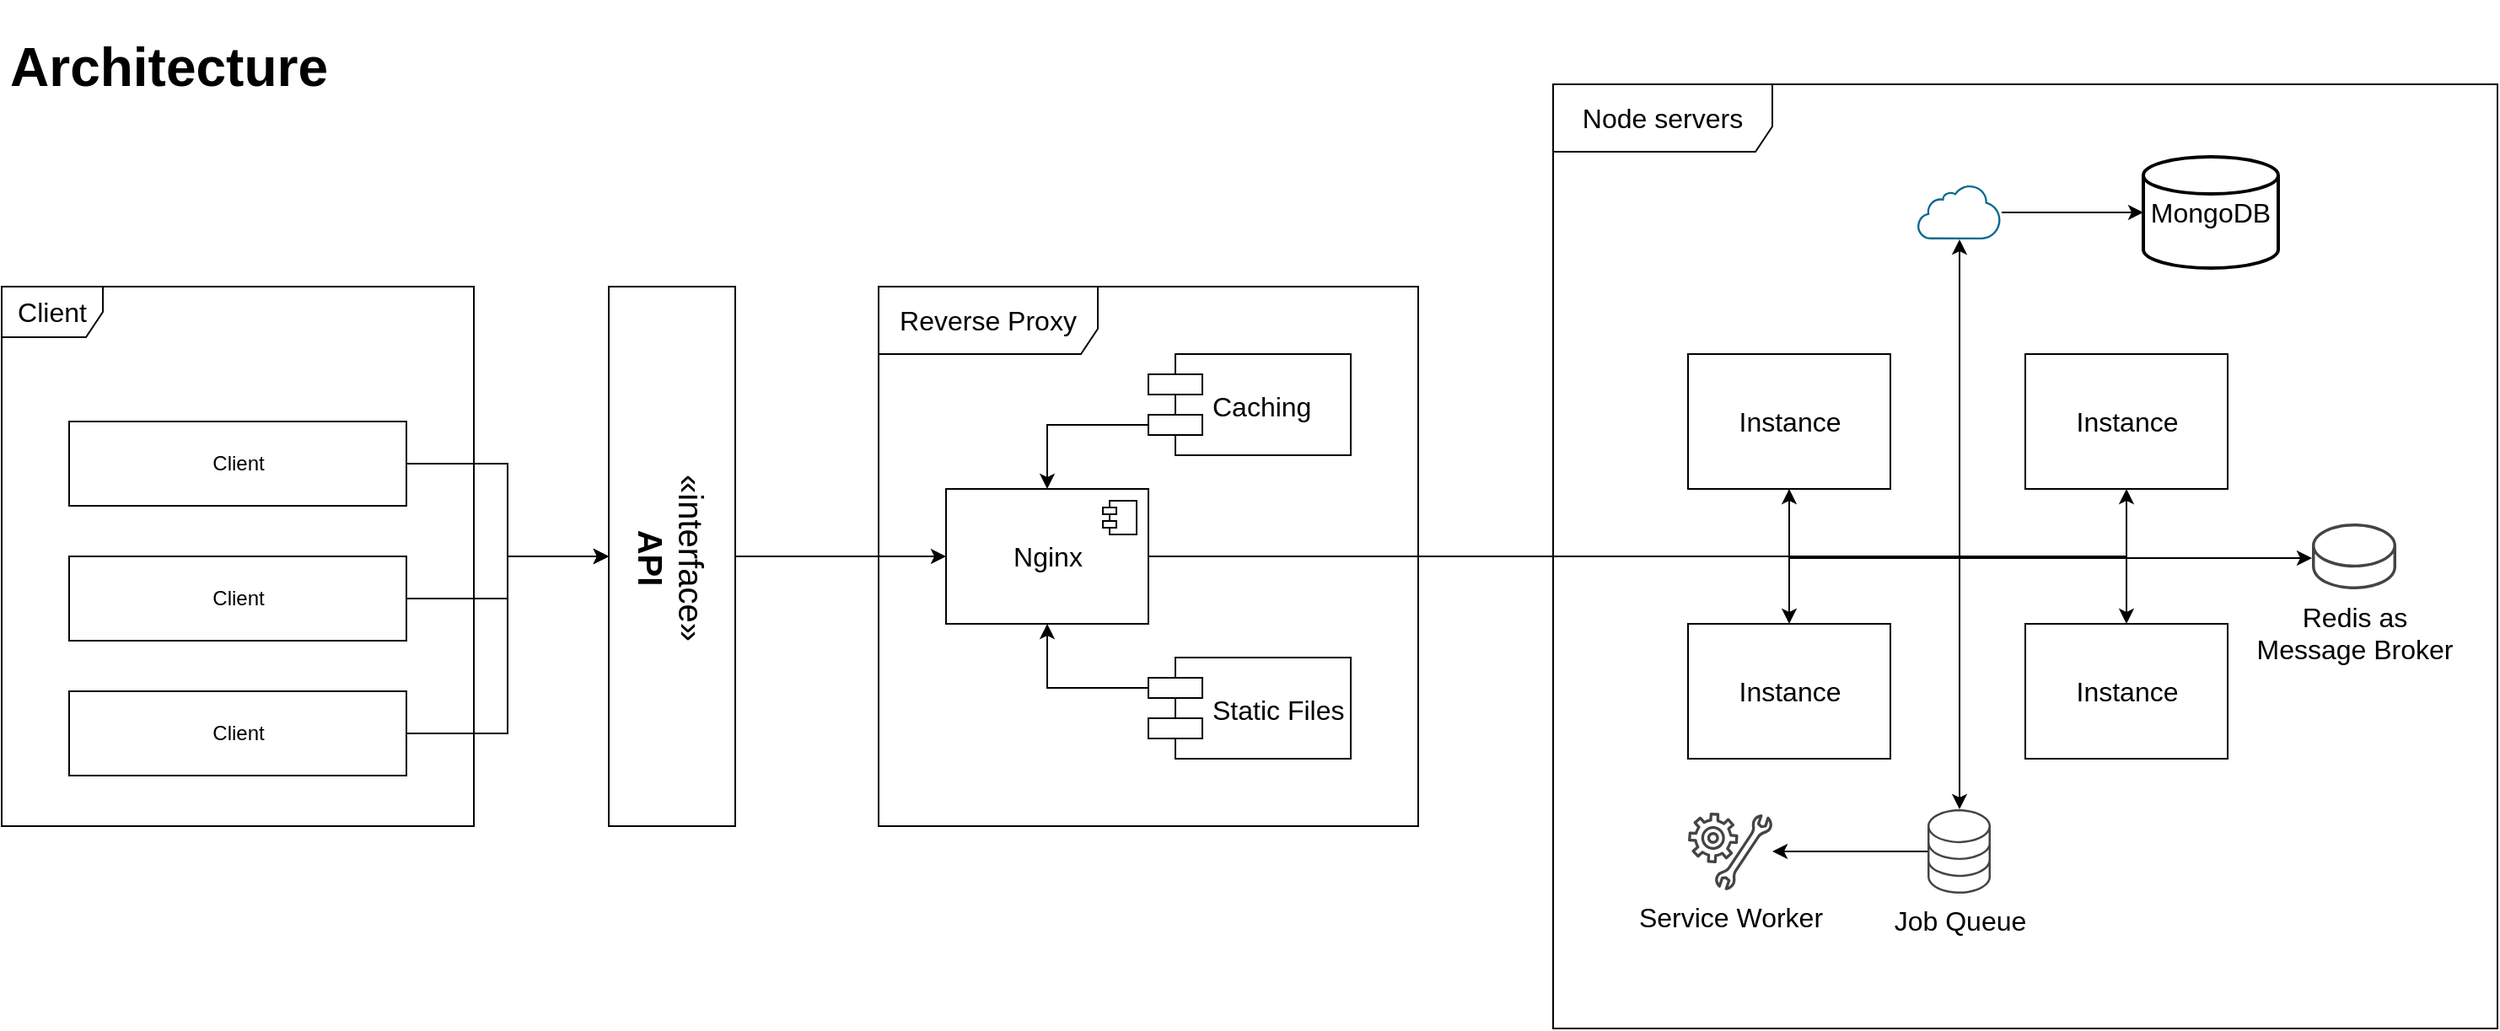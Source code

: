 <mxfile version="12.6.5" type="device" pages="6"><diagram id="FpRIiDEECDcRLEZQdVeO" name="Architecture"><mxGraphModel dx="1422" dy="774" grid="0" gridSize="10" guides="1" tooltips="1" connect="1" arrows="1" fold="1" page="0" pageScale="1" pageWidth="827" pageHeight="1169" math="0" shadow="0"><root><mxCell id="0"/><mxCell id="1" parent="0"/><mxCell id="DrTC3hIbE12HuFgKPqYH-4" value="&lt;h1 style=&quot;font-size: 32px;&quot;&gt;Architecture&lt;/h1&gt;&lt;p style=&quot;font-size: 32px;&quot;&gt;&lt;br style=&quot;font-size: 32px;&quot;&gt;&lt;/p&gt;" style="text;html=1;strokeColor=none;fillColor=none;spacing=5;spacingTop=-20;whiteSpace=wrap;overflow=hidden;rounded=0;fontSize=32;" parent="1" vertex="1"><mxGeometry x="40" y="40" width="211" height="120" as="geometry"/></mxCell><mxCell id="S8zKfCySsbHqaViME-LZ-1" value="Client" style="shape=umlFrame;whiteSpace=wrap;html=1;fontSize=16;" parent="1" vertex="1"><mxGeometry x="40" y="200" width="280" height="320" as="geometry"/></mxCell><mxCell id="S8zKfCySsbHqaViME-LZ-7" style="edgeStyle=orthogonalEdgeStyle;rounded=0;orthogonalLoop=1;jettySize=auto;html=1;fontSize=16;" parent="1" source="S8zKfCySsbHqaViME-LZ-2" target="S8zKfCySsbHqaViME-LZ-6" edge="1"><mxGeometry relative="1" as="geometry"/></mxCell><mxCell id="S8zKfCySsbHqaViME-LZ-2" value="Client" style="html=1;" parent="1" vertex="1"><mxGeometry x="80" y="280" width="200" height="50" as="geometry"/></mxCell><mxCell id="S8zKfCySsbHqaViME-LZ-8" style="edgeStyle=orthogonalEdgeStyle;rounded=0;orthogonalLoop=1;jettySize=auto;html=1;fontSize=16;" parent="1" source="S8zKfCySsbHqaViME-LZ-3" target="S8zKfCySsbHqaViME-LZ-6" edge="1"><mxGeometry relative="1" as="geometry"/></mxCell><mxCell id="S8zKfCySsbHqaViME-LZ-3" value="Client" style="html=1;" parent="1" vertex="1"><mxGeometry x="80" y="360" width="200" height="50" as="geometry"/></mxCell><mxCell id="S8zKfCySsbHqaViME-LZ-9" style="edgeStyle=orthogonalEdgeStyle;rounded=0;orthogonalLoop=1;jettySize=auto;html=1;fontSize=16;" parent="1" source="S8zKfCySsbHqaViME-LZ-4" target="S8zKfCySsbHqaViME-LZ-6" edge="1"><mxGeometry relative="1" as="geometry"/></mxCell><mxCell id="S8zKfCySsbHqaViME-LZ-4" value="Client" style="html=1;" parent="1" vertex="1"><mxGeometry x="80" y="440" width="200" height="50" as="geometry"/></mxCell><mxCell id="S8zKfCySsbHqaViME-LZ-5" value="Reverse Proxy" style="shape=umlFrame;whiteSpace=wrap;html=1;fontSize=16;width=130;height=40;" parent="1" vertex="1"><mxGeometry x="560" y="200" width="320" height="320" as="geometry"/></mxCell><mxCell id="S8zKfCySsbHqaViME-LZ-16" style="edgeStyle=orthogonalEdgeStyle;rounded=0;orthogonalLoop=1;jettySize=auto;html=1;entryX=0;entryY=0.5;entryDx=0;entryDy=0;fontSize=16;" parent="1" source="S8zKfCySsbHqaViME-LZ-6" target="S8zKfCySsbHqaViME-LZ-10" edge="1"><mxGeometry relative="1" as="geometry"/></mxCell><mxCell id="S8zKfCySsbHqaViME-LZ-6" value="«interface»&lt;br style=&quot;font-size: 20px;&quot;&gt;&lt;b style=&quot;font-size: 20px;&quot;&gt;API&lt;/b&gt;" style="html=1;rotation=90;fontSize=20;" parent="1" vertex="1"><mxGeometry x="277.5" y="322.5" width="320" height="75" as="geometry"/></mxCell><mxCell id="S8zKfCySsbHqaViME-LZ-24" style="edgeStyle=orthogonalEdgeStyle;rounded=0;orthogonalLoop=1;jettySize=auto;html=1;entryX=0.5;entryY=1;entryDx=0;entryDy=0;fontSize=16;" parent="1" source="S8zKfCySsbHqaViME-LZ-10" target="S8zKfCySsbHqaViME-LZ-18" edge="1"><mxGeometry relative="1" as="geometry"/></mxCell><mxCell id="S8zKfCySsbHqaViME-LZ-25" style="edgeStyle=orthogonalEdgeStyle;rounded=0;orthogonalLoop=1;jettySize=auto;html=1;entryX=0.5;entryY=1;entryDx=0;entryDy=0;fontSize=16;" parent="1" source="S8zKfCySsbHqaViME-LZ-10" target="S8zKfCySsbHqaViME-LZ-19" edge="1"><mxGeometry relative="1" as="geometry"/></mxCell><mxCell id="S8zKfCySsbHqaViME-LZ-26" style="edgeStyle=orthogonalEdgeStyle;rounded=0;orthogonalLoop=1;jettySize=auto;html=1;entryX=0.5;entryY=0;entryDx=0;entryDy=0;fontSize=16;" parent="1" source="S8zKfCySsbHqaViME-LZ-10" target="S8zKfCySsbHqaViME-LZ-22" edge="1"><mxGeometry relative="1" as="geometry"><Array as="points"><mxPoint x="1100" y="360"/></Array></mxGeometry></mxCell><mxCell id="S8zKfCySsbHqaViME-LZ-27" style="edgeStyle=orthogonalEdgeStyle;rounded=0;orthogonalLoop=1;jettySize=auto;html=1;entryX=0.5;entryY=0;entryDx=0;entryDy=0;fontSize=16;" parent="1" source="S8zKfCySsbHqaViME-LZ-10" target="S8zKfCySsbHqaViME-LZ-23" edge="1"><mxGeometry relative="1" as="geometry"/></mxCell><mxCell id="S8zKfCySsbHqaViME-LZ-10" value="Nginx" style="html=1;fontSize=16;" parent="1" vertex="1"><mxGeometry x="600" y="320" width="120" height="80" as="geometry"/></mxCell><mxCell id="S8zKfCySsbHqaViME-LZ-11" value="" style="shape=component;jettyWidth=8;jettyHeight=4;" parent="S8zKfCySsbHqaViME-LZ-10" vertex="1"><mxGeometry x="1" width="20" height="20" relative="1" as="geometry"><mxPoint x="-27" y="7" as="offset"/></mxGeometry></mxCell><mxCell id="S8zKfCySsbHqaViME-LZ-13" style="edgeStyle=orthogonalEdgeStyle;rounded=0;orthogonalLoop=1;jettySize=auto;html=1;fontSize=16;exitX=0;exitY=0.7;exitDx=0;exitDy=0;" parent="1" source="S8zKfCySsbHqaViME-LZ-12" target="S8zKfCySsbHqaViME-LZ-10" edge="1"><mxGeometry relative="1" as="geometry"/></mxCell><mxCell id="S8zKfCySsbHqaViME-LZ-12" value="Caching" style="shape=component;align=left;spacingLeft=36;fontSize=16;" parent="1" vertex="1"><mxGeometry x="720" y="240" width="120" height="60" as="geometry"/></mxCell><mxCell id="S8zKfCySsbHqaViME-LZ-15" style="edgeStyle=orthogonalEdgeStyle;rounded=0;orthogonalLoop=1;jettySize=auto;html=1;exitX=0;exitY=0.3;exitDx=0;exitDy=0;entryX=0.5;entryY=1;entryDx=0;entryDy=0;fontSize=16;" parent="1" source="S8zKfCySsbHqaViME-LZ-14" target="S8zKfCySsbHqaViME-LZ-10" edge="1"><mxGeometry relative="1" as="geometry"/></mxCell><mxCell id="S8zKfCySsbHqaViME-LZ-14" value="Static Files" style="shape=component;align=left;spacingLeft=36;fontSize=16;" parent="1" vertex="1"><mxGeometry x="720" y="420" width="120" height="60" as="geometry"/></mxCell><mxCell id="S8zKfCySsbHqaViME-LZ-17" value="Node servers" style="shape=umlFrame;whiteSpace=wrap;html=1;fontSize=16;width=130;height=40;" parent="1" vertex="1"><mxGeometry x="960" y="80" width="560" height="560" as="geometry"/></mxCell><mxCell id="S8zKfCySsbHqaViME-LZ-30" style="edgeStyle=orthogonalEdgeStyle;rounded=0;orthogonalLoop=1;jettySize=auto;html=1;fontSize=16;" parent="1" source="S8zKfCySsbHqaViME-LZ-18" target="S8zKfCySsbHqaViME-LZ-28" edge="1"><mxGeometry relative="1" as="geometry"><Array as="points"><mxPoint x="1100" y="360"/><mxPoint x="1201" y="360"/></Array></mxGeometry></mxCell><mxCell id="S8zKfCySsbHqaViME-LZ-34" style="edgeStyle=orthogonalEdgeStyle;rounded=0;orthogonalLoop=1;jettySize=auto;html=1;fontSize=16;" parent="1" source="S8zKfCySsbHqaViME-LZ-18" target="S8zKfCySsbHqaViME-LZ-33" edge="1"><mxGeometry relative="1" as="geometry"><Array as="points"><mxPoint x="1100" y="361"/></Array></mxGeometry></mxCell><mxCell id="S8zKfCySsbHqaViME-LZ-35" style="edgeStyle=orthogonalEdgeStyle;rounded=0;orthogonalLoop=1;jettySize=auto;html=1;fontSize=16;" parent="1" source="S8zKfCySsbHqaViME-LZ-18" target="S8zKfCySsbHqaViME-LZ-32" edge="1"><mxGeometry relative="1" as="geometry"><Array as="points"><mxPoint x="1100" y="360"/><mxPoint x="1201" y="360"/></Array></mxGeometry></mxCell><mxCell id="S8zKfCySsbHqaViME-LZ-18" value="Instance" style="html=1;fontSize=16;" parent="1" vertex="1"><mxGeometry x="1040" y="240" width="120" height="80" as="geometry"/></mxCell><mxCell id="S8zKfCySsbHqaViME-LZ-19" value="Instance" style="html=1;fontSize=16;" parent="1" vertex="1"><mxGeometry x="1240" y="240" width="120" height="80" as="geometry"/></mxCell><mxCell id="S8zKfCySsbHqaViME-LZ-22" value="Instance" style="html=1;fontSize=16;" parent="1" vertex="1"><mxGeometry x="1040" y="400" width="120" height="80" as="geometry"/></mxCell><mxCell id="S8zKfCySsbHqaViME-LZ-23" value="Instance" style="html=1;fontSize=16;" parent="1" vertex="1"><mxGeometry x="1240" y="400" width="120" height="80" as="geometry"/></mxCell><mxCell id="S8zKfCySsbHqaViME-LZ-31" style="edgeStyle=orthogonalEdgeStyle;rounded=0;orthogonalLoop=1;jettySize=auto;html=1;fontSize=16;" parent="1" source="S8zKfCySsbHqaViME-LZ-28" target="S8zKfCySsbHqaViME-LZ-29" edge="1"><mxGeometry relative="1" as="geometry"/></mxCell><mxCell id="S8zKfCySsbHqaViME-LZ-28" value="Job Queue" style="pointerEvents=1;shadow=0;dashed=0;html=1;strokeColor=none;fillColor=#434445;aspect=fixed;labelPosition=center;verticalLabelPosition=bottom;verticalAlign=top;align=center;outlineConnect=0;shape=mxgraph.vvd.storage;fontSize=16;" parent="1" vertex="1"><mxGeometry x="1182" y="510" width="37.5" height="50" as="geometry"/></mxCell><mxCell id="S8zKfCySsbHqaViME-LZ-29" value="Service Worker" style="pointerEvents=1;shadow=0;dashed=0;html=1;strokeColor=none;fillColor=#434445;aspect=fixed;labelPosition=center;verticalLabelPosition=bottom;verticalAlign=top;align=center;outlineConnect=0;shape=mxgraph.vvd.guest_agent_customization;fontSize=16;" parent="1" vertex="1"><mxGeometry x="1040" y="512" width="50" height="46" as="geometry"/></mxCell><mxCell id="S8zKfCySsbHqaViME-LZ-37" style="edgeStyle=orthogonalEdgeStyle;rounded=0;orthogonalLoop=1;jettySize=auto;html=1;entryX=0;entryY=0.5;entryDx=0;entryDy=0;entryPerimeter=0;fontSize=16;" parent="1" source="S8zKfCySsbHqaViME-LZ-32" target="S8zKfCySsbHqaViME-LZ-36" edge="1"><mxGeometry relative="1" as="geometry"/></mxCell><mxCell id="S8zKfCySsbHqaViME-LZ-32" value="" style="pointerEvents=1;shadow=0;dashed=0;html=1;strokeColor=none;aspect=fixed;labelPosition=center;verticalLabelPosition=bottom;verticalAlign=top;align=center;outlineConnect=0;shape=mxgraph.vvd.cloud_computing;fillColor=#066A90;fontSize=16;" parent="1" vertex="1"><mxGeometry x="1176" y="140" width="50" height="32" as="geometry"/></mxCell><mxCell id="S8zKfCySsbHqaViME-LZ-33" value="Redis as &lt;br&gt;Message Broker" style="pointerEvents=1;shadow=0;dashed=0;html=1;strokeColor=none;fillColor=#434445;aspect=fixed;labelPosition=center;verticalLabelPosition=bottom;verticalAlign=top;align=center;outlineConnect=0;shape=mxgraph.vvd.datastore;fontSize=16;" parent="1" vertex="1"><mxGeometry x="1410" y="340.5" width="50" height="39" as="geometry"/></mxCell><mxCell id="S8zKfCySsbHqaViME-LZ-36" value="MongoDB" style="strokeWidth=2;html=1;shape=mxgraph.flowchart.database;whiteSpace=wrap;fontSize=16;" parent="1" vertex="1"><mxGeometry x="1310" y="123" width="80" height="66" as="geometry"/></mxCell></root></mxGraphModel></diagram><diagram id="ikcwEIXKGkAUA8NUnPEg" name="Modules"><mxGraphModel dx="835" dy="774" grid="1" gridSize="10" guides="1" tooltips="1" connect="1" arrows="1" fold="1" page="1" pageScale="1" pageWidth="827" pageHeight="1169" math="0" shadow="0"><root><mxCell id="oCmQTSljVO6pnlSAreML-0"/><mxCell id="oCmQTSljVO6pnlSAreML-1" parent="oCmQTSljVO6pnlSAreML-0"/><mxCell id="oCmQTSljVO6pnlSAreML-2" value="Modules" style="shape=umlFrame;whiteSpace=wrap;html=1;fillColor=#ffffff;fontFamily=Verdana;align=center;width=80;height=30;comic=0;swimlaneFillColor=#ffffff;gradientColor=none;" parent="oCmQTSljVO6pnlSAreML-1" vertex="1"><mxGeometry x="880" y="40" width="1720" height="840" as="geometry"/></mxCell><mxCell id="oCmQTSljVO6pnlSAreML-3" style="edgeStyle=orthogonalEdgeStyle;rounded=0;orthogonalLoop=1;jettySize=auto;html=1;exitX=0;exitY=0.7;exitDx=0;exitDy=0;entryX=0;entryY=0;entryDx=0;entryDy=32;entryPerimeter=0;endArrow=classic;endFill=1;fontFamily=Verdana;" parent="oCmQTSljVO6pnlSAreML-1" source="oCmQTSljVO6pnlSAreML-6" target="oCmQTSljVO6pnlSAreML-23" edge="1"><mxGeometry relative="1" as="geometry"/></mxCell><mxCell id="oCmQTSljVO6pnlSAreML-4" style="edgeStyle=orthogonalEdgeStyle;rounded=0;orthogonalLoop=1;jettySize=auto;html=1;exitX=0;exitY=0.7;exitDx=0;exitDy=0;entryX=0;entryY=0;entryDx=0;entryDy=32;entryPerimeter=0;endArrow=classic;endFill=1;fontFamily=Verdana;" parent="oCmQTSljVO6pnlSAreML-1" source="oCmQTSljVO6pnlSAreML-6" target="oCmQTSljVO6pnlSAreML-24" edge="1"><mxGeometry relative="1" as="geometry"/></mxCell><mxCell id="oCmQTSljVO6pnlSAreML-5" style="edgeStyle=orthogonalEdgeStyle;rounded=0;orthogonalLoop=1;jettySize=auto;html=1;exitX=0;exitY=0.7;exitDx=0;exitDy=0;entryX=0;entryY=0;entryDx=0;entryDy=32;entryPerimeter=0;" parent="oCmQTSljVO6pnlSAreML-1" source="oCmQTSljVO6pnlSAreML-6" target="oCmQTSljVO6pnlSAreML-74" edge="1"><mxGeometry relative="1" as="geometry"/></mxCell><mxCell id="oCmQTSljVO6pnlSAreML-6" value="Home Page" style="shape=component;align=left;spacingLeft=36;fontFamily=Verdana;" parent="oCmQTSljVO6pnlSAreML-1" vertex="1"><mxGeometry x="960" y="120" width="120" height="60" as="geometry"/></mxCell><mxCell id="oCmQTSljVO6pnlSAreML-7" style="edgeStyle=orthogonalEdgeStyle;rounded=0;orthogonalLoop=1;jettySize=auto;html=1;exitX=0;exitY=0.7;exitDx=0;exitDy=0;entryX=0;entryY=0;entryDx=0;entryDy=32;entryPerimeter=0;endArrow=classic;endFill=1;fontFamily=Verdana;" parent="oCmQTSljVO6pnlSAreML-1" source="oCmQTSljVO6pnlSAreML-10" target="oCmQTSljVO6pnlSAreML-30" edge="1"><mxGeometry relative="1" as="geometry"/></mxCell><mxCell id="oCmQTSljVO6pnlSAreML-8" style="edgeStyle=orthogonalEdgeStyle;rounded=0;orthogonalLoop=1;jettySize=auto;html=1;exitX=0;exitY=0.7;exitDx=0;exitDy=0;entryX=0;entryY=0;entryDx=0;entryDy=32;entryPerimeter=0;" parent="oCmQTSljVO6pnlSAreML-1" source="oCmQTSljVO6pnlSAreML-10" target="oCmQTSljVO6pnlSAreML-71" edge="1"><mxGeometry relative="1" as="geometry"/></mxCell><mxCell id="oCmQTSljVO6pnlSAreML-9" style="edgeStyle=orthogonalEdgeStyle;rounded=0;orthogonalLoop=1;jettySize=auto;html=1;exitX=0;exitY=0.7;exitDx=0;exitDy=0;entryX=0;entryY=0;entryDx=0;entryDy=32;entryPerimeter=0;" parent="oCmQTSljVO6pnlSAreML-1" source="oCmQTSljVO6pnlSAreML-10" target="oCmQTSljVO6pnlSAreML-73" edge="1"><mxGeometry relative="1" as="geometry"/></mxCell><mxCell id="oCmQTSljVO6pnlSAreML-10" value="Classroom" style="shape=component;align=left;spacingLeft=36;fillColor=#ffffff;fontFamily=Verdana;" parent="oCmQTSljVO6pnlSAreML-1" vertex="1"><mxGeometry x="1160" y="120" width="120" height="60" as="geometry"/></mxCell><mxCell id="oCmQTSljVO6pnlSAreML-11" style="edgeStyle=orthogonalEdgeStyle;rounded=0;orthogonalLoop=1;jettySize=auto;html=1;exitX=0;exitY=0.7;exitDx=0;exitDy=0;entryX=0;entryY=0;entryDx=0;entryDy=32;entryPerimeter=0;endArrow=classic;endFill=1;fontFamily=Verdana;" parent="oCmQTSljVO6pnlSAreML-1" source="oCmQTSljVO6pnlSAreML-14" target="oCmQTSljVO6pnlSAreML-39" edge="1"><mxGeometry relative="1" as="geometry"/></mxCell><mxCell id="oCmQTSljVO6pnlSAreML-12" style="edgeStyle=orthogonalEdgeStyle;rounded=0;orthogonalLoop=1;jettySize=auto;html=1;exitX=0;exitY=0.7;exitDx=0;exitDy=0;entryX=0;entryY=0;entryDx=0;entryDy=32;entryPerimeter=0;endArrow=classic;endFill=1;fontFamily=Verdana;" parent="oCmQTSljVO6pnlSAreML-1" source="oCmQTSljVO6pnlSAreML-14" target="oCmQTSljVO6pnlSAreML-40" edge="1"><mxGeometry relative="1" as="geometry"/></mxCell><mxCell id="oCmQTSljVO6pnlSAreML-13" style="edgeStyle=orthogonalEdgeStyle;rounded=0;orthogonalLoop=1;jettySize=auto;html=1;exitX=0;exitY=0.7;exitDx=0;exitDy=0;entryX=0;entryY=0;entryDx=0;entryDy=32;entryPerimeter=0;endArrow=classic;endFill=1;fontFamily=Verdana;" parent="oCmQTSljVO6pnlSAreML-1" source="oCmQTSljVO6pnlSAreML-14" target="oCmQTSljVO6pnlSAreML-45" edge="1"><mxGeometry relative="1" as="geometry"/></mxCell><mxCell id="oCmQTSljVO6pnlSAreML-14" value="Profile" style="shape=component;align=left;spacingLeft=36;fontFamily=Verdana;" parent="oCmQTSljVO6pnlSAreML-1" vertex="1"><mxGeometry x="1360" y="120" width="120" height="60" as="geometry"/></mxCell><mxCell id="oCmQTSljVO6pnlSAreML-15" style="edgeStyle=orthogonalEdgeStyle;rounded=0;orthogonalLoop=1;jettySize=auto;html=1;exitX=0;exitY=0.7;exitDx=0;exitDy=0;entryX=0;entryY=0;entryDx=0;entryDy=32;entryPerimeter=0;endArrow=classic;endFill=1;fontFamily=Verdana;" parent="oCmQTSljVO6pnlSAreML-1" source="oCmQTSljVO6pnlSAreML-18" target="oCmQTSljVO6pnlSAreML-50" edge="1"><mxGeometry relative="1" as="geometry"/></mxCell><mxCell id="oCmQTSljVO6pnlSAreML-16" style="edgeStyle=orthogonalEdgeStyle;rounded=0;orthogonalLoop=1;jettySize=auto;html=1;exitX=0;exitY=0.7;exitDx=0;exitDy=0;entryX=0;entryY=0;entryDx=0;entryDy=32;entryPerimeter=0;endArrow=classic;endFill=1;fontFamily=Verdana;" parent="oCmQTSljVO6pnlSAreML-1" source="oCmQTSljVO6pnlSAreML-18" target="oCmQTSljVO6pnlSAreML-54" edge="1"><mxGeometry relative="1" as="geometry"/></mxCell><mxCell id="oCmQTSljVO6pnlSAreML-17" style="edgeStyle=orthogonalEdgeStyle;rounded=0;orthogonalLoop=1;jettySize=auto;html=1;exitX=0;exitY=0.7;exitDx=0;exitDy=0;entryX=0;entryY=0;entryDx=0;entryDy=32;entryPerimeter=0;" parent="oCmQTSljVO6pnlSAreML-1" source="oCmQTSljVO6pnlSAreML-18" target="oCmQTSljVO6pnlSAreML-76" edge="1"><mxGeometry relative="1" as="geometry"/></mxCell><mxCell id="oCmQTSljVO6pnlSAreML-18" value="Attendance" style="shape=component;align=left;spacingLeft=36;fillColor=#ffffff;fontFamily=Verdana;" parent="oCmQTSljVO6pnlSAreML-1" vertex="1"><mxGeometry x="1560" y="120" width="120" height="60" as="geometry"/></mxCell><mxCell id="oCmQTSljVO6pnlSAreML-19" style="edgeStyle=orthogonalEdgeStyle;rounded=0;orthogonalLoop=1;jettySize=auto;html=1;exitX=0;exitY=0.7;exitDx=0;exitDy=0;entryX=0;entryY=0;entryDx=0;entryDy=32;entryPerimeter=0;" parent="oCmQTSljVO6pnlSAreML-1" source="oCmQTSljVO6pnlSAreML-22" target="oCmQTSljVO6pnlSAreML-57" edge="1"><mxGeometry relative="1" as="geometry"/></mxCell><mxCell id="oCmQTSljVO6pnlSAreML-20" style="edgeStyle=orthogonalEdgeStyle;rounded=0;orthogonalLoop=1;jettySize=auto;html=1;exitX=0;exitY=0.7;exitDx=0;exitDy=0;entryX=0;entryY=0;entryDx=0;entryDy=32;entryPerimeter=0;" parent="oCmQTSljVO6pnlSAreML-1" source="oCmQTSljVO6pnlSAreML-22" target="oCmQTSljVO6pnlSAreML-58" edge="1"><mxGeometry relative="1" as="geometry"/></mxCell><mxCell id="oCmQTSljVO6pnlSAreML-21" style="edgeStyle=orthogonalEdgeStyle;rounded=0;orthogonalLoop=1;jettySize=auto;html=1;exitX=0;exitY=0.7;exitDx=0;exitDy=0;entryX=0;entryY=0;entryDx=0;entryDy=32;entryPerimeter=0;" parent="oCmQTSljVO6pnlSAreML-1" source="oCmQTSljVO6pnlSAreML-22" target="oCmQTSljVO6pnlSAreML-72" edge="1"><mxGeometry relative="1" as="geometry"/></mxCell><mxCell id="oCmQTSljVO6pnlSAreML-22" value="Grades" style="shape=component;align=left;spacingLeft=36;fillColor=#ffffff;fontFamily=Verdana;" parent="oCmQTSljVO6pnlSAreML-1" vertex="1"><mxGeometry x="1760" y="120" width="120" height="60" as="geometry"/></mxCell><mxCell id="oCmQTSljVO6pnlSAreML-23" value="Widgets" style="shape=folder;fontStyle=1;spacingTop=10;tabWidth=40;tabHeight=14;tabPosition=left;html=1;fontFamily=Verdana;align=center;" parent="oCmQTSljVO6pnlSAreML-1" vertex="1"><mxGeometry x="960" y="230" width="80" height="50" as="geometry"/></mxCell><mxCell id="oCmQTSljVO6pnlSAreML-24" value="News" style="shape=folder;fontStyle=1;spacingTop=10;tabWidth=40;tabHeight=14;tabPosition=left;html=1;fillColor=#ffffff;fontFamily=Verdana;align=center;" parent="oCmQTSljVO6pnlSAreML-1" vertex="1"><mxGeometry x="960" y="319" width="80" height="50" as="geometry"/></mxCell><mxCell id="oCmQTSljVO6pnlSAreML-25" style="edgeStyle=orthogonalEdgeStyle;rounded=0;orthogonalLoop=1;jettySize=auto;html=1;exitX=0;exitY=0;exitDx=0;exitDy=50;exitPerimeter=0;entryX=0;entryY=0;entryDx=0;entryDy=32;entryPerimeter=0;endArrow=classic;endFill=1;fontFamily=Verdana;" parent="oCmQTSljVO6pnlSAreML-1" source="oCmQTSljVO6pnlSAreML-30" target="oCmQTSljVO6pnlSAreML-31" edge="1"><mxGeometry relative="1" as="geometry"/></mxCell><mxCell id="oCmQTSljVO6pnlSAreML-26" style="edgeStyle=orthogonalEdgeStyle;rounded=0;orthogonalLoop=1;jettySize=auto;html=1;exitX=0;exitY=0;exitDx=0;exitDy=50;exitPerimeter=0;entryX=0;entryY=0;entryDx=0;entryDy=32;entryPerimeter=0;endArrow=classic;endFill=1;fontFamily=Verdana;" parent="oCmQTSljVO6pnlSAreML-1" source="oCmQTSljVO6pnlSAreML-30" target="oCmQTSljVO6pnlSAreML-32" edge="1"><mxGeometry relative="1" as="geometry"/></mxCell><mxCell id="oCmQTSljVO6pnlSAreML-27" style="edgeStyle=orthogonalEdgeStyle;rounded=0;orthogonalLoop=1;jettySize=auto;html=1;exitX=0;exitY=0;exitDx=0;exitDy=50;exitPerimeter=0;entryX=0;entryY=0;entryDx=0;entryDy=32;entryPerimeter=0;endArrow=classic;endFill=1;fontFamily=Verdana;" parent="oCmQTSljVO6pnlSAreML-1" source="oCmQTSljVO6pnlSAreML-30" target="oCmQTSljVO6pnlSAreML-33" edge="1"><mxGeometry relative="1" as="geometry"/></mxCell><mxCell id="oCmQTSljVO6pnlSAreML-28" style="edgeStyle=orthogonalEdgeStyle;rounded=0;orthogonalLoop=1;jettySize=auto;html=1;exitX=0;exitY=0;exitDx=0;exitDy=50;exitPerimeter=0;entryX=0;entryY=0;entryDx=0;entryDy=32;entryPerimeter=0;endArrow=classic;endFill=1;fontFamily=Verdana;" parent="oCmQTSljVO6pnlSAreML-1" source="oCmQTSljVO6pnlSAreML-30" target="oCmQTSljVO6pnlSAreML-34" edge="1"><mxGeometry relative="1" as="geometry"/></mxCell><mxCell id="oCmQTSljVO6pnlSAreML-29" style="edgeStyle=orthogonalEdgeStyle;rounded=0;orthogonalLoop=1;jettySize=auto;html=1;exitX=0;exitY=0;exitDx=0;exitDy=50;exitPerimeter=0;entryX=0;entryY=0;entryDx=0;entryDy=32;entryPerimeter=0;endArrow=classic;endFill=1;fontFamily=Verdana;" parent="oCmQTSljVO6pnlSAreML-1" source="oCmQTSljVO6pnlSAreML-30" target="oCmQTSljVO6pnlSAreML-51" edge="1"><mxGeometry relative="1" as="geometry"/></mxCell><mxCell id="oCmQTSljVO6pnlSAreML-30" value="Course" style="shape=folder;fontStyle=1;spacingTop=10;tabWidth=40;tabHeight=14;tabPosition=left;html=1;fillColor=#ffffff;fontFamily=Verdana;align=center;" parent="oCmQTSljVO6pnlSAreML-1" vertex="1"><mxGeometry x="1160" y="230" width="110" height="50" as="geometry"/></mxCell><mxCell id="oCmQTSljVO6pnlSAreML-31" value="Homework" style="shape=folder;fontStyle=1;spacingTop=10;tabWidth=40;tabHeight=14;tabPosition=left;html=1;fillColor=#ffffff;fontFamily=Verdana;align=center;" parent="oCmQTSljVO6pnlSAreML-1" vertex="1"><mxGeometry x="1200" y="319" width="80" height="50" as="geometry"/></mxCell><mxCell id="oCmQTSljVO6pnlSAreML-32" value="Grades" style="shape=folder;fontStyle=1;spacingTop=10;tabWidth=40;tabHeight=14;tabPosition=left;html=1;fillColor=#ffffff;fontFamily=Verdana;align=center;" parent="oCmQTSljVO6pnlSAreML-1" vertex="1"><mxGeometry x="1200" y="400" width="80" height="50" as="geometry"/></mxCell><mxCell id="oCmQTSljVO6pnlSAreML-33" value="Feed" style="shape=folder;fontStyle=1;spacingTop=10;tabWidth=40;tabHeight=14;tabPosition=left;html=1;fillColor=#ffffff;fontFamily=Verdana;align=center;" parent="oCmQTSljVO6pnlSAreML-1" vertex="1"><mxGeometry x="1200" y="480" width="80" height="50" as="geometry"/></mxCell><mxCell id="oCmQTSljVO6pnlSAreML-34" value="Source" style="shape=folder;fontStyle=1;spacingTop=10;tabWidth=40;tabHeight=14;tabPosition=left;html=1;fillColor=#ffffff;fontFamily=Verdana;align=center;" parent="oCmQTSljVO6pnlSAreML-1" vertex="1"><mxGeometry x="1200" y="560" width="80" height="50" as="geometry"/></mxCell><mxCell id="oCmQTSljVO6pnlSAreML-35" style="edgeStyle=orthogonalEdgeStyle;rounded=0;orthogonalLoop=1;jettySize=auto;html=1;exitX=0;exitY=0;exitDx=0;exitDy=50;exitPerimeter=0;entryX=0;entryY=0;entryDx=0;entryDy=32;entryPerimeter=0;endArrow=classic;endFill=1;fontFamily=Verdana;" parent="oCmQTSljVO6pnlSAreML-1" source="oCmQTSljVO6pnlSAreML-39" target="oCmQTSljVO6pnlSAreML-41" edge="1"><mxGeometry relative="1" as="geometry"/></mxCell><mxCell id="oCmQTSljVO6pnlSAreML-36" style="edgeStyle=orthogonalEdgeStyle;rounded=0;orthogonalLoop=1;jettySize=auto;html=1;exitX=0;exitY=0;exitDx=0;exitDy=50;exitPerimeter=0;entryX=0;entryY=0;entryDx=0;entryDy=32;entryPerimeter=0;endArrow=classic;endFill=1;fontFamily=Verdana;" parent="oCmQTSljVO6pnlSAreML-1" source="oCmQTSljVO6pnlSAreML-39" target="oCmQTSljVO6pnlSAreML-42" edge="1"><mxGeometry relative="1" as="geometry"/></mxCell><mxCell id="oCmQTSljVO6pnlSAreML-37" style="edgeStyle=orthogonalEdgeStyle;rounded=0;orthogonalLoop=1;jettySize=auto;html=1;exitX=0;exitY=0;exitDx=0;exitDy=50;exitPerimeter=0;entryX=0;entryY=0;entryDx=0;entryDy=32;entryPerimeter=0;endArrow=classic;endFill=1;fontFamily=Verdana;" parent="oCmQTSljVO6pnlSAreML-1" source="oCmQTSljVO6pnlSAreML-39" target="oCmQTSljVO6pnlSAreML-43" edge="1"><mxGeometry relative="1" as="geometry"/></mxCell><mxCell id="oCmQTSljVO6pnlSAreML-38" style="edgeStyle=orthogonalEdgeStyle;rounded=0;orthogonalLoop=1;jettySize=auto;html=1;exitX=0;exitY=0;exitDx=0;exitDy=50;exitPerimeter=0;entryX=0;entryY=0;entryDx=0;entryDy=32;entryPerimeter=0;endArrow=classic;endFill=1;fontFamily=Verdana;" parent="oCmQTSljVO6pnlSAreML-1" source="oCmQTSljVO6pnlSAreML-39" target="oCmQTSljVO6pnlSAreML-44" edge="1"><mxGeometry relative="1" as="geometry"/></mxCell><mxCell id="oCmQTSljVO6pnlSAreML-39" value="Information" style="shape=folder;fontStyle=1;spacingTop=10;tabWidth=40;tabHeight=14;tabPosition=left;html=1;fillColor=#ffffff;fontFamily=Verdana;align=center;" parent="oCmQTSljVO6pnlSAreML-1" vertex="1"><mxGeometry x="1360" y="230" width="90" height="50" as="geometry"/></mxCell><mxCell id="oCmQTSljVO6pnlSAreML-40" value="Transactions" style="shape=folder;fontStyle=1;spacingTop=10;tabWidth=40;tabHeight=14;tabPosition=left;html=1;fillColor=#ffffff;fontFamily=Verdana;align=center;" parent="oCmQTSljVO6pnlSAreML-1" vertex="1"><mxGeometry x="1360" y="640" width="90" height="50" as="geometry"/></mxCell><mxCell id="oCmQTSljVO6pnlSAreML-41" value="General" style="shape=folder;fontStyle=1;spacingTop=10;tabWidth=40;tabHeight=14;tabPosition=left;html=1;fillColor=#ffffff;fontFamily=Verdana;align=center;" parent="oCmQTSljVO6pnlSAreML-1" vertex="1"><mxGeometry x="1400" y="319" width="90" height="50" as="geometry"/></mxCell><mxCell id="oCmQTSljVO6pnlSAreML-42" value="Contacts" style="shape=folder;fontStyle=1;spacingTop=10;tabWidth=40;tabHeight=14;tabPosition=left;html=1;fillColor=#ffffff;fontFamily=Verdana;align=center;" parent="oCmQTSljVO6pnlSAreML-1" vertex="1"><mxGeometry x="1400" y="400" width="90" height="50" as="geometry"/></mxCell><mxCell id="oCmQTSljVO6pnlSAreML-43" value="Parents" style="shape=folder;fontStyle=1;spacingTop=10;tabWidth=40;tabHeight=14;tabPosition=left;html=1;fillColor=#ffffff;fontFamily=Verdana;align=center;" parent="oCmQTSljVO6pnlSAreML-1" vertex="1"><mxGeometry x="1400" y="480" width="90" height="50" as="geometry"/></mxCell><mxCell id="oCmQTSljVO6pnlSAreML-44" value="Dissertation" style="shape=folder;fontStyle=1;spacingTop=10;tabWidth=40;tabHeight=14;tabPosition=left;html=1;fillColor=#ffffff;fontFamily=Verdana;align=center;" parent="oCmQTSljVO6pnlSAreML-1" vertex="1"><mxGeometry x="1400" y="560" width="90" height="50" as="geometry"/></mxCell><mxCell id="oCmQTSljVO6pnlSAreML-45" value="Settings" style="shape=folder;fontStyle=1;spacingTop=10;tabWidth=40;tabHeight=14;tabPosition=left;html=1;fillColor=#ffffff;fontFamily=Verdana;align=center;" parent="oCmQTSljVO6pnlSAreML-1" vertex="1"><mxGeometry x="1360" y="730" width="90" height="50" as="geometry"/></mxCell><mxCell id="oCmQTSljVO6pnlSAreML-46" style="edgeStyle=orthogonalEdgeStyle;rounded=0;orthogonalLoop=1;jettySize=auto;html=1;exitX=0;exitY=0.7;exitDx=0;exitDy=0;entryX=0;entryY=0;entryDx=0;entryDy=32;entryPerimeter=0;" parent="oCmQTSljVO6pnlSAreML-1" source="oCmQTSljVO6pnlSAreML-49" target="oCmQTSljVO6pnlSAreML-59" edge="1"><mxGeometry relative="1" as="geometry"/></mxCell><mxCell id="oCmQTSljVO6pnlSAreML-47" style="edgeStyle=orthogonalEdgeStyle;rounded=0;orthogonalLoop=1;jettySize=auto;html=1;exitX=0;exitY=0.7;exitDx=0;exitDy=0;entryX=0;entryY=0;entryDx=0;entryDy=32;entryPerimeter=0;" parent="oCmQTSljVO6pnlSAreML-1" source="oCmQTSljVO6pnlSAreML-49" target="oCmQTSljVO6pnlSAreML-60" edge="1"><mxGeometry relative="1" as="geometry"/></mxCell><mxCell id="oCmQTSljVO6pnlSAreML-48" style="edgeStyle=orthogonalEdgeStyle;rounded=0;orthogonalLoop=1;jettySize=auto;html=1;exitX=0;exitY=0.7;exitDx=0;exitDy=0;entryX=0;entryY=0;entryDx=0;entryDy=32;entryPerimeter=0;" parent="oCmQTSljVO6pnlSAreML-1" source="oCmQTSljVO6pnlSAreML-49" target="oCmQTSljVO6pnlSAreML-77" edge="1"><mxGeometry relative="1" as="geometry"/></mxCell><mxCell id="9zwQvgkxVj84dBMP_slZ-1" style="edgeStyle=orthogonalEdgeStyle;rounded=0;orthogonalLoop=1;jettySize=auto;html=1;exitX=0;exitY=0.7;exitDx=0;exitDy=0;entryX=0;entryY=0;entryDx=0;entryDy=32;entryPerimeter=0;" parent="oCmQTSljVO6pnlSAreML-1" source="oCmQTSljVO6pnlSAreML-49" target="9zwQvgkxVj84dBMP_slZ-0" edge="1"><mxGeometry relative="1" as="geometry"/></mxCell><mxCell id="oCmQTSljVO6pnlSAreML-49" value="Schedule" style="shape=component;align=left;spacingLeft=36;fillColor=#ffffff;fontFamily=Verdana;" parent="oCmQTSljVO6pnlSAreML-1" vertex="1"><mxGeometry x="1960" y="120" width="120" height="60" as="geometry"/></mxCell><mxCell id="oCmQTSljVO6pnlSAreML-50" value="Information" style="shape=folder;fontStyle=1;spacingTop=10;tabWidth=40;tabHeight=14;tabPosition=left;html=1;comic=0;fillColor=#ffffff;gradientColor=none;fontFamily=Verdana;align=center;" parent="oCmQTSljVO6pnlSAreML-1" vertex="1"><mxGeometry x="1560" y="230" width="85" height="50" as="geometry"/></mxCell><mxCell id="oCmQTSljVO6pnlSAreML-51" value="Attendance" style="shape=folder;fontStyle=1;spacingTop=10;tabWidth=40;tabHeight=14;tabPosition=left;html=1;fillColor=#ffffff;fontFamily=Verdana;align=center;" parent="oCmQTSljVO6pnlSAreML-1" vertex="1"><mxGeometry x="1200" y="640" width="80" height="50" as="geometry"/></mxCell><mxCell id="oCmQTSljVO6pnlSAreML-52" style="edgeStyle=orthogonalEdgeStyle;rounded=0;orthogonalLoop=1;jettySize=auto;html=1;exitX=0;exitY=0;exitDx=0;exitDy=50;exitPerimeter=0;entryX=0;entryY=0;entryDx=0;entryDy=32;entryPerimeter=0;endArrow=classic;endFill=1;fontFamily=Verdana;" parent="oCmQTSljVO6pnlSAreML-1" source="oCmQTSljVO6pnlSAreML-54" target="oCmQTSljVO6pnlSAreML-55" edge="1"><mxGeometry relative="1" as="geometry"/></mxCell><mxCell id="oCmQTSljVO6pnlSAreML-53" style="edgeStyle=orthogonalEdgeStyle;rounded=0;orthogonalLoop=1;jettySize=auto;html=1;exitX=0;exitY=0;exitDx=0;exitDy=50;exitPerimeter=0;entryX=0;entryY=0;entryDx=0;entryDy=32;entryPerimeter=0;endArrow=classic;endFill=1;fontFamily=Verdana;" parent="oCmQTSljVO6pnlSAreML-1" source="oCmQTSljVO6pnlSAreML-54" target="oCmQTSljVO6pnlSAreML-56" edge="1"><mxGeometry relative="1" as="geometry"/></mxCell><mxCell id="oCmQTSljVO6pnlSAreML-54" value="Types" style="shape=folder;fontStyle=1;spacingTop=10;tabWidth=40;tabHeight=14;tabPosition=left;html=1;comic=0;fillColor=#ffffff;gradientColor=none;fontFamily=Verdana;align=center;" parent="oCmQTSljVO6pnlSAreML-1" vertex="1"><mxGeometry x="1560" y="319" width="85" height="50" as="geometry"/></mxCell><mxCell id="oCmQTSljVO6pnlSAreML-55" value="Handmade" style="shape=folder;fontStyle=1;spacingTop=10;tabWidth=40;tabHeight=14;tabPosition=left;html=1;comic=0;fillColor=#ffffff;gradientColor=none;fontFamily=Verdana;align=center;" parent="oCmQTSljVO6pnlSAreML-1" vertex="1"><mxGeometry x="1595" y="400" width="85" height="50" as="geometry"/></mxCell><mxCell id="oCmQTSljVO6pnlSAreML-56" value="QR Code" style="shape=folder;fontStyle=1;spacingTop=10;tabWidth=40;tabHeight=14;tabPosition=left;html=1;comic=0;fillColor=#ffffff;gradientColor=none;fontFamily=Verdana;align=center;" parent="oCmQTSljVO6pnlSAreML-1" vertex="1"><mxGeometry x="1595" y="480" width="85" height="50" as="geometry"/></mxCell><mxCell id="oCmQTSljVO6pnlSAreML-57" value="Information" style="shape=folder;fontStyle=1;spacingTop=10;tabWidth=40;tabHeight=14;tabPosition=left;html=1;comic=0;fillColor=#ffffff;gradientColor=none;fontFamily=Verdana;align=center;" parent="oCmQTSljVO6pnlSAreML-1" vertex="1"><mxGeometry x="1760" y="230" width="85" height="50" as="geometry"/></mxCell><mxCell id="oCmQTSljVO6pnlSAreML-58" value="Transcript" style="shape=folder;fontStyle=1;spacingTop=10;tabWidth=40;tabHeight=14;tabPosition=left;html=1;comic=0;fillColor=#ffffff;gradientColor=none;fontFamily=Verdana;align=center;" parent="oCmQTSljVO6pnlSAreML-1" vertex="1"><mxGeometry x="1760" y="319" width="85" height="50" as="geometry"/></mxCell><mxCell id="oCmQTSljVO6pnlSAreML-59" value="Information" style="shape=folder;fontStyle=1;spacingTop=10;tabWidth=40;tabHeight=14;tabPosition=left;html=1;comic=0;fillColor=#ffffff;gradientColor=none;fontFamily=Verdana;align=center;" parent="oCmQTSljVO6pnlSAreML-1" vertex="1"><mxGeometry x="1960" y="230" width="85" height="50" as="geometry"/></mxCell><mxCell id="oCmQTSljVO6pnlSAreML-60" value="Search" style="shape=folder;fontStyle=1;spacingTop=10;tabWidth=40;tabHeight=14;tabPosition=left;html=1;comic=0;fillColor=#ffffff;gradientColor=none;fontFamily=Verdana;align=center;" parent="oCmQTSljVO6pnlSAreML-1" vertex="1"><mxGeometry x="1960" y="319" width="85" height="50" as="geometry"/></mxCell><mxCell id="oCmQTSljVO6pnlSAreML-61" style="edgeStyle=orthogonalEdgeStyle;rounded=0;orthogonalLoop=1;jettySize=auto;html=1;exitX=0;exitY=0.7;exitDx=0;exitDy=0;entryX=0;entryY=0;entryDx=0;entryDy=32;entryPerimeter=0;" parent="oCmQTSljVO6pnlSAreML-1" source="oCmQTSljVO6pnlSAreML-64" target="oCmQTSljVO6pnlSAreML-65" edge="1"><mxGeometry relative="1" as="geometry"/></mxCell><mxCell id="oCmQTSljVO6pnlSAreML-62" style="edgeStyle=orthogonalEdgeStyle;rounded=0;orthogonalLoop=1;jettySize=auto;html=1;exitX=0;exitY=0.7;exitDx=0;exitDy=0;entryX=0;entryY=0;entryDx=0;entryDy=32;entryPerimeter=0;" parent="oCmQTSljVO6pnlSAreML-1" source="oCmQTSljVO6pnlSAreML-64" target="oCmQTSljVO6pnlSAreML-66" edge="1"><mxGeometry relative="1" as="geometry"/></mxCell><mxCell id="oCmQTSljVO6pnlSAreML-63" style="edgeStyle=orthogonalEdgeStyle;rounded=0;orthogonalLoop=1;jettySize=auto;html=1;exitX=0;exitY=0.7;exitDx=0;exitDy=0;entryX=0;entryY=0;entryDx=0;entryDy=32;entryPerimeter=0;" parent="oCmQTSljVO6pnlSAreML-1" source="oCmQTSljVO6pnlSAreML-64" target="oCmQTSljVO6pnlSAreML-75" edge="1"><mxGeometry relative="1" as="geometry"/></mxCell><mxCell id="oCmQTSljVO6pnlSAreML-64" value="Q/A" style="shape=component;align=left;spacingLeft=36;fillColor=#ffffff;fontFamily=Verdana;" parent="oCmQTSljVO6pnlSAreML-1" vertex="1"><mxGeometry x="2160" y="120" width="120" height="60" as="geometry"/></mxCell><mxCell id="oCmQTSljVO6pnlSAreML-65" value="Information" style="shape=folder;fontStyle=1;spacingTop=10;tabWidth=40;tabHeight=14;tabPosition=left;html=1;comic=0;fillColor=#ffffff;gradientColor=none;fontFamily=Verdana;align=center;" parent="oCmQTSljVO6pnlSAreML-1" vertex="1"><mxGeometry x="2160" y="230" width="85" height="50" as="geometry"/></mxCell><mxCell id="oCmQTSljVO6pnlSAreML-66" value="Tutorial" style="shape=folder;fontStyle=1;spacingTop=10;tabWidth=40;tabHeight=14;tabPosition=left;html=1;comic=0;fillColor=#ffffff;gradientColor=none;fontFamily=Verdana;align=center;" parent="oCmQTSljVO6pnlSAreML-1" vertex="1"><mxGeometry x="2160" y="319" width="85" height="50" as="geometry"/></mxCell><mxCell id="oCmQTSljVO6pnlSAreML-67" style="edgeStyle=orthogonalEdgeStyle;rounded=0;orthogonalLoop=1;jettySize=auto;html=1;exitX=0;exitY=0.7;exitDx=0;exitDy=0;entryX=0;entryY=0;entryDx=0;entryDy=32;entryPerimeter=0;" parent="oCmQTSljVO6pnlSAreML-1" source="oCmQTSljVO6pnlSAreML-69" target="oCmQTSljVO6pnlSAreML-70" edge="1"><mxGeometry relative="1" as="geometry"/></mxCell><mxCell id="oCmQTSljVO6pnlSAreML-68" style="edgeStyle=orthogonalEdgeStyle;rounded=0;orthogonalLoop=1;jettySize=auto;html=1;exitX=0;exitY=0.7;exitDx=0;exitDy=0;entryX=0;entryY=0;entryDx=0;entryDy=32;entryPerimeter=0;" parent="oCmQTSljVO6pnlSAreML-1" source="oCmQTSljVO6pnlSAreML-69" target="oCmQTSljVO6pnlSAreML-78" edge="1"><mxGeometry relative="1" as="geometry"/></mxCell><mxCell id="oCmQTSljVO6pnlSAreML-69" value="Registration" style="shape=component;align=left;spacingLeft=36;fillColor=#ffffff;fontFamily=Verdana;" parent="oCmQTSljVO6pnlSAreML-1" vertex="1"><mxGeometry x="2360" y="120" width="120" height="60" as="geometry"/></mxCell><mxCell id="oCmQTSljVO6pnlSAreML-70" value="Registration" style="shape=folder;fontStyle=1;spacingTop=10;tabWidth=40;tabHeight=14;tabPosition=left;html=1;comic=0;fillColor=#ffffff;gradientColor=none;fontFamily=Verdana;align=center;" parent="oCmQTSljVO6pnlSAreML-1" vertex="1"><mxGeometry x="2360" y="230" width="100" height="50" as="geometry"/></mxCell><mxCell id="oCmQTSljVO6pnlSAreML-71" value="Notifications" style="shape=folder;fontStyle=1;spacingTop=10;tabWidth=40;tabHeight=14;tabPosition=left;html=1;fillColor=#ffffff;fontFamily=Verdana;align=center;" parent="oCmQTSljVO6pnlSAreML-1" vertex="1"><mxGeometry x="1160" y="730" width="110" height="50" as="geometry"/></mxCell><mxCell id="oCmQTSljVO6pnlSAreML-72" value="System" style="shape=folder;fontStyle=1;spacingTop=10;tabWidth=40;tabHeight=14;tabPosition=left;html=1;comic=0;fillColor=#ffffff;gradientColor=none;fontFamily=Verdana;align=center;" parent="oCmQTSljVO6pnlSAreML-1" vertex="1"><mxGeometry x="1760" y="410" width="85" height="50" as="geometry"/></mxCell><mxCell id="oCmQTSljVO6pnlSAreML-73" value="System" style="shape=folder;fontStyle=1;spacingTop=10;tabWidth=40;tabHeight=14;tabPosition=left;html=1;fillColor=#ffffff;fontFamily=Verdana;align=center;" parent="oCmQTSljVO6pnlSAreML-1" vertex="1"><mxGeometry x="1165" y="820" width="110" height="50" as="geometry"/></mxCell><mxCell id="oCmQTSljVO6pnlSAreML-74" value="System" style="shape=folder;fontStyle=1;spacingTop=10;tabWidth=40;tabHeight=14;tabPosition=left;html=1;fontFamily=Verdana;align=center;" parent="oCmQTSljVO6pnlSAreML-1" vertex="1"><mxGeometry x="960" y="410" width="80" height="50" as="geometry"/></mxCell><mxCell id="oCmQTSljVO6pnlSAreML-75" value="System" style="shape=folder;fontStyle=1;spacingTop=10;tabWidth=40;tabHeight=14;tabPosition=left;html=1;comic=0;fillColor=#ffffff;gradientColor=none;fontFamily=Verdana;align=center;" parent="oCmQTSljVO6pnlSAreML-1" vertex="1"><mxGeometry x="2160" y="410" width="85" height="50" as="geometry"/></mxCell><mxCell id="oCmQTSljVO6pnlSAreML-76" value="System" style="shape=folder;fontStyle=1;spacingTop=10;tabWidth=40;tabHeight=14;tabPosition=left;html=1;fillColor=#ffffff;fontFamily=Verdana;align=center;" parent="oCmQTSljVO6pnlSAreML-1" vertex="1"><mxGeometry x="1560" y="560" width="110" height="50" as="geometry"/></mxCell><mxCell id="oCmQTSljVO6pnlSAreML-77" value="System" style="shape=folder;fontStyle=1;spacingTop=10;tabWidth=40;tabHeight=14;tabPosition=left;html=1;comic=0;fillColor=#ffffff;gradientColor=none;fontFamily=Verdana;align=center;" parent="oCmQTSljVO6pnlSAreML-1" vertex="1"><mxGeometry x="1960" y="410" width="85" height="50" as="geometry"/></mxCell><mxCell id="oCmQTSljVO6pnlSAreML-78" value="System" style="shape=folder;fontStyle=1;spacingTop=10;tabWidth=40;tabHeight=14;tabPosition=left;html=1;comic=0;fillColor=#ffffff;gradientColor=none;fontFamily=Verdana;align=center;" parent="oCmQTSljVO6pnlSAreML-1" vertex="1"><mxGeometry x="2360" y="319" width="100" height="50" as="geometry"/></mxCell><mxCell id="9zwQvgkxVj84dBMP_slZ-0" value="Rooms" style="shape=folder;fontStyle=1;spacingTop=10;tabWidth=40;tabHeight=14;tabPosition=left;html=1;comic=0;fillColor=#ffffff;gradientColor=none;fontFamily=Verdana;align=center;" parent="oCmQTSljVO6pnlSAreML-1" vertex="1"><mxGeometry x="1960" y="500" width="85" height="50" as="geometry"/></mxCell></root></mxGraphModel></diagram><diagram id="CJ5Z0gwNKgLU5K2Jop-z" name="Development Process"><mxGraphModel dx="1422" dy="774" grid="1" gridSize="10" guides="1" tooltips="1" connect="1" arrows="1" fold="1" page="1" pageScale="1" pageWidth="850" pageHeight="1100" math="0" shadow="0"><root><mxCell id="r17BmMf4FqvxtBzT40Yg-0"/><mxCell id="r17BmMf4FqvxtBzT40Yg-1" parent="r17BmMf4FqvxtBzT40Yg-0"/><mxCell id="4AyFVLQEU-jSiVPaGGAB-0" value="Начало процесса&lt;br&gt;&lt;br&gt;&lt;br&gt;" style="ellipse;html=1;shape=startState;fillColor=#000000;strokeColor=#ff0000;spacingTop=-21;" parent="r17BmMf4FqvxtBzT40Yg-1" vertex="1"><mxGeometry x="85" y="80" width="30" height="30" as="geometry"/></mxCell><mxCell id="4AyFVLQEU-jSiVPaGGAB-1" value="" style="edgeStyle=orthogonalEdgeStyle;html=1;verticalAlign=bottom;endArrow=open;endSize=8;strokeColor=#ff0000;entryX=0.5;entryY=0;entryDx=0;entryDy=0;" parent="r17BmMf4FqvxtBzT40Yg-1" source="4AyFVLQEU-jSiVPaGGAB-0" target="4AyFVLQEU-jSiVPaGGAB-3" edge="1"><mxGeometry relative="1" as="geometry"><mxPoint x="95" y="170" as="targetPoint"/></mxGeometry></mxCell><mxCell id="4AyFVLQEU-jSiVPaGGAB-3" value="Определить функционал" style="rounded=1;whiteSpace=wrap;html=1;arcSize=40;fontColor=#000000;fillColor=#ffffc0;strokeColor=#ff0000;" parent="r17BmMf4FqvxtBzT40Yg-1" vertex="1"><mxGeometry x="40" y="160" width="120" height="40" as="geometry"/></mxCell><mxCell id="4AyFVLQEU-jSiVPaGGAB-5" value="" style="edgeStyle=orthogonalEdgeStyle;html=1;verticalAlign=bottom;endArrow=open;endSize=8;strokeColor=#ff0000;exitX=0.5;exitY=1;exitDx=0;exitDy=0;entryX=0.5;entryY=0;entryDx=0;entryDy=0;" parent="r17BmMf4FqvxtBzT40Yg-1" source="4AyFVLQEU-jSiVPaGGAB-3" target="4AyFVLQEU-jSiVPaGGAB-13" edge="1"><mxGeometry relative="1" as="geometry"><mxPoint x="95" y="270" as="targetPoint"/><mxPoint x="94.5" y="220" as="sourcePoint"/></mxGeometry></mxCell><mxCell id="4AyFVLQEU-jSiVPaGGAB-6" value="Разработка БД" style="rounded=1;whiteSpace=wrap;html=1;arcSize=40;fontColor=#000000;fillColor=#ffffc0;strokeColor=#ff0000;" parent="r17BmMf4FqvxtBzT40Yg-1" vertex="1"><mxGeometry x="40" y="320" width="120" height="40" as="geometry"/></mxCell><mxCell id="4AyFVLQEU-jSiVPaGGAB-7" value="" style="edgeStyle=orthogonalEdgeStyle;html=1;verticalAlign=bottom;endArrow=open;endSize=8;strokeColor=#ff0000;entryX=0.5;entryY=0;entryDx=0;entryDy=0;" parent="r17BmMf4FqvxtBzT40Yg-1" source="4AyFVLQEU-jSiVPaGGAB-6" target="4AyFVLQEU-jSiVPaGGAB-9" edge="1"><mxGeometry relative="1" as="geometry"><mxPoint x="100" y="470" as="targetPoint"/><Array as="points"/></mxGeometry></mxCell><mxCell id="4AyFVLQEU-jSiVPaGGAB-9" value="Разработка API" style="rounded=1;whiteSpace=wrap;html=1;arcSize=40;fontColor=#000000;fillColor=#ffffc0;strokeColor=#ff0000;" parent="r17BmMf4FqvxtBzT40Yg-1" vertex="1"><mxGeometry x="40" y="400" width="120" height="40" as="geometry"/></mxCell><mxCell id="4AyFVLQEU-jSiVPaGGAB-10" value="Тестирование" style="rounded=1;whiteSpace=wrap;html=1;arcSize=40;fontColor=#000000;fillColor=#ffffc0;strokeColor=#ff0000;" parent="r17BmMf4FqvxtBzT40Yg-1" vertex="1"><mxGeometry x="40" y="480" width="120" height="40" as="geometry"/></mxCell><mxCell id="4AyFVLQEU-jSiVPaGGAB-12" value="" style="edgeStyle=orthogonalEdgeStyle;html=1;verticalAlign=bottom;endArrow=open;endSize=8;strokeColor=#ff0000;exitX=0.5;exitY=1;exitDx=0;exitDy=0;entryX=0.5;entryY=0;entryDx=0;entryDy=0;" parent="r17BmMf4FqvxtBzT40Yg-1" source="4AyFVLQEU-jSiVPaGGAB-9" target="4AyFVLQEU-jSiVPaGGAB-10" edge="1"><mxGeometry relative="1" as="geometry"><mxPoint x="280" y="470" as="targetPoint"/><mxPoint x="280" y="360" as="sourcePoint"/></mxGeometry></mxCell><mxCell id="4AyFVLQEU-jSiVPaGGAB-13" value="Задачи дизайнеров" style="rounded=1;whiteSpace=wrap;html=1;arcSize=40;fontColor=#000000;fillColor=#ffffc0;strokeColor=#ff0000;" parent="r17BmMf4FqvxtBzT40Yg-1" vertex="1"><mxGeometry x="40" y="240" width="120" height="40" as="geometry"/></mxCell><mxCell id="4AyFVLQEU-jSiVPaGGAB-14" value="" style="edgeStyle=orthogonalEdgeStyle;html=1;verticalAlign=bottom;endArrow=open;endSize=8;strokeColor=#ff0000;exitX=0.5;exitY=1;exitDx=0;exitDy=0;entryX=0.5;entryY=0;entryDx=0;entryDy=0;" parent="r17BmMf4FqvxtBzT40Yg-1" source="4AyFVLQEU-jSiVPaGGAB-13" target="4AyFVLQEU-jSiVPaGGAB-6" edge="1"><mxGeometry relative="1" as="geometry"><mxPoint x="230" y="320" as="targetPoint"/><mxPoint x="230" y="280" as="sourcePoint"/></mxGeometry></mxCell><mxCell id="4AyFVLQEU-jSiVPaGGAB-15" value="Sitemap" style="rounded=1;whiteSpace=wrap;html=1;arcSize=40;fontColor=#000000;fillColor=#ffffc0;strokeColor=#ff0000;" parent="r17BmMf4FqvxtBzT40Yg-1" vertex="1"><mxGeometry x="240" y="240" width="120" height="40" as="geometry"/></mxCell><mxCell id="4AyFVLQEU-jSiVPaGGAB-16" value="Flow" style="rounded=1;whiteSpace=wrap;html=1;arcSize=40;fontColor=#000000;fillColor=#ffffc0;strokeColor=#ff0000;" parent="r17BmMf4FqvxtBzT40Yg-1" vertex="1"><mxGeometry x="240" y="320" width="120" height="40" as="geometry"/></mxCell><mxCell id="4AyFVLQEU-jSiVPaGGAB-17" value="" style="edgeStyle=orthogonalEdgeStyle;html=1;verticalAlign=bottom;endArrow=open;endSize=8;strokeColor=#ff0000;entryX=0;entryY=0.5;entryDx=0;entryDy=0;exitX=1;exitY=0.5;exitDx=0;exitDy=0;" parent="r17BmMf4FqvxtBzT40Yg-1" source="4AyFVLQEU-jSiVPaGGAB-13" target="4AyFVLQEU-jSiVPaGGAB-15" edge="1"><mxGeometry relative="1" as="geometry"><mxPoint x="240" y="180" as="targetPoint"/><mxPoint x="240" y="70" as="sourcePoint"/></mxGeometry></mxCell><mxCell id="4AyFVLQEU-jSiVPaGGAB-18" value="" style="edgeStyle=orthogonalEdgeStyle;html=1;verticalAlign=bottom;endArrow=open;endSize=8;strokeColor=#ff0000;entryX=0.5;entryY=0;entryDx=0;entryDy=0;exitX=0.5;exitY=1;exitDx=0;exitDy=0;" parent="r17BmMf4FqvxtBzT40Yg-1" source="4AyFVLQEU-jSiVPaGGAB-15" target="4AyFVLQEU-jSiVPaGGAB-16" edge="1"><mxGeometry relative="1" as="geometry"><mxPoint x="620" y="290" as="targetPoint"/><mxPoint x="540" y="290" as="sourcePoint"/></mxGeometry></mxCell><mxCell id="4AyFVLQEU-jSiVPaGGAB-19" value="Верстка" style="rounded=1;whiteSpace=wrap;html=1;arcSize=40;fontColor=#000000;fillColor=#ffffc0;strokeColor=#ff0000;" parent="r17BmMf4FqvxtBzT40Yg-1" vertex="1"><mxGeometry x="240" y="400" width="120" height="40" as="geometry"/></mxCell><mxCell id="4AyFVLQEU-jSiVPaGGAB-20" value="Перевод в приложение" style="rounded=1;whiteSpace=wrap;html=1;arcSize=40;fontColor=#000000;fillColor=#ffffc0;strokeColor=#ff0000;" parent="r17BmMf4FqvxtBzT40Yg-1" vertex="1"><mxGeometry x="240" y="480" width="120" height="40" as="geometry"/></mxCell><mxCell id="4AyFVLQEU-jSiVPaGGAB-21" value="" style="edgeStyle=orthogonalEdgeStyle;html=1;verticalAlign=bottom;endArrow=open;endSize=8;strokeColor=#ff0000;entryX=0.5;entryY=0;entryDx=0;entryDy=0;exitX=0.5;exitY=1;exitDx=0;exitDy=0;" parent="r17BmMf4FqvxtBzT40Yg-1" source="4AyFVLQEU-jSiVPaGGAB-16" target="4AyFVLQEU-jSiVPaGGAB-19" edge="1"><mxGeometry relative="1" as="geometry"><mxPoint x="420" y="350" as="targetPoint"/><mxPoint x="330" y="370" as="sourcePoint"/></mxGeometry></mxCell><mxCell id="4AyFVLQEU-jSiVPaGGAB-22" value="" style="edgeStyle=orthogonalEdgeStyle;html=1;verticalAlign=bottom;endArrow=open;endSize=8;strokeColor=#ff0000;entryX=0.5;entryY=0;entryDx=0;entryDy=0;exitX=0.5;exitY=1;exitDx=0;exitDy=0;" parent="r17BmMf4FqvxtBzT40Yg-1" source="4AyFVLQEU-jSiVPaGGAB-19" target="4AyFVLQEU-jSiVPaGGAB-20" edge="1"><mxGeometry relative="1" as="geometry"><mxPoint x="470" y="400" as="targetPoint"/><mxPoint x="470" y="360" as="sourcePoint"/></mxGeometry></mxCell><mxCell id="4AyFVLQEU-jSiVPaGGAB-23" value="Тестирование" style="rounded=1;whiteSpace=wrap;html=1;arcSize=40;fontColor=#000000;fillColor=#ffffc0;strokeColor=#ff0000;" parent="r17BmMf4FqvxtBzT40Yg-1" vertex="1"><mxGeometry x="240" y="560" width="120" height="40" as="geometry"/></mxCell><mxCell id="4AyFVLQEU-jSiVPaGGAB-24" value="" style="edgeStyle=orthogonalEdgeStyle;html=1;verticalAlign=bottom;endArrow=open;endSize=8;strokeColor=#ff0000;entryX=0.5;entryY=0;entryDx=0;entryDy=0;exitX=0.5;exitY=1;exitDx=0;exitDy=0;" parent="r17BmMf4FqvxtBzT40Yg-1" source="4AyFVLQEU-jSiVPaGGAB-20" target="4AyFVLQEU-jSiVPaGGAB-23" edge="1"><mxGeometry relative="1" as="geometry"><mxPoint x="440" y="540" as="targetPoint"/><mxPoint x="440" y="500" as="sourcePoint"/></mxGeometry></mxCell><mxCell id="4AyFVLQEU-jSiVPaGGAB-25" value="" style="shape=line;html=1;strokeWidth=6;strokeColor=#ff0000;" parent="r17BmMf4FqvxtBzT40Yg-1" vertex="1"><mxGeometry x="80" y="640" width="240" height="10" as="geometry"/></mxCell><mxCell id="4AyFVLQEU-jSiVPaGGAB-26" value="" style="edgeStyle=orthogonalEdgeStyle;html=1;verticalAlign=bottom;endArrow=open;endSize=8;strokeColor=#ff0000;entryX=0.5;entryY=0;entryDx=0;entryDy=0;" parent="r17BmMf4FqvxtBzT40Yg-1" source="4AyFVLQEU-jSiVPaGGAB-25" target="4AyFVLQEU-jSiVPaGGAB-29" edge="1"><mxGeometry relative="1" as="geometry"><mxPoint x="200" y="740" as="targetPoint"/><Array as="points"/></mxGeometry></mxCell><mxCell id="4AyFVLQEU-jSiVPaGGAB-27" value="" style="edgeStyle=orthogonalEdgeStyle;html=1;verticalAlign=bottom;endArrow=open;endSize=8;strokeColor=#ff0000;exitX=0.5;exitY=1;exitDx=0;exitDy=0;entryX=0;entryY=0.5;entryDx=0;entryDy=0;entryPerimeter=0;" parent="r17BmMf4FqvxtBzT40Yg-1" source="4AyFVLQEU-jSiVPaGGAB-10" target="4AyFVLQEU-jSiVPaGGAB-25" edge="1"><mxGeometry relative="1" as="geometry"><mxPoint x="150.0" y="605" as="targetPoint"/><mxPoint x="130.0" y="560" as="sourcePoint"/></mxGeometry></mxCell><mxCell id="4AyFVLQEU-jSiVPaGGAB-28" value="" style="edgeStyle=orthogonalEdgeStyle;html=1;verticalAlign=bottom;endArrow=open;endSize=8;strokeColor=#ff0000;exitX=0.5;exitY=1;exitDx=0;exitDy=0;entryX=1;entryY=0.5;entryDx=0;entryDy=0;entryPerimeter=0;" parent="r17BmMf4FqvxtBzT40Yg-1" source="4AyFVLQEU-jSiVPaGGAB-23" target="4AyFVLQEU-jSiVPaGGAB-25" edge="1"><mxGeometry relative="1" as="geometry"><mxPoint x="440" y="695" as="targetPoint"/><mxPoint x="460" y="570" as="sourcePoint"/></mxGeometry></mxCell><mxCell id="4AyFVLQEU-jSiVPaGGAB-29" value="Документация" style="rounded=1;whiteSpace=wrap;html=1;arcSize=40;fontColor=#000000;fillColor=#ffffc0;strokeColor=#ff0000;" parent="r17BmMf4FqvxtBzT40Yg-1" vertex="1"><mxGeometry x="140" y="680" width="120" height="40" as="geometry"/></mxCell><mxCell id="4AyFVLQEU-jSiVPaGGAB-30" value="Версионирование" style="rounded=1;whiteSpace=wrap;html=1;arcSize=40;fontColor=#000000;fillColor=#ffffc0;strokeColor=#ff0000;" parent="r17BmMf4FqvxtBzT40Yg-1" vertex="1"><mxGeometry x="140" y="760" width="120" height="40" as="geometry"/></mxCell><mxCell id="4AyFVLQEU-jSiVPaGGAB-31" value="" style="edgeStyle=orthogonalEdgeStyle;html=1;verticalAlign=bottom;endArrow=open;endSize=8;strokeColor=#ff0000;entryX=0.5;entryY=0;entryDx=0;entryDy=0;exitX=0.5;exitY=1;exitDx=0;exitDy=0;" parent="r17BmMf4FqvxtBzT40Yg-1" source="4AyFVLQEU-jSiVPaGGAB-29" target="4AyFVLQEU-jSiVPaGGAB-30" edge="1"><mxGeometry relative="1" as="geometry"><mxPoint x="340" y="710" as="targetPoint"/><mxPoint x="340" y="680" as="sourcePoint"/><Array as="points"/></mxGeometry></mxCell><mxCell id="4AyFVLQEU-jSiVPaGGAB-32" value="Конец процесса" style="ellipse;html=1;shape=endState;fillColor=#000000;strokeColor=#ff0000;spacingBottom=-50;" parent="r17BmMf4FqvxtBzT40Yg-1" vertex="1"><mxGeometry x="185" y="840" width="30" height="30" as="geometry"/></mxCell><mxCell id="4AyFVLQEU-jSiVPaGGAB-33" value="" style="edgeStyle=orthogonalEdgeStyle;html=1;verticalAlign=bottom;endArrow=open;endSize=8;strokeColor=#ff0000;entryX=0.5;entryY=0;entryDx=0;entryDy=0;exitX=0.5;exitY=1;exitDx=0;exitDy=0;" parent="r17BmMf4FqvxtBzT40Yg-1" source="4AyFVLQEU-jSiVPaGGAB-30" target="4AyFVLQEU-jSiVPaGGAB-32" edge="1"><mxGeometry relative="1" as="geometry"><mxPoint x="380" y="770" as="targetPoint"/><mxPoint x="380" y="730" as="sourcePoint"/><Array as="points"/></mxGeometry></mxCell><mxCell id="T7THrGluFfq6eSuL0Ac2-0" value="" style="edgeStyle=orthogonalEdgeStyle;html=1;verticalAlign=bottom;endArrow=open;endSize=8;strokeColor=#ff0000;entryX=0;entryY=0.5;entryDx=0;entryDy=0;exitX=1;exitY=0.5;exitDx=0;exitDy=0;" parent="r17BmMf4FqvxtBzT40Yg-1" source="4AyFVLQEU-jSiVPaGGAB-9" target="4AyFVLQEU-jSiVPaGGAB-20" edge="1"><mxGeometry relative="1" as="geometry"><mxPoint x="490" y="480" as="targetPoint"/><mxPoint x="490" y="440" as="sourcePoint"/></mxGeometry></mxCell></root></mxGraphModel></diagram><diagram id="If2H-j3Mdj8tPfNjQshV" name="Database"><mxGraphModel dx="3570" dy="1690" grid="0" gridSize="10" guides="1" tooltips="1" connect="1" arrows="1" fold="1" page="0" pageScale="1" pageWidth="850" pageHeight="1100" math="0" shadow="0"><root><mxCell id="joOgtS3WFtuBVL9yGw7h-0"/><mxCell id="joOgtS3WFtuBVL9yGw7h-1" parent="joOgtS3WFtuBVL9yGw7h-0"/><mxCell id="gNLvQImxMLzYc3dH0frD-0" value="users" style="swimlane;fontStyle=0;childLayout=stackLayout;horizontal=1;startSize=26;fillColor=#e0e0e0;horizontalStack=0;resizeParent=1;resizeParentMax=0;resizeLast=0;collapsible=1;marginBottom=0;swimlaneFillColor=#ffffff;align=center;fontSize=14;" parent="joOgtS3WFtuBVL9yGw7h-1" vertex="1"><mxGeometry x="297" y="131" width="160" height="576" as="geometry"/></mxCell><mxCell id="gNLvQImxMLzYc3dH0frD-1" value="_id" style="shape=partialRectangle;top=0;left=0;right=0;bottom=1;align=left;verticalAlign=middle;fillColor=none;spacingLeft=34;spacingRight=4;overflow=hidden;rotatable=0;points=[[0,0.5],[1,0.5]];portConstraint=eastwest;dropTarget=0;fontStyle=5;fontSize=12;" parent="gNLvQImxMLzYc3dH0frD-0" vertex="1"><mxGeometry y="26" width="160" height="30" as="geometry"/></mxCell><mxCell id="gNLvQImxMLzYc3dH0frD-2" value="PK" style="shape=partialRectangle;top=0;left=0;bottom=0;fillColor=none;align=left;verticalAlign=middle;spacingLeft=4;spacingRight=4;overflow=hidden;rotatable=0;points=[];portConstraint=eastwest;part=1;fontSize=12;" parent="gNLvQImxMLzYc3dH0frD-1" vertex="1" connectable="0"><mxGeometry width="30" height="30" as="geometry"/></mxCell><mxCell id="gNLvQImxMLzYc3dH0frD-3" value="username: String" style="shape=partialRectangle;top=0;left=0;right=0;bottom=0;align=left;verticalAlign=top;fillColor=none;spacingLeft=34;spacingRight=4;overflow=hidden;rotatable=0;points=[[0,0.5],[1,0.5]];portConstraint=eastwest;dropTarget=0;fontSize=12;" parent="gNLvQImxMLzYc3dH0frD-0" vertex="1"><mxGeometry y="56" width="160" height="26" as="geometry"/></mxCell><mxCell id="gNLvQImxMLzYc3dH0frD-4" value="" style="shape=partialRectangle;top=0;left=0;bottom=0;fillColor=none;align=left;verticalAlign=top;spacingLeft=4;spacingRight=4;overflow=hidden;rotatable=0;points=[];portConstraint=eastwest;part=1;fontSize=12;" parent="gNLvQImxMLzYc3dH0frD-3" vertex="1" connectable="0"><mxGeometry width="30" height="26" as="geometry"/></mxCell><mxCell id="gNLvQImxMLzYc3dH0frD-5" value="password: String" style="shape=partialRectangle;top=0;left=0;right=0;bottom=0;align=left;verticalAlign=top;fillColor=none;spacingLeft=34;spacingRight=4;overflow=hidden;rotatable=0;points=[[0,0.5],[1,0.5]];portConstraint=eastwest;dropTarget=0;fontSize=12;" parent="gNLvQImxMLzYc3dH0frD-0" vertex="1"><mxGeometry y="82" width="160" height="26" as="geometry"/></mxCell><mxCell id="gNLvQImxMLzYc3dH0frD-6" value="" style="shape=partialRectangle;top=0;left=0;bottom=0;fillColor=none;align=left;verticalAlign=top;spacingLeft=4;spacingRight=4;overflow=hidden;rotatable=0;points=[];portConstraint=eastwest;part=1;fontSize=12;" parent="gNLvQImxMLzYc3dH0frD-5" vertex="1" connectable="0"><mxGeometry width="30" height="26" as="geometry"/></mxCell><mxCell id="gNLvQImxMLzYc3dH0frD-7" value="language: Enum" style="shape=partialRectangle;top=0;left=0;right=0;bottom=0;align=left;verticalAlign=top;fillColor=none;spacingLeft=34;spacingRight=4;overflow=hidden;rotatable=0;points=[[0,0.5],[1,0.5]];portConstraint=eastwest;dropTarget=0;fontSize=12;" parent="gNLvQImxMLzYc3dH0frD-0" vertex="1"><mxGeometry y="108" width="160" height="26" as="geometry"/></mxCell><mxCell id="gNLvQImxMLzYc3dH0frD-8" value="" style="shape=partialRectangle;top=0;left=0;bottom=0;fillColor=none;align=left;verticalAlign=top;spacingLeft=4;spacingRight=4;overflow=hidden;rotatable=0;points=[];portConstraint=eastwest;part=1;fontSize=12;" parent="gNLvQImxMLzYc3dH0frD-7" vertex="1" connectable="0"><mxGeometry width="30" height="26" as="geometry"/></mxCell><mxCell id="78-MUTNaULnWeGj04PVO-0" value="department: ObjectId" style="shape=partialRectangle;top=0;left=0;right=0;bottom=0;align=left;verticalAlign=top;fillColor=none;spacingLeft=34;spacingRight=4;overflow=hidden;rotatable=0;points=[[0,0.5],[1,0.5]];portConstraint=eastwest;dropTarget=0;fontSize=12;" parent="gNLvQImxMLzYc3dH0frD-0" vertex="1"><mxGeometry y="134" width="160" height="26" as="geometry"/></mxCell><mxCell id="78-MUTNaULnWeGj04PVO-1" value="FK" style="shape=partialRectangle;top=0;left=0;bottom=0;fillColor=none;align=left;verticalAlign=top;spacingLeft=4;spacingRight=4;overflow=hidden;rotatable=0;points=[];portConstraint=eastwest;part=1;fontSize=12;" parent="78-MUTNaULnWeGj04PVO-0" vertex="1" connectable="0"><mxGeometry width="30" height="26" as="geometry"/></mxCell><mxCell id="d4hMa7e9VlnGJa6tnDhd-13" value="curriculum: ObjectId" style="shape=partialRectangle;top=0;left=0;right=0;bottom=0;align=left;verticalAlign=top;fillColor=none;spacingLeft=34;spacingRight=4;overflow=hidden;rotatable=0;points=[[0,0.5],[1,0.5]];portConstraint=eastwest;dropTarget=0;fontSize=12;" parent="gNLvQImxMLzYc3dH0frD-0" vertex="1"><mxGeometry y="160" width="160" height="26" as="geometry"/></mxCell><mxCell id="d4hMa7e9VlnGJa6tnDhd-14" value="FK" style="shape=partialRectangle;top=0;left=0;bottom=0;fillColor=none;align=left;verticalAlign=top;spacingLeft=4;spacingRight=4;overflow=hidden;rotatable=0;points=[];portConstraint=eastwest;part=1;fontSize=12;" parent="d4hMa7e9VlnGJa6tnDhd-13" vertex="1" connectable="0"><mxGeometry width="30" height="26" as="geometry"/></mxCell><mxCell id="d4hMa7e9VlnGJa6tnDhd-15" value="roles: Number[]" style="shape=partialRectangle;top=0;left=0;right=0;bottom=0;align=left;verticalAlign=top;fillColor=none;spacingLeft=34;spacingRight=4;overflow=hidden;rotatable=0;points=[[0,0.5],[1,0.5]];portConstraint=eastwest;dropTarget=0;fontSize=12;" parent="gNLvQImxMLzYc3dH0frD-0" vertex="1"><mxGeometry y="186" width="160" height="26" as="geometry"/></mxCell><mxCell id="d4hMa7e9VlnGJa6tnDhd-16" value="" style="shape=partialRectangle;top=0;left=0;bottom=0;fillColor=none;align=left;verticalAlign=top;spacingLeft=4;spacingRight=4;overflow=hidden;rotatable=0;points=[];portConstraint=eastwest;part=1;fontSize=12;" parent="d4hMa7e9VlnGJa6tnDhd-15" vertex="1" connectable="0"><mxGeometry width="30" height="26" as="geometry"/></mxCell><mxCell id="d4hMa7e9VlnGJa6tnDhd-17" value="widgets: Number[]" style="shape=partialRectangle;top=0;left=0;right=0;bottom=0;align=left;verticalAlign=top;fillColor=none;spacingLeft=34;spacingRight=4;overflow=hidden;rotatable=0;points=[[0,0.5],[1,0.5]];portConstraint=eastwest;dropTarget=0;fontSize=12;" parent="gNLvQImxMLzYc3dH0frD-0" vertex="1"><mxGeometry y="212" width="160" height="26" as="geometry"/></mxCell><mxCell id="d4hMa7e9VlnGJa6tnDhd-18" value="" style="shape=partialRectangle;top=0;left=0;bottom=0;fillColor=none;align=left;verticalAlign=top;spacingLeft=4;spacingRight=4;overflow=hidden;rotatable=0;points=[];portConstraint=eastwest;part=1;fontSize=12;" parent="d4hMa7e9VlnGJa6tnDhd-17" vertex="1" connectable="0"><mxGeometry width="30" height="26" as="geometry"/></mxCell><mxCell id="lDpexTzGBCZZjHwrX5Zz-87" value="events: Doc[]" style="shape=partialRectangle;top=0;left=0;right=0;bottom=0;align=left;verticalAlign=top;fillColor=none;spacingLeft=34;spacingRight=4;overflow=hidden;rotatable=0;points=[[0,0.5],[1,0.5]];portConstraint=eastwest;dropTarget=0;fontSize=12;" parent="gNLvQImxMLzYc3dH0frD-0" vertex="1"><mxGeometry y="238" width="160" height="26" as="geometry"/></mxCell><mxCell id="lDpexTzGBCZZjHwrX5Zz-88" value="" style="shape=partialRectangle;top=0;left=0;bottom=0;fillColor=none;align=left;verticalAlign=top;spacingLeft=4;spacingRight=4;overflow=hidden;rotatable=0;points=[];portConstraint=eastwest;part=1;fontSize=12;" parent="lDpexTzGBCZZjHwrX5Zz-87" vertex="1" connectable="0"><mxGeometry width="30" height="26" as="geometry"/></mxCell><mxCell id="lDpexTzGBCZZjHwrX5Zz-10" value="GA: Float" style="shape=partialRectangle;top=0;left=0;right=0;bottom=0;align=left;verticalAlign=top;fillColor=none;spacingLeft=34;spacingRight=4;overflow=hidden;rotatable=0;points=[[0,0.5],[1,0.5]];portConstraint=eastwest;dropTarget=0;fontSize=12;" parent="gNLvQImxMLzYc3dH0frD-0" vertex="1"><mxGeometry y="264" width="160" height="26" as="geometry"/></mxCell><mxCell id="lDpexTzGBCZZjHwrX5Zz-11" value="" style="shape=partialRectangle;top=0;left=0;bottom=0;fillColor=none;align=left;verticalAlign=top;spacingLeft=4;spacingRight=4;overflow=hidden;rotatable=0;points=[];portConstraint=eastwest;part=1;fontSize=12;" parent="lDpexTzGBCZZjHwrX5Zz-10" vertex="1" connectable="0"><mxGeometry width="30" height="26" as="geometry"/></mxCell><mxCell id="d4hMa7e9VlnGJa6tnDhd-84" value="GPA: Float" style="shape=partialRectangle;top=0;left=0;right=0;bottom=0;align=left;verticalAlign=top;fillColor=none;spacingLeft=34;spacingRight=4;overflow=hidden;rotatable=0;points=[[0,0.5],[1,0.5]];portConstraint=eastwest;dropTarget=0;fontSize=12;" parent="gNLvQImxMLzYc3dH0frD-0" vertex="1"><mxGeometry y="290" width="160" height="26" as="geometry"/></mxCell><mxCell id="d4hMa7e9VlnGJa6tnDhd-85" value="" style="shape=partialRectangle;top=0;left=0;bottom=0;fillColor=none;align=left;verticalAlign=top;spacingLeft=4;spacingRight=4;overflow=hidden;rotatable=0;points=[];portConstraint=eastwest;part=1;fontSize=12;" parent="d4hMa7e9VlnGJa6tnDhd-84" vertex="1" connectable="0"><mxGeometry width="30" height="26" as="geometry"/></mxCell><mxCell id="d4hMa7e9VlnGJa6tnDhd-23" value="notifications: ObjectId" style="shape=partialRectangle;top=0;left=0;right=0;bottom=0;align=left;verticalAlign=top;fillColor=none;spacingLeft=34;spacingRight=4;overflow=hidden;rotatable=0;points=[[0,0.5],[1,0.5]];portConstraint=eastwest;dropTarget=0;fontSize=12;" parent="gNLvQImxMLzYc3dH0frD-0" vertex="1"><mxGeometry y="316" width="160" height="26" as="geometry"/></mxCell><mxCell id="d4hMa7e9VlnGJa6tnDhd-24" value="FK" style="shape=partialRectangle;top=0;left=0;bottom=0;fillColor=none;align=left;verticalAlign=top;spacingLeft=4;spacingRight=4;overflow=hidden;rotatable=0;points=[];portConstraint=eastwest;part=1;fontSize=12;" parent="d4hMa7e9VlnGJa6tnDhd-23" vertex="1" connectable="0"><mxGeometry width="30" height="26" as="geometry"/></mxCell><mxCell id="d4hMa7e9VlnGJa6tnDhd-21" value="transcript: ObjectId" style="shape=partialRectangle;top=0;left=0;right=0;bottom=0;align=left;verticalAlign=top;fillColor=none;spacingLeft=34;spacingRight=4;overflow=hidden;rotatable=0;points=[[0,0.5],[1,0.5]];portConstraint=eastwest;dropTarget=0;fontSize=12;" parent="gNLvQImxMLzYc3dH0frD-0" vertex="1"><mxGeometry y="342" width="160" height="26" as="geometry"/></mxCell><mxCell id="d4hMa7e9VlnGJa6tnDhd-22" value="FK" style="shape=partialRectangle;top=0;left=0;bottom=0;fillColor=none;align=left;verticalAlign=top;spacingLeft=4;spacingRight=4;overflow=hidden;rotatable=0;points=[];portConstraint=eastwest;part=1;fontSize=12;" parent="d4hMa7e9VlnGJa6tnDhd-21" vertex="1" connectable="0"><mxGeometry width="30" height="26" as="geometry"/></mxCell><mxCell id="d4hMa7e9VlnGJa6tnDhd-19" value="wishlist: ObjectId" style="shape=partialRectangle;top=0;left=0;right=0;bottom=0;align=left;verticalAlign=top;fillColor=none;spacingLeft=34;spacingRight=4;overflow=hidden;rotatable=0;points=[[0,0.5],[1,0.5]];portConstraint=eastwest;dropTarget=0;fontSize=12;" parent="gNLvQImxMLzYc3dH0frD-0" vertex="1"><mxGeometry y="368" width="160" height="26" as="geometry"/></mxCell><mxCell id="d4hMa7e9VlnGJa6tnDhd-20" value="FK" style="shape=partialRectangle;top=0;left=0;bottom=0;fillColor=none;align=left;verticalAlign=top;spacingLeft=4;spacingRight=4;overflow=hidden;rotatable=0;points=[];portConstraint=eastwest;part=1;fontSize=12;" parent="d4hMa7e9VlnGJa6tnDhd-19" vertex="1" connectable="0"><mxGeometry width="30" height="26" as="geometry"/></mxCell><mxCell id="HjzKZjUK7e1bTbuMYnVn-106" value="avatar: Image" style="shape=partialRectangle;top=0;left=0;right=0;bottom=0;align=left;verticalAlign=top;fillColor=none;spacingLeft=34;spacingRight=4;overflow=hidden;rotatable=0;points=[[0,0.5],[1,0.5]];portConstraint=eastwest;dropTarget=0;fontSize=12;" parent="gNLvQImxMLzYc3dH0frD-0" vertex="1"><mxGeometry y="394" width="160" height="26" as="geometry"/></mxCell><mxCell id="HjzKZjUK7e1bTbuMYnVn-107" value="" style="shape=partialRectangle;top=0;left=0;bottom=0;fillColor=none;align=left;verticalAlign=top;spacingLeft=4;spacingRight=4;overflow=hidden;rotatable=0;points=[];portConstraint=eastwest;part=1;fontSize=12;" parent="HjzKZjUK7e1bTbuMYnVn-106" vertex="1" connectable="0"><mxGeometry width="30" height="26" as="geometry"/></mxCell><mxCell id="HjzKZjUK7e1bTbuMYnVn-104" value="portrait: Image" style="shape=partialRectangle;top=0;left=0;right=0;bottom=0;align=left;verticalAlign=top;fillColor=none;spacingLeft=34;spacingRight=4;overflow=hidden;rotatable=0;points=[[0,0.5],[1,0.5]];portConstraint=eastwest;dropTarget=0;fontSize=12;" parent="gNLvQImxMLzYc3dH0frD-0" vertex="1"><mxGeometry y="420" width="160" height="26" as="geometry"/></mxCell><mxCell id="HjzKZjUK7e1bTbuMYnVn-105" value="" style="shape=partialRectangle;top=0;left=0;bottom=0;fillColor=none;align=left;verticalAlign=top;spacingLeft=4;spacingRight=4;overflow=hidden;rotatable=0;points=[];portConstraint=eastwest;part=1;fontSize=12;" parent="HjzKZjUK7e1bTbuMYnVn-104" vertex="1" connectable="0"><mxGeometry width="30" height="26" as="geometry"/></mxCell><mxCell id="Kq8Sl8fLlCKLaPQs0E3_-0" value="status: Enum" style="shape=partialRectangle;top=0;left=0;right=0;bottom=0;align=left;verticalAlign=top;fillColor=none;spacingLeft=34;spacingRight=4;overflow=hidden;rotatable=0;points=[[0,0.5],[1,0.5]];portConstraint=eastwest;dropTarget=0;fontSize=12;" parent="gNLvQImxMLzYc3dH0frD-0" vertex="1"><mxGeometry y="446" width="160" height="26" as="geometry"/></mxCell><mxCell id="Kq8Sl8fLlCKLaPQs0E3_-1" value="" style="shape=partialRectangle;top=0;left=0;bottom=0;fillColor=none;align=left;verticalAlign=top;spacingLeft=4;spacingRight=4;overflow=hidden;rotatable=0;points=[];portConstraint=eastwest;part=1;fontSize=12;" parent="Kq8Sl8fLlCKLaPQs0E3_-0" vertex="1" connectable="0"><mxGeometry width="30" height="26" as="geometry"/></mxCell><mxCell id="Kq8Sl8fLlCKLaPQs0E3_-2" value="sections: ObjectId[]" style="shape=partialRectangle;top=0;left=0;right=0;bottom=0;align=left;verticalAlign=top;fillColor=none;spacingLeft=34;spacingRight=4;overflow=hidden;rotatable=0;points=[[0,0.5],[1,0.5]];portConstraint=eastwest;dropTarget=0;fontSize=12;" parent="gNLvQImxMLzYc3dH0frD-0" vertex="1"><mxGeometry y="472" width="160" height="26" as="geometry"/></mxCell><mxCell id="Kq8Sl8fLlCKLaPQs0E3_-3" value="FK" style="shape=partialRectangle;top=0;left=0;bottom=0;fillColor=none;align=left;verticalAlign=top;spacingLeft=4;spacingRight=4;overflow=hidden;rotatable=0;points=[];portConstraint=eastwest;part=1;fontSize=12;" parent="Kq8Sl8fLlCKLaPQs0E3_-2" vertex="1" connectable="0"><mxGeometry width="30" height="26" as="geometry"/></mxCell><mxCell id="Kq8Sl8fLlCKLaPQs0E3_-73" value="permissions: Enum[]" style="shape=partialRectangle;top=0;left=0;right=0;bottom=0;align=left;verticalAlign=top;fillColor=none;spacingLeft=34;spacingRight=4;overflow=hidden;rotatable=0;points=[[0,0.5],[1,0.5]];portConstraint=eastwest;dropTarget=0;fontSize=12;" parent="gNLvQImxMLzYc3dH0frD-0" vertex="1"><mxGeometry y="498" width="160" height="26" as="geometry"/></mxCell><mxCell id="Kq8Sl8fLlCKLaPQs0E3_-74" value="" style="shape=partialRectangle;top=0;left=0;bottom=0;fillColor=none;align=left;verticalAlign=top;spacingLeft=4;spacingRight=4;overflow=hidden;rotatable=0;points=[];portConstraint=eastwest;part=1;fontSize=12;" parent="Kq8Sl8fLlCKLaPQs0E3_-73" vertex="1" connectable="0"><mxGeometry width="30" height="26" as="geometry"/></mxCell><mxCell id="O0NFHMkLCxd6Pc7qW3Uj-0" value="name: String" style="shape=partialRectangle;top=0;left=0;right=0;bottom=0;align=left;verticalAlign=top;fillColor=none;spacingLeft=34;spacingRight=4;overflow=hidden;rotatable=0;points=[[0,0.5],[1,0.5]];portConstraint=eastwest;dropTarget=0;fontSize=12;" vertex="1" parent="gNLvQImxMLzYc3dH0frD-0"><mxGeometry y="524" width="160" height="26" as="geometry"/></mxCell><mxCell id="O0NFHMkLCxd6Pc7qW3Uj-1" value="" style="shape=partialRectangle;top=0;left=0;bottom=0;fillColor=none;align=left;verticalAlign=top;spacingLeft=4;spacingRight=4;overflow=hidden;rotatable=0;points=[];portConstraint=eastwest;part=1;fontSize=12;" vertex="1" connectable="0" parent="O0NFHMkLCxd6Pc7qW3Uj-0"><mxGeometry width="30" height="26" as="geometry"/></mxCell><mxCell id="O0NFHMkLCxd6Pc7qW3Uj-2" value="surname: String" style="shape=partialRectangle;top=0;left=0;right=0;bottom=0;align=left;verticalAlign=top;fillColor=none;spacingLeft=34;spacingRight=4;overflow=hidden;rotatable=0;points=[[0,0.5],[1,0.5]];portConstraint=eastwest;dropTarget=0;fontSize=12;" vertex="1" parent="gNLvQImxMLzYc3dH0frD-0"><mxGeometry y="550" width="160" height="26" as="geometry"/></mxCell><mxCell id="O0NFHMkLCxd6Pc7qW3Uj-3" value="" style="shape=partialRectangle;top=0;left=0;bottom=0;fillColor=none;align=left;verticalAlign=top;spacingLeft=4;spacingRight=4;overflow=hidden;rotatable=0;points=[];portConstraint=eastwest;part=1;fontSize=12;" vertex="1" connectable="0" parent="O0NFHMkLCxd6Pc7qW3Uj-2"><mxGeometry width="30" height="26" as="geometry"/></mxCell><mxCell id="d4hMa7e9VlnGJa6tnDhd-25" value="wishlists" style="swimlane;fontStyle=0;childLayout=stackLayout;horizontal=1;startSize=26;fillColor=#e0e0e0;horizontalStack=0;resizeParent=1;resizeParentMax=0;resizeLast=0;collapsible=1;marginBottom=0;swimlaneFillColor=#ffffff;align=center;fontSize=14;" parent="joOgtS3WFtuBVL9yGw7h-1" vertex="1"><mxGeometry x="297" y="736" width="160" height="82" as="geometry"/></mxCell><mxCell id="d4hMa7e9VlnGJa6tnDhd-26" value="_id" style="shape=partialRectangle;top=0;left=0;right=0;bottom=1;align=left;verticalAlign=middle;fillColor=none;spacingLeft=34;spacingRight=4;overflow=hidden;rotatable=0;points=[[0,0.5],[1,0.5]];portConstraint=eastwest;dropTarget=0;fontStyle=5;fontSize=12;" parent="d4hMa7e9VlnGJa6tnDhd-25" vertex="1"><mxGeometry y="26" width="160" height="30" as="geometry"/></mxCell><mxCell id="d4hMa7e9VlnGJa6tnDhd-27" value="PK" style="shape=partialRectangle;top=0;left=0;bottom=0;fillColor=none;align=left;verticalAlign=middle;spacingLeft=4;spacingRight=4;overflow=hidden;rotatable=0;points=[];portConstraint=eastwest;part=1;fontSize=12;" parent="d4hMa7e9VlnGJa6tnDhd-26" vertex="1" connectable="0"><mxGeometry width="30" height="30" as="geometry"/></mxCell><mxCell id="d4hMa7e9VlnGJa6tnDhd-40" value="courses: ObjectId[]" style="shape=partialRectangle;top=0;left=0;right=0;bottom=0;align=left;verticalAlign=top;fillColor=none;spacingLeft=34;spacingRight=4;overflow=hidden;rotatable=0;points=[[0,0.5],[1,0.5]];portConstraint=eastwest;dropTarget=0;fontSize=12;" parent="d4hMa7e9VlnGJa6tnDhd-25" vertex="1"><mxGeometry y="56" width="160" height="26" as="geometry"/></mxCell><mxCell id="d4hMa7e9VlnGJa6tnDhd-41" value="" style="shape=partialRectangle;top=0;left=0;bottom=0;fillColor=none;align=left;verticalAlign=top;spacingLeft=4;spacingRight=4;overflow=hidden;rotatable=0;points=[];portConstraint=eastwest;part=1;fontSize=12;" parent="d4hMa7e9VlnGJa6tnDhd-40" vertex="1" connectable="0"><mxGeometry width="30" height="26" as="geometry"/></mxCell><mxCell id="d4hMa7e9VlnGJa6tnDhd-76" value="" style="edgeStyle=orthogonalEdgeStyle;fontSize=12;html=1;endArrow=ERmandOne;startArrow=ERmandOne;strokeColor=#000000;entryX=0;entryY=0.5;entryDx=0;entryDy=0;" parent="joOgtS3WFtuBVL9yGw7h-1" source="d4hMa7e9VlnGJa6tnDhd-26" target="d4hMa7e9VlnGJa6tnDhd-19" edge="1"><mxGeometry width="100" height="100" relative="1" as="geometry"><mxPoint x="28" y="621" as="sourcePoint"/><mxPoint x="128" y="521" as="targetPoint"/><Array as="points"><mxPoint x="276" y="777"/><mxPoint x="276" y="512"/></Array></mxGeometry></mxCell><mxCell id="d4hMa7e9VlnGJa6tnDhd-77" value="transcripts" style="swimlane;fontStyle=0;childLayout=stackLayout;horizontal=1;startSize=26;fillColor=#e0e0e0;horizontalStack=0;resizeParent=1;resizeParentMax=0;resizeLast=0;collapsible=1;marginBottom=0;swimlaneFillColor=#ffffff;align=center;fontSize=14;" parent="joOgtS3WFtuBVL9yGw7h-1" vertex="1"><mxGeometry x="294" y="831" width="160" height="160" as="geometry"/></mxCell><mxCell id="d4hMa7e9VlnGJa6tnDhd-78" value="_id" style="shape=partialRectangle;top=0;left=0;right=0;bottom=1;align=left;verticalAlign=middle;fillColor=none;spacingLeft=34;spacingRight=4;overflow=hidden;rotatable=0;points=[[0,0.5],[1,0.5]];portConstraint=eastwest;dropTarget=0;fontStyle=5;fontSize=12;" parent="d4hMa7e9VlnGJa6tnDhd-77" vertex="1"><mxGeometry y="26" width="160" height="30" as="geometry"/></mxCell><mxCell id="d4hMa7e9VlnGJa6tnDhd-79" value="PK" style="shape=partialRectangle;top=0;left=0;bottom=0;fillColor=none;align=left;verticalAlign=middle;spacingLeft=4;spacingRight=4;overflow=hidden;rotatable=0;points=[];portConstraint=eastwest;part=1;fontSize=12;" parent="d4hMa7e9VlnGJa6tnDhd-78" vertex="1" connectable="0"><mxGeometry width="30" height="30" as="geometry"/></mxCell><mxCell id="d4hMa7e9VlnGJa6tnDhd-80" value="courses: Doc[]" style="shape=partialRectangle;top=0;left=0;right=0;bottom=0;align=left;verticalAlign=top;fillColor=none;spacingLeft=34;spacingRight=4;overflow=hidden;rotatable=0;points=[[0,0.5],[1,0.5]];portConstraint=eastwest;dropTarget=0;fontSize=12;" parent="d4hMa7e9VlnGJa6tnDhd-77" vertex="1"><mxGeometry y="56" width="160" height="26" as="geometry"/></mxCell><mxCell id="d4hMa7e9VlnGJa6tnDhd-81" value="" style="shape=partialRectangle;top=0;left=0;bottom=0;fillColor=none;align=left;verticalAlign=top;spacingLeft=4;spacingRight=4;overflow=hidden;rotatable=0;points=[];portConstraint=eastwest;part=1;fontSize=12;" parent="d4hMa7e9VlnGJa6tnDhd-80" vertex="1" connectable="0"><mxGeometry width="30" height="26" as="geometry"/></mxCell><mxCell id="lDpexTzGBCZZjHwrX5Zz-6" value="SPA: Float" style="shape=partialRectangle;top=0;left=0;right=0;bottom=0;align=left;verticalAlign=top;fillColor=none;spacingLeft=34;spacingRight=4;overflow=hidden;rotatable=0;points=[[0,0.5],[1,0.5]];portConstraint=eastwest;dropTarget=0;fontSize=12;" parent="d4hMa7e9VlnGJa6tnDhd-77" vertex="1"><mxGeometry y="82" width="160" height="26" as="geometry"/></mxCell><mxCell id="lDpexTzGBCZZjHwrX5Zz-7" value="" style="shape=partialRectangle;top=0;left=0;bottom=0;fillColor=none;align=left;verticalAlign=top;spacingLeft=4;spacingRight=4;overflow=hidden;rotatable=0;points=[];portConstraint=eastwest;part=1;fontSize=12;" parent="lDpexTzGBCZZjHwrX5Zz-6" vertex="1" connectable="0"><mxGeometry width="30" height="26" as="geometry"/></mxCell><mxCell id="lDpexTzGBCZZjHwrX5Zz-8" value="SA: Float" style="shape=partialRectangle;top=0;left=0;right=0;bottom=0;align=left;verticalAlign=top;fillColor=none;spacingLeft=34;spacingRight=4;overflow=hidden;rotatable=0;points=[[0,0.5],[1,0.5]];portConstraint=eastwest;dropTarget=0;fontSize=12;" parent="d4hMa7e9VlnGJa6tnDhd-77" vertex="1"><mxGeometry y="108" width="160" height="26" as="geometry"/></mxCell><mxCell id="lDpexTzGBCZZjHwrX5Zz-9" value="" style="shape=partialRectangle;top=0;left=0;bottom=0;fillColor=none;align=left;verticalAlign=top;spacingLeft=4;spacingRight=4;overflow=hidden;rotatable=0;points=[];portConstraint=eastwest;part=1;fontSize=12;" parent="lDpexTzGBCZZjHwrX5Zz-8" vertex="1" connectable="0"><mxGeometry width="30" height="26" as="geometry"/></mxCell><mxCell id="lDpexTzGBCZZjHwrX5Zz-14" value="period: String" style="shape=partialRectangle;top=0;left=0;right=0;bottom=0;align=left;verticalAlign=top;fillColor=none;spacingLeft=34;spacingRight=4;overflow=hidden;rotatable=0;points=[[0,0.5],[1,0.5]];portConstraint=eastwest;dropTarget=0;fontSize=12;" parent="d4hMa7e9VlnGJa6tnDhd-77" vertex="1"><mxGeometry y="134" width="160" height="26" as="geometry"/></mxCell><mxCell id="lDpexTzGBCZZjHwrX5Zz-15" value="" style="shape=partialRectangle;top=0;left=0;bottom=0;fillColor=none;align=left;verticalAlign=top;spacingLeft=4;spacingRight=4;overflow=hidden;rotatable=0;points=[];portConstraint=eastwest;part=1;fontSize=12;" parent="lDpexTzGBCZZjHwrX5Zz-14" vertex="1" connectable="0"><mxGeometry width="30" height="26" as="geometry"/></mxCell><mxCell id="d4hMa7e9VlnGJa6tnDhd-86" value="" style="edgeStyle=orthogonalEdgeStyle;fontSize=12;html=1;endArrow=ERmandOne;startArrow=ERzeroToMany;strokeColor=#000000;entryX=0;entryY=0.5;entryDx=0;entryDy=0;exitX=0;exitY=0.5;exitDx=0;exitDy=0;startFill=1;" parent="joOgtS3WFtuBVL9yGw7h-1" source="d4hMa7e9VlnGJa6tnDhd-78" target="d4hMa7e9VlnGJa6tnDhd-21" edge="1"><mxGeometry width="100" height="100" relative="1" as="geometry"><mxPoint x="204" y="550.0" as="sourcePoint"/><mxPoint x="204" y="473.0" as="targetPoint"/><Array as="points"><mxPoint x="260" y="872"/><mxPoint x="260" y="486"/></Array></mxGeometry></mxCell><mxCell id="d4hMa7e9VlnGJa6tnDhd-87" value="course" style="swimlane;fontStyle=0;childLayout=stackLayout;horizontal=1;startSize=22;fillColor=none;horizontalStack=0;resizeParent=1;resizeParentMax=0;resizeLast=0;collapsible=1;marginBottom=0;swimlaneFillColor=#ffffff;align=center;fontSize=14;" parent="joOgtS3WFtuBVL9yGw7h-1" vertex="1"><mxGeometry x="508" y="881" width="140" height="178" as="geometry"/></mxCell><mxCell id="d4hMa7e9VlnGJa6tnDhd-88" value="course: ObjectId" style="text;strokeColor=none;fillColor=none;spacingLeft=4;spacingRight=4;overflow=hidden;rotatable=0;points=[[0,0.5],[1,0.5]];portConstraint=eastwest;fontSize=12;" parent="d4hMa7e9VlnGJa6tnDhd-87" vertex="1"><mxGeometry y="22" width="140" height="26" as="geometry"/></mxCell><mxCell id="d4hMa7e9VlnGJa6tnDhd-89" value="Grade: Integer" style="text;strokeColor=none;fillColor=none;spacingLeft=4;spacingRight=4;overflow=hidden;rotatable=0;points=[[0,0.5],[1,0.5]];portConstraint=eastwest;fontSize=12;" parent="d4hMa7e9VlnGJa6tnDhd-87" vertex="1"><mxGeometry y="48" width="140" height="26" as="geometry"/></mxCell><mxCell id="lDpexTzGBCZZjHwrX5Zz-2" value="traditional: String" style="text;strokeColor=none;fillColor=none;spacingLeft=4;spacingRight=4;overflow=hidden;rotatable=0;points=[[0,0.5],[1,0.5]];portConstraint=eastwest;fontSize=12;" parent="d4hMa7e9VlnGJa6tnDhd-87" vertex="1"><mxGeometry y="74" width="140" height="26" as="geometry"/></mxCell><mxCell id="d4hMa7e9VlnGJa6tnDhd-90" value="Letter: String" style="text;strokeColor=none;fillColor=none;spacingLeft=4;spacingRight=4;overflow=hidden;rotatable=0;points=[[0,0.5],[1,0.5]];portConstraint=eastwest;fontSize=12;" parent="d4hMa7e9VlnGJa6tnDhd-87" vertex="1"><mxGeometry y="100" width="140" height="26" as="geometry"/></mxCell><mxCell id="lDpexTzGBCZZjHwrX5Zz-12" value="ECTS: Integer" style="text;strokeColor=none;fillColor=none;spacingLeft=4;spacingRight=4;overflow=hidden;rotatable=0;points=[[0,0.5],[1,0.5]];portConstraint=eastwest;fontSize=12;" parent="d4hMa7e9VlnGJa6tnDhd-87" vertex="1"><mxGeometry y="126" width="140" height="26" as="geometry"/></mxCell><mxCell id="lDpexTzGBCZZjHwrX5Zz-13" value="Credits: Integer" style="text;strokeColor=none;fillColor=none;spacingLeft=4;spacingRight=4;overflow=hidden;rotatable=0;points=[[0,0.5],[1,0.5]];portConstraint=eastwest;fontSize=12;" parent="d4hMa7e9VlnGJa6tnDhd-87" vertex="1"><mxGeometry y="152" width="140" height="26" as="geometry"/></mxCell><mxCell id="d4hMa7e9VlnGJa6tnDhd-91" style="edgeStyle=orthogonalEdgeStyle;rounded=1;orthogonalLoop=1;jettySize=auto;html=1;entryX=0.5;entryY=0;entryDx=0;entryDy=0;startArrow=none;startFill=0;strokeColor=#000000;fontSize=16;" parent="joOgtS3WFtuBVL9yGw7h-1" source="d4hMa7e9VlnGJa6tnDhd-80" target="d4hMa7e9VlnGJa6tnDhd-87" edge="1"><mxGeometry relative="1" as="geometry"/></mxCell><mxCell id="lDpexTzGBCZZjHwrX5Zz-16" value="notifications" style="swimlane;fontStyle=0;childLayout=stackLayout;horizontal=1;startSize=26;fillColor=#e0e0e0;horizontalStack=0;resizeParent=1;resizeParentMax=0;resizeLast=0;collapsible=1;marginBottom=0;swimlaneFillColor=#ffffff;align=center;fontSize=14;" parent="joOgtS3WFtuBVL9yGw7h-1" vertex="1"><mxGeometry x="558" y="131" width="160" height="238" as="geometry"/></mxCell><mxCell id="lDpexTzGBCZZjHwrX5Zz-17" value="_id" style="shape=partialRectangle;top=0;left=0;right=0;bottom=1;align=left;verticalAlign=middle;fillColor=none;spacingLeft=34;spacingRight=4;overflow=hidden;rotatable=0;points=[[0,0.5],[1,0.5]];portConstraint=eastwest;dropTarget=0;fontStyle=5;fontSize=12;" parent="lDpexTzGBCZZjHwrX5Zz-16" vertex="1"><mxGeometry y="26" width="160" height="30" as="geometry"/></mxCell><mxCell id="lDpexTzGBCZZjHwrX5Zz-18" value="PK" style="shape=partialRectangle;top=0;left=0;bottom=0;fillColor=none;align=left;verticalAlign=middle;spacingLeft=4;spacingRight=4;overflow=hidden;rotatable=0;points=[];portConstraint=eastwest;part=1;fontSize=12;" parent="lDpexTzGBCZZjHwrX5Zz-17" vertex="1" connectable="0"><mxGeometry width="30" height="30" as="geometry"/></mxCell><mxCell id="lDpexTzGBCZZjHwrX5Zz-19" value="notifications: Doc[]" style="shape=partialRectangle;top=0;left=0;right=0;bottom=0;align=left;verticalAlign=top;fillColor=none;spacingLeft=34;spacingRight=4;overflow=hidden;rotatable=0;points=[[0,0.5],[1,0.5]];portConstraint=eastwest;dropTarget=0;fontSize=12;" parent="lDpexTzGBCZZjHwrX5Zz-16" vertex="1"><mxGeometry y="56" width="160" height="26" as="geometry"/></mxCell><mxCell id="lDpexTzGBCZZjHwrX5Zz-20" value="" style="shape=partialRectangle;top=0;left=0;bottom=0;fillColor=none;align=left;verticalAlign=top;spacingLeft=4;spacingRight=4;overflow=hidden;rotatable=0;points=[];portConstraint=eastwest;part=1;fontSize=12;" parent="lDpexTzGBCZZjHwrX5Zz-19" vertex="1" connectable="0"><mxGeometry width="30" height="26" as="geometry"/></mxCell><mxCell id="lDpexTzGBCZZjHwrX5Zz-21" value="classroom: Doc" style="shape=partialRectangle;top=0;left=0;right=0;bottom=0;align=left;verticalAlign=top;fillColor=none;spacingLeft=34;spacingRight=4;overflow=hidden;rotatable=0;points=[[0,0.5],[1,0.5]];portConstraint=eastwest;dropTarget=0;fontSize=12;" parent="lDpexTzGBCZZjHwrX5Zz-16" vertex="1"><mxGeometry y="82" width="160" height="26" as="geometry"/></mxCell><mxCell id="lDpexTzGBCZZjHwrX5Zz-22" value="" style="shape=partialRectangle;top=0;left=0;bottom=0;fillColor=none;align=left;verticalAlign=top;spacingLeft=4;spacingRight=4;overflow=hidden;rotatable=0;points=[];portConstraint=eastwest;part=1;fontSize=12;" parent="lDpexTzGBCZZjHwrX5Zz-21" vertex="1" connectable="0"><mxGeometry width="30" height="26" as="geometry"/></mxCell><mxCell id="lDpexTzGBCZZjHwrX5Zz-23" value="news: Doc" style="shape=partialRectangle;top=0;left=0;right=0;bottom=0;align=left;verticalAlign=top;fillColor=none;spacingLeft=34;spacingRight=4;overflow=hidden;rotatable=0;points=[[0,0.5],[1,0.5]];portConstraint=eastwest;dropTarget=0;fontSize=12;" parent="lDpexTzGBCZZjHwrX5Zz-16" vertex="1"><mxGeometry y="108" width="160" height="26" as="geometry"/></mxCell><mxCell id="lDpexTzGBCZZjHwrX5Zz-24" value="" style="shape=partialRectangle;top=0;left=0;bottom=0;fillColor=none;align=left;verticalAlign=top;spacingLeft=4;spacingRight=4;overflow=hidden;rotatable=0;points=[];portConstraint=eastwest;part=1;fontSize=12;" parent="lDpexTzGBCZZjHwrX5Zz-23" vertex="1" connectable="0"><mxGeometry width="30" height="26" as="geometry"/></mxCell><mxCell id="lDpexTzGBCZZjHwrX5Zz-29" value="grades: Doc" style="shape=partialRectangle;top=0;left=0;right=0;bottom=0;align=left;verticalAlign=top;fillColor=none;spacingLeft=34;spacingRight=4;overflow=hidden;rotatable=0;points=[[0,0.5],[1,0.5]];portConstraint=eastwest;dropTarget=0;fontSize=12;" parent="lDpexTzGBCZZjHwrX5Zz-16" vertex="1"><mxGeometry y="134" width="160" height="26" as="geometry"/></mxCell><mxCell id="lDpexTzGBCZZjHwrX5Zz-30" value="" style="shape=partialRectangle;top=0;left=0;bottom=0;fillColor=none;align=left;verticalAlign=top;spacingLeft=4;spacingRight=4;overflow=hidden;rotatable=0;points=[];portConstraint=eastwest;part=1;fontSize=12;" parent="lDpexTzGBCZZjHwrX5Zz-29" vertex="1" connectable="0"><mxGeometry width="30" height="26" as="geometry"/></mxCell><mxCell id="lDpexTzGBCZZjHwrX5Zz-31" value="attendance: Doc" style="shape=partialRectangle;top=0;left=0;right=0;bottom=0;align=left;verticalAlign=top;fillColor=none;spacingLeft=34;spacingRight=4;overflow=hidden;rotatable=0;points=[[0,0.5],[1,0.5]];portConstraint=eastwest;dropTarget=0;fontSize=12;" parent="lDpexTzGBCZZjHwrX5Zz-16" vertex="1"><mxGeometry y="160" width="160" height="26" as="geometry"/></mxCell><mxCell id="lDpexTzGBCZZjHwrX5Zz-32" value="" style="shape=partialRectangle;top=0;left=0;bottom=0;fillColor=none;align=left;verticalAlign=top;spacingLeft=4;spacingRight=4;overflow=hidden;rotatable=0;points=[];portConstraint=eastwest;part=1;fontSize=12;" parent="lDpexTzGBCZZjHwrX5Zz-31" vertex="1" connectable="0"><mxGeometry width="30" height="26" as="geometry"/></mxCell><mxCell id="lDpexTzGBCZZjHwrX5Zz-33" value="registration: Doc" style="shape=partialRectangle;top=0;left=0;right=0;bottom=0;align=left;verticalAlign=top;fillColor=none;spacingLeft=34;spacingRight=4;overflow=hidden;rotatable=0;points=[[0,0.5],[1,0.5]];portConstraint=eastwest;dropTarget=0;fontSize=12;" parent="lDpexTzGBCZZjHwrX5Zz-16" vertex="1"><mxGeometry y="186" width="160" height="26" as="geometry"/></mxCell><mxCell id="lDpexTzGBCZZjHwrX5Zz-34" value="" style="shape=partialRectangle;top=0;left=0;bottom=0;fillColor=none;align=left;verticalAlign=top;spacingLeft=4;spacingRight=4;overflow=hidden;rotatable=0;points=[];portConstraint=eastwest;part=1;fontSize=12;" parent="lDpexTzGBCZZjHwrX5Zz-33" vertex="1" connectable="0"><mxGeometry width="30" height="26" as="geometry"/></mxCell><mxCell id="lDpexTzGBCZZjHwrX5Zz-35" value="widgets: Doc" style="shape=partialRectangle;top=0;left=0;right=0;bottom=0;align=left;verticalAlign=top;fillColor=none;spacingLeft=34;spacingRight=4;overflow=hidden;rotatable=0;points=[[0,0.5],[1,0.5]];portConstraint=eastwest;dropTarget=0;fontSize=12;" parent="lDpexTzGBCZZjHwrX5Zz-16" vertex="1"><mxGeometry y="212" width="160" height="26" as="geometry"/></mxCell><mxCell id="lDpexTzGBCZZjHwrX5Zz-36" value="" style="shape=partialRectangle;top=0;left=0;bottom=0;fillColor=none;align=left;verticalAlign=top;spacingLeft=4;spacingRight=4;overflow=hidden;rotatable=0;points=[];portConstraint=eastwest;part=1;fontSize=12;" parent="lDpexTzGBCZZjHwrX5Zz-35" vertex="1" connectable="0"><mxGeometry width="30" height="26" as="geometry"/></mxCell><mxCell id="lDpexTzGBCZZjHwrX5Zz-43" value="" style="edgeStyle=orthogonalEdgeStyle;fontSize=12;html=1;endArrow=ERmandOne;startArrow=ERzeroToMany;strokeColor=#000000;entryX=0;entryY=0.5;entryDx=0;entryDy=0;exitX=1;exitY=0.5;exitDx=0;exitDy=0;startFill=1;" parent="joOgtS3WFtuBVL9yGw7h-1" source="d4hMa7e9VlnGJa6tnDhd-23" target="lDpexTzGBCZZjHwrX5Zz-17" edge="1"><mxGeometry width="100" height="100" relative="1" as="geometry"><mxPoint x="1034" y="640" as="sourcePoint"/><mxPoint x="1037" y="390" as="targetPoint"/><Array as="points"><mxPoint x="517" y="460"/><mxPoint x="517" y="172"/></Array></mxGeometry></mxCell><mxCell id="lDpexTzGBCZZjHwrX5Zz-44" value="settings" style="swimlane;fontStyle=0;childLayout=stackLayout;horizontal=1;startSize=22;fillColor=none;horizontalStack=0;resizeParent=1;resizeParentMax=0;resizeLast=0;collapsible=1;marginBottom=0;swimlaneFillColor=#ffffff;align=center;fontSize=14;" parent="joOgtS3WFtuBVL9yGw7h-1" vertex="1"><mxGeometry x="776" y="280" width="140" height="100" as="geometry"/></mxCell><mxCell id="lDpexTzGBCZZjHwrX5Zz-45" value="settings-1" style="text;strokeColor=none;fillColor=none;spacingLeft=4;spacingRight=4;overflow=hidden;rotatable=0;points=[[0,0.5],[1,0.5]];portConstraint=eastwest;fontSize=12;" parent="lDpexTzGBCZZjHwrX5Zz-44" vertex="1"><mxGeometry y="22" width="140" height="26" as="geometry"/></mxCell><mxCell id="lDpexTzGBCZZjHwrX5Zz-46" value="settings-2" style="text;strokeColor=none;fillColor=none;spacingLeft=4;spacingRight=4;overflow=hidden;rotatable=0;points=[[0,0.5],[1,0.5]];portConstraint=eastwest;fontSize=12;" parent="lDpexTzGBCZZjHwrX5Zz-44" vertex="1"><mxGeometry y="48" width="140" height="26" as="geometry"/></mxCell><mxCell id="lDpexTzGBCZZjHwrX5Zz-47" value="settings-3" style="text;strokeColor=none;fillColor=none;spacingLeft=4;spacingRight=4;overflow=hidden;rotatable=0;points=[[0,0.5],[1,0.5]];portConstraint=eastwest;fontSize=12;" parent="lDpexTzGBCZZjHwrX5Zz-44" vertex="1"><mxGeometry y="74" width="140" height="26" as="geometry"/></mxCell><mxCell id="lDpexTzGBCZZjHwrX5Zz-48" style="edgeStyle=orthogonalEdgeStyle;rounded=1;orthogonalLoop=1;jettySize=auto;html=1;startArrow=none;startFill=0;endArrow=classic;endFill=1;strokeColor=#000000;fontSize=16;" parent="joOgtS3WFtuBVL9yGw7h-1" source="lDpexTzGBCZZjHwrX5Zz-35" target="lDpexTzGBCZZjHwrX5Zz-44" edge="1"><mxGeometry relative="1" as="geometry"/></mxCell><mxCell id="lDpexTzGBCZZjHwrX5Zz-49" style="edgeStyle=orthogonalEdgeStyle;rounded=1;orthogonalLoop=1;jettySize=auto;html=1;startArrow=none;startFill=0;endArrow=classic;endFill=1;strokeColor=#000000;fontSize=16;" parent="joOgtS3WFtuBVL9yGw7h-1" source="lDpexTzGBCZZjHwrX5Zz-33" target="lDpexTzGBCZZjHwrX5Zz-44" edge="1"><mxGeometry relative="1" as="geometry"/></mxCell><mxCell id="lDpexTzGBCZZjHwrX5Zz-50" style="edgeStyle=orthogonalEdgeStyle;rounded=1;orthogonalLoop=1;jettySize=auto;html=1;startArrow=none;startFill=0;endArrow=classic;endFill=1;strokeColor=#000000;fontSize=16;" parent="joOgtS3WFtuBVL9yGw7h-1" source="lDpexTzGBCZZjHwrX5Zz-31" target="lDpexTzGBCZZjHwrX5Zz-44" edge="1"><mxGeometry relative="1" as="geometry"/></mxCell><mxCell id="lDpexTzGBCZZjHwrX5Zz-51" style="edgeStyle=orthogonalEdgeStyle;rounded=1;orthogonalLoop=1;jettySize=auto;html=1;startArrow=none;startFill=0;endArrow=classic;endFill=1;strokeColor=#000000;fontSize=16;" parent="joOgtS3WFtuBVL9yGw7h-1" source="lDpexTzGBCZZjHwrX5Zz-29" target="lDpexTzGBCZZjHwrX5Zz-44" edge="1"><mxGeometry relative="1" as="geometry"/></mxCell><mxCell id="lDpexTzGBCZZjHwrX5Zz-52" style="edgeStyle=orthogonalEdgeStyle;rounded=1;orthogonalLoop=1;jettySize=auto;html=1;startArrow=none;startFill=0;endArrow=classic;endFill=1;strokeColor=#000000;fontSize=16;" parent="joOgtS3WFtuBVL9yGw7h-1" source="lDpexTzGBCZZjHwrX5Zz-23" target="lDpexTzGBCZZjHwrX5Zz-44" edge="1"><mxGeometry relative="1" as="geometry"/></mxCell><mxCell id="lDpexTzGBCZZjHwrX5Zz-53" style="edgeStyle=orthogonalEdgeStyle;rounded=1;orthogonalLoop=1;jettySize=auto;html=1;startArrow=none;startFill=0;endArrow=classic;endFill=1;strokeColor=#000000;fontSize=16;" parent="joOgtS3WFtuBVL9yGw7h-1" source="lDpexTzGBCZZjHwrX5Zz-21" target="lDpexTzGBCZZjHwrX5Zz-44" edge="1"><mxGeometry relative="1" as="geometry"/></mxCell><mxCell id="lDpexTzGBCZZjHwrX5Zz-54" value="notification" style="swimlane;fontStyle=0;childLayout=stackLayout;horizontal=1;startSize=22;fillColor=none;horizontalStack=0;resizeParent=1;resizeParentMax=0;resizeLast=0;collapsible=1;marginBottom=0;swimlaneFillColor=#ffffff;align=center;fontSize=14;" parent="joOgtS3WFtuBVL9yGw7h-1" vertex="1"><mxGeometry x="949" y="168" width="140" height="126" as="geometry"/></mxCell><mxCell id="lDpexTzGBCZZjHwrX5Zz-55" value="source: Enum" style="text;strokeColor=none;fillColor=none;spacingLeft=4;spacingRight=4;overflow=hidden;rotatable=0;points=[[0,0.5],[1,0.5]];portConstraint=eastwest;fontSize=12;" parent="lDpexTzGBCZZjHwrX5Zz-54" vertex="1"><mxGeometry y="22" width="140" height="26" as="geometry"/></mxCell><mxCell id="lDpexTzGBCZZjHwrX5Zz-56" value="text: String" style="text;strokeColor=none;fillColor=none;spacingLeft=4;spacingRight=4;overflow=hidden;rotatable=0;points=[[0,0.5],[1,0.5]];portConstraint=eastwest;fontSize=12;" parent="lDpexTzGBCZZjHwrX5Zz-54" vertex="1"><mxGeometry y="48" width="140" height="26" as="geometry"/></mxCell><mxCell id="lDpexTzGBCZZjHwrX5Zz-57" value="seen: Boolean" style="text;strokeColor=none;fillColor=none;spacingLeft=4;spacingRight=4;overflow=hidden;rotatable=0;points=[[0,0.5],[1,0.5]];portConstraint=eastwest;fontSize=12;" parent="lDpexTzGBCZZjHwrX5Zz-54" vertex="1"><mxGeometry y="74" width="140" height="26" as="geometry"/></mxCell><mxCell id="lDpexTzGBCZZjHwrX5Zz-59" value="....." style="text;strokeColor=none;fillColor=none;spacingLeft=4;spacingRight=4;overflow=hidden;rotatable=0;points=[[0,0.5],[1,0.5]];portConstraint=eastwest;fontSize=12;" parent="lDpexTzGBCZZjHwrX5Zz-54" vertex="1"><mxGeometry y="100" width="140" height="26" as="geometry"/></mxCell><mxCell id="lDpexTzGBCZZjHwrX5Zz-58" style="edgeStyle=orthogonalEdgeStyle;rounded=1;orthogonalLoop=1;jettySize=auto;html=1;entryX=0;entryY=0.25;entryDx=0;entryDy=0;startArrow=none;startFill=0;endArrow=classic;endFill=1;strokeColor=#000000;fontSize=16;" parent="joOgtS3WFtuBVL9yGw7h-1" source="lDpexTzGBCZZjHwrX5Zz-19" target="lDpexTzGBCZZjHwrX5Zz-54" edge="1"><mxGeometry relative="1" as="geometry"/></mxCell><mxCell id="lDpexTzGBCZZjHwrX5Zz-89" value="event" style="swimlane;fontStyle=0;childLayout=stackLayout;horizontal=1;startSize=22;fillColor=none;horizontalStack=0;resizeParent=1;resizeParentMax=0;resizeLast=0;collapsible=1;marginBottom=0;swimlaneFillColor=#ffffff;align=center;fontSize=14;" parent="joOgtS3WFtuBVL9yGw7h-1" vertex="1"><mxGeometry x="93" y="336" width="140" height="152" as="geometry"/></mxCell><mxCell id="lDpexTzGBCZZjHwrX5Zz-90" value="type: Enum" style="text;strokeColor=none;fillColor=none;spacingLeft=4;spacingRight=4;overflow=hidden;rotatable=0;points=[[0,0.5],[1,0.5]];portConstraint=eastwest;fontSize=12;" parent="lDpexTzGBCZZjHwrX5Zz-89" vertex="1"><mxGeometry y="22" width="140" height="26" as="geometry"/></mxCell><mxCell id="lDpexTzGBCZZjHwrX5Zz-91" value="title: Title" style="text;strokeColor=none;fillColor=none;spacingLeft=4;spacingRight=4;overflow=hidden;rotatable=0;points=[[0,0.5],[1,0.5]];portConstraint=eastwest;fontSize=12;" parent="lDpexTzGBCZZjHwrX5Zz-89" vertex="1"><mxGeometry y="48" width="140" height="26" as="geometry"/></mxCell><mxCell id="lDpexTzGBCZZjHwrX5Zz-92" value="start: Date" style="text;strokeColor=none;fillColor=none;spacingLeft=4;spacingRight=4;overflow=hidden;rotatable=0;points=[[0,0.5],[1,0.5]];portConstraint=eastwest;fontSize=12;" parent="lDpexTzGBCZZjHwrX5Zz-89" vertex="1"><mxGeometry y="74" width="140" height="26" as="geometry"/></mxCell><mxCell id="lDpexTzGBCZZjHwrX5Zz-93" value="end: Date" style="text;strokeColor=none;fillColor=none;spacingLeft=4;spacingRight=4;overflow=hidden;rotatable=0;points=[[0,0.5],[1,0.5]];portConstraint=eastwest;fontSize=12;" parent="lDpexTzGBCZZjHwrX5Zz-89" vertex="1"><mxGeometry y="100" width="140" height="26" as="geometry"/></mxCell><mxCell id="lDpexTzGBCZZjHwrX5Zz-94" value="status: Enum" style="text;strokeColor=none;fillColor=none;spacingLeft=4;spacingRight=4;overflow=hidden;rotatable=0;points=[[0,0.5],[1,0.5]];portConstraint=eastwest;fontSize=12;" parent="lDpexTzGBCZZjHwrX5Zz-89" vertex="1"><mxGeometry y="126" width="140" height="26" as="geometry"/></mxCell><mxCell id="lDpexTzGBCZZjHwrX5Zz-95" style="edgeStyle=orthogonalEdgeStyle;rounded=1;orthogonalLoop=1;jettySize=auto;html=1;startArrow=none;startFill=0;endArrow=classic;endFill=1;strokeColor=#000000;fontSize=16;" parent="joOgtS3WFtuBVL9yGw7h-1" source="lDpexTzGBCZZjHwrX5Zz-87" target="lDpexTzGBCZZjHwrX5Zz-89" edge="1"><mxGeometry relative="1" as="geometry"/></mxCell><mxCell id="lDpexTzGBCZZjHwrX5Zz-96" value="news" style="swimlane;fontStyle=0;childLayout=stackLayout;horizontal=1;startSize=26;fillColor=#e0e0e0;horizontalStack=0;resizeParent=1;resizeParentMax=0;resizeLast=0;collapsible=1;marginBottom=0;swimlaneFillColor=#ffffff;align=center;fontSize=14;" parent="joOgtS3WFtuBVL9yGw7h-1" vertex="1"><mxGeometry x="558" y="-94" width="160" height="134" as="geometry"/></mxCell><mxCell id="lDpexTzGBCZZjHwrX5Zz-97" value="_id" style="shape=partialRectangle;top=0;left=0;right=0;bottom=1;align=left;verticalAlign=middle;fillColor=none;spacingLeft=34;spacingRight=4;overflow=hidden;rotatable=0;points=[[0,0.5],[1,0.5]];portConstraint=eastwest;dropTarget=0;fontStyle=5;fontSize=12;" parent="lDpexTzGBCZZjHwrX5Zz-96" vertex="1"><mxGeometry y="26" width="160" height="30" as="geometry"/></mxCell><mxCell id="lDpexTzGBCZZjHwrX5Zz-98" value="PK" style="shape=partialRectangle;top=0;left=0;bottom=0;fillColor=none;align=left;verticalAlign=middle;spacingLeft=4;spacingRight=4;overflow=hidden;rotatable=0;points=[];portConstraint=eastwest;part=1;fontSize=12;" parent="lDpexTzGBCZZjHwrX5Zz-97" vertex="1" connectable="0"><mxGeometry width="30" height="30" as="geometry"/></mxCell><mxCell id="lDpexTzGBCZZjHwrX5Zz-99" value="title: String" style="shape=partialRectangle;top=0;left=0;right=0;bottom=0;align=left;verticalAlign=top;fillColor=none;spacingLeft=34;spacingRight=4;overflow=hidden;rotatable=0;points=[[0,0.5],[1,0.5]];portConstraint=eastwest;dropTarget=0;fontSize=12;" parent="lDpexTzGBCZZjHwrX5Zz-96" vertex="1"><mxGeometry y="56" width="160" height="26" as="geometry"/></mxCell><mxCell id="lDpexTzGBCZZjHwrX5Zz-100" value="" style="shape=partialRectangle;top=0;left=0;bottom=0;fillColor=none;align=left;verticalAlign=top;spacingLeft=4;spacingRight=4;overflow=hidden;rotatable=0;points=[];portConstraint=eastwest;part=1;fontSize=12;" parent="lDpexTzGBCZZjHwrX5Zz-99" vertex="1" connectable="0"><mxGeometry width="30" height="26" as="geometry"/></mxCell><mxCell id="lDpexTzGBCZZjHwrX5Zz-101" value="time: Date" style="shape=partialRectangle;top=0;left=0;right=0;bottom=0;align=left;verticalAlign=top;fillColor=none;spacingLeft=34;spacingRight=4;overflow=hidden;rotatable=0;points=[[0,0.5],[1,0.5]];portConstraint=eastwest;dropTarget=0;fontSize=12;" parent="lDpexTzGBCZZjHwrX5Zz-96" vertex="1"><mxGeometry y="82" width="160" height="26" as="geometry"/></mxCell><mxCell id="lDpexTzGBCZZjHwrX5Zz-102" value="" style="shape=partialRectangle;top=0;left=0;bottom=0;fillColor=none;align=left;verticalAlign=top;spacingLeft=4;spacingRight=4;overflow=hidden;rotatable=0;points=[];portConstraint=eastwest;part=1;fontSize=12;" parent="lDpexTzGBCZZjHwrX5Zz-101" vertex="1" connectable="0"><mxGeometry width="30" height="26" as="geometry"/></mxCell><mxCell id="lDpexTzGBCZZjHwrX5Zz-103" value="article: EditorJS" style="shape=partialRectangle;top=0;left=0;right=0;bottom=0;align=left;verticalAlign=top;fillColor=none;spacingLeft=34;spacingRight=4;overflow=hidden;rotatable=0;points=[[0,0.5],[1,0.5]];portConstraint=eastwest;dropTarget=0;fontSize=12;" parent="lDpexTzGBCZZjHwrX5Zz-96" vertex="1"><mxGeometry y="108" width="160" height="26" as="geometry"/></mxCell><mxCell id="lDpexTzGBCZZjHwrX5Zz-104" value="" style="shape=partialRectangle;top=0;left=0;bottom=0;fillColor=none;align=left;verticalAlign=top;spacingLeft=4;spacingRight=4;overflow=hidden;rotatable=0;points=[];portConstraint=eastwest;part=1;fontSize=12;" parent="lDpexTzGBCZZjHwrX5Zz-103" vertex="1" connectable="0"><mxGeometry width="30" height="26" as="geometry"/></mxCell><mxCell id="lDpexTzGBCZZjHwrX5Zz-105" value="departments" style="swimlane;fontStyle=0;childLayout=stackLayout;horizontal=1;startSize=26;fillColor=#e0e0e0;horizontalStack=0;resizeParent=1;resizeParentMax=0;resizeLast=0;collapsible=1;marginBottom=0;swimlaneFillColor=#ffffff;align=center;fontSize=14;" parent="joOgtS3WFtuBVL9yGw7h-1" vertex="1"><mxGeometry x="-476" y="135" width="160" height="160" as="geometry"/></mxCell><mxCell id="lDpexTzGBCZZjHwrX5Zz-106" value="_id" style="shape=partialRectangle;top=0;left=0;right=0;bottom=1;align=left;verticalAlign=middle;fillColor=none;spacingLeft=34;spacingRight=4;overflow=hidden;rotatable=0;points=[[0,0.5],[1,0.5]];portConstraint=eastwest;dropTarget=0;fontStyle=5;fontSize=12;" parent="lDpexTzGBCZZjHwrX5Zz-105" vertex="1"><mxGeometry y="26" width="160" height="30" as="geometry"/></mxCell><mxCell id="lDpexTzGBCZZjHwrX5Zz-107" value="PK" style="shape=partialRectangle;top=0;left=0;bottom=0;fillColor=none;align=left;verticalAlign=middle;spacingLeft=4;spacingRight=4;overflow=hidden;rotatable=0;points=[];portConstraint=eastwest;part=1;fontSize=12;" parent="lDpexTzGBCZZjHwrX5Zz-106" vertex="1" connectable="0"><mxGeometry width="30" height="30" as="geometry"/></mxCell><mxCell id="lDpexTzGBCZZjHwrX5Zz-108" value="title: Title" style="shape=partialRectangle;top=0;left=0;right=0;bottom=0;align=left;verticalAlign=top;fillColor=none;spacingLeft=34;spacingRight=4;overflow=hidden;rotatable=0;points=[[0,0.5],[1,0.5]];portConstraint=eastwest;dropTarget=0;fontSize=12;" parent="lDpexTzGBCZZjHwrX5Zz-105" vertex="1"><mxGeometry y="56" width="160" height="26" as="geometry"/></mxCell><mxCell id="lDpexTzGBCZZjHwrX5Zz-109" value="" style="shape=partialRectangle;top=0;left=0;bottom=0;fillColor=none;align=left;verticalAlign=top;spacingLeft=4;spacingRight=4;overflow=hidden;rotatable=0;points=[];portConstraint=eastwest;part=1;fontSize=12;" parent="lDpexTzGBCZZjHwrX5Zz-108" vertex="1" connectable="0"><mxGeometry width="30" height="26" as="geometry"/></mxCell><mxCell id="lDpexTzGBCZZjHwrX5Zz-110" value="prefixes: String[]" style="shape=partialRectangle;top=0;left=0;right=0;bottom=0;align=left;verticalAlign=top;fillColor=none;spacingLeft=34;spacingRight=4;overflow=hidden;rotatable=0;points=[[0,0.5],[1,0.5]];portConstraint=eastwest;dropTarget=0;fontSize=12;" parent="lDpexTzGBCZZjHwrX5Zz-105" vertex="1"><mxGeometry y="82" width="160" height="26" as="geometry"/></mxCell><mxCell id="lDpexTzGBCZZjHwrX5Zz-111" value="" style="shape=partialRectangle;top=0;left=0;bottom=0;fillColor=none;align=left;verticalAlign=top;spacingLeft=4;spacingRight=4;overflow=hidden;rotatable=0;points=[];portConstraint=eastwest;part=1;fontSize=12;" parent="lDpexTzGBCZZjHwrX5Zz-110" vertex="1" connectable="0"><mxGeometry width="30" height="26" as="geometry"/></mxCell><mxCell id="lDpexTzGBCZZjHwrX5Zz-112" value="managers: Doc[]" style="shape=partialRectangle;top=0;left=0;right=0;bottom=0;align=left;verticalAlign=top;fillColor=none;spacingLeft=34;spacingRight=4;overflow=hidden;rotatable=0;points=[[0,0.5],[1,0.5]];portConstraint=eastwest;dropTarget=0;fontSize=12;" parent="lDpexTzGBCZZjHwrX5Zz-105" vertex="1"><mxGeometry y="108" width="160" height="26" as="geometry"/></mxCell><mxCell id="lDpexTzGBCZZjHwrX5Zz-113" value="" style="shape=partialRectangle;top=0;left=0;bottom=0;fillColor=none;align=left;verticalAlign=top;spacingLeft=4;spacingRight=4;overflow=hidden;rotatable=0;points=[];portConstraint=eastwest;part=1;fontSize=12;" parent="lDpexTzGBCZZjHwrX5Zz-112" vertex="1" connectable="0"><mxGeometry width="30" height="26" as="geometry"/></mxCell><mxCell id="lDpexTzGBCZZjHwrX5Zz-155" value="curriculums: ObjectId[]" style="shape=partialRectangle;top=0;left=0;right=0;bottom=0;align=left;verticalAlign=top;fillColor=none;spacingLeft=34;spacingRight=4;overflow=hidden;rotatable=0;points=[[0,0.5],[1,0.5]];portConstraint=eastwest;dropTarget=0;fontSize=12;" parent="lDpexTzGBCZZjHwrX5Zz-105" vertex="1"><mxGeometry y="134" width="160" height="26" as="geometry"/></mxCell><mxCell id="lDpexTzGBCZZjHwrX5Zz-156" value="FK" style="shape=partialRectangle;top=0;left=0;bottom=0;fillColor=none;align=left;verticalAlign=top;spacingLeft=4;spacingRight=4;overflow=hidden;rotatable=0;points=[];portConstraint=eastwest;part=1;fontSize=12;" parent="lDpexTzGBCZZjHwrX5Zz-155" vertex="1" connectable="0"><mxGeometry width="30" height="26" as="geometry"/></mxCell><mxCell id="lDpexTzGBCZZjHwrX5Zz-134" value="manager" style="swimlane;fontStyle=0;childLayout=stackLayout;horizontal=1;startSize=22;fillColor=none;horizontalStack=0;resizeParent=1;resizeParentMax=0;resizeLast=0;collapsible=1;marginBottom=0;swimlaneFillColor=#ffffff;align=center;fontSize=14;" parent="joOgtS3WFtuBVL9yGw7h-1" vertex="1"><mxGeometry x="-674" y="238" width="140" height="74" as="geometry"/></mxCell><mxCell id="lDpexTzGBCZZjHwrX5Zz-135" value="_id: ObjectId" style="text;strokeColor=none;fillColor=none;spacingLeft=4;spacingRight=4;overflow=hidden;rotatable=0;points=[[0,0.5],[1,0.5]];portConstraint=eastwest;fontSize=12;" parent="lDpexTzGBCZZjHwrX5Zz-134" vertex="1"><mxGeometry y="22" width="140" height="26" as="geometry"/></mxCell><mxCell id="lDpexTzGBCZZjHwrX5Zz-136" value="fullName: String" style="text;strokeColor=none;fillColor=none;spacingLeft=4;spacingRight=4;overflow=hidden;rotatable=0;points=[[0,0.5],[1,0.5]];portConstraint=eastwest;fontSize=12;" parent="lDpexTzGBCZZjHwrX5Zz-134" vertex="1"><mxGeometry y="48" width="140" height="26" as="geometry"/></mxCell><mxCell id="lDpexTzGBCZZjHwrX5Zz-138" style="edgeStyle=orthogonalEdgeStyle;rounded=1;orthogonalLoop=1;jettySize=auto;html=1;entryX=1;entryY=0.25;entryDx=0;entryDy=0;startArrow=none;startFill=0;endArrow=classic;endFill=1;strokeColor=#000000;fontSize=16;" parent="joOgtS3WFtuBVL9yGw7h-1" source="lDpexTzGBCZZjHwrX5Zz-112" target="lDpexTzGBCZZjHwrX5Zz-134" edge="1"><mxGeometry relative="1" as="geometry"/></mxCell><mxCell id="lDpexTzGBCZZjHwrX5Zz-139" value="" style="edgeStyle=orthogonalEdgeStyle;fontSize=12;html=1;endArrow=ERzeroToMany;startArrow=ERmandOne;strokeColor=#000000;exitX=1;exitY=0.5;exitDx=0;exitDy=0;entryX=0;entryY=0.5;entryDx=0;entryDy=0;" parent="joOgtS3WFtuBVL9yGw7h-1" source="lDpexTzGBCZZjHwrX5Zz-106" target="78-MUTNaULnWeGj04PVO-0" edge="1"><mxGeometry width="100" height="100" relative="1" as="geometry"><mxPoint x="-205" y="493" as="sourcePoint"/><mxPoint x="-105" y="393" as="targetPoint"/></mxGeometry></mxCell><mxCell id="lDpexTzGBCZZjHwrX5Zz-140" value="curriculums" style="swimlane;fontStyle=0;childLayout=stackLayout;horizontal=1;startSize=26;fillColor=#e0e0e0;horizontalStack=0;resizeParent=1;resizeParentMax=0;resizeLast=0;collapsible=1;marginBottom=0;swimlaneFillColor=#ffffff;align=center;fontSize=14;" parent="joOgtS3WFtuBVL9yGw7h-1" vertex="1"><mxGeometry x="-264" y="280" width="160" height="238" as="geometry"/></mxCell><mxCell id="lDpexTzGBCZZjHwrX5Zz-141" value="_id" style="shape=partialRectangle;top=0;left=0;right=0;bottom=1;align=left;verticalAlign=middle;fillColor=none;spacingLeft=34;spacingRight=4;overflow=hidden;rotatable=0;points=[[0,0.5],[1,0.5]];portConstraint=eastwest;dropTarget=0;fontStyle=5;fontSize=12;" parent="lDpexTzGBCZZjHwrX5Zz-140" vertex="1"><mxGeometry y="26" width="160" height="30" as="geometry"/></mxCell><mxCell id="lDpexTzGBCZZjHwrX5Zz-142" value="PK" style="shape=partialRectangle;top=0;left=0;bottom=0;fillColor=none;align=left;verticalAlign=middle;spacingLeft=4;spacingRight=4;overflow=hidden;rotatable=0;points=[];portConstraint=eastwest;part=1;fontSize=12;" parent="lDpexTzGBCZZjHwrX5Zz-141" vertex="1" connectable="0"><mxGeometry width="30" height="30" as="geometry"/></mxCell><mxCell id="lDpexTzGBCZZjHwrX5Zz-143" value="title: Title" style="shape=partialRectangle;top=0;left=0;right=0;bottom=0;align=left;verticalAlign=top;fillColor=none;spacingLeft=34;spacingRight=4;overflow=hidden;rotatable=0;points=[[0,0.5],[1,0.5]];portConstraint=eastwest;dropTarget=0;fontSize=12;" parent="lDpexTzGBCZZjHwrX5Zz-140" vertex="1"><mxGeometry y="56" width="160" height="26" as="geometry"/></mxCell><mxCell id="lDpexTzGBCZZjHwrX5Zz-144" value="" style="shape=partialRectangle;top=0;left=0;bottom=0;fillColor=none;align=left;verticalAlign=top;spacingLeft=4;spacingRight=4;overflow=hidden;rotatable=0;points=[];portConstraint=eastwest;part=1;fontSize=12;" parent="lDpexTzGBCZZjHwrX5Zz-143" vertex="1" connectable="0"><mxGeometry width="30" height="26" as="geometry"/></mxCell><mxCell id="lDpexTzGBCZZjHwrX5Zz-145" value="year: Integer" style="shape=partialRectangle;top=0;left=0;right=0;bottom=0;align=left;verticalAlign=top;fillColor=none;spacingLeft=34;spacingRight=4;overflow=hidden;rotatable=0;points=[[0,0.5],[1,0.5]];portConstraint=eastwest;dropTarget=0;fontSize=12;" parent="lDpexTzGBCZZjHwrX5Zz-140" vertex="1"><mxGeometry y="82" width="160" height="26" as="geometry"/></mxCell><mxCell id="lDpexTzGBCZZjHwrX5Zz-146" value="" style="shape=partialRectangle;top=0;left=0;bottom=0;fillColor=none;align=left;verticalAlign=top;spacingLeft=4;spacingRight=4;overflow=hidden;rotatable=0;points=[];portConstraint=eastwest;part=1;fontSize=12;" parent="lDpexTzGBCZZjHwrX5Zz-145" vertex="1" connectable="0"><mxGeometry width="30" height="26" as="geometry"/></mxCell><mxCell id="lDpexTzGBCZZjHwrX5Zz-149" value="cipher: String" style="shape=partialRectangle;top=0;left=0;right=0;bottom=0;align=left;verticalAlign=top;fillColor=none;spacingLeft=34;spacingRight=4;overflow=hidden;rotatable=0;points=[[0,0.5],[1,0.5]];portConstraint=eastwest;dropTarget=0;fontSize=12;" parent="lDpexTzGBCZZjHwrX5Zz-140" vertex="1"><mxGeometry y="108" width="160" height="26" as="geometry"/></mxCell><mxCell id="lDpexTzGBCZZjHwrX5Zz-150" value="" style="shape=partialRectangle;top=0;left=0;bottom=0;fillColor=none;align=left;verticalAlign=top;spacingLeft=4;spacingRight=4;overflow=hidden;rotatable=0;points=[];portConstraint=eastwest;part=1;fontSize=12;" parent="lDpexTzGBCZZjHwrX5Zz-149" vertex="1" connectable="0"><mxGeometry width="30" height="26" as="geometry"/></mxCell><mxCell id="lDpexTzGBCZZjHwrX5Zz-151" value="level: Enum" style="shape=partialRectangle;top=0;left=0;right=0;bottom=0;align=left;verticalAlign=top;fillColor=none;spacingLeft=34;spacingRight=4;overflow=hidden;rotatable=0;points=[[0,0.5],[1,0.5]];portConstraint=eastwest;dropTarget=0;fontSize=12;" parent="lDpexTzGBCZZjHwrX5Zz-140" vertex="1"><mxGeometry y="134" width="160" height="26" as="geometry"/></mxCell><mxCell id="lDpexTzGBCZZjHwrX5Zz-152" value="" style="shape=partialRectangle;top=0;left=0;bottom=0;fillColor=none;align=left;verticalAlign=top;spacingLeft=4;spacingRight=4;overflow=hidden;rotatable=0;points=[];portConstraint=eastwest;part=1;fontSize=12;" parent="lDpexTzGBCZZjHwrX5Zz-151" vertex="1" connectable="0"><mxGeometry width="30" height="26" as="geometry"/></mxCell><mxCell id="lDpexTzGBCZZjHwrX5Zz-182" value="electives: Doc" style="shape=partialRectangle;top=0;left=0;right=0;bottom=0;align=left;verticalAlign=top;fillColor=none;spacingLeft=34;spacingRight=4;overflow=hidden;rotatable=0;points=[[0,0.5],[1,0.5]];portConstraint=eastwest;dropTarget=0;fontSize=12;" parent="lDpexTzGBCZZjHwrX5Zz-140" vertex="1"><mxGeometry y="160" width="160" height="26" as="geometry"/></mxCell><mxCell id="lDpexTzGBCZZjHwrX5Zz-183" value="" style="shape=partialRectangle;top=0;left=0;bottom=0;fillColor=none;align=left;verticalAlign=top;spacingLeft=4;spacingRight=4;overflow=hidden;rotatable=0;points=[];portConstraint=eastwest;part=1;fontSize=12;" parent="lDpexTzGBCZZjHwrX5Zz-182" vertex="1" connectable="0"><mxGeometry width="30" height="26" as="geometry"/></mxCell><mxCell id="lDpexTzGBCZZjHwrX5Zz-147" value="code: String" style="shape=partialRectangle;top=0;left=0;right=0;bottom=0;align=left;verticalAlign=top;fillColor=none;spacingLeft=34;spacingRight=4;overflow=hidden;rotatable=0;points=[[0,0.5],[1,0.5]];portConstraint=eastwest;dropTarget=0;fontSize=12;" parent="lDpexTzGBCZZjHwrX5Zz-140" vertex="1"><mxGeometry y="186" width="160" height="26" as="geometry"/></mxCell><mxCell id="lDpexTzGBCZZjHwrX5Zz-148" value="" style="shape=partialRectangle;top=0;left=0;bottom=0;fillColor=none;align=left;verticalAlign=top;spacingLeft=4;spacingRight=4;overflow=hidden;rotatable=0;points=[];portConstraint=eastwest;part=1;fontSize=12;" parent="lDpexTzGBCZZjHwrX5Zz-147" vertex="1" connectable="0"><mxGeometry width="30" height="26" as="geometry"/></mxCell><mxCell id="lDpexTzGBCZZjHwrX5Zz-174" value="semesters: Doc[]" style="shape=partialRectangle;top=0;left=0;right=0;bottom=0;align=left;verticalAlign=top;fillColor=none;spacingLeft=34;spacingRight=4;overflow=hidden;rotatable=0;points=[[0,0.5],[1,0.5]];portConstraint=eastwest;dropTarget=0;fontSize=12;" parent="lDpexTzGBCZZjHwrX5Zz-140" vertex="1"><mxGeometry y="212" width="160" height="26" as="geometry"/></mxCell><mxCell id="lDpexTzGBCZZjHwrX5Zz-175" value="" style="shape=partialRectangle;top=0;left=0;bottom=0;fillColor=none;align=left;verticalAlign=top;spacingLeft=4;spacingRight=4;overflow=hidden;rotatable=0;points=[];portConstraint=eastwest;part=1;fontSize=12;" parent="lDpexTzGBCZZjHwrX5Zz-174" vertex="1" connectable="0"><mxGeometry width="30" height="26" as="geometry"/></mxCell><mxCell id="lDpexTzGBCZZjHwrX5Zz-160" value="" style="edgeStyle=orthogonalEdgeStyle;fontSize=12;html=1;endArrow=ERmandOne;startArrow=ERmandOne;strokeColor=#000000;entryX=0;entryY=0.5;entryDx=0;entryDy=0;exitX=1;exitY=0.5;exitDx=0;exitDy=0;" parent="joOgtS3WFtuBVL9yGw7h-1" source="lDpexTzGBCZZjHwrX5Zz-141" target="d4hMa7e9VlnGJa6tnDhd-13" edge="1"><mxGeometry width="100" height="100" relative="1" as="geometry"><mxPoint x="1" y="585" as="sourcePoint"/><mxPoint x="1" y="513" as="targetPoint"/><Array as="points"><mxPoint x="-12" y="321"/><mxPoint x="-12" y="304"/></Array></mxGeometry></mxCell><mxCell id="lDpexTzGBCZZjHwrX5Zz-173" value="" style="edgeStyle=orthogonalEdgeStyle;fontSize=12;html=1;endArrow=ERmandOne;startArrow=ERzeroToMany;strokeColor=#000000;entryX=1;entryY=0.5;entryDx=0;entryDy=0;exitX=0;exitY=0.5;exitDx=0;exitDy=0;startFill=1;" parent="joOgtS3WFtuBVL9yGw7h-1" source="lDpexTzGBCZZjHwrX5Zz-141" target="lDpexTzGBCZZjHwrX5Zz-106" edge="1"><mxGeometry width="100" height="100" relative="1" as="geometry"><mxPoint x="-353.0" y="690" as="sourcePoint"/><mxPoint x="-350" y="466" as="targetPoint"/><Array as="points"><mxPoint x="-295" y="321"/><mxPoint x="-295" y="176"/></Array></mxGeometry></mxCell><mxCell id="lDpexTzGBCZZjHwrX5Zz-176" value="semester" style="swimlane;fontStyle=0;childLayout=stackLayout;horizontal=1;startSize=22;fillColor=none;horizontalStack=0;resizeParent=1;resizeParentMax=0;resizeLast=0;collapsible=1;marginBottom=0;swimlaneFillColor=#ffffff;align=center;fontSize=14;" parent="joOgtS3WFtuBVL9yGw7h-1" vertex="1"><mxGeometry x="-443" y="563" width="140" height="100" as="geometry"/></mxCell><mxCell id="lDpexTzGBCZZjHwrX5Zz-177" value="index: Integer" style="text;strokeColor=none;fillColor=none;spacingLeft=4;spacingRight=4;overflow=hidden;rotatable=0;points=[[0,0.5],[1,0.5]];portConstraint=eastwest;fontSize=12;" parent="lDpexTzGBCZZjHwrX5Zz-176" vertex="1"><mxGeometry y="22" width="140" height="26" as="geometry"/></mxCell><mxCell id="lDpexTzGBCZZjHwrX5Zz-178" value="courses: ObjectId[]" style="text;strokeColor=none;fillColor=none;spacingLeft=4;spacingRight=4;overflow=hidden;rotatable=0;points=[[0,0.5],[1,0.5]];portConstraint=eastwest;fontSize=12;" parent="lDpexTzGBCZZjHwrX5Zz-176" vertex="1"><mxGeometry y="48" width="140" height="26" as="geometry"/></mxCell><mxCell id="lDpexTzGBCZZjHwrX5Zz-179" value="group: Array[]" style="text;strokeColor=none;fillColor=none;spacingLeft=4;spacingRight=4;overflow=hidden;rotatable=0;points=[[0,0.5],[1,0.5]];portConstraint=eastwest;fontSize=12;" parent="lDpexTzGBCZZjHwrX5Zz-176" vertex="1"><mxGeometry y="74" width="140" height="26" as="geometry"/></mxCell><mxCell id="lDpexTzGBCZZjHwrX5Zz-180" style="edgeStyle=orthogonalEdgeStyle;rounded=1;orthogonalLoop=1;jettySize=auto;html=1;startArrow=none;startFill=0;endArrow=classic;endFill=1;strokeColor=#000000;fontSize=16;" parent="joOgtS3WFtuBVL9yGw7h-1" source="lDpexTzGBCZZjHwrX5Zz-174" target="lDpexTzGBCZZjHwrX5Zz-176" edge="1"><mxGeometry relative="1" as="geometry"/></mxCell><mxCell id="lDpexTzGBCZZjHwrX5Zz-184" value="electives" style="swimlane;fontStyle=0;childLayout=stackLayout;horizontal=1;startSize=22;fillColor=none;horizontalStack=0;resizeParent=1;resizeParentMax=0;resizeLast=0;collapsible=1;marginBottom=0;swimlaneFillColor=#ffffff;align=center;fontSize=14;" parent="joOgtS3WFtuBVL9yGw7h-1" vertex="1"><mxGeometry x="-616" y="613" width="140" height="74" as="geometry"/></mxCell><mxCell id="lDpexTzGBCZZjHwrX5Zz-185" value="courses: ObjectId[]" style="text;strokeColor=none;fillColor=none;spacingLeft=4;spacingRight=4;overflow=hidden;rotatable=0;points=[[0,0.5],[1,0.5]];portConstraint=eastwest;fontSize=12;" parent="lDpexTzGBCZZjHwrX5Zz-184" vertex="1"><mxGeometry y="22" width="140" height="26" as="geometry"/></mxCell><mxCell id="lDpexTzGBCZZjHwrX5Zz-191" value="type: Enum" style="text;strokeColor=none;fillColor=none;spacingLeft=4;spacingRight=4;overflow=hidden;rotatable=0;points=[[0,0.5],[1,0.5]];portConstraint=eastwest;fontSize=12;" parent="lDpexTzGBCZZjHwrX5Zz-184" vertex="1"><mxGeometry y="48" width="140" height="26" as="geometry"/></mxCell><mxCell id="lDpexTzGBCZZjHwrX5Zz-188" style="edgeStyle=orthogonalEdgeStyle;rounded=1;orthogonalLoop=1;jettySize=auto;html=1;startArrow=none;startFill=0;endArrow=classic;endFill=1;strokeColor=#000000;fontSize=16;" parent="joOgtS3WFtuBVL9yGw7h-1" source="lDpexTzGBCZZjHwrX5Zz-179" target="lDpexTzGBCZZjHwrX5Zz-184" edge="1"><mxGeometry relative="1" as="geometry"/></mxCell><mxCell id="lDpexTzGBCZZjHwrX5Zz-192" value="electives" style="swimlane;fontStyle=0;childLayout=stackLayout;horizontal=1;startSize=22;fillColor=none;horizontalStack=0;resizeParent=1;resizeParentMax=0;resizeLast=0;collapsible=1;marginBottom=0;swimlaneFillColor=#ffffff;align=center;fontSize=14;" parent="joOgtS3WFtuBVL9yGw7h-1" vertex="1"><mxGeometry x="-464" y="383" width="161" height="100" as="geometry"/></mxCell><mxCell id="lDpexTzGBCZZjHwrX5Zz-193" value="area: ObjectId[]" style="text;strokeColor=none;fillColor=none;spacingLeft=4;spacingRight=4;overflow=hidden;rotatable=0;points=[[0,0.5],[1,0.5]];portConstraint=eastwest;fontSize=12;" parent="lDpexTzGBCZZjHwrX5Zz-192" vertex="1"><mxGeometry y="22" width="161" height="26" as="geometry"/></mxCell><mxCell id="lDpexTzGBCZZjHwrX5Zz-194" value="nonArea: Object[]" style="text;strokeColor=none;fillColor=none;spacingLeft=4;spacingRight=4;overflow=hidden;rotatable=0;points=[[0,0.5],[1,0.5]];portConstraint=eastwest;fontSize=12;" parent="lDpexTzGBCZZjHwrX5Zz-192" vertex="1"><mxGeometry y="48" width="161" height="26" as="geometry"/></mxCell><mxCell id="lDpexTzGBCZZjHwrX5Zz-195" value="nonTheoretical: ObjectId[]" style="text;strokeColor=none;fillColor=none;spacingLeft=4;spacingRight=4;overflow=hidden;rotatable=0;points=[[0,0.5],[1,0.5]];portConstraint=eastwest;fontSize=12;" parent="lDpexTzGBCZZjHwrX5Zz-192" vertex="1"><mxGeometry y="74" width="161" height="26" as="geometry"/></mxCell><mxCell id="lDpexTzGBCZZjHwrX5Zz-203" style="edgeStyle=orthogonalEdgeStyle;rounded=1;orthogonalLoop=1;jettySize=auto;html=1;startArrow=none;startFill=0;endArrow=classic;endFill=1;strokeColor=#000000;fontSize=16;" parent="joOgtS3WFtuBVL9yGw7h-1" source="lDpexTzGBCZZjHwrX5Zz-182" target="lDpexTzGBCZZjHwrX5Zz-192" edge="1"><mxGeometry relative="1" as="geometry"/></mxCell><mxCell id="lDpexTzGBCZZjHwrX5Zz-205" value="courses" style="swimlane;fontStyle=0;childLayout=stackLayout;horizontal=1;startSize=26;fillColor=#e0e0e0;horizontalStack=0;resizeParent=1;resizeParentMax=0;resizeLast=0;collapsible=1;marginBottom=0;swimlaneFillColor=#ffffff;align=center;fontSize=14;" parent="joOgtS3WFtuBVL9yGw7h-1" vertex="1"><mxGeometry x="-255" y="630" width="172" height="316" as="geometry"/></mxCell><mxCell id="lDpexTzGBCZZjHwrX5Zz-206" value="_id" style="shape=partialRectangle;top=0;left=0;right=0;bottom=1;align=left;verticalAlign=middle;fillColor=none;spacingLeft=34;spacingRight=4;overflow=hidden;rotatable=0;points=[[0,0.5],[1,0.5]];portConstraint=eastwest;dropTarget=0;fontStyle=5;fontSize=12;" parent="lDpexTzGBCZZjHwrX5Zz-205" vertex="1"><mxGeometry y="26" width="172" height="30" as="geometry"/></mxCell><mxCell id="lDpexTzGBCZZjHwrX5Zz-207" value="PK" style="shape=partialRectangle;top=0;left=0;bottom=0;fillColor=none;align=left;verticalAlign=middle;spacingLeft=4;spacingRight=4;overflow=hidden;rotatable=0;points=[];portConstraint=eastwest;part=1;fontSize=12;" parent="lDpexTzGBCZZjHwrX5Zz-206" vertex="1" connectable="0"><mxGeometry width="30" height="30" as="geometry"/></mxCell><mxCell id="lDpexTzGBCZZjHwrX5Zz-208" value="prefix: String" style="shape=partialRectangle;top=0;left=0;right=0;bottom=0;align=left;verticalAlign=top;fillColor=none;spacingLeft=34;spacingRight=4;overflow=hidden;rotatable=0;points=[[0,0.5],[1,0.5]];portConstraint=eastwest;dropTarget=0;fontSize=12;" parent="lDpexTzGBCZZjHwrX5Zz-205" vertex="1"><mxGeometry y="56" width="172" height="26" as="geometry"/></mxCell><mxCell id="lDpexTzGBCZZjHwrX5Zz-209" value="" style="shape=partialRectangle;top=0;left=0;bottom=0;fillColor=none;align=left;verticalAlign=top;spacingLeft=4;spacingRight=4;overflow=hidden;rotatable=0;points=[];portConstraint=eastwest;part=1;fontSize=12;" parent="lDpexTzGBCZZjHwrX5Zz-208" vertex="1" connectable="0"><mxGeometry width="30" height="26" as="geometry"/></mxCell><mxCell id="lDpexTzGBCZZjHwrX5Zz-212" value="language: Enum" style="shape=partialRectangle;top=0;left=0;right=0;bottom=0;align=left;verticalAlign=top;fillColor=none;spacingLeft=34;spacingRight=4;overflow=hidden;rotatable=0;points=[[0,0.5],[1,0.5]];portConstraint=eastwest;dropTarget=0;fontSize=12;" parent="lDpexTzGBCZZjHwrX5Zz-205" vertex="1"><mxGeometry y="82" width="172" height="26" as="geometry"/></mxCell><mxCell id="lDpexTzGBCZZjHwrX5Zz-213" value="" style="shape=partialRectangle;top=0;left=0;bottom=0;fillColor=none;align=left;verticalAlign=top;spacingLeft=4;spacingRight=4;overflow=hidden;rotatable=0;points=[];portConstraint=eastwest;part=1;fontSize=12;" parent="lDpexTzGBCZZjHwrX5Zz-212" vertex="1" connectable="0"><mxGeometry width="30" height="26" as="geometry"/></mxCell><mxCell id="lDpexTzGBCZZjHwrX5Zz-214" value="title: Ttile" style="shape=partialRectangle;top=0;left=0;right=0;bottom=0;align=left;verticalAlign=top;fillColor=none;spacingLeft=34;spacingRight=4;overflow=hidden;rotatable=0;points=[[0,0.5],[1,0.5]];portConstraint=eastwest;dropTarget=0;fontSize=12;" parent="lDpexTzGBCZZjHwrX5Zz-205" vertex="1"><mxGeometry y="108" width="172" height="26" as="geometry"/></mxCell><mxCell id="lDpexTzGBCZZjHwrX5Zz-215" value="" style="shape=partialRectangle;top=0;left=0;bottom=0;fillColor=none;align=left;verticalAlign=top;spacingLeft=4;spacingRight=4;overflow=hidden;rotatable=0;points=[];portConstraint=eastwest;part=1;fontSize=12;" parent="lDpexTzGBCZZjHwrX5Zz-214" vertex="1" connectable="0"><mxGeometry width="30" height="26" as="geometry"/></mxCell><mxCell id="lDpexTzGBCZZjHwrX5Zz-216" value="date: Date" style="shape=partialRectangle;top=0;left=0;right=0;bottom=0;align=left;verticalAlign=top;fillColor=none;spacingLeft=34;spacingRight=4;overflow=hidden;rotatable=0;points=[[0,0.5],[1,0.5]];portConstraint=eastwest;dropTarget=0;fontSize=12;" parent="lDpexTzGBCZZjHwrX5Zz-205" vertex="1"><mxGeometry y="134" width="172" height="26" as="geometry"/></mxCell><mxCell id="lDpexTzGBCZZjHwrX5Zz-217" value="" style="shape=partialRectangle;top=0;left=0;bottom=0;fillColor=none;align=left;verticalAlign=top;spacingLeft=4;spacingRight=4;overflow=hidden;rotatable=0;points=[];portConstraint=eastwest;part=1;fontSize=12;" parent="lDpexTzGBCZZjHwrX5Zz-216" vertex="1" connectable="0"><mxGeometry width="30" height="26" as="geometry"/></mxCell><mxCell id="lDpexTzGBCZZjHwrX5Zz-218" value="code: String" style="shape=partialRectangle;top=0;left=0;right=0;bottom=0;align=left;verticalAlign=top;fillColor=none;spacingLeft=34;spacingRight=4;overflow=hidden;rotatable=0;points=[[0,0.5],[1,0.5]];portConstraint=eastwest;dropTarget=0;fontSize=12;" parent="lDpexTzGBCZZjHwrX5Zz-205" vertex="1"><mxGeometry y="160" width="172" height="26" as="geometry"/></mxCell><mxCell id="lDpexTzGBCZZjHwrX5Zz-219" value="" style="shape=partialRectangle;top=0;left=0;bottom=0;fillColor=none;align=left;verticalAlign=top;spacingLeft=4;spacingRight=4;overflow=hidden;rotatable=0;points=[];portConstraint=eastwest;part=1;fontSize=12;" parent="lDpexTzGBCZZjHwrX5Zz-218" vertex="1" connectable="0"><mxGeometry width="30" height="26" as="geometry"/></mxCell><mxCell id="lDpexTzGBCZZjHwrX5Zz-220" value="credits: Doc" style="shape=partialRectangle;top=0;left=0;right=0;bottom=0;align=left;verticalAlign=top;fillColor=none;spacingLeft=34;spacingRight=4;overflow=hidden;rotatable=0;points=[[0,0.5],[1,0.5]];portConstraint=eastwest;dropTarget=0;fontSize=12;" parent="lDpexTzGBCZZjHwrX5Zz-205" vertex="1"><mxGeometry y="186" width="172" height="26" as="geometry"/></mxCell><mxCell id="lDpexTzGBCZZjHwrX5Zz-221" value="" style="shape=partialRectangle;top=0;left=0;bottom=0;fillColor=none;align=left;verticalAlign=top;spacingLeft=4;spacingRight=4;overflow=hidden;rotatable=0;points=[];portConstraint=eastwest;part=1;fontSize=12;" parent="lDpexTzGBCZZjHwrX5Zz-220" vertex="1" connectable="0"><mxGeometry width="30" height="26" as="geometry"/></mxCell><mxCell id="lDpexTzGBCZZjHwrX5Zz-227" value="description: String" style="shape=partialRectangle;top=0;left=0;right=0;bottom=0;align=left;verticalAlign=top;fillColor=none;spacingLeft=34;spacingRight=4;overflow=hidden;rotatable=0;points=[[0,0.5],[1,0.5]];portConstraint=eastwest;dropTarget=0;fontSize=12;" parent="lDpexTzGBCZZjHwrX5Zz-205" vertex="1"><mxGeometry y="212" width="172" height="26" as="geometry"/></mxCell><mxCell id="lDpexTzGBCZZjHwrX5Zz-228" value="" style="shape=partialRectangle;top=0;left=0;bottom=0;fillColor=none;align=left;verticalAlign=top;spacingLeft=4;spacingRight=4;overflow=hidden;rotatable=0;points=[];portConstraint=eastwest;part=1;fontSize=12;" parent="lDpexTzGBCZZjHwrX5Zz-227" vertex="1" connectable="0"><mxGeometry width="30" height="26" as="geometry"/></mxCell><mxCell id="lDpexTzGBCZZjHwrX5Zz-229" value="prerequisites: ObjectId[]" style="shape=partialRectangle;top=0;left=0;right=0;bottom=0;align=left;verticalAlign=top;fillColor=none;spacingLeft=34;spacingRight=4;overflow=hidden;rotatable=0;points=[[0,0.5],[1,0.5]];portConstraint=eastwest;dropTarget=0;fontSize=12;" parent="lDpexTzGBCZZjHwrX5Zz-205" vertex="1"><mxGeometry y="238" width="172" height="26" as="geometry"/></mxCell><mxCell id="lDpexTzGBCZZjHwrX5Zz-230" value="" style="shape=partialRectangle;top=0;left=0;bottom=0;fillColor=none;align=left;verticalAlign=top;spacingLeft=4;spacingRight=4;overflow=hidden;rotatable=0;points=[];portConstraint=eastwest;part=1;fontSize=12;" parent="lDpexTzGBCZZjHwrX5Zz-229" vertex="1" connectable="0"><mxGeometry width="30" height="26" as="geometry"/></mxCell><mxCell id="lDpexTzGBCZZjHwrX5Zz-235" value="department: Doc" style="shape=partialRectangle;top=0;left=0;right=0;bottom=0;align=left;verticalAlign=top;fillColor=none;spacingLeft=34;spacingRight=4;overflow=hidden;rotatable=0;points=[[0,0.5],[1,0.5]];portConstraint=eastwest;dropTarget=0;fontSize=12;" parent="lDpexTzGBCZZjHwrX5Zz-205" vertex="1"><mxGeometry y="264" width="172" height="26" as="geometry"/></mxCell><mxCell id="lDpexTzGBCZZjHwrX5Zz-236" value="" style="shape=partialRectangle;top=0;left=0;bottom=0;fillColor=none;align=left;verticalAlign=top;spacingLeft=4;spacingRight=4;overflow=hidden;rotatable=0;points=[];portConstraint=eastwest;part=1;fontSize=12;" parent="lDpexTzGBCZZjHwrX5Zz-235" vertex="1" connectable="0"><mxGeometry width="30" height="26" as="geometry"/></mxCell><mxCell id="HjzKZjUK7e1bTbuMYnVn-173" value="sections: ObjectId[]" style="shape=partialRectangle;top=0;left=0;right=0;bottom=0;align=left;verticalAlign=top;fillColor=none;spacingLeft=34;spacingRight=4;overflow=hidden;rotatable=0;points=[[0,0.5],[1,0.5]];portConstraint=eastwest;dropTarget=0;fontSize=12;" parent="lDpexTzGBCZZjHwrX5Zz-205" vertex="1"><mxGeometry y="290" width="172" height="26" as="geometry"/></mxCell><mxCell id="HjzKZjUK7e1bTbuMYnVn-174" value="" style="shape=partialRectangle;top=0;left=0;bottom=0;fillColor=none;align=left;verticalAlign=top;spacingLeft=4;spacingRight=4;overflow=hidden;rotatable=0;points=[];portConstraint=eastwest;part=1;fontSize=12;" parent="HjzKZjUK7e1bTbuMYnVn-173" vertex="1" connectable="0"><mxGeometry width="30" height="26" as="geometry"/></mxCell><mxCell id="lDpexTzGBCZZjHwrX5Zz-222" value="credits" style="swimlane;fontStyle=0;childLayout=stackLayout;horizontal=1;startSize=22;fillColor=none;horizontalStack=0;resizeParent=1;resizeParentMax=0;resizeLast=0;collapsible=1;marginBottom=0;swimlaneFillColor=#ffffff;align=center;fontSize=14;" parent="joOgtS3WFtuBVL9yGw7h-1" vertex="1"><mxGeometry x="-24" y="753" width="140" height="152" as="geometry"/></mxCell><mxCell id="lDpexTzGBCZZjHwrX5Zz-223" value="theory: Integer" style="text;strokeColor=none;fillColor=none;spacingLeft=4;spacingRight=4;overflow=hidden;rotatable=0;points=[[0,0.5],[1,0.5]];portConstraint=eastwest;fontSize=12;" parent="lDpexTzGBCZZjHwrX5Zz-222" vertex="1"><mxGeometry y="22" width="140" height="26" as="geometry"/></mxCell><mxCell id="lDpexTzGBCZZjHwrX5Zz-224" value="practice: Integer" style="text;strokeColor=none;fillColor=none;spacingLeft=4;spacingRight=4;overflow=hidden;rotatable=0;points=[[0,0.5],[1,0.5]];portConstraint=eastwest;fontSize=12;" parent="lDpexTzGBCZZjHwrX5Zz-222" vertex="1"><mxGeometry y="48" width="140" height="26" as="geometry"/></mxCell><mxCell id="lDpexTzGBCZZjHwrX5Zz-225" value="lab: Integer" style="text;strokeColor=none;fillColor=none;spacingLeft=4;spacingRight=4;overflow=hidden;rotatable=0;points=[[0,0.5],[1,0.5]];portConstraint=eastwest;fontSize=12;" parent="lDpexTzGBCZZjHwrX5Zz-222" vertex="1"><mxGeometry y="74" width="140" height="26" as="geometry"/></mxCell><mxCell id="lDpexTzGBCZZjHwrX5Zz-231" value="ects: Integer" style="text;strokeColor=none;fillColor=none;spacingLeft=4;spacingRight=4;overflow=hidden;rotatable=0;points=[[0,0.5],[1,0.5]];portConstraint=eastwest;fontSize=12;" parent="lDpexTzGBCZZjHwrX5Zz-222" vertex="1"><mxGeometry y="100" width="140" height="26" as="geometry"/></mxCell><mxCell id="lDpexTzGBCZZjHwrX5Zz-232" value="credits: Integer" style="text;strokeColor=none;fillColor=none;spacingLeft=4;spacingRight=4;overflow=hidden;rotatable=0;points=[[0,0.5],[1,0.5]];portConstraint=eastwest;fontSize=12;" parent="lDpexTzGBCZZjHwrX5Zz-222" vertex="1"><mxGeometry y="126" width="140" height="26" as="geometry"/></mxCell><mxCell id="lDpexTzGBCZZjHwrX5Zz-226" style="edgeStyle=orthogonalEdgeStyle;rounded=1;orthogonalLoop=1;jettySize=auto;html=1;startArrow=none;startFill=0;endArrow=classic;endFill=1;strokeColor=#000000;fontSize=16;" parent="joOgtS3WFtuBVL9yGw7h-1" source="lDpexTzGBCZZjHwrX5Zz-220" target="lDpexTzGBCZZjHwrX5Zz-222" edge="1"><mxGeometry relative="1" as="geometry"/></mxCell><mxCell id="lDpexTzGBCZZjHwrX5Zz-237" value="department" style="swimlane;fontStyle=0;childLayout=stackLayout;horizontal=1;startSize=22;fillColor=none;horizontalStack=0;resizeParent=1;resizeParentMax=0;resizeLast=0;collapsible=1;marginBottom=0;swimlaneFillColor=#ffffff;align=center;fontSize=14;" parent="joOgtS3WFtuBVL9yGw7h-1" vertex="1"><mxGeometry x="-438" y="870" width="140" height="74" as="geometry"/></mxCell><mxCell id="lDpexTzGBCZZjHwrX5Zz-238" value="name: String" style="text;strokeColor=none;fillColor=none;spacingLeft=4;spacingRight=4;overflow=hidden;rotatable=0;points=[[0,0.5],[1,0.5]];portConstraint=eastwest;fontSize=12;" parent="lDpexTzGBCZZjHwrX5Zz-237" vertex="1"><mxGeometry y="22" width="140" height="26" as="geometry"/></mxCell><mxCell id="lDpexTzGBCZZjHwrX5Zz-239" value="department: ObjectId" style="text;strokeColor=none;fillColor=none;spacingLeft=4;spacingRight=4;overflow=hidden;rotatable=0;points=[[0,0.5],[1,0.5]];portConstraint=eastwest;fontSize=12;" parent="lDpexTzGBCZZjHwrX5Zz-237" vertex="1"><mxGeometry y="48" width="140" height="26" as="geometry"/></mxCell><mxCell id="lDpexTzGBCZZjHwrX5Zz-241" style="edgeStyle=orthogonalEdgeStyle;rounded=1;orthogonalLoop=1;jettySize=auto;html=1;startArrow=none;startFill=0;endArrow=classic;endFill=1;strokeColor=#000000;fontSize=16;" parent="joOgtS3WFtuBVL9yGw7h-1" source="lDpexTzGBCZZjHwrX5Zz-235" target="lDpexTzGBCZZjHwrX5Zz-237" edge="1"><mxGeometry relative="1" as="geometry"/></mxCell><mxCell id="lDpexTzGBCZZjHwrX5Zz-242" value="" style="edgeStyle=orthogonalEdgeStyle;fontSize=12;html=1;endArrow=ERmandOne;startArrow=ERzeroToMany;strokeColor=#000000;exitX=0;exitY=0.5;exitDx=0;exitDy=0;startFill=1;entryX=0;entryY=0.5;entryDx=0;entryDy=0;" parent="joOgtS3WFtuBVL9yGw7h-1" source="lDpexTzGBCZZjHwrX5Zz-239" target="lDpexTzGBCZZjHwrX5Zz-106" edge="1"><mxGeometry width="100" height="100" relative="1" as="geometry"><mxPoint x="-530" y="955" as="sourcePoint"/><mxPoint x="-495" y="745" as="targetPoint"/><Array as="points"><mxPoint x="-708" y="931"/><mxPoint x="-708" y="176"/></Array></mxGeometry></mxCell><mxCell id="HjzKZjUK7e1bTbuMYnVn-0" value="sections" style="swimlane;fontStyle=0;childLayout=stackLayout;horizontal=1;startSize=26;fillColor=#e0e0e0;horizontalStack=0;resizeParent=1;resizeParentMax=0;resizeLast=0;collapsible=1;marginBottom=0;swimlaneFillColor=#ffffff;align=center;fontSize=14;" parent="joOgtS3WFtuBVL9yGw7h-1" vertex="1"><mxGeometry x="-260" y="1223" width="172" height="342" as="geometry"/></mxCell><mxCell id="HjzKZjUK7e1bTbuMYnVn-1" value="_id" style="shape=partialRectangle;top=0;left=0;right=0;bottom=1;align=left;verticalAlign=middle;fillColor=none;spacingLeft=34;spacingRight=4;overflow=hidden;rotatable=0;points=[[0,0.5],[1,0.5]];portConstraint=eastwest;dropTarget=0;fontStyle=5;fontSize=12;" parent="HjzKZjUK7e1bTbuMYnVn-0" vertex="1"><mxGeometry y="26" width="172" height="30" as="geometry"/></mxCell><mxCell id="HjzKZjUK7e1bTbuMYnVn-2" value="PK" style="shape=partialRectangle;top=0;left=0;bottom=0;fillColor=none;align=left;verticalAlign=middle;spacingLeft=4;spacingRight=4;overflow=hidden;rotatable=0;points=[];portConstraint=eastwest;part=1;fontSize=12;" parent="HjzKZjUK7e1bTbuMYnVn-1" vertex="1" connectable="0"><mxGeometry width="30" height="30" as="geometry"/></mxCell><mxCell id="HjzKZjUK7e1bTbuMYnVn-3" value="course: ObjectId" style="shape=partialRectangle;top=0;left=0;right=0;bottom=0;align=left;verticalAlign=top;fillColor=none;spacingLeft=34;spacingRight=4;overflow=hidden;rotatable=0;points=[[0,0.5],[1,0.5]];portConstraint=eastwest;dropTarget=0;fontSize=12;" parent="HjzKZjUK7e1bTbuMYnVn-0" vertex="1"><mxGeometry y="56" width="172" height="26" as="geometry"/></mxCell><mxCell id="HjzKZjUK7e1bTbuMYnVn-4" value="FK" style="shape=partialRectangle;top=0;left=0;bottom=0;fillColor=none;align=left;verticalAlign=top;spacingLeft=4;spacingRight=4;overflow=hidden;rotatable=0;points=[];portConstraint=eastwest;part=1;fontSize=12;" parent="HjzKZjUK7e1bTbuMYnVn-3" vertex="1" connectable="0"><mxGeometry width="30" height="26" as="geometry"/></mxCell><mxCell id="HjzKZjUK7e1bTbuMYnVn-5" value="status: Enum" style="shape=partialRectangle;top=0;left=0;right=0;bottom=0;align=left;verticalAlign=top;fillColor=none;spacingLeft=34;spacingRight=4;overflow=hidden;rotatable=0;points=[[0,0.5],[1,0.5]];portConstraint=eastwest;dropTarget=0;fontSize=12;" parent="HjzKZjUK7e1bTbuMYnVn-0" vertex="1"><mxGeometry y="82" width="172" height="26" as="geometry"/></mxCell><mxCell id="HjzKZjUK7e1bTbuMYnVn-6" value="" style="shape=partialRectangle;top=0;left=0;bottom=0;fillColor=none;align=left;verticalAlign=top;spacingLeft=4;spacingRight=4;overflow=hidden;rotatable=0;points=[];portConstraint=eastwest;part=1;fontSize=12;" parent="HjzKZjUK7e1bTbuMYnVn-5" vertex="1" connectable="0"><mxGeometry width="30" height="26" as="geometry"/></mxCell><mxCell id="HjzKZjUK7e1bTbuMYnVn-66" value="type: Enum" style="shape=partialRectangle;top=0;left=0;right=0;bottom=0;align=left;verticalAlign=top;fillColor=none;spacingLeft=34;spacingRight=4;overflow=hidden;rotatable=0;points=[[0,0.5],[1,0.5]];portConstraint=eastwest;dropTarget=0;fontSize=12;" parent="HjzKZjUK7e1bTbuMYnVn-0" vertex="1"><mxGeometry y="108" width="172" height="26" as="geometry"/></mxCell><mxCell id="HjzKZjUK7e1bTbuMYnVn-67" value="" style="shape=partialRectangle;top=0;left=0;bottom=0;fillColor=none;align=left;verticalAlign=top;spacingLeft=4;spacingRight=4;overflow=hidden;rotatable=0;points=[];portConstraint=eastwest;part=1;fontSize=12;" parent="HjzKZjUK7e1bTbuMYnVn-66" vertex="1" connectable="0"><mxGeometry width="30" height="26" as="geometry"/></mxCell><mxCell id="HjzKZjUK7e1bTbuMYnVn-60" value="rooms: ObjectId[]" style="shape=partialRectangle;top=0;left=0;right=0;bottom=0;align=left;verticalAlign=top;fillColor=none;spacingLeft=34;spacingRight=4;overflow=hidden;rotatable=0;points=[[0,0.5],[1,0.5]];portConstraint=eastwest;dropTarget=0;fontSize=12;" parent="HjzKZjUK7e1bTbuMYnVn-0" vertex="1"><mxGeometry y="134" width="172" height="26" as="geometry"/></mxCell><mxCell id="HjzKZjUK7e1bTbuMYnVn-61" value="FK" style="shape=partialRectangle;top=0;left=0;bottom=0;fillColor=none;align=left;verticalAlign=top;spacingLeft=4;spacingRight=4;overflow=hidden;rotatable=0;points=[];portConstraint=eastwest;part=1;fontSize=12;" parent="HjzKZjUK7e1bTbuMYnVn-60" vertex="1" connectable="0"><mxGeometry width="30" height="26" as="geometry"/></mxCell><mxCell id="HjzKZjUK7e1bTbuMYnVn-68" value="code: Integer" style="shape=partialRectangle;top=0;left=0;right=0;bottom=0;align=left;verticalAlign=top;fillColor=none;spacingLeft=34;spacingRight=4;overflow=hidden;rotatable=0;points=[[0,0.5],[1,0.5]];portConstraint=eastwest;dropTarget=0;fontSize=12;" parent="HjzKZjUK7e1bTbuMYnVn-0" vertex="1"><mxGeometry y="160" width="172" height="26" as="geometry"/></mxCell><mxCell id="HjzKZjUK7e1bTbuMYnVn-69" value="" style="shape=partialRectangle;top=0;left=0;bottom=0;fillColor=none;align=left;verticalAlign=top;spacingLeft=4;spacingRight=4;overflow=hidden;rotatable=0;points=[];portConstraint=eastwest;part=1;fontSize=12;" parent="HjzKZjUK7e1bTbuMYnVn-68" vertex="1" connectable="0"><mxGeometry width="30" height="26" as="geometry"/></mxCell><mxCell id="HjzKZjUK7e1bTbuMYnVn-70" value="teacher: ObjectId" style="shape=partialRectangle;top=0;left=0;right=0;bottom=0;align=left;verticalAlign=top;fillColor=none;spacingLeft=34;spacingRight=4;overflow=hidden;rotatable=0;points=[[0,0.5],[1,0.5]];portConstraint=eastwest;dropTarget=0;fontSize=12;" parent="HjzKZjUK7e1bTbuMYnVn-0" vertex="1"><mxGeometry y="186" width="172" height="26" as="geometry"/></mxCell><mxCell id="HjzKZjUK7e1bTbuMYnVn-71" value="FK" style="shape=partialRectangle;top=0;left=0;bottom=0;fillColor=none;align=left;verticalAlign=top;spacingLeft=4;spacingRight=4;overflow=hidden;rotatable=0;points=[];portConstraint=eastwest;part=1;fontSize=12;" parent="HjzKZjUK7e1bTbuMYnVn-70" vertex="1" connectable="0"><mxGeometry width="30" height="26" as="geometry"/></mxCell><mxCell id="HjzKZjUK7e1bTbuMYnVn-95" value="channel: ObjectId[]" style="shape=partialRectangle;top=0;left=0;right=0;bottom=0;align=left;verticalAlign=top;fillColor=none;spacingLeft=34;spacingRight=4;overflow=hidden;rotatable=0;points=[[0,0.5],[1,0.5]];portConstraint=eastwest;dropTarget=0;fontSize=12;" parent="HjzKZjUK7e1bTbuMYnVn-0" vertex="1"><mxGeometry y="212" width="172" height="26" as="geometry"/></mxCell><mxCell id="HjzKZjUK7e1bTbuMYnVn-96" value="FK" style="shape=partialRectangle;top=0;left=0;bottom=0;fillColor=none;align=left;verticalAlign=top;spacingLeft=4;spacingRight=4;overflow=hidden;rotatable=0;points=[];portConstraint=eastwest;part=1;fontSize=12;" parent="HjzKZjUK7e1bTbuMYnVn-95" vertex="1" connectable="0"><mxGeometry width="30" height="26" as="geometry"/></mxCell><mxCell id="HjzKZjUK7e1bTbuMYnVn-187" value="grades: ObjectId" style="shape=partialRectangle;top=0;left=0;right=0;bottom=0;align=left;verticalAlign=top;fillColor=none;spacingLeft=34;spacingRight=4;overflow=hidden;rotatable=0;points=[[0,0.5],[1,0.5]];portConstraint=eastwest;dropTarget=0;fontSize=12;" parent="HjzKZjUK7e1bTbuMYnVn-0" vertex="1"><mxGeometry y="238" width="172" height="26" as="geometry"/></mxCell><mxCell id="HjzKZjUK7e1bTbuMYnVn-188" value="" style="shape=partialRectangle;top=0;left=0;bottom=0;fillColor=none;align=left;verticalAlign=top;spacingLeft=4;spacingRight=4;overflow=hidden;rotatable=0;points=[];portConstraint=eastwest;part=1;fontSize=12;" parent="HjzKZjUK7e1bTbuMYnVn-187" vertex="1" connectable="0"><mxGeometry width="30" height="26" as="geometry"/></mxCell><mxCell id="HjzKZjUK7e1bTbuMYnVn-175" value="policy: Doc[]" style="shape=partialRectangle;top=0;left=0;right=0;bottom=0;align=left;verticalAlign=top;fillColor=none;spacingLeft=34;spacingRight=4;overflow=hidden;rotatable=0;points=[[0,0.5],[1,0.5]];portConstraint=eastwest;dropTarget=0;fontSize=12;" parent="HjzKZjUK7e1bTbuMYnVn-0" vertex="1"><mxGeometry y="264" width="172" height="26" as="geometry"/></mxCell><mxCell id="HjzKZjUK7e1bTbuMYnVn-176" value="" style="shape=partialRectangle;top=0;left=0;bottom=0;fillColor=none;align=left;verticalAlign=top;spacingLeft=4;spacingRight=4;overflow=hidden;rotatable=0;points=[];portConstraint=eastwest;part=1;fontSize=12;" parent="HjzKZjUK7e1bTbuMYnVn-175" vertex="1" connectable="0"><mxGeometry width="30" height="26" as="geometry"/></mxCell><mxCell id="HjzKZjUK7e1bTbuMYnVn-218" value="assignments: ObjectId[]" style="shape=partialRectangle;top=0;left=0;right=0;bottom=0;align=left;verticalAlign=top;fillColor=none;spacingLeft=34;spacingRight=4;overflow=hidden;rotatable=0;points=[[0,0.5],[1,0.5]];portConstraint=eastwest;dropTarget=0;fontSize=12;" parent="HjzKZjUK7e1bTbuMYnVn-0" vertex="1"><mxGeometry y="290" width="172" height="26" as="geometry"/></mxCell><mxCell id="HjzKZjUK7e1bTbuMYnVn-219" value="" style="shape=partialRectangle;top=0;left=0;bottom=0;fillColor=none;align=left;verticalAlign=top;spacingLeft=4;spacingRight=4;overflow=hidden;rotatable=0;points=[];portConstraint=eastwest;part=1;fontSize=12;" parent="HjzKZjUK7e1bTbuMYnVn-218" vertex="1" connectable="0"><mxGeometry width="30" height="26" as="geometry"/></mxCell><mxCell id="Kq8Sl8fLlCKLaPQs0E3_-6" value="period: Doc" style="shape=partialRectangle;top=0;left=0;right=0;bottom=0;align=left;verticalAlign=top;fillColor=none;spacingLeft=34;spacingRight=4;overflow=hidden;rotatable=0;points=[[0,0.5],[1,0.5]];portConstraint=eastwest;dropTarget=0;fontSize=12;" parent="HjzKZjUK7e1bTbuMYnVn-0" vertex="1"><mxGeometry y="316" width="172" height="26" as="geometry"/></mxCell><mxCell id="Kq8Sl8fLlCKLaPQs0E3_-7" value="" style="shape=partialRectangle;top=0;left=0;bottom=0;fillColor=none;align=left;verticalAlign=top;spacingLeft=4;spacingRight=4;overflow=hidden;rotatable=0;points=[];portConstraint=eastwest;part=1;fontSize=12;" parent="Kq8Sl8fLlCKLaPQs0E3_-6" vertex="1" connectable="0"><mxGeometry width="30" height="26" as="geometry"/></mxCell><mxCell id="HjzKZjUK7e1bTbuMYnVn-21" value="rooms" style="swimlane;fontStyle=0;childLayout=stackLayout;horizontal=1;startSize=26;fillColor=#e0e0e0;horizontalStack=0;resizeParent=1;resizeParentMax=0;resizeLast=0;collapsible=1;marginBottom=0;swimlaneFillColor=#ffffff;align=center;fontSize=14;" parent="joOgtS3WFtuBVL9yGw7h-1" vertex="1"><mxGeometry x="7" y="1223" width="172" height="160" as="geometry"/></mxCell><mxCell id="HjzKZjUK7e1bTbuMYnVn-22" value="_id" style="shape=partialRectangle;top=0;left=0;right=0;bottom=1;align=left;verticalAlign=middle;fillColor=none;spacingLeft=34;spacingRight=4;overflow=hidden;rotatable=0;points=[[0,0.5],[1,0.5]];portConstraint=eastwest;dropTarget=0;fontStyle=5;fontSize=12;" parent="HjzKZjUK7e1bTbuMYnVn-21" vertex="1"><mxGeometry y="26" width="172" height="30" as="geometry"/></mxCell><mxCell id="HjzKZjUK7e1bTbuMYnVn-23" value="PK" style="shape=partialRectangle;top=0;left=0;bottom=0;fillColor=none;align=left;verticalAlign=middle;spacingLeft=4;spacingRight=4;overflow=hidden;rotatable=0;points=[];portConstraint=eastwest;part=1;fontSize=12;" parent="HjzKZjUK7e1bTbuMYnVn-22" vertex="1" connectable="0"><mxGeometry width="30" height="30" as="geometry"/></mxCell><mxCell id="HjzKZjUK7e1bTbuMYnVn-24" value="group: String" style="shape=partialRectangle;top=0;left=0;right=0;bottom=0;align=left;verticalAlign=top;fillColor=none;spacingLeft=34;spacingRight=4;overflow=hidden;rotatable=0;points=[[0,0.5],[1,0.5]];portConstraint=eastwest;dropTarget=0;fontSize=12;" parent="HjzKZjUK7e1bTbuMYnVn-21" vertex="1"><mxGeometry y="56" width="172" height="26" as="geometry"/></mxCell><mxCell id="HjzKZjUK7e1bTbuMYnVn-25" value="" style="shape=partialRectangle;top=0;left=0;bottom=0;fillColor=none;align=left;verticalAlign=top;spacingLeft=4;spacingRight=4;overflow=hidden;rotatable=0;points=[];portConstraint=eastwest;part=1;fontSize=12;" parent="HjzKZjUK7e1bTbuMYnVn-24" vertex="1" connectable="0"><mxGeometry width="30" height="26" as="geometry"/></mxCell><mxCell id="HjzKZjUK7e1bTbuMYnVn-26" value="code: String" style="shape=partialRectangle;top=0;left=0;right=0;bottom=0;align=left;verticalAlign=top;fillColor=none;spacingLeft=34;spacingRight=4;overflow=hidden;rotatable=0;points=[[0,0.5],[1,0.5]];portConstraint=eastwest;dropTarget=0;fontSize=12;" parent="HjzKZjUK7e1bTbuMYnVn-21" vertex="1"><mxGeometry y="82" width="172" height="26" as="geometry"/></mxCell><mxCell id="HjzKZjUK7e1bTbuMYnVn-27" value="" style="shape=partialRectangle;top=0;left=0;bottom=0;fillColor=none;align=left;verticalAlign=top;spacingLeft=4;spacingRight=4;overflow=hidden;rotatable=0;points=[];portConstraint=eastwest;part=1;fontSize=12;" parent="HjzKZjUK7e1bTbuMYnVn-26" vertex="1" connectable="0"><mxGeometry width="30" height="26" as="geometry"/></mxCell><mxCell id="HjzKZjUK7e1bTbuMYnVn-28" value="name: String" style="shape=partialRectangle;top=0;left=0;right=0;bottom=0;align=left;verticalAlign=top;fillColor=none;spacingLeft=34;spacingRight=4;overflow=hidden;rotatable=0;points=[[0,0.5],[1,0.5]];portConstraint=eastwest;dropTarget=0;fontSize=12;" parent="HjzKZjUK7e1bTbuMYnVn-21" vertex="1"><mxGeometry y="108" width="172" height="26" as="geometry"/></mxCell><mxCell id="HjzKZjUK7e1bTbuMYnVn-29" value="" style="shape=partialRectangle;top=0;left=0;bottom=0;fillColor=none;align=left;verticalAlign=top;spacingLeft=4;spacingRight=4;overflow=hidden;rotatable=0;points=[];portConstraint=eastwest;part=1;fontSize=12;" parent="HjzKZjUK7e1bTbuMYnVn-28" vertex="1" connectable="0"><mxGeometry width="30" height="26" as="geometry"/></mxCell><mxCell id="HjzKZjUK7e1bTbuMYnVn-30" value="type: Enum" style="shape=partialRectangle;top=0;left=0;right=0;bottom=0;align=left;verticalAlign=top;fillColor=none;spacingLeft=34;spacingRight=4;overflow=hidden;rotatable=0;points=[[0,0.5],[1,0.5]];portConstraint=eastwest;dropTarget=0;fontSize=12;" parent="HjzKZjUK7e1bTbuMYnVn-21" vertex="1"><mxGeometry y="134" width="172" height="26" as="geometry"/></mxCell><mxCell id="HjzKZjUK7e1bTbuMYnVn-31" value="" style="shape=partialRectangle;top=0;left=0;bottom=0;fillColor=none;align=left;verticalAlign=top;spacingLeft=4;spacingRight=4;overflow=hidden;rotatable=0;points=[];portConstraint=eastwest;part=1;fontSize=12;" parent="HjzKZjUK7e1bTbuMYnVn-30" vertex="1" connectable="0"><mxGeometry width="30" height="26" as="geometry"/></mxCell><mxCell id="HjzKZjUK7e1bTbuMYnVn-64" value="" style="edgeStyle=orthogonalEdgeStyle;fontSize=12;html=1;endArrow=ERmandOne;startArrow=ERzeroToMany;strokeColor=#000000;entryX=1;entryY=0.5;entryDx=0;entryDy=0;exitX=1;exitY=0.5;exitDx=0;exitDy=0;startFill=1;" parent="joOgtS3WFtuBVL9yGw7h-1" source="HjzKZjUK7e1bTbuMYnVn-3" target="HjzKZjUK7e1bTbuMYnVn-173" edge="1"><mxGeometry width="100" height="100" relative="1" as="geometry"><mxPoint x="233" y="893" as="sourcePoint"/><mxPoint x="236" y="669.0" as="targetPoint"/><Array as="points"><mxPoint x="-60" y="1292"/><mxPoint x="-60" y="933"/></Array></mxGeometry></mxCell><mxCell id="HjzKZjUK7e1bTbuMYnVn-65" value="" style="edgeStyle=orthogonalEdgeStyle;fontSize=12;html=1;endArrow=ERmandOne;startArrow=ERoneToMany;strokeColor=#000000;entryX=1;entryY=0.5;entryDx=0;entryDy=0;exitX=0;exitY=0.5;exitDx=0;exitDy=0;startFill=0;" parent="joOgtS3WFtuBVL9yGw7h-1" source="HjzKZjUK7e1bTbuMYnVn-22" target="HjzKZjUK7e1bTbuMYnVn-60" edge="1"><mxGeometry width="100" height="100" relative="1" as="geometry"><mxPoint x="350.0" y="1336" as="sourcePoint"/><mxPoint x="350.0" y="928" as="targetPoint"/><Array as="points"><mxPoint x="-33" y="1264"/><mxPoint x="-33" y="1370"/></Array></mxGeometry></mxCell><mxCell id="HjzKZjUK7e1bTbuMYnVn-72" value="posts" style="swimlane;fontStyle=0;childLayout=stackLayout;horizontal=1;startSize=26;fillColor=#e0e0e0;horizontalStack=0;resizeParent=1;resizeParentMax=0;resizeLast=0;collapsible=1;marginBottom=0;swimlaneFillColor=#ffffff;align=center;fontSize=14;" parent="joOgtS3WFtuBVL9yGw7h-1" vertex="1"><mxGeometry x="-641" y="1223" width="172" height="186" as="geometry"/></mxCell><mxCell id="HjzKZjUK7e1bTbuMYnVn-73" value="_id" style="shape=partialRectangle;top=0;left=0;right=0;bottom=1;align=left;verticalAlign=middle;fillColor=none;spacingLeft=34;spacingRight=4;overflow=hidden;rotatable=0;points=[[0,0.5],[1,0.5]];portConstraint=eastwest;dropTarget=0;fontStyle=5;fontSize=12;" parent="HjzKZjUK7e1bTbuMYnVn-72" vertex="1"><mxGeometry y="26" width="172" height="30" as="geometry"/></mxCell><mxCell id="HjzKZjUK7e1bTbuMYnVn-74" value="PK" style="shape=partialRectangle;top=0;left=0;bottom=0;fillColor=none;align=left;verticalAlign=middle;spacingLeft=4;spacingRight=4;overflow=hidden;rotatable=0;points=[];portConstraint=eastwest;part=1;fontSize=12;" parent="HjzKZjUK7e1bTbuMYnVn-73" vertex="1" connectable="0"><mxGeometry width="30" height="30" as="geometry"/></mxCell><mxCell id="HjzKZjUK7e1bTbuMYnVn-75" value="user: ObjectId" style="shape=partialRectangle;top=0;left=0;right=0;bottom=0;align=left;verticalAlign=top;fillColor=none;spacingLeft=34;spacingRight=4;overflow=hidden;rotatable=0;points=[[0,0.5],[1,0.5]];portConstraint=eastwest;dropTarget=0;fontSize=12;" parent="HjzKZjUK7e1bTbuMYnVn-72" vertex="1"><mxGeometry y="56" width="172" height="26" as="geometry"/></mxCell><mxCell id="HjzKZjUK7e1bTbuMYnVn-76" value="" style="shape=partialRectangle;top=0;left=0;bottom=0;fillColor=none;align=left;verticalAlign=top;spacingLeft=4;spacingRight=4;overflow=hidden;rotatable=0;points=[];portConstraint=eastwest;part=1;fontSize=12;" parent="HjzKZjUK7e1bTbuMYnVn-75" vertex="1" connectable="0"><mxGeometry width="30" height="26" as="geometry"/></mxCell><mxCell id="HjzKZjUK7e1bTbuMYnVn-98" value="text: String" style="shape=partialRectangle;top=0;left=0;right=0;bottom=0;align=left;verticalAlign=top;fillColor=none;spacingLeft=34;spacingRight=4;overflow=hidden;rotatable=0;points=[[0,0.5],[1,0.5]];portConstraint=eastwest;dropTarget=0;fontSize=12;" parent="HjzKZjUK7e1bTbuMYnVn-72" vertex="1"><mxGeometry y="82" width="172" height="26" as="geometry"/></mxCell><mxCell id="HjzKZjUK7e1bTbuMYnVn-99" value="" style="shape=partialRectangle;top=0;left=0;bottom=0;fillColor=none;align=left;verticalAlign=top;spacingLeft=4;spacingRight=4;overflow=hidden;rotatable=0;points=[];portConstraint=eastwest;part=1;fontSize=12;" parent="HjzKZjUK7e1bTbuMYnVn-98" vertex="1" connectable="0"><mxGeometry width="30" height="26" as="geometry"/></mxCell><mxCell id="HjzKZjUK7e1bTbuMYnVn-101" value="comments: Doc[]" style="shape=partialRectangle;top=0;left=0;right=0;bottom=0;align=left;verticalAlign=top;fillColor=none;spacingLeft=34;spacingRight=4;overflow=hidden;rotatable=0;points=[[0,0.5],[1,0.5]];portConstraint=eastwest;dropTarget=0;fontSize=12;" parent="HjzKZjUK7e1bTbuMYnVn-72" vertex="1"><mxGeometry y="108" width="172" height="26" as="geometry"/></mxCell><mxCell id="HjzKZjUK7e1bTbuMYnVn-102" value="" style="shape=partialRectangle;top=0;left=0;bottom=0;fillColor=none;align=left;verticalAlign=top;spacingLeft=4;spacingRight=4;overflow=hidden;rotatable=0;points=[];portConstraint=eastwest;part=1;fontSize=12;" parent="HjzKZjUK7e1bTbuMYnVn-101" vertex="1" connectable="0"><mxGeometry width="30" height="26" as="geometry"/></mxCell><mxCell id="HjzKZjUK7e1bTbuMYnVn-282" value="time: Date" style="shape=partialRectangle;top=0;left=0;right=0;bottom=0;align=left;verticalAlign=top;fillColor=none;spacingLeft=34;spacingRight=4;overflow=hidden;rotatable=0;points=[[0,0.5],[1,0.5]];portConstraint=eastwest;dropTarget=0;fontSize=12;" parent="HjzKZjUK7e1bTbuMYnVn-72" vertex="1"><mxGeometry y="134" width="172" height="26" as="geometry"/></mxCell><mxCell id="HjzKZjUK7e1bTbuMYnVn-283" value="" style="shape=partialRectangle;top=0;left=0;bottom=0;fillColor=none;align=left;verticalAlign=top;spacingLeft=4;spacingRight=4;overflow=hidden;rotatable=0;points=[];portConstraint=eastwest;part=1;fontSize=12;" parent="HjzKZjUK7e1bTbuMYnVn-282" vertex="1" connectable="0"><mxGeometry width="30" height="26" as="geometry"/></mxCell><mxCell id="HjzKZjUK7e1bTbuMYnVn-108" value="attachments: Image[]" style="shape=partialRectangle;top=0;left=0;right=0;bottom=0;align=left;verticalAlign=top;fillColor=none;spacingLeft=34;spacingRight=4;overflow=hidden;rotatable=0;points=[[0,0.5],[1,0.5]];portConstraint=eastwest;dropTarget=0;fontSize=12;" parent="HjzKZjUK7e1bTbuMYnVn-72" vertex="1"><mxGeometry y="160" width="172" height="26" as="geometry"/></mxCell><mxCell id="HjzKZjUK7e1bTbuMYnVn-109" value="" style="shape=partialRectangle;top=0;left=0;bottom=0;fillColor=none;align=left;verticalAlign=top;spacingLeft=4;spacingRight=4;overflow=hidden;rotatable=0;points=[];portConstraint=eastwest;part=1;fontSize=12;" parent="HjzKZjUK7e1bTbuMYnVn-108" vertex="1" connectable="0"><mxGeometry width="30" height="26" as="geometry"/></mxCell><mxCell id="HjzKZjUK7e1bTbuMYnVn-87" value="comment" style="swimlane;fontStyle=0;childLayout=stackLayout;horizontal=1;startSize=22;fillColor=none;horizontalStack=0;resizeParent=1;resizeParentMax=0;resizeLast=0;collapsible=1;marginBottom=0;swimlaneFillColor=#ffffff;align=center;fontSize=14;" parent="joOgtS3WFtuBVL9yGw7h-1" vertex="1"><mxGeometry x="-830" y="1255" width="140" height="178" as="geometry"/></mxCell><mxCell id="HjzKZjUK7e1bTbuMYnVn-100" value="user: ObjectId" style="text;strokeColor=none;fillColor=none;spacingLeft=4;spacingRight=4;overflow=hidden;rotatable=0;points=[[0,0.5],[1,0.5]];portConstraint=eastwest;fontSize=12;" parent="HjzKZjUK7e1bTbuMYnVn-87" vertex="1"><mxGeometry y="22" width="140" height="26" as="geometry"/></mxCell><mxCell id="HjzKZjUK7e1bTbuMYnVn-280" value="text: String" style="text;strokeColor=none;fillColor=none;spacingLeft=4;spacingRight=4;overflow=hidden;rotatable=0;points=[[0,0.5],[1,0.5]];portConstraint=eastwest;fontSize=12;" parent="HjzKZjUK7e1bTbuMYnVn-87" vertex="1"><mxGeometry y="48" width="140" height="26" as="geometry"/></mxCell><mxCell id="HjzKZjUK7e1bTbuMYnVn-256" value="time: Date" style="text;strokeColor=none;fillColor=none;spacingLeft=4;spacingRight=4;overflow=hidden;rotatable=0;points=[[0,0.5],[1,0.5]];portConstraint=eastwest;fontSize=12;" parent="HjzKZjUK7e1bTbuMYnVn-87" vertex="1"><mxGeometry y="74" width="140" height="26" as="geometry"/></mxCell><mxCell id="HjzKZjUK7e1bTbuMYnVn-254" value="type: Enum" style="text;strokeColor=none;fillColor=none;spacingLeft=4;spacingRight=4;overflow=hidden;rotatable=0;points=[[0,0.5],[1,0.5]];portConstraint=eastwest;fontSize=12;" parent="HjzKZjUK7e1bTbuMYnVn-87" vertex="1"><mxGeometry y="100" width="140" height="26" as="geometry"/></mxCell><mxCell id="HjzKZjUK7e1bTbuMYnVn-255" value="reply: ObjectId" style="text;strokeColor=none;fillColor=none;spacingLeft=4;spacingRight=4;overflow=hidden;rotatable=0;points=[[0,0.5],[1,0.5]];portConstraint=eastwest;fontSize=12;" parent="HjzKZjUK7e1bTbuMYnVn-87" vertex="1"><mxGeometry y="126" width="140" height="26" as="geometry"/></mxCell><mxCell id="HjzKZjUK7e1bTbuMYnVn-114" value="attachments: Image[]" style="text;strokeColor=none;fillColor=none;spacingLeft=4;spacingRight=4;overflow=hidden;rotatable=0;points=[[0,0.5],[1,0.5]];portConstraint=eastwest;fontSize=12;" parent="HjzKZjUK7e1bTbuMYnVn-87" vertex="1"><mxGeometry y="152" width="140" height="26" as="geometry"/></mxCell><mxCell id="HjzKZjUK7e1bTbuMYnVn-97" value="" style="edgeStyle=orthogonalEdgeStyle;fontSize=12;html=1;endArrow=ERzeroToMany;startArrow=ERmandOne;strokeColor=#000000;entryX=1;entryY=0.5;entryDx=0;entryDy=0;exitX=0;exitY=0.5;exitDx=0;exitDy=0;startFill=0;endFill=1;" parent="joOgtS3WFtuBVL9yGw7h-1" source="HjzKZjUK7e1bTbuMYnVn-95" target="HjzKZjUK7e1bTbuMYnVn-73" edge="1"><mxGeometry width="100" height="100" relative="1" as="geometry"><mxPoint x="-347" y="1302" as="sourcePoint"/><mxPoint x="-417.0" y="1382" as="targetPoint"/><Array as="points"><mxPoint x="-375" y="1448"/><mxPoint x="-375" y="1264"/></Array></mxGeometry></mxCell><mxCell id="HjzKZjUK7e1bTbuMYnVn-103" style="edgeStyle=orthogonalEdgeStyle;rounded=1;orthogonalLoop=1;jettySize=auto;html=1;startArrow=none;startFill=0;endArrow=classic;endFill=1;strokeColor=#000000;fontSize=16;fillColor=#d5e8d4;" parent="joOgtS3WFtuBVL9yGw7h-1" source="HjzKZjUK7e1bTbuMYnVn-101" target="HjzKZjUK7e1bTbuMYnVn-87" edge="1"><mxGeometry relative="1" as="geometry"/></mxCell><mxCell id="HjzKZjUK7e1bTbuMYnVn-123" value="sources" style="swimlane;fontStyle=0;childLayout=stackLayout;horizontal=1;startSize=26;fillColor=#e0e0e0;horizontalStack=0;resizeParent=1;resizeParentMax=0;resizeLast=0;collapsible=1;marginBottom=0;swimlaneFillColor=#ffffff;align=center;fontSize=14;" parent="joOgtS3WFtuBVL9yGw7h-1" vertex="1"><mxGeometry x="-1085" y="1223" width="172" height="212" as="geometry"/></mxCell><mxCell id="HjzKZjUK7e1bTbuMYnVn-124" value="_id" style="shape=partialRectangle;top=0;left=0;right=0;bottom=1;align=left;verticalAlign=middle;fillColor=none;spacingLeft=34;spacingRight=4;overflow=hidden;rotatable=0;points=[[0,0.5],[1,0.5]];portConstraint=eastwest;dropTarget=0;fontStyle=5;fontSize=12;" parent="HjzKZjUK7e1bTbuMYnVn-123" vertex="1"><mxGeometry y="26" width="172" height="30" as="geometry"/></mxCell><mxCell id="HjzKZjUK7e1bTbuMYnVn-125" value="PK" style="shape=partialRectangle;top=0;left=0;bottom=0;fillColor=none;align=left;verticalAlign=middle;spacingLeft=4;spacingRight=4;overflow=hidden;rotatable=0;points=[];portConstraint=eastwest;part=1;fontSize=12;" parent="HjzKZjUK7e1bTbuMYnVn-124" vertex="1" connectable="0"><mxGeometry width="30" height="30" as="geometry"/></mxCell><mxCell id="HjzKZjUK7e1bTbuMYnVn-126" value="title: String" style="shape=partialRectangle;top=0;left=0;right=0;bottom=0;align=left;verticalAlign=top;fillColor=none;spacingLeft=34;spacingRight=4;overflow=hidden;rotatable=0;points=[[0,0.5],[1,0.5]];portConstraint=eastwest;dropTarget=0;fontSize=12;" parent="HjzKZjUK7e1bTbuMYnVn-123" vertex="1"><mxGeometry y="56" width="172" height="26" as="geometry"/></mxCell><mxCell id="HjzKZjUK7e1bTbuMYnVn-127" value="" style="shape=partialRectangle;top=0;left=0;bottom=0;fillColor=none;align=left;verticalAlign=top;spacingLeft=4;spacingRight=4;overflow=hidden;rotatable=0;points=[];portConstraint=eastwest;part=1;fontSize=12;" parent="HjzKZjUK7e1bTbuMYnVn-126" vertex="1" connectable="0"><mxGeometry width="30" height="26" as="geometry"/></mxCell><mxCell id="HjzKZjUK7e1bTbuMYnVn-128" value="description: String" style="shape=partialRectangle;top=0;left=0;right=0;bottom=0;align=left;verticalAlign=top;fillColor=none;spacingLeft=34;spacingRight=4;overflow=hidden;rotatable=0;points=[[0,0.5],[1,0.5]];portConstraint=eastwest;dropTarget=0;fontSize=12;" parent="HjzKZjUK7e1bTbuMYnVn-123" vertex="1"><mxGeometry y="82" width="172" height="26" as="geometry"/></mxCell><mxCell id="HjzKZjUK7e1bTbuMYnVn-129" value="" style="shape=partialRectangle;top=0;left=0;bottom=0;fillColor=none;align=left;verticalAlign=top;spacingLeft=4;spacingRight=4;overflow=hidden;rotatable=0;points=[];portConstraint=eastwest;part=1;fontSize=12;" parent="HjzKZjUK7e1bTbuMYnVn-128" vertex="1" connectable="0"><mxGeometry width="30" height="26" as="geometry"/></mxCell><mxCell id="HjzKZjUK7e1bTbuMYnVn-130" value="attachements: Doc[]" style="shape=partialRectangle;top=0;left=0;right=0;bottom=0;align=left;verticalAlign=top;fillColor=none;spacingLeft=34;spacingRight=4;overflow=hidden;rotatable=0;points=[[0,0.5],[1,0.5]];portConstraint=eastwest;dropTarget=0;fontSize=12;" parent="HjzKZjUK7e1bTbuMYnVn-123" vertex="1"><mxGeometry y="108" width="172" height="26" as="geometry"/></mxCell><mxCell id="HjzKZjUK7e1bTbuMYnVn-131" value="" style="shape=partialRectangle;top=0;left=0;bottom=0;fillColor=none;align=left;verticalAlign=top;spacingLeft=4;spacingRight=4;overflow=hidden;rotatable=0;points=[];portConstraint=eastwest;part=1;fontSize=12;" parent="HjzKZjUK7e1bTbuMYnVn-130" vertex="1" connectable="0"><mxGeometry width="30" height="26" as="geometry"/></mxCell><mxCell id="HjzKZjUK7e1bTbuMYnVn-132" value="course: ObjectId" style="shape=partialRectangle;top=0;left=0;right=0;bottom=0;align=left;verticalAlign=top;fillColor=none;spacingLeft=34;spacingRight=4;overflow=hidden;rotatable=0;points=[[0,0.5],[1,0.5]];portConstraint=eastwest;dropTarget=0;fontSize=12;" parent="HjzKZjUK7e1bTbuMYnVn-123" vertex="1"><mxGeometry y="134" width="172" height="26" as="geometry"/></mxCell><mxCell id="HjzKZjUK7e1bTbuMYnVn-133" value="" style="shape=partialRectangle;top=0;left=0;bottom=0;fillColor=none;align=left;verticalAlign=top;spacingLeft=4;spacingRight=4;overflow=hidden;rotatable=0;points=[];portConstraint=eastwest;part=1;fontSize=12;" parent="HjzKZjUK7e1bTbuMYnVn-132" vertex="1" connectable="0"><mxGeometry width="30" height="26" as="geometry"/></mxCell><mxCell id="HjzKZjUK7e1bTbuMYnVn-258" value="time: Date" style="shape=partialRectangle;top=0;left=0;right=0;bottom=0;align=left;verticalAlign=top;fillColor=none;spacingLeft=34;spacingRight=4;overflow=hidden;rotatable=0;points=[[0,0.5],[1,0.5]];portConstraint=eastwest;dropTarget=0;fontSize=12;" parent="HjzKZjUK7e1bTbuMYnVn-123" vertex="1"><mxGeometry y="160" width="172" height="26" as="geometry"/></mxCell><mxCell id="HjzKZjUK7e1bTbuMYnVn-259" value="" style="shape=partialRectangle;top=0;left=0;bottom=0;fillColor=none;align=left;verticalAlign=top;spacingLeft=4;spacingRight=4;overflow=hidden;rotatable=0;points=[];portConstraint=eastwest;part=1;fontSize=12;" parent="HjzKZjUK7e1bTbuMYnVn-258" vertex="1" connectable="0"><mxGeometry width="30" height="26" as="geometry"/></mxCell><mxCell id="HjzKZjUK7e1bTbuMYnVn-134" value="sections: ObjectId[]" style="shape=partialRectangle;top=0;left=0;right=0;bottom=0;align=left;verticalAlign=top;fillColor=none;spacingLeft=34;spacingRight=4;overflow=hidden;rotatable=0;points=[[0,0.5],[1,0.5]];portConstraint=eastwest;dropTarget=0;fontSize=12;" parent="HjzKZjUK7e1bTbuMYnVn-123" vertex="1"><mxGeometry y="186" width="172" height="26" as="geometry"/></mxCell><mxCell id="HjzKZjUK7e1bTbuMYnVn-135" value="" style="shape=partialRectangle;top=0;left=0;bottom=0;fillColor=none;align=left;verticalAlign=top;spacingLeft=4;spacingRight=4;overflow=hidden;rotatable=0;points=[];portConstraint=eastwest;part=1;fontSize=12;" parent="HjzKZjUK7e1bTbuMYnVn-134" vertex="1" connectable="0"><mxGeometry width="30" height="26" as="geometry"/></mxCell><mxCell id="HjzKZjUK7e1bTbuMYnVn-136" value="attendances" style="swimlane;fontStyle=0;childLayout=stackLayout;horizontal=1;startSize=26;fillColor=#e0e0e0;horizontalStack=0;resizeParent=1;resizeParentMax=0;resizeLast=0;collapsible=1;marginBottom=0;swimlaneFillColor=#ffffff;align=center;fontSize=14;" parent="joOgtS3WFtuBVL9yGw7h-1" vertex="1"><mxGeometry x="-680" y="1451" width="172" height="186" as="geometry"/></mxCell><mxCell id="HjzKZjUK7e1bTbuMYnVn-137" value="_id" style="shape=partialRectangle;top=0;left=0;right=0;bottom=1;align=left;verticalAlign=middle;fillColor=none;spacingLeft=34;spacingRight=4;overflow=hidden;rotatable=0;points=[[0,0.5],[1,0.5]];portConstraint=eastwest;dropTarget=0;fontStyle=5;fontSize=12;" parent="HjzKZjUK7e1bTbuMYnVn-136" vertex="1"><mxGeometry y="26" width="172" height="30" as="geometry"/></mxCell><mxCell id="HjzKZjUK7e1bTbuMYnVn-138" value="PK" style="shape=partialRectangle;top=0;left=0;bottom=0;fillColor=none;align=left;verticalAlign=middle;spacingLeft=4;spacingRight=4;overflow=hidden;rotatable=0;points=[];portConstraint=eastwest;part=1;fontSize=12;" parent="HjzKZjUK7e1bTbuMYnVn-137" vertex="1" connectable="0"><mxGeometry width="30" height="30" as="geometry"/></mxCell><mxCell id="HjzKZjUK7e1bTbuMYnVn-139" value="section: ObjectId" style="shape=partialRectangle;top=0;left=0;right=0;bottom=0;align=left;verticalAlign=top;fillColor=none;spacingLeft=34;spacingRight=4;overflow=hidden;rotatable=0;points=[[0,0.5],[1,0.5]];portConstraint=eastwest;dropTarget=0;fontSize=12;" parent="HjzKZjUK7e1bTbuMYnVn-136" vertex="1"><mxGeometry y="56" width="172" height="26" as="geometry"/></mxCell><mxCell id="HjzKZjUK7e1bTbuMYnVn-140" value="" style="shape=partialRectangle;top=0;left=0;bottom=0;fillColor=none;align=left;verticalAlign=top;spacingLeft=4;spacingRight=4;overflow=hidden;rotatable=0;points=[];portConstraint=eastwest;part=1;fontSize=12;" parent="HjzKZjUK7e1bTbuMYnVn-139" vertex="1" connectable="0"><mxGeometry width="30" height="26" as="geometry"/></mxCell><mxCell id="HjzKZjUK7e1bTbuMYnVn-141" value="week: Integer" style="shape=partialRectangle;top=0;left=0;right=0;bottom=0;align=left;verticalAlign=top;fillColor=none;spacingLeft=34;spacingRight=4;overflow=hidden;rotatable=0;points=[[0,0.5],[1,0.5]];portConstraint=eastwest;dropTarget=0;fontSize=12;" parent="HjzKZjUK7e1bTbuMYnVn-136" vertex="1"><mxGeometry y="82" width="172" height="26" as="geometry"/></mxCell><mxCell id="HjzKZjUK7e1bTbuMYnVn-142" value="" style="shape=partialRectangle;top=0;left=0;bottom=0;fillColor=none;align=left;verticalAlign=top;spacingLeft=4;spacingRight=4;overflow=hidden;rotatable=0;points=[];portConstraint=eastwest;part=1;fontSize=12;" parent="HjzKZjUK7e1bTbuMYnVn-141" vertex="1" connectable="0"><mxGeometry width="30" height="26" as="geometry"/></mxCell><mxCell id="HjzKZjUK7e1bTbuMYnVn-143" value="date: Date" style="shape=partialRectangle;top=0;left=0;right=0;bottom=0;align=left;verticalAlign=top;fillColor=none;spacingLeft=34;spacingRight=4;overflow=hidden;rotatable=0;points=[[0,0.5],[1,0.5]];portConstraint=eastwest;dropTarget=0;fontSize=12;" parent="HjzKZjUK7e1bTbuMYnVn-136" vertex="1"><mxGeometry y="108" width="172" height="26" as="geometry"/></mxCell><mxCell id="HjzKZjUK7e1bTbuMYnVn-144" value="" style="shape=partialRectangle;top=0;left=0;bottom=0;fillColor=none;align=left;verticalAlign=top;spacingLeft=4;spacingRight=4;overflow=hidden;rotatable=0;points=[];portConstraint=eastwest;part=1;fontSize=12;" parent="HjzKZjUK7e1bTbuMYnVn-143" vertex="1" connectable="0"><mxGeometry width="30" height="26" as="geometry"/></mxCell><mxCell id="HjzKZjUK7e1bTbuMYnVn-145" value="hour: Time" style="shape=partialRectangle;top=0;left=0;right=0;bottom=0;align=left;verticalAlign=top;fillColor=none;spacingLeft=34;spacingRight=4;overflow=hidden;rotatable=0;points=[[0,0.5],[1,0.5]];portConstraint=eastwest;dropTarget=0;fontSize=12;" parent="HjzKZjUK7e1bTbuMYnVn-136" vertex="1"><mxGeometry y="134" width="172" height="26" as="geometry"/></mxCell><mxCell id="HjzKZjUK7e1bTbuMYnVn-146" value="" style="shape=partialRectangle;top=0;left=0;bottom=0;fillColor=none;align=left;verticalAlign=top;spacingLeft=4;spacingRight=4;overflow=hidden;rotatable=0;points=[];portConstraint=eastwest;part=1;fontSize=12;" parent="HjzKZjUK7e1bTbuMYnVn-145" vertex="1" connectable="0"><mxGeometry width="30" height="26" as="geometry"/></mxCell><mxCell id="HjzKZjUK7e1bTbuMYnVn-147" value="students: Doc[]" style="shape=partialRectangle;top=0;left=0;right=0;bottom=0;align=left;verticalAlign=top;fillColor=none;spacingLeft=34;spacingRight=4;overflow=hidden;rotatable=0;points=[[0,0.5],[1,0.5]];portConstraint=eastwest;dropTarget=0;fontSize=12;" parent="HjzKZjUK7e1bTbuMYnVn-136" vertex="1"><mxGeometry y="160" width="172" height="26" as="geometry"/></mxCell><mxCell id="HjzKZjUK7e1bTbuMYnVn-148" value="" style="shape=partialRectangle;top=0;left=0;bottom=0;fillColor=none;align=left;verticalAlign=top;spacingLeft=4;spacingRight=4;overflow=hidden;rotatable=0;points=[];portConstraint=eastwest;part=1;fontSize=12;" parent="HjzKZjUK7e1bTbuMYnVn-147" vertex="1" connectable="0"><mxGeometry width="30" height="26" as="geometry"/></mxCell><mxCell id="HjzKZjUK7e1bTbuMYnVn-151" value="student" style="swimlane;fontStyle=0;childLayout=stackLayout;horizontal=1;startSize=22;fillColor=none;horizontalStack=0;resizeParent=1;resizeParentMax=0;resizeLast=0;collapsible=1;marginBottom=0;swimlaneFillColor=#ffffff;align=center;fontSize=14;" parent="joOgtS3WFtuBVL9yGw7h-1" vertex="1"><mxGeometry x="-888" y="1587" width="140" height="74" as="geometry"/></mxCell><mxCell id="HjzKZjUK7e1bTbuMYnVn-152" value="student: ObjectId" style="text;strokeColor=none;fillColor=none;spacingLeft=4;spacingRight=4;overflow=hidden;rotatable=0;points=[[0,0.5],[1,0.5]];portConstraint=eastwest;fontSize=12;" parent="HjzKZjUK7e1bTbuMYnVn-151" vertex="1"><mxGeometry y="22" width="140" height="26" as="geometry"/></mxCell><mxCell id="HjzKZjUK7e1bTbuMYnVn-153" value="attended: Enum" style="text;strokeColor=none;fillColor=none;spacingLeft=4;spacingRight=4;overflow=hidden;rotatable=0;points=[[0,0.5],[1,0.5]];portConstraint=eastwest;fontSize=12;" parent="HjzKZjUK7e1bTbuMYnVn-151" vertex="1"><mxGeometry y="48" width="140" height="26" as="geometry"/></mxCell><mxCell id="HjzKZjUK7e1bTbuMYnVn-155" style="edgeStyle=orthogonalEdgeStyle;rounded=1;orthogonalLoop=1;jettySize=auto;html=1;startArrow=none;startFill=0;endArrow=classic;endFill=1;strokeColor=#000000;fontSize=16;" parent="joOgtS3WFtuBVL9yGw7h-1" source="HjzKZjUK7e1bTbuMYnVn-147" target="HjzKZjUK7e1bTbuMYnVn-151" edge="1"><mxGeometry relative="1" as="geometry"/></mxCell><mxCell id="HjzKZjUK7e1bTbuMYnVn-159" value="" style="edgeStyle=orthogonalEdgeStyle;fontSize=12;html=1;endArrow=ERzeroToMany;startArrow=ERmandOne;strokeColor=#000000;entryX=1;entryY=0.5;entryDx=0;entryDy=0;exitX=0;exitY=0.5;exitDx=0;exitDy=0;startFill=0;endFill=1;" parent="joOgtS3WFtuBVL9yGw7h-1" source="HjzKZjUK7e1bTbuMYnVn-1" target="HjzKZjUK7e1bTbuMYnVn-137" edge="1"><mxGeometry width="100" height="100" relative="1" as="geometry"><mxPoint x="-118.0" y="1759" as="sourcePoint"/><mxPoint x="-327" y="1575" as="targetPoint"/><Array as="points"><mxPoint x="-352" y="1264"/><mxPoint x="-352" y="1492"/></Array></mxGeometry></mxCell><mxCell id="HjzKZjUK7e1bTbuMYnVn-160" value="assignments" style="swimlane;fontStyle=0;childLayout=stackLayout;horizontal=1;startSize=26;fillColor=#e0e0e0;horizontalStack=0;resizeParent=1;resizeParentMax=0;resizeLast=0;collapsible=1;marginBottom=0;swimlaneFillColor=#ffffff;align=center;fontSize=14;" parent="joOgtS3WFtuBVL9yGw7h-1" vertex="1"><mxGeometry x="-488" y="1889" width="172" height="290" as="geometry"/></mxCell><mxCell id="HjzKZjUK7e1bTbuMYnVn-161" value="_id" style="shape=partialRectangle;top=0;left=0;right=0;bottom=1;align=left;verticalAlign=middle;fillColor=none;spacingLeft=34;spacingRight=4;overflow=hidden;rotatable=0;points=[[0,0.5],[1,0.5]];portConstraint=eastwest;dropTarget=0;fontStyle=5;fontSize=12;" parent="HjzKZjUK7e1bTbuMYnVn-160" vertex="1"><mxGeometry y="26" width="172" height="30" as="geometry"/></mxCell><mxCell id="HjzKZjUK7e1bTbuMYnVn-162" value="PK" style="shape=partialRectangle;top=0;left=0;bottom=0;fillColor=none;align=left;verticalAlign=middle;spacingLeft=4;spacingRight=4;overflow=hidden;rotatable=0;points=[];portConstraint=eastwest;part=1;fontSize=12;" parent="HjzKZjUK7e1bTbuMYnVn-161" vertex="1" connectable="0"><mxGeometry width="30" height="30" as="geometry"/></mxCell><mxCell id="HjzKZjUK7e1bTbuMYnVn-165" value="title: String" style="shape=partialRectangle;top=0;left=0;right=0;bottom=0;align=left;verticalAlign=top;fillColor=none;spacingLeft=34;spacingRight=4;overflow=hidden;rotatable=0;points=[[0,0.5],[1,0.5]];portConstraint=eastwest;dropTarget=0;fontSize=12;" parent="HjzKZjUK7e1bTbuMYnVn-160" vertex="1"><mxGeometry y="56" width="172" height="26" as="geometry"/></mxCell><mxCell id="HjzKZjUK7e1bTbuMYnVn-166" value="" style="shape=partialRectangle;top=0;left=0;bottom=0;fillColor=none;align=left;verticalAlign=top;spacingLeft=4;spacingRight=4;overflow=hidden;rotatable=0;points=[];portConstraint=eastwest;part=1;fontSize=12;" parent="HjzKZjUK7e1bTbuMYnVn-165" vertex="1" connectable="0"><mxGeometry width="30" height="26" as="geometry"/></mxCell><mxCell id="HjzKZjUK7e1bTbuMYnVn-167" value="description: String" style="shape=partialRectangle;top=0;left=0;right=0;bottom=0;align=left;verticalAlign=top;fillColor=none;spacingLeft=34;spacingRight=4;overflow=hidden;rotatable=0;points=[[0,0.5],[1,0.5]];portConstraint=eastwest;dropTarget=0;fontSize=12;" parent="HjzKZjUK7e1bTbuMYnVn-160" vertex="1"><mxGeometry y="82" width="172" height="26" as="geometry"/></mxCell><mxCell id="HjzKZjUK7e1bTbuMYnVn-168" value="" style="shape=partialRectangle;top=0;left=0;bottom=0;fillColor=none;align=left;verticalAlign=top;spacingLeft=4;spacingRight=4;overflow=hidden;rotatable=0;points=[];portConstraint=eastwest;part=1;fontSize=12;" parent="HjzKZjUK7e1bTbuMYnVn-167" vertex="1" connectable="0"><mxGeometry width="30" height="26" as="geometry"/></mxCell><mxCell id="HjzKZjUK7e1bTbuMYnVn-169" value="type: Enum" style="shape=partialRectangle;top=0;left=0;right=0;bottom=0;align=left;verticalAlign=top;fillColor=none;spacingLeft=34;spacingRight=4;overflow=hidden;rotatable=0;points=[[0,0.5],[1,0.5]];portConstraint=eastwest;dropTarget=0;fontSize=12;" parent="HjzKZjUK7e1bTbuMYnVn-160" vertex="1"><mxGeometry y="108" width="172" height="26" as="geometry"/></mxCell><mxCell id="HjzKZjUK7e1bTbuMYnVn-170" value="" style="shape=partialRectangle;top=0;left=0;bottom=0;fillColor=none;align=left;verticalAlign=top;spacingLeft=4;spacingRight=4;overflow=hidden;rotatable=0;points=[];portConstraint=eastwest;part=1;fontSize=12;" parent="HjzKZjUK7e1bTbuMYnVn-169" vertex="1" connectable="0"><mxGeometry width="30" height="26" as="geometry"/></mxCell><mxCell id="HjzKZjUK7e1bTbuMYnVn-285" value="time: Date" style="shape=partialRectangle;top=0;left=0;right=0;bottom=0;align=left;verticalAlign=top;fillColor=none;spacingLeft=34;spacingRight=4;overflow=hidden;rotatable=0;points=[[0,0.5],[1,0.5]];portConstraint=eastwest;dropTarget=0;fontSize=12;" parent="HjzKZjUK7e1bTbuMYnVn-160" vertex="1"><mxGeometry y="134" width="172" height="26" as="geometry"/></mxCell><mxCell id="HjzKZjUK7e1bTbuMYnVn-286" value="" style="shape=partialRectangle;top=0;left=0;bottom=0;fillColor=none;align=left;verticalAlign=top;spacingLeft=4;spacingRight=4;overflow=hidden;rotatable=0;points=[];portConstraint=eastwest;part=1;fontSize=12;" parent="HjzKZjUK7e1bTbuMYnVn-285" vertex="1" connectable="0"><mxGeometry width="30" height="26" as="geometry"/></mxCell><mxCell id="HjzKZjUK7e1bTbuMYnVn-171" value="attachments: Doc[]" style="shape=partialRectangle;top=0;left=0;right=0;bottom=0;align=left;verticalAlign=top;fillColor=none;spacingLeft=34;spacingRight=4;overflow=hidden;rotatable=0;points=[[0,0.5],[1,0.5]];portConstraint=eastwest;dropTarget=0;fontSize=12;" parent="HjzKZjUK7e1bTbuMYnVn-160" vertex="1"><mxGeometry y="160" width="172" height="26" as="geometry"/></mxCell><mxCell id="HjzKZjUK7e1bTbuMYnVn-172" value="" style="shape=partialRectangle;top=0;left=0;bottom=0;fillColor=none;align=left;verticalAlign=top;spacingLeft=4;spacingRight=4;overflow=hidden;rotatable=0;points=[];portConstraint=eastwest;part=1;fontSize=12;" parent="HjzKZjUK7e1bTbuMYnVn-171" vertex="1" connectable="0"><mxGeometry width="30" height="26" as="geometry"/></mxCell><mxCell id="HjzKZjUK7e1bTbuMYnVn-226" value="configuration: Doc" style="shape=partialRectangle;top=0;left=0;right=0;bottom=0;align=left;verticalAlign=top;fillColor=none;spacingLeft=34;spacingRight=4;overflow=hidden;rotatable=0;points=[[0,0.5],[1,0.5]];portConstraint=eastwest;dropTarget=0;fontSize=12;" parent="HjzKZjUK7e1bTbuMYnVn-160" vertex="1"><mxGeometry y="186" width="172" height="26" as="geometry"/></mxCell><mxCell id="HjzKZjUK7e1bTbuMYnVn-227" value="" style="shape=partialRectangle;top=0;left=0;bottom=0;fillColor=none;align=left;verticalAlign=top;spacingLeft=4;spacingRight=4;overflow=hidden;rotatable=0;points=[];portConstraint=eastwest;part=1;fontSize=12;" parent="HjzKZjUK7e1bTbuMYnVn-226" vertex="1" connectable="0"><mxGeometry width="30" height="26" as="geometry"/></mxCell><mxCell id="HjzKZjUK7e1bTbuMYnVn-232" value="students: Doc[]" style="shape=partialRectangle;top=0;left=0;right=0;bottom=0;align=left;verticalAlign=top;fillColor=none;spacingLeft=34;spacingRight=4;overflow=hidden;rotatable=0;points=[[0,0.5],[1,0.5]];portConstraint=eastwest;dropTarget=0;fontSize=12;" parent="HjzKZjUK7e1bTbuMYnVn-160" vertex="1"><mxGeometry y="212" width="172" height="26" as="geometry"/></mxCell><mxCell id="HjzKZjUK7e1bTbuMYnVn-233" value="" style="shape=partialRectangle;top=0;left=0;bottom=0;fillColor=none;align=left;verticalAlign=top;spacingLeft=4;spacingRight=4;overflow=hidden;rotatable=0;points=[];portConstraint=eastwest;part=1;fontSize=12;" parent="HjzKZjUK7e1bTbuMYnVn-232" vertex="1" connectable="0"><mxGeometry width="30" height="26" as="geometry"/></mxCell><mxCell id="HjzKZjUK7e1bTbuMYnVn-260" value="deadline: Date" style="shape=partialRectangle;top=0;left=0;right=0;bottom=0;align=left;verticalAlign=top;fillColor=none;spacingLeft=34;spacingRight=4;overflow=hidden;rotatable=0;points=[[0,0.5],[1,0.5]];portConstraint=eastwest;dropTarget=0;fontSize=12;" parent="HjzKZjUK7e1bTbuMYnVn-160" vertex="1"><mxGeometry y="238" width="172" height="26" as="geometry"/></mxCell><mxCell id="HjzKZjUK7e1bTbuMYnVn-261" value="" style="shape=partialRectangle;top=0;left=0;bottom=0;fillColor=none;align=left;verticalAlign=top;spacingLeft=4;spacingRight=4;overflow=hidden;rotatable=0;points=[];portConstraint=eastwest;part=1;fontSize=12;" parent="HjzKZjUK7e1bTbuMYnVn-260" vertex="1" connectable="0"><mxGeometry width="30" height="26" as="geometry"/></mxCell><mxCell id="HjzKZjUK7e1bTbuMYnVn-244" value="comments: Doc[]" style="shape=partialRectangle;top=0;left=0;right=0;bottom=0;align=left;verticalAlign=top;fillColor=none;spacingLeft=34;spacingRight=4;overflow=hidden;rotatable=0;points=[[0,0.5],[1,0.5]];portConstraint=eastwest;dropTarget=0;fontSize=12;" parent="HjzKZjUK7e1bTbuMYnVn-160" vertex="1"><mxGeometry y="264" width="172" height="26" as="geometry"/></mxCell><mxCell id="HjzKZjUK7e1bTbuMYnVn-245" value="" style="shape=partialRectangle;top=0;left=0;bottom=0;fillColor=none;align=left;verticalAlign=top;spacingLeft=4;spacingRight=4;overflow=hidden;rotatable=0;points=[];portConstraint=eastwest;part=1;fontSize=12;" parent="HjzKZjUK7e1bTbuMYnVn-244" vertex="1" connectable="0"><mxGeometry width="30" height="26" as="geometry"/></mxCell><mxCell id="HjzKZjUK7e1bTbuMYnVn-181" value="rule" style="swimlane;fontStyle=0;childLayout=stackLayout;horizontal=1;startSize=22;fillColor=none;horizontalStack=0;resizeParent=1;resizeParentMax=0;resizeLast=0;collapsible=1;marginBottom=0;swimlaneFillColor=#ffffff;align=center;fontSize=14;" parent="joOgtS3WFtuBVL9yGw7h-1" vertex="1"><mxGeometry x="-18" y="1649" width="140" height="126" as="geometry"/></mxCell><mxCell id="HjzKZjUK7e1bTbuMYnVn-182" value="points: Integer" style="text;strokeColor=none;fillColor=none;spacingLeft=4;spacingRight=4;overflow=hidden;rotatable=0;points=[[0,0.5],[1,0.5]];portConstraint=eastwest;fontSize=12;" parent="HjzKZjUK7e1bTbuMYnVn-181" vertex="1"><mxGeometry y="22" width="140" height="26" as="geometry"/></mxCell><mxCell id="HjzKZjUK7e1bTbuMYnVn-183" value="type: Enum" style="text;strokeColor=none;fillColor=none;spacingLeft=4;spacingRight=4;overflow=hidden;rotatable=0;points=[[0,0.5],[1,0.5]];portConstraint=eastwest;fontSize=12;" parent="HjzKZjUK7e1bTbuMYnVn-181" vertex="1"><mxGeometry y="48" width="140" height="26" as="geometry"/></mxCell><mxCell id="HjzKZjUK7e1bTbuMYnVn-184" value="index: Integer" style="text;strokeColor=none;fillColor=none;spacingLeft=4;spacingRight=4;overflow=hidden;rotatable=0;points=[[0,0.5],[1,0.5]];portConstraint=eastwest;fontSize=12;" parent="HjzKZjUK7e1bTbuMYnVn-181" vertex="1"><mxGeometry y="74" width="140" height="26" as="geometry"/></mxCell><mxCell id="HjzKZjUK7e1bTbuMYnVn-186" value="configuration: Doc" style="text;strokeColor=none;fillColor=none;spacingLeft=4;spacingRight=4;overflow=hidden;rotatable=0;points=[[0,0.5],[1,0.5]];portConstraint=eastwest;fontSize=12;" parent="HjzKZjUK7e1bTbuMYnVn-181" vertex="1"><mxGeometry y="100" width="140" height="26" as="geometry"/></mxCell><mxCell id="HjzKZjUK7e1bTbuMYnVn-185" style="edgeStyle=orthogonalEdgeStyle;rounded=1;orthogonalLoop=1;jettySize=auto;html=1;startArrow=none;startFill=0;endArrow=classic;endFill=1;strokeColor=#000000;fontSize=16;" parent="joOgtS3WFtuBVL9yGw7h-1" source="HjzKZjUK7e1bTbuMYnVn-175" target="HjzKZjUK7e1bTbuMYnVn-181" edge="1"><mxGeometry relative="1" as="geometry"><Array as="points"><mxPoint x="-54" y="1500"/><mxPoint x="-54" y="1597"/><mxPoint x="52" y="1597"/></Array></mxGeometry></mxCell><mxCell id="HjzKZjUK7e1bTbuMYnVn-191" value="grades" style="swimlane;fontStyle=0;childLayout=stackLayout;horizontal=1;startSize=26;fillColor=#e0e0e0;horizontalStack=0;resizeParent=1;resizeParentMax=0;resizeLast=0;collapsible=1;marginBottom=0;swimlaneFillColor=#ffffff;align=center;fontSize=14;" parent="joOgtS3WFtuBVL9yGw7h-1" vertex="1"><mxGeometry x="-564" y="1684" width="172" height="82" as="geometry"/></mxCell><mxCell id="HjzKZjUK7e1bTbuMYnVn-192" value="_id" style="shape=partialRectangle;top=0;left=0;right=0;bottom=1;align=left;verticalAlign=middle;fillColor=none;spacingLeft=34;spacingRight=4;overflow=hidden;rotatable=0;points=[[0,0.5],[1,0.5]];portConstraint=eastwest;dropTarget=0;fontStyle=5;fontSize=12;" parent="HjzKZjUK7e1bTbuMYnVn-191" vertex="1"><mxGeometry y="26" width="172" height="30" as="geometry"/></mxCell><mxCell id="HjzKZjUK7e1bTbuMYnVn-193" value="PK" style="shape=partialRectangle;top=0;left=0;bottom=0;fillColor=none;align=left;verticalAlign=middle;spacingLeft=4;spacingRight=4;overflow=hidden;rotatable=0;points=[];portConstraint=eastwest;part=1;fontSize=12;" parent="HjzKZjUK7e1bTbuMYnVn-192" vertex="1" connectable="0"><mxGeometry width="30" height="30" as="geometry"/></mxCell><mxCell id="HjzKZjUK7e1bTbuMYnVn-194" value="grades: Doc[]" style="shape=partialRectangle;top=0;left=0;right=0;bottom=0;align=left;verticalAlign=top;fillColor=none;spacingLeft=34;spacingRight=4;overflow=hidden;rotatable=0;points=[[0,0.5],[1,0.5]];portConstraint=eastwest;dropTarget=0;fontSize=12;" parent="HjzKZjUK7e1bTbuMYnVn-191" vertex="1"><mxGeometry y="56" width="172" height="26" as="geometry"/></mxCell><mxCell id="HjzKZjUK7e1bTbuMYnVn-195" value="" style="shape=partialRectangle;top=0;left=0;bottom=0;fillColor=none;align=left;verticalAlign=top;spacingLeft=4;spacingRight=4;overflow=hidden;rotatable=0;points=[];portConstraint=eastwest;part=1;fontSize=12;" parent="HjzKZjUK7e1bTbuMYnVn-194" vertex="1" connectable="0"><mxGeometry width="30" height="26" as="geometry"/></mxCell><mxCell id="HjzKZjUK7e1bTbuMYnVn-204" value="" style="edgeStyle=orthogonalEdgeStyle;fontSize=12;html=1;endArrow=ERmandOne;startArrow=ERmandOne;strokeColor=#000000;entryX=1;entryY=0.5;entryDx=0;entryDy=0;exitX=0;exitY=0.5;exitDx=0;exitDy=0;startFill=0;endFill=0;" parent="joOgtS3WFtuBVL9yGw7h-1" source="HjzKZjUK7e1bTbuMYnVn-187" target="HjzKZjUK7e1bTbuMYnVn-192" edge="1"><mxGeometry width="100" height="100" relative="1" as="geometry"><mxPoint x="200" y="1843" as="sourcePoint"/><mxPoint x="-9" y="1659" as="targetPoint"/><Array as="points"><mxPoint x="-322" y="1474"/><mxPoint x="-322" y="1725"/></Array></mxGeometry></mxCell><mxCell id="HjzKZjUK7e1bTbuMYnVn-205" value="student" style="swimlane;fontStyle=0;childLayout=stackLayout;horizontal=1;startSize=22;fillColor=none;horizontalStack=0;resizeParent=1;resizeParentMax=0;resizeLast=0;collapsible=1;marginBottom=0;swimlaneFillColor=#ffffff;align=center;fontSize=14;" parent="joOgtS3WFtuBVL9yGw7h-1" vertex="1"><mxGeometry x="-830" y="1800" width="140" height="100" as="geometry"/></mxCell><mxCell id="HjzKZjUK7e1bTbuMYnVn-206" value="student: ObjectId" style="text;strokeColor=none;fillColor=none;spacingLeft=4;spacingRight=4;overflow=hidden;rotatable=0;points=[[0,0.5],[1,0.5]];portConstraint=eastwest;fontSize=12;" parent="HjzKZjUK7e1bTbuMYnVn-205" vertex="1"><mxGeometry y="22" width="140" height="26" as="geometry"/></mxCell><mxCell id="HjzKZjUK7e1bTbuMYnVn-208" value="fn: Integer" style="text;strokeColor=none;fillColor=none;spacingLeft=4;spacingRight=4;overflow=hidden;rotatable=0;points=[[0,0.5],[1,0.5]];portConstraint=eastwest;fontSize=12;" parent="HjzKZjUK7e1bTbuMYnVn-205" vertex="1"><mxGeometry y="48" width="140" height="26" as="geometry"/></mxCell><mxCell id="HjzKZjUK7e1bTbuMYnVn-209" value="fa: Integer" style="text;strokeColor=none;fillColor=none;spacingLeft=4;spacingRight=4;overflow=hidden;rotatable=0;points=[[0,0.5],[1,0.5]];portConstraint=eastwest;fontSize=12;" parent="HjzKZjUK7e1bTbuMYnVn-205" vertex="1"><mxGeometry y="74" width="140" height="26" as="geometry"/></mxCell><mxCell id="HjzKZjUK7e1bTbuMYnVn-216" style="edgeStyle=orthogonalEdgeStyle;rounded=1;orthogonalLoop=1;jettySize=auto;html=1;startArrow=none;startFill=0;endArrow=classic;endFill=1;strokeColor=#000000;fontSize=16;" parent="joOgtS3WFtuBVL9yGw7h-1" source="HjzKZjUK7e1bTbuMYnVn-194" target="HjzKZjUK7e1bTbuMYnVn-205" edge="1"><mxGeometry relative="1" as="geometry"/></mxCell><mxCell id="HjzKZjUK7e1bTbuMYnVn-220" value="" style="edgeStyle=orthogonalEdgeStyle;fontSize=12;html=1;endArrow=ERzeroToMany;startArrow=ERmandOne;strokeColor=#000000;entryX=1;entryY=0.5;entryDx=0;entryDy=0;exitX=0;exitY=0.5;exitDx=0;exitDy=0;startFill=0;endFill=1;" parent="joOgtS3WFtuBVL9yGw7h-1" source="HjzKZjUK7e1bTbuMYnVn-218" target="HjzKZjUK7e1bTbuMYnVn-161" edge="1"><mxGeometry width="100" height="100" relative="1" as="geometry"><mxPoint x="-213" y="1583" as="sourcePoint"/><mxPoint x="-345" y="1834" as="targetPoint"/><Array as="points"><mxPoint x="-287" y="1526"/><mxPoint x="-287" y="1930"/></Array></mxGeometry></mxCell><mxCell id="HjzKZjUK7e1bTbuMYnVn-221" value="attachment" style="swimlane;fontStyle=0;childLayout=stackLayout;horizontal=1;startSize=22;fillColor=none;horizontalStack=0;resizeParent=1;resizeParentMax=0;resizeLast=0;collapsible=1;marginBottom=0;swimlaneFillColor=#ffffff;align=center;fontSize=14;" parent="joOgtS3WFtuBVL9yGw7h-1" vertex="1"><mxGeometry x="-228" y="2049" width="140" height="100" as="geometry"/></mxCell><mxCell id="HjzKZjUK7e1bTbuMYnVn-222" value="name: String" style="text;strokeColor=none;fillColor=none;spacingLeft=4;spacingRight=4;overflow=hidden;rotatable=0;points=[[0,0.5],[1,0.5]];portConstraint=eastwest;fontSize=12;" parent="HjzKZjUK7e1bTbuMYnVn-221" vertex="1"><mxGeometry y="22" width="140" height="26" as="geometry"/></mxCell><mxCell id="HjzKZjUK7e1bTbuMYnVn-223" value="type: Enum" style="text;strokeColor=none;fillColor=none;spacingLeft=4;spacingRight=4;overflow=hidden;rotatable=0;points=[[0,0.5],[1,0.5]];portConstraint=eastwest;fontSize=12;" parent="HjzKZjUK7e1bTbuMYnVn-221" vertex="1"><mxGeometry y="48" width="140" height="26" as="geometry"/></mxCell><mxCell id="HjzKZjUK7e1bTbuMYnVn-224" value="item: File | Link | Image" style="text;strokeColor=none;fillColor=none;spacingLeft=4;spacingRight=4;overflow=hidden;rotatable=0;points=[[0,0.5],[1,0.5]];portConstraint=eastwest;fontSize=12;" parent="HjzKZjUK7e1bTbuMYnVn-221" vertex="1"><mxGeometry y="74" width="140" height="26" as="geometry"/></mxCell><mxCell id="HjzKZjUK7e1bTbuMYnVn-225" style="edgeStyle=orthogonalEdgeStyle;rounded=1;orthogonalLoop=1;jettySize=auto;html=1;startArrow=none;startFill=0;endArrow=classic;endFill=1;strokeColor=#000000;fontSize=16;" parent="joOgtS3WFtuBVL9yGw7h-1" source="HjzKZjUK7e1bTbuMYnVn-171" target="HjzKZjUK7e1bTbuMYnVn-221" edge="1"><mxGeometry relative="1" as="geometry"/></mxCell><mxCell id="HjzKZjUK7e1bTbuMYnVn-234" value="submition" style="swimlane;fontStyle=0;childLayout=stackLayout;horizontal=1;startSize=22;fillColor=none;horizontalStack=0;resizeParent=1;resizeParentMax=0;resizeLast=0;collapsible=1;marginBottom=0;swimlaneFillColor=#ffffff;align=center;fontSize=14;" parent="joOgtS3WFtuBVL9yGw7h-1" vertex="1"><mxGeometry x="-710" y="2051" width="140" height="152" as="geometry"/></mxCell><mxCell id="HjzKZjUK7e1bTbuMYnVn-235" value="student: ObjectId" style="text;strokeColor=none;fillColor=none;spacingLeft=4;spacingRight=4;overflow=hidden;rotatable=0;points=[[0,0.5],[1,0.5]];portConstraint=eastwest;fontSize=12;" parent="HjzKZjUK7e1bTbuMYnVn-234" vertex="1"><mxGeometry y="22" width="140" height="26" as="geometry"/></mxCell><mxCell id="HjzKZjUK7e1bTbuMYnVn-264" value="time: Date" style="text;strokeColor=none;fillColor=none;spacingLeft=4;spacingRight=4;overflow=hidden;rotatable=0;points=[[0,0.5],[1,0.5]];portConstraint=eastwest;fontSize=12;" parent="HjzKZjUK7e1bTbuMYnVn-234" vertex="1"><mxGeometry y="48" width="140" height="26" as="geometry"/></mxCell><mxCell id="HjzKZjUK7e1bTbuMYnVn-265" value="submited: Enum" style="text;strokeColor=none;fillColor=none;spacingLeft=4;spacingRight=4;overflow=hidden;rotatable=0;points=[[0,0.5],[1,0.5]];portConstraint=eastwest;fontSize=12;" parent="HjzKZjUK7e1bTbuMYnVn-234" vertex="1"><mxGeometry y="74" width="140" height="26" as="geometry"/></mxCell><mxCell id="HjzKZjUK7e1bTbuMYnVn-236" value="points: Integer" style="text;strokeColor=none;fillColor=none;spacingLeft=4;spacingRight=4;overflow=hidden;rotatable=0;points=[[0,0.5],[1,0.5]];portConstraint=eastwest;fontSize=12;" parent="HjzKZjUK7e1bTbuMYnVn-234" vertex="1"><mxGeometry y="100" width="140" height="26" as="geometry"/></mxCell><mxCell id="HjzKZjUK7e1bTbuMYnVn-266" value="items: Doc[]" style="text;strokeColor=none;fillColor=none;spacingLeft=4;spacingRight=4;overflow=hidden;rotatable=0;points=[[0,0.5],[1,0.5]];portConstraint=eastwest;fontSize=12;" parent="HjzKZjUK7e1bTbuMYnVn-234" vertex="1"><mxGeometry y="126" width="140" height="26" as="geometry"/></mxCell><mxCell id="HjzKZjUK7e1bTbuMYnVn-238" style="edgeStyle=orthogonalEdgeStyle;rounded=1;orthogonalLoop=1;jettySize=auto;html=1;startArrow=none;startFill=0;endArrow=classic;endFill=1;strokeColor=#000000;fontSize=16;" parent="joOgtS3WFtuBVL9yGw7h-1" source="HjzKZjUK7e1bTbuMYnVn-232" target="HjzKZjUK7e1bTbuMYnVn-234" edge="1"><mxGeometry relative="1" as="geometry"/></mxCell><mxCell id="HjzKZjUK7e1bTbuMYnVn-267" value="item" style="swimlane;fontStyle=0;childLayout=stackLayout;horizontal=1;startSize=22;fillColor=none;horizontalStack=0;resizeParent=1;resizeParentMax=0;resizeLast=0;collapsible=1;marginBottom=0;swimlaneFillColor=#ffffff;align=center;fontSize=14;" parent="joOgtS3WFtuBVL9yGw7h-1" vertex="1"><mxGeometry x="-930" y="2177" width="140" height="100" as="geometry"/></mxCell><mxCell id="HjzKZjUK7e1bTbuMYnVn-268" value="name: String" style="text;strokeColor=none;fillColor=none;spacingLeft=4;spacingRight=4;overflow=hidden;rotatable=0;points=[[0,0.5],[1,0.5]];portConstraint=eastwest;fontSize=12;" parent="HjzKZjUK7e1bTbuMYnVn-267" vertex="1"><mxGeometry y="22" width="140" height="26" as="geometry"/></mxCell><mxCell id="HjzKZjUK7e1bTbuMYnVn-269" value="type: Enum" style="text;strokeColor=none;fillColor=none;spacingLeft=4;spacingRight=4;overflow=hidden;rotatable=0;points=[[0,0.5],[1,0.5]];portConstraint=eastwest;fontSize=12;" parent="HjzKZjUK7e1bTbuMYnVn-267" vertex="1"><mxGeometry y="48" width="140" height="26" as="geometry"/></mxCell><mxCell id="HjzKZjUK7e1bTbuMYnVn-270" value="item: FIle | Link | Image" style="text;strokeColor=none;fillColor=none;spacingLeft=4;spacingRight=4;overflow=hidden;rotatable=0;points=[[0,0.5],[1,0.5]];portConstraint=eastwest;fontSize=12;" parent="HjzKZjUK7e1bTbuMYnVn-267" vertex="1"><mxGeometry y="74" width="140" height="26" as="geometry"/></mxCell><mxCell id="HjzKZjUK7e1bTbuMYnVn-272" style="edgeStyle=orthogonalEdgeStyle;rounded=1;orthogonalLoop=1;jettySize=auto;html=1;startArrow=none;startFill=0;endArrow=classic;endFill=1;strokeColor=#000000;fontSize=16;" parent="joOgtS3WFtuBVL9yGw7h-1" source="HjzKZjUK7e1bTbuMYnVn-266" target="HjzKZjUK7e1bTbuMYnVn-267" edge="1"><mxGeometry relative="1" as="geometry"/></mxCell><mxCell id="HjzKZjUK7e1bTbuMYnVn-273" value="comment" style="swimlane;fontStyle=0;childLayout=stackLayout;horizontal=1;startSize=22;fillColor=none;horizontalStack=0;resizeParent=1;resizeParentMax=0;resizeLast=0;collapsible=1;marginBottom=0;swimlaneFillColor=#ffffff;align=center;fontSize=14;" parent="joOgtS3WFtuBVL9yGw7h-1" vertex="1"><mxGeometry x="-488" y="2214" width="140" height="152" as="geometry"/></mxCell><mxCell id="HjzKZjUK7e1bTbuMYnVn-274" value="user: ObjectId" style="text;strokeColor=none;fillColor=none;spacingLeft=4;spacingRight=4;overflow=hidden;rotatable=0;points=[[0,0.5],[1,0.5]];portConstraint=eastwest;fontSize=12;" parent="HjzKZjUK7e1bTbuMYnVn-273" vertex="1"><mxGeometry y="22" width="140" height="26" as="geometry"/></mxCell><mxCell id="HjzKZjUK7e1bTbuMYnVn-275" value="time: Date" style="text;strokeColor=none;fillColor=none;spacingLeft=4;spacingRight=4;overflow=hidden;rotatable=0;points=[[0,0.5],[1,0.5]];portConstraint=eastwest;fontSize=12;" parent="HjzKZjUK7e1bTbuMYnVn-273" vertex="1"><mxGeometry y="48" width="140" height="26" as="geometry"/></mxCell><mxCell id="HjzKZjUK7e1bTbuMYnVn-276" value="type: Enum" style="text;strokeColor=none;fillColor=none;spacingLeft=4;spacingRight=4;overflow=hidden;rotatable=0;points=[[0,0.5],[1,0.5]];portConstraint=eastwest;fontSize=12;" parent="HjzKZjUK7e1bTbuMYnVn-273" vertex="1"><mxGeometry y="74" width="140" height="26" as="geometry"/></mxCell><mxCell id="HjzKZjUK7e1bTbuMYnVn-277" value="reply: ObjectId" style="text;strokeColor=none;fillColor=none;spacingLeft=4;spacingRight=4;overflow=hidden;rotatable=0;points=[[0,0.5],[1,0.5]];portConstraint=eastwest;fontSize=12;" parent="HjzKZjUK7e1bTbuMYnVn-273" vertex="1"><mxGeometry y="100" width="140" height="26" as="geometry"/></mxCell><mxCell id="HjzKZjUK7e1bTbuMYnVn-278" value="attachments: Image[]" style="text;strokeColor=none;fillColor=none;spacingLeft=4;spacingRight=4;overflow=hidden;rotatable=0;points=[[0,0.5],[1,0.5]];portConstraint=eastwest;fontSize=12;" parent="HjzKZjUK7e1bTbuMYnVn-273" vertex="1"><mxGeometry y="126" width="140" height="26" as="geometry"/></mxCell><mxCell id="HjzKZjUK7e1bTbuMYnVn-279" style="edgeStyle=orthogonalEdgeStyle;rounded=1;orthogonalLoop=1;jettySize=auto;html=1;startArrow=none;startFill=0;endArrow=classic;endFill=1;strokeColor=#000000;fontSize=16;" parent="joOgtS3WFtuBVL9yGw7h-1" source="HjzKZjUK7e1bTbuMYnVn-244" target="HjzKZjUK7e1bTbuMYnVn-273" edge="1"><mxGeometry relative="1" as="geometry"/></mxCell><mxCell id="Kq8Sl8fLlCKLaPQs0E3_-8" value="period" style="swimlane;fontStyle=0;childLayout=stackLayout;horizontal=1;startSize=22;fillColor=none;horizontalStack=0;resizeParent=1;resizeParentMax=0;resizeLast=0;collapsible=1;marginBottom=0;swimlaneFillColor=#ffffff;align=center;fontSize=14;" parent="joOgtS3WFtuBVL9yGw7h-1" vertex="1"><mxGeometry x="-254" y="1640" width="140" height="100" as="geometry"/></mxCell><mxCell id="Kq8Sl8fLlCKLaPQs0E3_-9" value="begin: Date" style="text;strokeColor=none;fillColor=none;spacingLeft=4;spacingRight=4;overflow=hidden;rotatable=0;points=[[0,0.5],[1,0.5]];portConstraint=eastwest;fontSize=12;" parent="Kq8Sl8fLlCKLaPQs0E3_-8" vertex="1"><mxGeometry y="22" width="140" height="26" as="geometry"/></mxCell><mxCell id="Kq8Sl8fLlCKLaPQs0E3_-10" value="end: Date" style="text;strokeColor=none;fillColor=none;spacingLeft=4;spacingRight=4;overflow=hidden;rotatable=0;points=[[0,0.5],[1,0.5]];portConstraint=eastwest;fontSize=12;" parent="Kq8Sl8fLlCKLaPQs0E3_-8" vertex="1"><mxGeometry y="48" width="140" height="26" as="geometry"/></mxCell><mxCell id="Kq8Sl8fLlCKLaPQs0E3_-14" value="semester: Enum" style="text;strokeColor=none;fillColor=none;spacingLeft=4;spacingRight=4;overflow=hidden;rotatable=0;points=[[0,0.5],[1,0.5]];portConstraint=eastwest;fontSize=12;" parent="Kq8Sl8fLlCKLaPQs0E3_-8" vertex="1"><mxGeometry y="74" width="140" height="26" as="geometry"/></mxCell><mxCell id="Kq8Sl8fLlCKLaPQs0E3_-13" style="edgeStyle=orthogonalEdgeStyle;rounded=1;orthogonalLoop=1;jettySize=auto;html=1;startArrow=none;startFill=0;startSize=6;endArrow=block;endFill=1;fontSize=14;entryX=0;entryY=0.5;entryDx=0;entryDy=0;" parent="joOgtS3WFtuBVL9yGw7h-1" source="Kq8Sl8fLlCKLaPQs0E3_-6" target="Kq8Sl8fLlCKLaPQs0E3_-9" edge="1"><mxGeometry relative="1" as="geometry"><Array as="points"><mxPoint x="-272" y="1552"/><mxPoint x="-272" y="1675"/></Array></mxGeometry></mxCell><mxCell id="Kq8Sl8fLlCKLaPQs0E3_-15" value="period" style="swimlane;fontStyle=0;childLayout=stackLayout;horizontal=1;startSize=22;fillColor=none;horizontalStack=0;resizeParent=1;resizeParentMax=0;resizeLast=0;collapsible=1;marginBottom=0;swimlaneFillColor=#ffffff;align=center;fontSize=14;" parent="joOgtS3WFtuBVL9yGw7h-1" vertex="1"><mxGeometry x="176" y="1395" width="140" height="74" as="geometry"/></mxCell><mxCell id="Kq8Sl8fLlCKLaPQs0E3_-16" value="begin: Time" style="text;strokeColor=none;fillColor=none;spacingLeft=4;spacingRight=4;overflow=hidden;rotatable=0;points=[[0,0.5],[1,0.5]];portConstraint=eastwest;fontSize=12;" parent="Kq8Sl8fLlCKLaPQs0E3_-15" vertex="1"><mxGeometry y="22" width="140" height="26" as="geometry"/></mxCell><mxCell id="Kq8Sl8fLlCKLaPQs0E3_-17" value="end: Time" style="text;strokeColor=none;fillColor=none;spacingLeft=4;spacingRight=4;overflow=hidden;rotatable=0;points=[[0,0.5],[1,0.5]];portConstraint=eastwest;fontSize=12;" parent="Kq8Sl8fLlCKLaPQs0E3_-15" vertex="1"><mxGeometry y="48" width="140" height="26" as="geometry"/></mxCell><mxCell id="Kq8Sl8fLlCKLaPQs0E3_-19" style="edgeStyle=orthogonalEdgeStyle;rounded=1;orthogonalLoop=1;jettySize=auto;html=1;startArrow=none;startFill=0;startSize=6;endArrow=block;endFill=1;fontSize=14;" parent="joOgtS3WFtuBVL9yGw7h-1" source="HjzKZjUK7e1bTbuMYnVn-30" target="Kq8Sl8fLlCKLaPQs0E3_-15" edge="1"><mxGeometry relative="1" as="geometry"/></mxCell><mxCell id="Kq8Sl8fLlCKLaPQs0E3_-22" style="edgeStyle=orthogonalEdgeStyle;rounded=1;orthogonalLoop=1;jettySize=auto;html=1;startArrow=none;startFill=0;startSize=6;endArrow=block;endFill=1;fontSize=14;" parent="joOgtS3WFtuBVL9yGw7h-1" source="Kq8Sl8fLlCKLaPQs0E3_-20" target="HjzKZjUK7e1bTbuMYnVn-0" edge="1"><mxGeometry relative="1" as="geometry"/></mxCell><mxCell id="Kq8Sl8fLlCKLaPQs0E3_-20" value="Opens for Course/Time.&lt;br&gt;One section time can take one or two rooms" style="shape=note;size=20;whiteSpace=wrap;html=1;fontSize=14;" parent="joOgtS3WFtuBVL9yGw7h-1" vertex="1"><mxGeometry x="-322" y="1066" width="100" height="100" as="geometry"/></mxCell><mxCell id="Kq8Sl8fLlCKLaPQs0E3_-23" value="userAdditionals" style="swimlane;fontStyle=0;childLayout=stackLayout;horizontal=1;startSize=26;fillColor=#e0e0e0;horizontalStack=0;resizeParent=1;resizeParentMax=0;resizeLast=0;collapsible=1;marginBottom=0;swimlaneFillColor=#ffffff;align=center;fontSize=14;" parent="joOgtS3WFtuBVL9yGw7h-1" vertex="1"><mxGeometry x="297" y="-161" width="160" height="238" as="geometry"/></mxCell><mxCell id="Kq8Sl8fLlCKLaPQs0E3_-24" value="_id" style="shape=partialRectangle;top=0;left=0;right=0;bottom=1;align=left;verticalAlign=middle;fillColor=none;spacingLeft=34;spacingRight=4;overflow=hidden;rotatable=0;points=[[0,0.5],[1,0.5]];portConstraint=eastwest;dropTarget=0;fontStyle=5;fontSize=12;" parent="Kq8Sl8fLlCKLaPQs0E3_-23" vertex="1"><mxGeometry y="26" width="160" height="30" as="geometry"/></mxCell><mxCell id="Kq8Sl8fLlCKLaPQs0E3_-25" value="PK" style="shape=partialRectangle;top=0;left=0;bottom=0;fillColor=none;align=left;verticalAlign=middle;spacingLeft=4;spacingRight=4;overflow=hidden;rotatable=0;points=[];portConstraint=eastwest;part=1;fontSize=12;" parent="Kq8Sl8fLlCKLaPQs0E3_-24" vertex="1" connectable="0"><mxGeometry width="30" height="30" as="geometry"/></mxCell><mxCell id="Kq8Sl8fLlCKLaPQs0E3_-60" value="user: ObjectId" style="shape=partialRectangle;top=0;left=0;right=0;bottom=0;align=left;verticalAlign=top;fillColor=none;spacingLeft=34;spacingRight=4;overflow=hidden;rotatable=0;points=[[0,0.5],[1,0.5]];portConstraint=eastwest;dropTarget=0;fontSize=12;" parent="Kq8Sl8fLlCKLaPQs0E3_-23" vertex="1"><mxGeometry y="56" width="160" height="26" as="geometry"/></mxCell><mxCell id="Kq8Sl8fLlCKLaPQs0E3_-61" value="FK" style="shape=partialRectangle;top=0;left=0;bottom=0;fillColor=none;align=left;verticalAlign=top;spacingLeft=4;spacingRight=4;overflow=hidden;rotatable=0;points=[];portConstraint=eastwest;part=1;fontSize=12;" parent="Kq8Sl8fLlCKLaPQs0E3_-60" vertex="1" connectable="0"><mxGeometry width="30" height="26" as="geometry"/></mxCell><mxCell id="Kq8Sl8fLlCKLaPQs0E3_-26" value="main: Doc" style="shape=partialRectangle;top=0;left=0;right=0;bottom=0;align=left;verticalAlign=top;fillColor=none;spacingLeft=34;spacingRight=4;overflow=hidden;rotatable=0;points=[[0,0.5],[1,0.5]];portConstraint=eastwest;dropTarget=0;fontSize=12;" parent="Kq8Sl8fLlCKLaPQs0E3_-23" vertex="1"><mxGeometry y="82" width="160" height="26" as="geometry"/></mxCell><mxCell id="Kq8Sl8fLlCKLaPQs0E3_-27" value="" style="shape=partialRectangle;top=0;left=0;bottom=0;fillColor=none;align=left;verticalAlign=top;spacingLeft=4;spacingRight=4;overflow=hidden;rotatable=0;points=[];portConstraint=eastwest;part=1;fontSize=12;" parent="Kq8Sl8fLlCKLaPQs0E3_-26" vertex="1" connectable="0"><mxGeometry width="30" height="26" as="geometry"/></mxCell><mxCell id="Kq8Sl8fLlCKLaPQs0E3_-62" value="contacts: Doc" style="shape=partialRectangle;top=0;left=0;right=0;bottom=0;align=left;verticalAlign=top;fillColor=none;spacingLeft=34;spacingRight=4;overflow=hidden;rotatable=0;points=[[0,0.5],[1,0.5]];portConstraint=eastwest;dropTarget=0;fontSize=12;" parent="Kq8Sl8fLlCKLaPQs0E3_-23" vertex="1"><mxGeometry y="108" width="160" height="26" as="geometry"/></mxCell><mxCell id="Kq8Sl8fLlCKLaPQs0E3_-63" value="" style="shape=partialRectangle;top=0;left=0;bottom=0;fillColor=none;align=left;verticalAlign=top;spacingLeft=4;spacingRight=4;overflow=hidden;rotatable=0;points=[];portConstraint=eastwest;part=1;fontSize=12;" parent="Kq8Sl8fLlCKLaPQs0E3_-62" vertex="1" connectable="0"><mxGeometry width="30" height="26" as="geometry"/></mxCell><mxCell id="Kq8Sl8fLlCKLaPQs0E3_-64" value="address: Doc" style="shape=partialRectangle;top=0;left=0;right=0;bottom=0;align=left;verticalAlign=top;fillColor=none;spacingLeft=34;spacingRight=4;overflow=hidden;rotatable=0;points=[[0,0.5],[1,0.5]];portConstraint=eastwest;dropTarget=0;fontSize=12;" parent="Kq8Sl8fLlCKLaPQs0E3_-23" vertex="1"><mxGeometry y="134" width="160" height="26" as="geometry"/></mxCell><mxCell id="Kq8Sl8fLlCKLaPQs0E3_-65" value="" style="shape=partialRectangle;top=0;left=0;bottom=0;fillColor=none;align=left;verticalAlign=top;spacingLeft=4;spacingRight=4;overflow=hidden;rotatable=0;points=[];portConstraint=eastwest;part=1;fontSize=12;" parent="Kq8Sl8fLlCKLaPQs0E3_-64" vertex="1" connectable="0"><mxGeometry width="30" height="26" as="geometry"/></mxCell><mxCell id="Kq8Sl8fLlCKLaPQs0E3_-66" value="parents: Doc" style="shape=partialRectangle;top=0;left=0;right=0;bottom=0;align=left;verticalAlign=top;fillColor=none;spacingLeft=34;spacingRight=4;overflow=hidden;rotatable=0;points=[[0,0.5],[1,0.5]];portConstraint=eastwest;dropTarget=0;fontSize=12;" parent="Kq8Sl8fLlCKLaPQs0E3_-23" vertex="1"><mxGeometry y="160" width="160" height="26" as="geometry"/></mxCell><mxCell id="Kq8Sl8fLlCKLaPQs0E3_-67" value="" style="shape=partialRectangle;top=0;left=0;bottom=0;fillColor=none;align=left;verticalAlign=top;spacingLeft=4;spacingRight=4;overflow=hidden;rotatable=0;points=[];portConstraint=eastwest;part=1;fontSize=12;" parent="Kq8Sl8fLlCKLaPQs0E3_-66" vertex="1" connectable="0"><mxGeometry width="30" height="26" as="geometry"/></mxCell><mxCell id="Kq8Sl8fLlCKLaPQs0E3_-68" value="decisions: Doc" style="shape=partialRectangle;top=0;left=0;right=0;bottom=0;align=left;verticalAlign=top;fillColor=none;spacingLeft=34;spacingRight=4;overflow=hidden;rotatable=0;points=[[0,0.5],[1,0.5]];portConstraint=eastwest;dropTarget=0;fontSize=12;" parent="Kq8Sl8fLlCKLaPQs0E3_-23" vertex="1"><mxGeometry y="186" width="160" height="26" as="geometry"/></mxCell><mxCell id="Kq8Sl8fLlCKLaPQs0E3_-69" value="" style="shape=partialRectangle;top=0;left=0;bottom=0;fillColor=none;align=left;verticalAlign=top;spacingLeft=4;spacingRight=4;overflow=hidden;rotatable=0;points=[];portConstraint=eastwest;part=1;fontSize=12;" parent="Kq8Sl8fLlCKLaPQs0E3_-68" vertex="1" connectable="0"><mxGeometry width="30" height="26" as="geometry"/></mxCell><mxCell id="Kq8Sl8fLlCKLaPQs0E3_-70" value="dissertation: Doc" style="shape=partialRectangle;top=0;left=0;right=0;bottom=0;align=left;verticalAlign=top;fillColor=none;spacingLeft=34;spacingRight=4;overflow=hidden;rotatable=0;points=[[0,0.5],[1,0.5]];portConstraint=eastwest;dropTarget=0;fontSize=12;" parent="Kq8Sl8fLlCKLaPQs0E3_-23" vertex="1"><mxGeometry y="212" width="160" height="26" as="geometry"/></mxCell><mxCell id="Kq8Sl8fLlCKLaPQs0E3_-71" value="" style="shape=partialRectangle;top=0;left=0;bottom=0;fillColor=none;align=left;verticalAlign=top;spacingLeft=4;spacingRight=4;overflow=hidden;rotatable=0;points=[];portConstraint=eastwest;part=1;fontSize=12;" parent="Kq8Sl8fLlCKLaPQs0E3_-70" vertex="1" connectable="0"><mxGeometry width="30" height="26" as="geometry"/></mxCell><mxCell id="Kq8Sl8fLlCKLaPQs0E3_-72" value="" style="edgeStyle=orthogonalEdgeStyle;fontSize=12;html=1;endArrow=ERmandOne;startArrow=ERmandOne;strokeColor=#000000;exitX=0;exitY=0.5;exitDx=0;exitDy=0;entryX=0;entryY=0.5;entryDx=0;entryDy=0;" parent="joOgtS3WFtuBVL9yGw7h-1" source="gNLvQImxMLzYc3dH0frD-1" target="Kq8Sl8fLlCKLaPQs0E3_-60" edge="1"><mxGeometry width="100" height="100" relative="1" as="geometry"><mxPoint x="-98" y="-107" as="sourcePoint"/><mxPoint x="19" y="-317" as="targetPoint"/><Array as="points"><mxPoint x="279" y="173"/><mxPoint x="279" y="-92"/></Array></mxGeometry></mxCell><mxCell id="O0NFHMkLCxd6Pc7qW3Uj-4" value="users" style="swimlane;fontStyle=0;childLayout=stackLayout;horizontal=1;startSize=26;fillColor=#e0e0e0;horizontalStack=0;resizeParent=1;resizeParentMax=0;resizeLast=0;collapsible=1;marginBottom=0;swimlaneFillColor=#ffffff;align=center;fontSize=14;" vertex="1" parent="joOgtS3WFtuBVL9yGw7h-1"><mxGeometry x="2203" y="464" width="160" height="420" as="geometry"/></mxCell><mxCell id="O0NFHMkLCxd6Pc7qW3Uj-5" value="_id" style="shape=partialRectangle;top=0;left=0;right=0;bottom=1;align=left;verticalAlign=middle;fillColor=none;spacingLeft=34;spacingRight=4;overflow=hidden;rotatable=0;points=[[0,0.5],[1,0.5]];portConstraint=eastwest;dropTarget=0;fontStyle=5;fontSize=12;" vertex="1" parent="O0NFHMkLCxd6Pc7qW3Uj-4"><mxGeometry y="26" width="160" height="30" as="geometry"/></mxCell><mxCell id="O0NFHMkLCxd6Pc7qW3Uj-6" value="PK" style="shape=partialRectangle;top=0;left=0;bottom=0;fillColor=none;align=left;verticalAlign=middle;spacingLeft=4;spacingRight=4;overflow=hidden;rotatable=0;points=[];portConstraint=eastwest;part=1;fontSize=12;" vertex="1" connectable="0" parent="O0NFHMkLCxd6Pc7qW3Uj-5"><mxGeometry width="30" height="30" as="geometry"/></mxCell><mxCell id="O0NFHMkLCxd6Pc7qW3Uj-128" value="notifications: ObjectId" style="shape=partialRectangle;top=0;left=0;right=0;bottom=0;align=left;verticalAlign=top;fillColor=none;spacingLeft=34;spacingRight=4;overflow=hidden;rotatable=0;points=[[0,0.5],[1,0.5]];portConstraint=eastwest;dropTarget=0;fontSize=12;" vertex="1" parent="O0NFHMkLCxd6Pc7qW3Uj-4"><mxGeometry y="56" width="160" height="26" as="geometry"/></mxCell><mxCell id="O0NFHMkLCxd6Pc7qW3Uj-129" value="FK" style="shape=partialRectangle;top=0;left=0;bottom=0;fillColor=none;align=left;verticalAlign=top;spacingLeft=4;spacingRight=4;overflow=hidden;rotatable=0;points=[];portConstraint=eastwest;part=1;fontSize=12;" vertex="1" connectable="0" parent="O0NFHMkLCxd6Pc7qW3Uj-128"><mxGeometry width="30" height="26" as="geometry"/></mxCell><mxCell id="O0NFHMkLCxd6Pc7qW3Uj-159" value="department: ObjectId" style="shape=partialRectangle;top=0;left=0;right=0;bottom=0;align=left;verticalAlign=top;fillColor=none;spacingLeft=34;spacingRight=4;overflow=hidden;rotatable=0;points=[[0,0.5],[1,0.5]];portConstraint=eastwest;dropTarget=0;fontSize=12;" vertex="1" parent="O0NFHMkLCxd6Pc7qW3Uj-4"><mxGeometry y="82" width="160" height="26" as="geometry"/></mxCell><mxCell id="O0NFHMkLCxd6Pc7qW3Uj-160" value="FK" style="shape=partialRectangle;top=0;left=0;bottom=0;fillColor=none;align=left;verticalAlign=top;spacingLeft=4;spacingRight=4;overflow=hidden;rotatable=0;points=[];portConstraint=eastwest;part=1;fontSize=12;" vertex="1" connectable="0" parent="O0NFHMkLCxd6Pc7qW3Uj-159"><mxGeometry width="30" height="26" as="geometry"/></mxCell><mxCell id="O0NFHMkLCxd6Pc7qW3Uj-7" value="username: String" style="shape=partialRectangle;top=0;left=0;right=0;bottom=0;align=left;verticalAlign=top;fillColor=none;spacingLeft=34;spacingRight=4;overflow=hidden;rotatable=0;points=[[0,0.5],[1,0.5]];portConstraint=eastwest;dropTarget=0;fontSize=12;" vertex="1" parent="O0NFHMkLCxd6Pc7qW3Uj-4"><mxGeometry y="108" width="160" height="26" as="geometry"/></mxCell><mxCell id="O0NFHMkLCxd6Pc7qW3Uj-8" value="" style="shape=partialRectangle;top=0;left=0;bottom=0;fillColor=none;align=left;verticalAlign=top;spacingLeft=4;spacingRight=4;overflow=hidden;rotatable=0;points=[];portConstraint=eastwest;part=1;fontSize=12;" vertex="1" connectable="0" parent="O0NFHMkLCxd6Pc7qW3Uj-7"><mxGeometry width="30" height="26" as="geometry"/></mxCell><mxCell id="O0NFHMkLCxd6Pc7qW3Uj-9" value="password: String" style="shape=partialRectangle;top=0;left=0;right=0;bottom=0;align=left;verticalAlign=top;fillColor=none;spacingLeft=34;spacingRight=4;overflow=hidden;rotatable=0;points=[[0,0.5],[1,0.5]];portConstraint=eastwest;dropTarget=0;fontSize=12;" vertex="1" parent="O0NFHMkLCxd6Pc7qW3Uj-4"><mxGeometry y="134" width="160" height="26" as="geometry"/></mxCell><mxCell id="O0NFHMkLCxd6Pc7qW3Uj-10" value="" style="shape=partialRectangle;top=0;left=0;bottom=0;fillColor=none;align=left;verticalAlign=top;spacingLeft=4;spacingRight=4;overflow=hidden;rotatable=0;points=[];portConstraint=eastwest;part=1;fontSize=12;" vertex="1" connectable="0" parent="O0NFHMkLCxd6Pc7qW3Uj-9"><mxGeometry width="30" height="26" as="geometry"/></mxCell><mxCell id="O0NFHMkLCxd6Pc7qW3Uj-43" value="name: String" style="shape=partialRectangle;top=0;left=0;right=0;bottom=0;align=left;verticalAlign=top;fillColor=none;spacingLeft=34;spacingRight=4;overflow=hidden;rotatable=0;points=[[0,0.5],[1,0.5]];portConstraint=eastwest;dropTarget=0;fontSize=12;" vertex="1" parent="O0NFHMkLCxd6Pc7qW3Uj-4"><mxGeometry y="160" width="160" height="26" as="geometry"/></mxCell><mxCell id="O0NFHMkLCxd6Pc7qW3Uj-44" value="" style="shape=partialRectangle;top=0;left=0;bottom=0;fillColor=none;align=left;verticalAlign=top;spacingLeft=4;spacingRight=4;overflow=hidden;rotatable=0;points=[];portConstraint=eastwest;part=1;fontSize=12;" vertex="1" connectable="0" parent="O0NFHMkLCxd6Pc7qW3Uj-43"><mxGeometry width="30" height="26" as="geometry"/></mxCell><mxCell id="O0NFHMkLCxd6Pc7qW3Uj-45" value="surname: String" style="shape=partialRectangle;top=0;left=0;right=0;bottom=0;align=left;verticalAlign=top;fillColor=none;spacingLeft=34;spacingRight=4;overflow=hidden;rotatable=0;points=[[0,0.5],[1,0.5]];portConstraint=eastwest;dropTarget=0;fontSize=12;" vertex="1" parent="O0NFHMkLCxd6Pc7qW3Uj-4"><mxGeometry y="186" width="160" height="26" as="geometry"/></mxCell><mxCell id="O0NFHMkLCxd6Pc7qW3Uj-46" value="" style="shape=partialRectangle;top=0;left=0;bottom=0;fillColor=none;align=left;verticalAlign=top;spacingLeft=4;spacingRight=4;overflow=hidden;rotatable=0;points=[];portConstraint=eastwest;part=1;fontSize=12;" vertex="1" connectable="0" parent="O0NFHMkLCxd6Pc7qW3Uj-45"><mxGeometry width="30" height="26" as="geometry"/></mxCell><mxCell id="O0NFHMkLCxd6Pc7qW3Uj-11" value="language: Enum" style="shape=partialRectangle;top=0;left=0;right=0;bottom=0;align=left;verticalAlign=top;fillColor=none;spacingLeft=34;spacingRight=4;overflow=hidden;rotatable=0;points=[[0,0.5],[1,0.5]];portConstraint=eastwest;dropTarget=0;fontSize=12;" vertex="1" parent="O0NFHMkLCxd6Pc7qW3Uj-4"><mxGeometry y="212" width="160" height="26" as="geometry"/></mxCell><mxCell id="O0NFHMkLCxd6Pc7qW3Uj-12" value="" style="shape=partialRectangle;top=0;left=0;bottom=0;fillColor=none;align=left;verticalAlign=top;spacingLeft=4;spacingRight=4;overflow=hidden;rotatable=0;points=[];portConstraint=eastwest;part=1;fontSize=12;" vertex="1" connectable="0" parent="O0NFHMkLCxd6Pc7qW3Uj-11"><mxGeometry width="30" height="26" as="geometry"/></mxCell><mxCell id="O0NFHMkLCxd6Pc7qW3Uj-17" value="roles: Number[]" style="shape=partialRectangle;top=0;left=0;right=0;bottom=0;align=left;verticalAlign=top;fillColor=none;spacingLeft=34;spacingRight=4;overflow=hidden;rotatable=0;points=[[0,0.5],[1,0.5]];portConstraint=eastwest;dropTarget=0;fontSize=12;" vertex="1" parent="O0NFHMkLCxd6Pc7qW3Uj-4"><mxGeometry y="238" width="160" height="26" as="geometry"/></mxCell><mxCell id="O0NFHMkLCxd6Pc7qW3Uj-18" value="" style="shape=partialRectangle;top=0;left=0;bottom=0;fillColor=none;align=left;verticalAlign=top;spacingLeft=4;spacingRight=4;overflow=hidden;rotatable=0;points=[];portConstraint=eastwest;part=1;fontSize=12;" vertex="1" connectable="0" parent="O0NFHMkLCxd6Pc7qW3Uj-17"><mxGeometry width="30" height="26" as="geometry"/></mxCell><mxCell id="O0NFHMkLCxd6Pc7qW3Uj-19" value="widgets: Number[]" style="shape=partialRectangle;top=0;left=0;right=0;bottom=0;align=left;verticalAlign=top;fillColor=none;spacingLeft=34;spacingRight=4;overflow=hidden;rotatable=0;points=[[0,0.5],[1,0.5]];portConstraint=eastwest;dropTarget=0;fontSize=12;" vertex="1" parent="O0NFHMkLCxd6Pc7qW3Uj-4"><mxGeometry y="264" width="160" height="26" as="geometry"/></mxCell><mxCell id="O0NFHMkLCxd6Pc7qW3Uj-20" value="" style="shape=partialRectangle;top=0;left=0;bottom=0;fillColor=none;align=left;verticalAlign=top;spacingLeft=4;spacingRight=4;overflow=hidden;rotatable=0;points=[];portConstraint=eastwest;part=1;fontSize=12;" vertex="1" connectable="0" parent="O0NFHMkLCxd6Pc7qW3Uj-19"><mxGeometry width="30" height="26" as="geometry"/></mxCell><mxCell id="O0NFHMkLCxd6Pc7qW3Uj-33" value="avatar: Image" style="shape=partialRectangle;top=0;left=0;right=0;bottom=0;align=left;verticalAlign=top;fillColor=none;spacingLeft=34;spacingRight=4;overflow=hidden;rotatable=0;points=[[0,0.5],[1,0.5]];portConstraint=eastwest;dropTarget=0;fontSize=12;" vertex="1" parent="O0NFHMkLCxd6Pc7qW3Uj-4"><mxGeometry y="290" width="160" height="26" as="geometry"/></mxCell><mxCell id="O0NFHMkLCxd6Pc7qW3Uj-34" value="" style="shape=partialRectangle;top=0;left=0;bottom=0;fillColor=none;align=left;verticalAlign=top;spacingLeft=4;spacingRight=4;overflow=hidden;rotatable=0;points=[];portConstraint=eastwest;part=1;fontSize=12;" vertex="1" connectable="0" parent="O0NFHMkLCxd6Pc7qW3Uj-33"><mxGeometry width="30" height="26" as="geometry"/></mxCell><mxCell id="O0NFHMkLCxd6Pc7qW3Uj-35" value="portrait: Image" style="shape=partialRectangle;top=0;left=0;right=0;bottom=0;align=left;verticalAlign=top;fillColor=none;spacingLeft=34;spacingRight=4;overflow=hidden;rotatable=0;points=[[0,0.5],[1,0.5]];portConstraint=eastwest;dropTarget=0;fontSize=12;" vertex="1" parent="O0NFHMkLCxd6Pc7qW3Uj-4"><mxGeometry y="316" width="160" height="26" as="geometry"/></mxCell><mxCell id="O0NFHMkLCxd6Pc7qW3Uj-36" value="" style="shape=partialRectangle;top=0;left=0;bottom=0;fillColor=none;align=left;verticalAlign=top;spacingLeft=4;spacingRight=4;overflow=hidden;rotatable=0;points=[];portConstraint=eastwest;part=1;fontSize=12;" vertex="1" connectable="0" parent="O0NFHMkLCxd6Pc7qW3Uj-35"><mxGeometry width="30" height="26" as="geometry"/></mxCell><mxCell id="O0NFHMkLCxd6Pc7qW3Uj-37" value="status: Enum" style="shape=partialRectangle;top=0;left=0;right=0;bottom=0;align=left;verticalAlign=top;fillColor=none;spacingLeft=34;spacingRight=4;overflow=hidden;rotatable=0;points=[[0,0.5],[1,0.5]];portConstraint=eastwest;dropTarget=0;fontSize=12;" vertex="1" parent="O0NFHMkLCxd6Pc7qW3Uj-4"><mxGeometry y="342" width="160" height="26" as="geometry"/></mxCell><mxCell id="O0NFHMkLCxd6Pc7qW3Uj-38" value="" style="shape=partialRectangle;top=0;left=0;bottom=0;fillColor=none;align=left;verticalAlign=top;spacingLeft=4;spacingRight=4;overflow=hidden;rotatable=0;points=[];portConstraint=eastwest;part=1;fontSize=12;" vertex="1" connectable="0" parent="O0NFHMkLCxd6Pc7qW3Uj-37"><mxGeometry width="30" height="26" as="geometry"/></mxCell><mxCell id="O0NFHMkLCxd6Pc7qW3Uj-41" value="permissions: Enum[]" style="shape=partialRectangle;top=0;left=0;right=0;bottom=0;align=left;verticalAlign=top;fillColor=none;spacingLeft=34;spacingRight=4;overflow=hidden;rotatable=0;points=[[0,0.5],[1,0.5]];portConstraint=eastwest;dropTarget=0;fontSize=12;" vertex="1" parent="O0NFHMkLCxd6Pc7qW3Uj-4"><mxGeometry y="368" width="160" height="26" as="geometry"/></mxCell><mxCell id="O0NFHMkLCxd6Pc7qW3Uj-42" value="" style="shape=partialRectangle;top=0;left=0;bottom=0;fillColor=none;align=left;verticalAlign=top;spacingLeft=4;spacingRight=4;overflow=hidden;rotatable=0;points=[];portConstraint=eastwest;part=1;fontSize=12;" vertex="1" connectable="0" parent="O0NFHMkLCxd6Pc7qW3Uj-41"><mxGeometry width="30" height="26" as="geometry"/></mxCell><mxCell id="O0NFHMkLCxd6Pc7qW3Uj-163" value="events: Doc[]" style="shape=partialRectangle;top=0;left=0;right=0;bottom=0;align=left;verticalAlign=top;fillColor=none;spacingLeft=34;spacingRight=4;overflow=hidden;rotatable=0;points=[[0,0.5],[1,0.5]];portConstraint=eastwest;dropTarget=0;fontSize=12;" vertex="1" parent="O0NFHMkLCxd6Pc7qW3Uj-4"><mxGeometry y="394" width="160" height="26" as="geometry"/></mxCell><mxCell id="O0NFHMkLCxd6Pc7qW3Uj-164" value="" style="shape=partialRectangle;top=0;left=0;bottom=0;fillColor=none;align=left;verticalAlign=top;spacingLeft=4;spacingRight=4;overflow=hidden;rotatable=0;points=[];portConstraint=eastwest;part=1;fontSize=12;" vertex="1" connectable="0" parent="O0NFHMkLCxd6Pc7qW3Uj-163"><mxGeometry width="30" height="26" as="geometry"/></mxCell><mxCell id="O0NFHMkLCxd6Pc7qW3Uj-72" value="students" style="swimlane;fontStyle=0;childLayout=stackLayout;horizontal=1;startSize=26;fillColor=#e0e0e0;horizontalStack=0;resizeParent=1;resizeParentMax=0;resizeLast=0;collapsible=1;marginBottom=0;swimlaneFillColor=#ffffff;align=center;fontSize=14;" vertex="1" parent="joOgtS3WFtuBVL9yGw7h-1"><mxGeometry x="2203" y="175" width="160" height="264" as="geometry"/></mxCell><mxCell id="O0NFHMkLCxd6Pc7qW3Uj-73" value="_id" style="shape=partialRectangle;top=0;left=0;right=0;bottom=1;align=left;verticalAlign=middle;fillColor=none;spacingLeft=34;spacingRight=4;overflow=hidden;rotatable=0;points=[[0,0.5],[1,0.5]];portConstraint=eastwest;dropTarget=0;fontStyle=5;fontSize=12;" vertex="1" parent="O0NFHMkLCxd6Pc7qW3Uj-72"><mxGeometry y="26" width="160" height="30" as="geometry"/></mxCell><mxCell id="O0NFHMkLCxd6Pc7qW3Uj-74" value="PK" style="shape=partialRectangle;top=0;left=0;bottom=0;fillColor=none;align=left;verticalAlign=middle;spacingLeft=4;spacingRight=4;overflow=hidden;rotatable=0;points=[];portConstraint=eastwest;part=1;fontSize=12;" vertex="1" connectable="0" parent="O0NFHMkLCxd6Pc7qW3Uj-73"><mxGeometry width="30" height="30" as="geometry"/></mxCell><mxCell id="O0NFHMkLCxd6Pc7qW3Uj-124" value="wishlist: ObjectId" style="shape=partialRectangle;top=0;left=0;right=0;bottom=0;align=left;verticalAlign=top;fillColor=none;spacingLeft=34;spacingRight=4;overflow=hidden;rotatable=0;points=[[0,0.5],[1,0.5]];portConstraint=eastwest;dropTarget=0;fontSize=12;" vertex="1" parent="O0NFHMkLCxd6Pc7qW3Uj-72"><mxGeometry y="56" width="160" height="26" as="geometry"/></mxCell><mxCell id="O0NFHMkLCxd6Pc7qW3Uj-125" value="FK" style="shape=partialRectangle;top=0;left=0;bottom=0;fillColor=none;align=left;verticalAlign=top;spacingLeft=4;spacingRight=4;overflow=hidden;rotatable=0;points=[];portConstraint=eastwest;part=1;fontSize=12;" vertex="1" connectable="0" parent="O0NFHMkLCxd6Pc7qW3Uj-124"><mxGeometry width="30" height="26" as="geometry"/></mxCell><mxCell id="O0NFHMkLCxd6Pc7qW3Uj-161" value="curriculum: ObjectId" style="shape=partialRectangle;top=0;left=0;right=0;bottom=0;align=left;verticalAlign=top;fillColor=none;spacingLeft=34;spacingRight=4;overflow=hidden;rotatable=0;points=[[0,0.5],[1,0.5]];portConstraint=eastwest;dropTarget=0;fontSize=12;" vertex="1" parent="O0NFHMkLCxd6Pc7qW3Uj-72"><mxGeometry y="82" width="160" height="26" as="geometry"/></mxCell><mxCell id="O0NFHMkLCxd6Pc7qW3Uj-162" value="FK" style="shape=partialRectangle;top=0;left=0;bottom=0;fillColor=none;align=left;verticalAlign=top;spacingLeft=4;spacingRight=4;overflow=hidden;rotatable=0;points=[];portConstraint=eastwest;part=1;fontSize=12;" vertex="1" connectable="0" parent="O0NFHMkLCxd6Pc7qW3Uj-161"><mxGeometry width="30" height="26" as="geometry"/></mxCell><mxCell id="O0NFHMkLCxd6Pc7qW3Uj-126" value="transcript: ObjectId" style="shape=partialRectangle;top=0;left=0;right=0;bottom=0;align=left;verticalAlign=top;fillColor=none;spacingLeft=34;spacingRight=4;overflow=hidden;rotatable=0;points=[[0,0.5],[1,0.5]];portConstraint=eastwest;dropTarget=0;fontSize=12;" vertex="1" parent="O0NFHMkLCxd6Pc7qW3Uj-72"><mxGeometry y="108" width="160" height="26" as="geometry"/></mxCell><mxCell id="O0NFHMkLCxd6Pc7qW3Uj-127" value="FK" style="shape=partialRectangle;top=0;left=0;bottom=0;fillColor=none;align=left;verticalAlign=top;spacingLeft=4;spacingRight=4;overflow=hidden;rotatable=0;points=[];portConstraint=eastwest;part=1;fontSize=12;" vertex="1" connectable="0" parent="O0NFHMkLCxd6Pc7qW3Uj-126"><mxGeometry width="30" height="26" as="geometry"/></mxCell><mxCell id="O0NFHMkLCxd6Pc7qW3Uj-157" value="sections: ObjectId[]" style="shape=partialRectangle;top=0;left=0;right=0;bottom=0;align=left;verticalAlign=top;fillColor=none;spacingLeft=34;spacingRight=4;overflow=hidden;rotatable=0;points=[[0,0.5],[1,0.5]];portConstraint=eastwest;dropTarget=0;fontSize=12;" vertex="1" parent="O0NFHMkLCxd6Pc7qW3Uj-72"><mxGeometry y="134" width="160" height="26" as="geometry"/></mxCell><mxCell id="O0NFHMkLCxd6Pc7qW3Uj-158" value="FK" style="shape=partialRectangle;top=0;left=0;bottom=0;fillColor=none;align=left;verticalAlign=top;spacingLeft=4;spacingRight=4;overflow=hidden;rotatable=0;points=[];portConstraint=eastwest;part=1;fontSize=12;" vertex="1" connectable="0" parent="O0NFHMkLCxd6Pc7qW3Uj-157"><mxGeometry width="30" height="26" as="geometry"/></mxCell><mxCell id="O0NFHMkLCxd6Pc7qW3Uj-115" value="user: ObjectId" style="shape=partialRectangle;top=0;left=0;right=0;bottom=0;align=left;verticalAlign=top;fillColor=none;spacingLeft=34;spacingRight=4;overflow=hidden;rotatable=0;points=[[0,0.5],[1,0.5]];portConstraint=eastwest;dropTarget=0;fontSize=12;" vertex="1" parent="O0NFHMkLCxd6Pc7qW3Uj-72"><mxGeometry y="160" width="160" height="26" as="geometry"/></mxCell><mxCell id="O0NFHMkLCxd6Pc7qW3Uj-116" value="FK" style="shape=partialRectangle;top=0;left=0;bottom=0;fillColor=none;align=left;verticalAlign=top;spacingLeft=4;spacingRight=4;overflow=hidden;rotatable=0;points=[];portConstraint=eastwest;part=1;fontSize=12;" vertex="1" connectable="0" parent="O0NFHMkLCxd6Pc7qW3Uj-115"><mxGeometry width="30" height="26" as="geometry"/></mxCell><mxCell id="O0NFHMkLCxd6Pc7qW3Uj-105" value="status: Enum" style="shape=partialRectangle;top=0;left=0;right=0;bottom=0;align=left;verticalAlign=top;fillColor=none;spacingLeft=34;spacingRight=4;overflow=hidden;rotatable=0;points=[[0,0.5],[1,0.5]];portConstraint=eastwest;dropTarget=0;fontSize=12;" vertex="1" parent="O0NFHMkLCxd6Pc7qW3Uj-72"><mxGeometry y="186" width="160" height="26" as="geometry"/></mxCell><mxCell id="O0NFHMkLCxd6Pc7qW3Uj-106" value="" style="shape=partialRectangle;top=0;left=0;bottom=0;fillColor=none;align=left;verticalAlign=top;spacingLeft=4;spacingRight=4;overflow=hidden;rotatable=0;points=[];portConstraint=eastwest;part=1;fontSize=12;" vertex="1" connectable="0" parent="O0NFHMkLCxd6Pc7qW3Uj-105"><mxGeometry width="30" height="26" as="geometry"/></mxCell><mxCell id="O0NFHMkLCxd6Pc7qW3Uj-120" value="GPA: Double" style="shape=partialRectangle;top=0;left=0;right=0;bottom=0;align=left;verticalAlign=top;fillColor=none;spacingLeft=34;spacingRight=4;overflow=hidden;rotatable=0;points=[[0,0.5],[1,0.5]];portConstraint=eastwest;dropTarget=0;fontSize=12;" vertex="1" parent="O0NFHMkLCxd6Pc7qW3Uj-72"><mxGeometry y="212" width="160" height="26" as="geometry"/></mxCell><mxCell id="O0NFHMkLCxd6Pc7qW3Uj-121" value="" style="shape=partialRectangle;top=0;left=0;bottom=0;fillColor=none;align=left;verticalAlign=top;spacingLeft=4;spacingRight=4;overflow=hidden;rotatable=0;points=[];portConstraint=eastwest;part=1;fontSize=12;" vertex="1" connectable="0" parent="O0NFHMkLCxd6Pc7qW3Uj-120"><mxGeometry width="30" height="26" as="geometry"/></mxCell><mxCell id="O0NFHMkLCxd6Pc7qW3Uj-122" value="GA: Double" style="shape=partialRectangle;top=0;left=0;right=0;bottom=0;align=left;verticalAlign=top;fillColor=none;spacingLeft=34;spacingRight=4;overflow=hidden;rotatable=0;points=[[0,0.5],[1,0.5]];portConstraint=eastwest;dropTarget=0;fontSize=12;" vertex="1" parent="O0NFHMkLCxd6Pc7qW3Uj-72"><mxGeometry y="238" width="160" height="26" as="geometry"/></mxCell><mxCell id="O0NFHMkLCxd6Pc7qW3Uj-123" value="" style="shape=partialRectangle;top=0;left=0;bottom=0;fillColor=none;align=left;verticalAlign=top;spacingLeft=4;spacingRight=4;overflow=hidden;rotatable=0;points=[];portConstraint=eastwest;part=1;fontSize=12;" vertex="1" connectable="0" parent="O0NFHMkLCxd6Pc7qW3Uj-122"><mxGeometry width="30" height="26" as="geometry"/></mxCell><mxCell id="O0NFHMkLCxd6Pc7qW3Uj-130" value="studentsInfo" style="swimlane;fontStyle=0;childLayout=stackLayout;horizontal=1;startSize=26;fillColor=#e0e0e0;horizontalStack=0;resizeParent=1;resizeParentMax=0;resizeLast=0;collapsible=1;marginBottom=0;swimlaneFillColor=#ffffff;align=center;fontSize=14;" vertex="1" parent="joOgtS3WFtuBVL9yGw7h-1"><mxGeometry x="1966" y="175" width="160" height="238" as="geometry"/></mxCell><mxCell id="O0NFHMkLCxd6Pc7qW3Uj-131" value="_id" style="shape=partialRectangle;top=0;left=0;right=0;bottom=1;align=left;verticalAlign=middle;fillColor=none;spacingLeft=34;spacingRight=4;overflow=hidden;rotatable=0;points=[[0,0.5],[1,0.5]];portConstraint=eastwest;dropTarget=0;fontStyle=5;fontSize=12;" vertex="1" parent="O0NFHMkLCxd6Pc7qW3Uj-130"><mxGeometry y="26" width="160" height="30" as="geometry"/></mxCell><mxCell id="O0NFHMkLCxd6Pc7qW3Uj-132" value="PK" style="shape=partialRectangle;top=0;left=0;bottom=0;fillColor=none;align=left;verticalAlign=middle;spacingLeft=4;spacingRight=4;overflow=hidden;rotatable=0;points=[];portConstraint=eastwest;part=1;fontSize=12;" vertex="1" connectable="0" parent="O0NFHMkLCxd6Pc7qW3Uj-131"><mxGeometry width="30" height="30" as="geometry"/></mxCell><mxCell id="O0NFHMkLCxd6Pc7qW3Uj-133" value="student: ObjectId" style="shape=partialRectangle;top=0;left=0;right=0;bottom=0;align=left;verticalAlign=top;fillColor=none;spacingLeft=34;spacingRight=4;overflow=hidden;rotatable=0;points=[[0,0.5],[1,0.5]];portConstraint=eastwest;dropTarget=0;fontSize=12;" vertex="1" parent="O0NFHMkLCxd6Pc7qW3Uj-130"><mxGeometry y="56" width="160" height="26" as="geometry"/></mxCell><mxCell id="O0NFHMkLCxd6Pc7qW3Uj-134" value="FK" style="shape=partialRectangle;top=0;left=0;bottom=0;fillColor=none;align=left;verticalAlign=top;spacingLeft=4;spacingRight=4;overflow=hidden;rotatable=0;points=[];portConstraint=eastwest;part=1;fontSize=12;" vertex="1" connectable="0" parent="O0NFHMkLCxd6Pc7qW3Uj-133"><mxGeometry width="30" height="26" as="geometry"/></mxCell><mxCell id="O0NFHMkLCxd6Pc7qW3Uj-135" value="main: Doc" style="shape=partialRectangle;top=0;left=0;right=0;bottom=0;align=left;verticalAlign=top;fillColor=none;spacingLeft=34;spacingRight=4;overflow=hidden;rotatable=0;points=[[0,0.5],[1,0.5]];portConstraint=eastwest;dropTarget=0;fontSize=12;" vertex="1" parent="O0NFHMkLCxd6Pc7qW3Uj-130"><mxGeometry y="82" width="160" height="26" as="geometry"/></mxCell><mxCell id="O0NFHMkLCxd6Pc7qW3Uj-136" value="" style="shape=partialRectangle;top=0;left=0;bottom=0;fillColor=none;align=left;verticalAlign=top;spacingLeft=4;spacingRight=4;overflow=hidden;rotatable=0;points=[];portConstraint=eastwest;part=1;fontSize=12;" vertex="1" connectable="0" parent="O0NFHMkLCxd6Pc7qW3Uj-135"><mxGeometry width="30" height="26" as="geometry"/></mxCell><mxCell id="O0NFHMkLCxd6Pc7qW3Uj-137" value="contacts: Doc" style="shape=partialRectangle;top=0;left=0;right=0;bottom=0;align=left;verticalAlign=top;fillColor=none;spacingLeft=34;spacingRight=4;overflow=hidden;rotatable=0;points=[[0,0.5],[1,0.5]];portConstraint=eastwest;dropTarget=0;fontSize=12;" vertex="1" parent="O0NFHMkLCxd6Pc7qW3Uj-130"><mxGeometry y="108" width="160" height="26" as="geometry"/></mxCell><mxCell id="O0NFHMkLCxd6Pc7qW3Uj-138" value="" style="shape=partialRectangle;top=0;left=0;bottom=0;fillColor=none;align=left;verticalAlign=top;spacingLeft=4;spacingRight=4;overflow=hidden;rotatable=0;points=[];portConstraint=eastwest;part=1;fontSize=12;" vertex="1" connectable="0" parent="O0NFHMkLCxd6Pc7qW3Uj-137"><mxGeometry width="30" height="26" as="geometry"/></mxCell><mxCell id="O0NFHMkLCxd6Pc7qW3Uj-139" value="address: Doc" style="shape=partialRectangle;top=0;left=0;right=0;bottom=0;align=left;verticalAlign=top;fillColor=none;spacingLeft=34;spacingRight=4;overflow=hidden;rotatable=0;points=[[0,0.5],[1,0.5]];portConstraint=eastwest;dropTarget=0;fontSize=12;" vertex="1" parent="O0NFHMkLCxd6Pc7qW3Uj-130"><mxGeometry y="134" width="160" height="26" as="geometry"/></mxCell><mxCell id="O0NFHMkLCxd6Pc7qW3Uj-140" value="" style="shape=partialRectangle;top=0;left=0;bottom=0;fillColor=none;align=left;verticalAlign=top;spacingLeft=4;spacingRight=4;overflow=hidden;rotatable=0;points=[];portConstraint=eastwest;part=1;fontSize=12;" vertex="1" connectable="0" parent="O0NFHMkLCxd6Pc7qW3Uj-139"><mxGeometry width="30" height="26" as="geometry"/></mxCell><mxCell id="O0NFHMkLCxd6Pc7qW3Uj-141" value="parents: Doc" style="shape=partialRectangle;top=0;left=0;right=0;bottom=0;align=left;verticalAlign=top;fillColor=none;spacingLeft=34;spacingRight=4;overflow=hidden;rotatable=0;points=[[0,0.5],[1,0.5]];portConstraint=eastwest;dropTarget=0;fontSize=12;" vertex="1" parent="O0NFHMkLCxd6Pc7qW3Uj-130"><mxGeometry y="160" width="160" height="26" as="geometry"/></mxCell><mxCell id="O0NFHMkLCxd6Pc7qW3Uj-142" value="" style="shape=partialRectangle;top=0;left=0;bottom=0;fillColor=none;align=left;verticalAlign=top;spacingLeft=4;spacingRight=4;overflow=hidden;rotatable=0;points=[];portConstraint=eastwest;part=1;fontSize=12;" vertex="1" connectable="0" parent="O0NFHMkLCxd6Pc7qW3Uj-141"><mxGeometry width="30" height="26" as="geometry"/></mxCell><mxCell id="O0NFHMkLCxd6Pc7qW3Uj-143" value="decisions: Doc" style="shape=partialRectangle;top=0;left=0;right=0;bottom=0;align=left;verticalAlign=top;fillColor=none;spacingLeft=34;spacingRight=4;overflow=hidden;rotatable=0;points=[[0,0.5],[1,0.5]];portConstraint=eastwest;dropTarget=0;fontSize=12;" vertex="1" parent="O0NFHMkLCxd6Pc7qW3Uj-130"><mxGeometry y="186" width="160" height="26" as="geometry"/></mxCell><mxCell id="O0NFHMkLCxd6Pc7qW3Uj-144" value="" style="shape=partialRectangle;top=0;left=0;bottom=0;fillColor=none;align=left;verticalAlign=top;spacingLeft=4;spacingRight=4;overflow=hidden;rotatable=0;points=[];portConstraint=eastwest;part=1;fontSize=12;" vertex="1" connectable="0" parent="O0NFHMkLCxd6Pc7qW3Uj-143"><mxGeometry width="30" height="26" as="geometry"/></mxCell><mxCell id="O0NFHMkLCxd6Pc7qW3Uj-145" value="dissertation: Doc" style="shape=partialRectangle;top=0;left=0;right=0;bottom=0;align=left;verticalAlign=top;fillColor=none;spacingLeft=34;spacingRight=4;overflow=hidden;rotatable=0;points=[[0,0.5],[1,0.5]];portConstraint=eastwest;dropTarget=0;fontSize=12;" vertex="1" parent="O0NFHMkLCxd6Pc7qW3Uj-130"><mxGeometry y="212" width="160" height="26" as="geometry"/></mxCell><mxCell id="O0NFHMkLCxd6Pc7qW3Uj-146" value="" style="shape=partialRectangle;top=0;left=0;bottom=0;fillColor=none;align=left;verticalAlign=top;spacingLeft=4;spacingRight=4;overflow=hidden;rotatable=0;points=[];portConstraint=eastwest;part=1;fontSize=12;" vertex="1" connectable="0" parent="O0NFHMkLCxd6Pc7qW3Uj-145"><mxGeometry width="30" height="26" as="geometry"/></mxCell><mxCell id="O0NFHMkLCxd6Pc7qW3Uj-147" value="has" style="edgeStyle=orthogonalEdgeStyle;fontSize=12;html=1;endArrow=ERmandOne;startArrow=ERmandOne;exitX=0;exitY=0.5;exitDx=0;exitDy=0;rounded=0;entryX=1;entryY=0.5;entryDx=0;entryDy=0;" edge="1" parent="joOgtS3WFtuBVL9yGw7h-1" source="O0NFHMkLCxd6Pc7qW3Uj-73" target="O0NFHMkLCxd6Pc7qW3Uj-133"><mxGeometry width="100" height="100" relative="1" as="geometry"><mxPoint x="2003" y="-29" as="sourcePoint"/><mxPoint x="2146" y="-38" as="targetPoint"/><Array as="points"><mxPoint x="2165" y="216"/><mxPoint x="2165" y="244"/></Array></mxGeometry></mxCell><mxCell id="O0NFHMkLCxd6Pc7qW3Uj-148" value="news" style="swimlane;fontStyle=0;childLayout=stackLayout;horizontal=1;startSize=26;fillColor=#e0e0e0;horizontalStack=0;resizeParent=1;resizeParentMax=0;resizeLast=0;collapsible=1;marginBottom=0;swimlaneFillColor=#ffffff;align=center;fontSize=14;" vertex="1" parent="joOgtS3WFtuBVL9yGw7h-1"><mxGeometry x="2608" y="-17" width="160" height="134" as="geometry"/></mxCell><mxCell id="O0NFHMkLCxd6Pc7qW3Uj-149" value="_id" style="shape=partialRectangle;top=0;left=0;right=0;bottom=1;align=left;verticalAlign=middle;fillColor=none;spacingLeft=34;spacingRight=4;overflow=hidden;rotatable=0;points=[[0,0.5],[1,0.5]];portConstraint=eastwest;dropTarget=0;fontStyle=5;fontSize=12;" vertex="1" parent="O0NFHMkLCxd6Pc7qW3Uj-148"><mxGeometry y="26" width="160" height="30" as="geometry"/></mxCell><mxCell id="O0NFHMkLCxd6Pc7qW3Uj-150" value="PK" style="shape=partialRectangle;top=0;left=0;bottom=0;fillColor=none;align=left;verticalAlign=middle;spacingLeft=4;spacingRight=4;overflow=hidden;rotatable=0;points=[];portConstraint=eastwest;part=1;fontSize=12;" vertex="1" connectable="0" parent="O0NFHMkLCxd6Pc7qW3Uj-149"><mxGeometry width="30" height="30" as="geometry"/></mxCell><mxCell id="O0NFHMkLCxd6Pc7qW3Uj-151" value="title: String" style="shape=partialRectangle;top=0;left=0;right=0;bottom=0;align=left;verticalAlign=top;fillColor=none;spacingLeft=34;spacingRight=4;overflow=hidden;rotatable=0;points=[[0,0.5],[1,0.5]];portConstraint=eastwest;dropTarget=0;fontSize=12;" vertex="1" parent="O0NFHMkLCxd6Pc7qW3Uj-148"><mxGeometry y="56" width="160" height="26" as="geometry"/></mxCell><mxCell id="O0NFHMkLCxd6Pc7qW3Uj-152" value="" style="shape=partialRectangle;top=0;left=0;bottom=0;fillColor=none;align=left;verticalAlign=top;spacingLeft=4;spacingRight=4;overflow=hidden;rotatable=0;points=[];portConstraint=eastwest;part=1;fontSize=12;" vertex="1" connectable="0" parent="O0NFHMkLCxd6Pc7qW3Uj-151"><mxGeometry width="30" height="26" as="geometry"/></mxCell><mxCell id="O0NFHMkLCxd6Pc7qW3Uj-153" value="time: Date" style="shape=partialRectangle;top=0;left=0;right=0;bottom=0;align=left;verticalAlign=top;fillColor=none;spacingLeft=34;spacingRight=4;overflow=hidden;rotatable=0;points=[[0,0.5],[1,0.5]];portConstraint=eastwest;dropTarget=0;fontSize=12;" vertex="1" parent="O0NFHMkLCxd6Pc7qW3Uj-148"><mxGeometry y="82" width="160" height="26" as="geometry"/></mxCell><mxCell id="O0NFHMkLCxd6Pc7qW3Uj-154" value="" style="shape=partialRectangle;top=0;left=0;bottom=0;fillColor=none;align=left;verticalAlign=top;spacingLeft=4;spacingRight=4;overflow=hidden;rotatable=0;points=[];portConstraint=eastwest;part=1;fontSize=12;" vertex="1" connectable="0" parent="O0NFHMkLCxd6Pc7qW3Uj-153"><mxGeometry width="30" height="26" as="geometry"/></mxCell><mxCell id="O0NFHMkLCxd6Pc7qW3Uj-155" value="article: EditorJS" style="shape=partialRectangle;top=0;left=0;right=0;bottom=0;align=left;verticalAlign=top;fillColor=none;spacingLeft=34;spacingRight=4;overflow=hidden;rotatable=0;points=[[0,0.5],[1,0.5]];portConstraint=eastwest;dropTarget=0;fontSize=12;" vertex="1" parent="O0NFHMkLCxd6Pc7qW3Uj-148"><mxGeometry y="108" width="160" height="26" as="geometry"/></mxCell><mxCell id="O0NFHMkLCxd6Pc7qW3Uj-156" value="" style="shape=partialRectangle;top=0;left=0;bottom=0;fillColor=none;align=left;verticalAlign=top;spacingLeft=4;spacingRight=4;overflow=hidden;rotatable=0;points=[];portConstraint=eastwest;part=1;fontSize=12;" vertex="1" connectable="0" parent="O0NFHMkLCxd6Pc7qW3Uj-155"><mxGeometry width="30" height="26" as="geometry"/></mxCell><mxCell id="O0NFHMkLCxd6Pc7qW3Uj-165" value="event" style="swimlane;fontStyle=0;childLayout=stackLayout;horizontal=1;startSize=22;fillColor=none;horizontalStack=0;resizeParent=1;resizeParentMax=0;resizeLast=0;collapsible=1;marginBottom=0;swimlaneFillColor=#ffffff;align=center;fontSize=14;" vertex="1" parent="joOgtS3WFtuBVL9yGw7h-1"><mxGeometry x="2439" y="755" width="140" height="126" as="geometry"><mxRectangle x="2075" y="613" width="61" height="22" as="alternateBounds"/></mxGeometry></mxCell><mxCell id="O0NFHMkLCxd6Pc7qW3Uj-166" value="type: Enum" style="text;strokeColor=none;fillColor=none;spacingLeft=4;spacingRight=4;overflow=hidden;rotatable=0;points=[[0,0.5],[1,0.5]];portConstraint=eastwest;fontSize=12;" vertex="1" parent="O0NFHMkLCxd6Pc7qW3Uj-165"><mxGeometry y="22" width="140" height="26" as="geometry"/></mxCell><mxCell id="O0NFHMkLCxd6Pc7qW3Uj-167" value="title: Title" style="text;strokeColor=none;fillColor=none;spacingLeft=4;spacingRight=4;overflow=hidden;rotatable=0;points=[[0,0.5],[1,0.5]];portConstraint=eastwest;fontSize=12;" vertex="1" parent="O0NFHMkLCxd6Pc7qW3Uj-165"><mxGeometry y="48" width="140" height="26" as="geometry"/></mxCell><mxCell id="O0NFHMkLCxd6Pc7qW3Uj-177" value="period: Doc" style="text;strokeColor=none;fillColor=none;spacingLeft=4;spacingRight=4;overflow=hidden;rotatable=0;points=[[0,0.5],[1,0.5]];portConstraint=eastwest;fontSize=12;" vertex="1" parent="O0NFHMkLCxd6Pc7qW3Uj-165"><mxGeometry y="74" width="140" height="26" as="geometry"/></mxCell><mxCell id="O0NFHMkLCxd6Pc7qW3Uj-170" value="status: Enum" style="text;strokeColor=none;fillColor=none;spacingLeft=4;spacingRight=4;overflow=hidden;rotatable=0;points=[[0,0.5],[1,0.5]];portConstraint=eastwest;fontSize=12;" vertex="1" parent="O0NFHMkLCxd6Pc7qW3Uj-165"><mxGeometry y="100" width="140" height="26" as="geometry"/></mxCell><mxCell id="O0NFHMkLCxd6Pc7qW3Uj-171" value="period" style="swimlane;fontStyle=0;childLayout=stackLayout;horizontal=1;startSize=22;fillColor=none;horizontalStack=0;resizeParent=1;resizeParentMax=0;resizeLast=0;collapsible=1;marginBottom=0;swimlaneFillColor=#ffffff;align=center;fontSize=14;" vertex="1" parent="joOgtS3WFtuBVL9yGw7h-1"><mxGeometry x="2439" y="908" width="140" height="100" as="geometry"><mxRectangle x="2075" y="613" width="61" height="22" as="alternateBounds"/></mxGeometry></mxCell><mxCell id="O0NFHMkLCxd6Pc7qW3Uj-174" value="start: Datetime" style="text;strokeColor=none;fillColor=none;spacingLeft=4;spacingRight=4;overflow=hidden;rotatable=0;points=[[0,0.5],[1,0.5]];portConstraint=eastwest;fontSize=12;" vertex="1" parent="O0NFHMkLCxd6Pc7qW3Uj-171"><mxGeometry y="22" width="140" height="26" as="geometry"/></mxCell><mxCell id="O0NFHMkLCxd6Pc7qW3Uj-175" value="end: Datetime" style="text;strokeColor=none;fillColor=none;spacingLeft=4;spacingRight=4;overflow=hidden;rotatable=0;points=[[0,0.5],[1,0.5]];portConstraint=eastwest;fontSize=12;" vertex="1" parent="O0NFHMkLCxd6Pc7qW3Uj-171"><mxGeometry y="48" width="140" height="26" as="geometry"/></mxCell><mxCell id="O0NFHMkLCxd6Pc7qW3Uj-176" value="semester: Enum" style="text;strokeColor=none;fillColor=none;spacingLeft=4;spacingRight=4;overflow=hidden;rotatable=0;points=[[0,0.5],[1,0.5]];portConstraint=eastwest;fontSize=12;" vertex="1" parent="O0NFHMkLCxd6Pc7qW3Uj-171"><mxGeometry y="74" width="140" height="26" as="geometry"/></mxCell><mxCell id="O0NFHMkLCxd6Pc7qW3Uj-178" value="belongs to" style="edgeStyle=orthogonalEdgeStyle;fontSize=12;html=1;endArrow=classic;startArrow=none;entryX=0.5;entryY=0;entryDx=0;entryDy=0;exitX=1;exitY=0.5;exitDx=0;exitDy=0;rounded=0;startFill=0;endFill=1;" edge="1" parent="joOgtS3WFtuBVL9yGw7h-1" source="O0NFHMkLCxd6Pc7qW3Uj-177" target="O0NFHMkLCxd6Pc7qW3Uj-171"><mxGeometry width="100" height="100" relative="1" as="geometry"><mxPoint x="2312" y="878" as="sourcePoint"/><mxPoint x="2434" y="906" as="targetPoint"/><Array as="points"><mxPoint x="2601" y="842"/><mxPoint x="2601" y="893"/><mxPoint x="2509" y="893"/></Array></mxGeometry></mxCell><mxCell id="O0NFHMkLCxd6Pc7qW3Uj-179" value="has multiple" style="edgeStyle=orthogonalEdgeStyle;fontSize=12;html=1;endArrow=ERzeroToMany;startArrow=ERmandOne;entryX=0.5;entryY=0;entryDx=0;entryDy=0;exitX=1;exitY=0.5;exitDx=0;exitDy=0;rounded=0;" edge="1" parent="joOgtS3WFtuBVL9yGw7h-1" source="O0NFHMkLCxd6Pc7qW3Uj-163" target="O0NFHMkLCxd6Pc7qW3Uj-165"><mxGeometry width="100" height="100" relative="1" as="geometry"><mxPoint x="2344" y="697" as="sourcePoint"/><mxPoint x="2444" y="597" as="targetPoint"/><Array as="points"><mxPoint x="2398" y="871"/><mxPoint x="2398" y="742"/><mxPoint x="2509" y="742"/></Array></mxGeometry></mxCell><mxCell id="O0NFHMkLCxd6Pc7qW3Uj-180" value="departments" style="swimlane;fontStyle=0;childLayout=stackLayout;horizontal=1;startSize=26;fillColor=#e0e0e0;horizontalStack=0;resizeParent=1;resizeParentMax=0;resizeLast=0;collapsible=1;marginBottom=0;swimlaneFillColor=#ffffff;align=center;fontSize=14;" vertex="1" parent="joOgtS3WFtuBVL9yGw7h-1"><mxGeometry x="2608" y="175" width="160" height="160" as="geometry"/></mxCell><mxCell id="O0NFHMkLCxd6Pc7qW3Uj-181" value="_id" style="shape=partialRectangle;top=0;left=0;right=0;bottom=1;align=left;verticalAlign=middle;fillColor=none;spacingLeft=34;spacingRight=4;overflow=hidden;rotatable=0;points=[[0,0.5],[1,0.5]];portConstraint=eastwest;dropTarget=0;fontStyle=5;fontSize=12;" vertex="1" parent="O0NFHMkLCxd6Pc7qW3Uj-180"><mxGeometry y="26" width="160" height="30" as="geometry"/></mxCell><mxCell id="O0NFHMkLCxd6Pc7qW3Uj-182" value="PK" style="shape=partialRectangle;top=0;left=0;bottom=0;fillColor=none;align=left;verticalAlign=middle;spacingLeft=4;spacingRight=4;overflow=hidden;rotatable=0;points=[];portConstraint=eastwest;part=1;fontSize=12;" vertex="1" connectable="0" parent="O0NFHMkLCxd6Pc7qW3Uj-181"><mxGeometry width="30" height="30" as="geometry"/></mxCell><mxCell id="O0NFHMkLCxd6Pc7qW3Uj-187" value="managers: ObjectId[]" style="shape=partialRectangle;top=0;left=0;right=0;bottom=0;align=left;verticalAlign=top;fillColor=none;spacingLeft=34;spacingRight=4;overflow=hidden;rotatable=0;points=[[0,0.5],[1,0.5]];portConstraint=eastwest;dropTarget=0;fontSize=12;" vertex="1" parent="O0NFHMkLCxd6Pc7qW3Uj-180"><mxGeometry y="56" width="160" height="26" as="geometry"/></mxCell><mxCell id="O0NFHMkLCxd6Pc7qW3Uj-188" value="FK" style="shape=partialRectangle;top=0;left=0;bottom=0;fillColor=none;align=left;verticalAlign=top;spacingLeft=4;spacingRight=4;overflow=hidden;rotatable=0;points=[];portConstraint=eastwest;part=1;fontSize=12;" vertex="1" connectable="0" parent="O0NFHMkLCxd6Pc7qW3Uj-187"><mxGeometry width="30" height="26" as="geometry"/></mxCell><mxCell id="O0NFHMkLCxd6Pc7qW3Uj-189" value="curriculums: ObjectId[]" style="shape=partialRectangle;top=0;left=0;right=0;bottom=0;align=left;verticalAlign=top;fillColor=none;spacingLeft=34;spacingRight=4;overflow=hidden;rotatable=0;points=[[0,0.5],[1,0.5]];portConstraint=eastwest;dropTarget=0;fontSize=12;" vertex="1" parent="O0NFHMkLCxd6Pc7qW3Uj-180"><mxGeometry y="82" width="160" height="26" as="geometry"/></mxCell><mxCell id="O0NFHMkLCxd6Pc7qW3Uj-190" value="FK" style="shape=partialRectangle;top=0;left=0;bottom=0;fillColor=none;align=left;verticalAlign=top;spacingLeft=4;spacingRight=4;overflow=hidden;rotatable=0;points=[];portConstraint=eastwest;part=1;fontSize=12;" vertex="1" connectable="0" parent="O0NFHMkLCxd6Pc7qW3Uj-189"><mxGeometry width="30" height="26" as="geometry"/></mxCell><mxCell id="O0NFHMkLCxd6Pc7qW3Uj-183" value="title: Title" style="shape=partialRectangle;top=0;left=0;right=0;bottom=0;align=left;verticalAlign=top;fillColor=none;spacingLeft=34;spacingRight=4;overflow=hidden;rotatable=0;points=[[0,0.5],[1,0.5]];portConstraint=eastwest;dropTarget=0;fontSize=12;" vertex="1" parent="O0NFHMkLCxd6Pc7qW3Uj-180"><mxGeometry y="108" width="160" height="26" as="geometry"/></mxCell><mxCell id="O0NFHMkLCxd6Pc7qW3Uj-184" value="" style="shape=partialRectangle;top=0;left=0;bottom=0;fillColor=none;align=left;verticalAlign=top;spacingLeft=4;spacingRight=4;overflow=hidden;rotatable=0;points=[];portConstraint=eastwest;part=1;fontSize=12;" vertex="1" connectable="0" parent="O0NFHMkLCxd6Pc7qW3Uj-183"><mxGeometry width="30" height="26" as="geometry"/></mxCell><mxCell id="O0NFHMkLCxd6Pc7qW3Uj-185" value="prefixes: String[]" style="shape=partialRectangle;top=0;left=0;right=0;bottom=0;align=left;verticalAlign=top;fillColor=none;spacingLeft=34;spacingRight=4;overflow=hidden;rotatable=0;points=[[0,0.5],[1,0.5]];portConstraint=eastwest;dropTarget=0;fontSize=12;" vertex="1" parent="O0NFHMkLCxd6Pc7qW3Uj-180"><mxGeometry y="134" width="160" height="26" as="geometry"/></mxCell><mxCell id="O0NFHMkLCxd6Pc7qW3Uj-186" value="" style="shape=partialRectangle;top=0;left=0;bottom=0;fillColor=none;align=left;verticalAlign=top;spacingLeft=4;spacingRight=4;overflow=hidden;rotatable=0;points=[];portConstraint=eastwest;part=1;fontSize=12;" vertex="1" connectable="0" parent="O0NFHMkLCxd6Pc7qW3Uj-185"><mxGeometry width="30" height="26" as="geometry"/></mxCell><mxCell id="O0NFHMkLCxd6Pc7qW3Uj-117" value="is" style="edgeStyle=orthogonalEdgeStyle;fontSize=12;html=1;endArrow=ERmandOne;startArrow=ERmandOne;entryX=1;entryY=0.5;entryDx=0;entryDy=0;exitX=1;exitY=0.5;exitDx=0;exitDy=0;rounded=0;" edge="1" parent="joOgtS3WFtuBVL9yGw7h-1" source="O0NFHMkLCxd6Pc7qW3Uj-5" target="O0NFHMkLCxd6Pc7qW3Uj-115"><mxGeometry width="100" height="100" relative="1" as="geometry"><mxPoint x="2361" y="556" as="sourcePoint"/><mxPoint x="2461" y="456" as="targetPoint"/><Array as="points"><mxPoint x="2385" y="505"/><mxPoint x="2385" y="348"/></Array></mxGeometry></mxCell><mxCell id="O0NFHMkLCxd6Pc7qW3Uj-286" value="staff" style="swimlane;fontStyle=0;childLayout=stackLayout;horizontal=1;startSize=26;fillColor=#e0e0e0;horizontalStack=0;resizeParent=1;resizeParentMax=0;resizeLast=0;collapsible=1;marginBottom=0;swimlaneFillColor=#ffffff;align=center;fontSize=14;" vertex="1" parent="joOgtS3WFtuBVL9yGw7h-1"><mxGeometry x="2202" y="-23" width="160" height="134" as="geometry"/></mxCell><mxCell id="O0NFHMkLCxd6Pc7qW3Uj-287" value="_id" style="shape=partialRectangle;top=0;left=0;right=0;bottom=1;align=left;verticalAlign=middle;fillColor=none;spacingLeft=34;spacingRight=4;overflow=hidden;rotatable=0;points=[[0,0.5],[1,0.5]];portConstraint=eastwest;dropTarget=0;fontStyle=5;fontSize=12;" vertex="1" parent="O0NFHMkLCxd6Pc7qW3Uj-286"><mxGeometry y="26" width="160" height="30" as="geometry"/></mxCell><mxCell id="O0NFHMkLCxd6Pc7qW3Uj-288" value="PK" style="shape=partialRectangle;top=0;left=0;bottom=0;fillColor=none;align=left;verticalAlign=middle;spacingLeft=4;spacingRight=4;overflow=hidden;rotatable=0;points=[];portConstraint=eastwest;part=1;fontSize=12;" vertex="1" connectable="0" parent="O0NFHMkLCxd6Pc7qW3Uj-287"><mxGeometry width="30" height="30" as="geometry"/></mxCell><mxCell id="O0NFHMkLCxd6Pc7qW3Uj-295" value="sections: ObjectId[]" style="shape=partialRectangle;top=0;left=0;right=0;bottom=0;align=left;verticalAlign=top;fillColor=none;spacingLeft=34;spacingRight=4;overflow=hidden;rotatable=0;points=[[0,0.5],[1,0.5]];portConstraint=eastwest;dropTarget=0;fontSize=12;" vertex="1" parent="O0NFHMkLCxd6Pc7qW3Uj-286"><mxGeometry y="56" width="160" height="26" as="geometry"/></mxCell><mxCell id="O0NFHMkLCxd6Pc7qW3Uj-296" value="FK" style="shape=partialRectangle;top=0;left=0;bottom=0;fillColor=none;align=left;verticalAlign=top;spacingLeft=4;spacingRight=4;overflow=hidden;rotatable=0;points=[];portConstraint=eastwest;part=1;fontSize=12;" vertex="1" connectable="0" parent="O0NFHMkLCxd6Pc7qW3Uj-295"><mxGeometry width="30" height="26" as="geometry"/></mxCell><mxCell id="O0NFHMkLCxd6Pc7qW3Uj-297" value="user: ObjectId" style="shape=partialRectangle;top=0;left=0;right=0;bottom=0;align=left;verticalAlign=top;fillColor=none;spacingLeft=34;spacingRight=4;overflow=hidden;rotatable=0;points=[[0,0.5],[1,0.5]];portConstraint=eastwest;dropTarget=0;fontSize=12;" vertex="1" parent="O0NFHMkLCxd6Pc7qW3Uj-286"><mxGeometry y="82" width="160" height="26" as="geometry"/></mxCell><mxCell id="O0NFHMkLCxd6Pc7qW3Uj-298" value="FK" style="shape=partialRectangle;top=0;left=0;bottom=0;fillColor=none;align=left;verticalAlign=top;spacingLeft=4;spacingRight=4;overflow=hidden;rotatable=0;points=[];portConstraint=eastwest;part=1;fontSize=12;" vertex="1" connectable="0" parent="O0NFHMkLCxd6Pc7qW3Uj-297"><mxGeometry width="30" height="26" as="geometry"/></mxCell><mxCell id="O0NFHMkLCxd6Pc7qW3Uj-299" value="status: Enum" style="shape=partialRectangle;top=0;left=0;right=0;bottom=0;align=left;verticalAlign=top;fillColor=none;spacingLeft=34;spacingRight=4;overflow=hidden;rotatable=0;points=[[0,0.5],[1,0.5]];portConstraint=eastwest;dropTarget=0;fontSize=12;" vertex="1" parent="O0NFHMkLCxd6Pc7qW3Uj-286"><mxGeometry y="108" width="160" height="26" as="geometry"/></mxCell><mxCell id="O0NFHMkLCxd6Pc7qW3Uj-300" value="" style="shape=partialRectangle;top=0;left=0;bottom=0;fillColor=none;align=left;verticalAlign=top;spacingLeft=4;spacingRight=4;overflow=hidden;rotatable=0;points=[];portConstraint=eastwest;part=1;fontSize=12;" vertex="1" connectable="0" parent="O0NFHMkLCxd6Pc7qW3Uj-299"><mxGeometry width="30" height="26" as="geometry"/></mxCell><mxCell id="O0NFHMkLCxd6Pc7qW3Uj-305" value="is" style="edgeStyle=orthogonalEdgeStyle;fontSize=12;html=1;endArrow=ERmandOne;startArrow=ERmandOne;entryX=1;entryY=0.5;entryDx=0;entryDy=0;exitX=1;exitY=0.5;exitDx=0;exitDy=0;rounded=0;" edge="1" parent="joOgtS3WFtuBVL9yGw7h-1"><mxGeometry width="100" height="100" relative="1" as="geometry"><mxPoint x="2362" y="505" as="sourcePoint"/><mxPoint x="2361" y="72" as="targetPoint"/><Array as="points"><mxPoint x="2419" y="505"/><mxPoint x="2419" y="72"/></Array></mxGeometry></mxCell><mxCell id="O0NFHMkLCxd6Pc7qW3Uj-306" value="has multiple" style="edgeStyle=orthogonalEdgeStyle;fontSize=12;html=1;endArrow=ERzeroToMany;startArrow=ERmandOne;entryX=1;entryY=0.5;entryDx=0;entryDy=0;exitX=0;exitY=0.5;exitDx=0;exitDy=0;rounded=0;" edge="1" parent="joOgtS3WFtuBVL9yGw7h-1" source="O0NFHMkLCxd6Pc7qW3Uj-187" target="O0NFHMkLCxd6Pc7qW3Uj-287"><mxGeometry width="100" height="100" relative="1" as="geometry"><mxPoint x="2498" y="584" as="sourcePoint"/><mxPoint x="2644" y="468" as="targetPoint"/><Array as="points"><mxPoint x="2533" y="244"/><mxPoint x="2533" y="18"/></Array></mxGeometry></mxCell><mxCell id="O0NFHMkLCxd6Pc7qW3Uj-307" value="belongs to" style="edgeStyle=orthogonalEdgeStyle;fontSize=12;html=1;endArrow=ERmandOne;startArrow=ERzeroToMany;entryX=0;entryY=0.5;entryDx=0;entryDy=0;exitX=1;exitY=0.5;exitDx=0;exitDy=0;rounded=0;startFill=1;" edge="1" parent="joOgtS3WFtuBVL9yGw7h-1" source="O0NFHMkLCxd6Pc7qW3Uj-159" target="O0NFHMkLCxd6Pc7qW3Uj-181"><mxGeometry width="100" height="100" relative="1" as="geometry"><mxPoint x="2500" y="723" as="sourcePoint"/><mxPoint x="2499" y="290" as="targetPoint"/><Array as="points"><mxPoint x="2558" y="559"/><mxPoint x="2558" y="216"/></Array></mxGeometry></mxCell></root></mxGraphModel></diagram><diagram id="vjt_AA8kRzCzlhWUgYoO" name="Lifecycle"><mxGraphModel dx="1422" dy="774" grid="0" gridSize="10" guides="1" tooltips="1" connect="1" arrows="1" fold="1" page="0" pageScale="1" pageWidth="850" pageHeight="1100" math="0" shadow="0"><root><mxCell id="gW4U-cYTXlxnQ1nwcIaO-0"/><mxCell id="gW4U-cYTXlxnQ1nwcIaO-1" parent="gW4U-cYTXlxnQ1nwcIaO-0"/><mxCell id="gW4U-cYTXlxnQ1nwcIaO-17" style="edgeStyle=orthogonalEdgeStyle;rounded=1;orthogonalLoop=1;jettySize=auto;html=1;strokeColor=#000000;fontSize=16;" parent="gW4U-cYTXlxnQ1nwcIaO-1" source="gW4U-cYTXlxnQ1nwcIaO-7" target="gW4U-cYTXlxnQ1nwcIaO-14" edge="1"><mxGeometry relative="1" as="geometry"/></mxCell><mxCell id="gW4U-cYTXlxnQ1nwcIaO-7" value="Course Management" style="html=1;whiteSpace=wrap;rounded=1;fontSize=16;" parent="gW4U-cYTXlxnQ1nwcIaO-1" vertex="1"><mxGeometry x="80" y="360" width="120" height="80" as="geometry"/></mxCell><mxCell id="gW4U-cYTXlxnQ1nwcIaO-8" value="" style="html=1;shape=mxgraph.bpmn.user_task;outlineConnect=0;" parent="gW4U-cYTXlxnQ1nwcIaO-7" vertex="1"><mxGeometry width="14" height="14" relative="1" as="geometry"><mxPoint x="7" y="7" as="offset"/></mxGeometry></mxCell><mxCell id="gW4U-cYTXlxnQ1nwcIaO-9" value="" style="html=1;shape=plus;outlineConnect=0;" parent="gW4U-cYTXlxnQ1nwcIaO-7" vertex="1"><mxGeometry x="0.5" y="1" width="14" height="14" relative="1" as="geometry"><mxPoint x="-7" y="-14" as="offset"/></mxGeometry></mxCell><mxCell id="gW4U-cYTXlxnQ1nwcIaO-22" style="edgeStyle=orthogonalEdgeStyle;rounded=1;orthogonalLoop=1;jettySize=auto;html=1;strokeColor=#000000;fontSize=16;" parent="gW4U-cYTXlxnQ1nwcIaO-1" source="gW4U-cYTXlxnQ1nwcIaO-14" target="gW4U-cYTXlxnQ1nwcIaO-21" edge="1"><mxGeometry relative="1" as="geometry"/></mxCell><mxCell id="gW4U-cYTXlxnQ1nwcIaO-14" value="Section Management" style="html=1;whiteSpace=wrap;rounded=1;fontSize=16;" parent="gW4U-cYTXlxnQ1nwcIaO-1" vertex="1"><mxGeometry x="273" y="360" width="120" height="80" as="geometry"/></mxCell><mxCell id="gW4U-cYTXlxnQ1nwcIaO-15" value="" style="html=1;shape=mxgraph.bpmn.user_task;outlineConnect=0;" parent="gW4U-cYTXlxnQ1nwcIaO-14" vertex="1"><mxGeometry width="14" height="14" relative="1" as="geometry"><mxPoint x="7" y="7" as="offset"/></mxGeometry></mxCell><mxCell id="gW4U-cYTXlxnQ1nwcIaO-16" value="" style="html=1;shape=plus;outlineConnect=0;" parent="gW4U-cYTXlxnQ1nwcIaO-14" vertex="1"><mxGeometry x="0.5" y="1" width="14" height="14" relative="1" as="geometry"><mxPoint x="-7" y="-14" as="offset"/></mxGeometry></mxCell><mxCell id="gW4U-cYTXlxnQ1nwcIaO-26" style="edgeStyle=orthogonalEdgeStyle;rounded=1;orthogonalLoop=1;jettySize=auto;html=1;strokeColor=#000000;fontSize=16;entryX=0;entryY=0.5;entryDx=0;entryDy=0;exitX=0.5;exitY=0;exitDx=0;exitDy=0;" parent="gW4U-cYTXlxnQ1nwcIaO-1" source="gW4U-cYTXlxnQ1nwcIaO-21" target="gW4U-cYTXlxnQ1nwcIaO-23" edge="1"><mxGeometry relative="1" as="geometry"><Array as="points"><mxPoint x="473" y="320"/></Array></mxGeometry></mxCell><mxCell id="gW4U-cYTXlxnQ1nwcIaO-30" style="edgeStyle=orthogonalEdgeStyle;rounded=1;orthogonalLoop=1;jettySize=auto;html=1;entryX=0;entryY=0.5;entryDx=0;entryDy=0;strokeColor=#000000;fontSize=16;exitX=0.5;exitY=1;exitDx=0;exitDy=0;" parent="gW4U-cYTXlxnQ1nwcIaO-1" source="gW4U-cYTXlxnQ1nwcIaO-21" target="gW4U-cYTXlxnQ1nwcIaO-27" edge="1"><mxGeometry relative="1" as="geometry"><Array as="points"><mxPoint x="473" y="480"/></Array></mxGeometry></mxCell><mxCell id="gW4U-cYTXlxnQ1nwcIaO-21" value="" style="shape=mxgraph.bpmn.shape;html=1;verticalLabelPosition=bottom;labelBackgroundColor=#ffffff;verticalAlign=top;align=center;perimeter=rhombusPerimeter;background=gateway;outlineConnect=0;outline=none;symbol=parallelGw;fontSize=16;" parent="gW4U-cYTXlxnQ1nwcIaO-1" vertex="1"><mxGeometry x="448" y="375" width="50" height="50" as="geometry"/></mxCell><mxCell id="gW4U-cYTXlxnQ1nwcIaO-35" style="edgeStyle=orthogonalEdgeStyle;rounded=1;orthogonalLoop=1;jettySize=auto;html=1;strokeColor=#000000;fontSize=16;" parent="gW4U-cYTXlxnQ1nwcIaO-1" source="gW4U-cYTXlxnQ1nwcIaO-23" target="gW4U-cYTXlxnQ1nwcIaO-31" edge="1"><mxGeometry relative="1" as="geometry"/></mxCell><mxCell id="gW4U-cYTXlxnQ1nwcIaO-23" value="Course Registration" style="html=1;whiteSpace=wrap;rounded=1;fontSize=16;" parent="gW4U-cYTXlxnQ1nwcIaO-1" vertex="1"><mxGeometry x="535" y="280" width="120" height="80" as="geometry"/></mxCell><mxCell id="gW4U-cYTXlxnQ1nwcIaO-24" value="" style="html=1;shape=mxgraph.bpmn.user_task;outlineConnect=0;" parent="gW4U-cYTXlxnQ1nwcIaO-23" vertex="1"><mxGeometry width="14" height="14" relative="1" as="geometry"><mxPoint x="7" y="7" as="offset"/></mxGeometry></mxCell><mxCell id="gW4U-cYTXlxnQ1nwcIaO-25" value="" style="html=1;shape=plus;outlineConnect=0;" parent="gW4U-cYTXlxnQ1nwcIaO-23" vertex="1"><mxGeometry x="0.5" y="1" width="14" height="14" relative="1" as="geometry"><mxPoint x="-7" y="-14" as="offset"/></mxGeometry></mxCell><mxCell id="gW4U-cYTXlxnQ1nwcIaO-37" style="edgeStyle=orthogonalEdgeStyle;rounded=1;orthogonalLoop=1;jettySize=auto;html=1;entryX=0.5;entryY=1;entryDx=0;entryDy=0;strokeColor=#000000;fontSize=16;" parent="gW4U-cYTXlxnQ1nwcIaO-1" source="gW4U-cYTXlxnQ1nwcIaO-27" target="gW4U-cYTXlxnQ1nwcIaO-34" edge="1"><mxGeometry relative="1" as="geometry"/></mxCell><mxCell id="gW4U-cYTXlxnQ1nwcIaO-27" value="Advisor Confirmation" style="html=1;whiteSpace=wrap;rounded=1;fontSize=16;" parent="gW4U-cYTXlxnQ1nwcIaO-1" vertex="1"><mxGeometry x="655" y="440" width="120" height="80" as="geometry"/></mxCell><mxCell id="gW4U-cYTXlxnQ1nwcIaO-28" value="" style="html=1;shape=mxgraph.bpmn.user_task;outlineConnect=0;" parent="gW4U-cYTXlxnQ1nwcIaO-27" vertex="1"><mxGeometry width="14" height="14" relative="1" as="geometry"><mxPoint x="7" y="7" as="offset"/></mxGeometry></mxCell><mxCell id="gW4U-cYTXlxnQ1nwcIaO-29" value="" style="html=1;shape=plus;outlineConnect=0;" parent="gW4U-cYTXlxnQ1nwcIaO-27" vertex="1"><mxGeometry x="0.5" y="1" width="14" height="14" relative="1" as="geometry"><mxPoint x="-7" y="-14" as="offset"/></mxGeometry></mxCell><mxCell id="gW4U-cYTXlxnQ1nwcIaO-36" style="edgeStyle=orthogonalEdgeStyle;rounded=1;orthogonalLoop=1;jettySize=auto;html=1;entryX=0.5;entryY=0;entryDx=0;entryDy=0;strokeColor=#000000;fontSize=16;" parent="gW4U-cYTXlxnQ1nwcIaO-1" source="gW4U-cYTXlxnQ1nwcIaO-31" target="gW4U-cYTXlxnQ1nwcIaO-34" edge="1"><mxGeometry relative="1" as="geometry"/></mxCell><mxCell id="gW4U-cYTXlxnQ1nwcIaO-31" value="Add/Drop" style="html=1;whiteSpace=wrap;rounded=1;fontSize=16;" parent="gW4U-cYTXlxnQ1nwcIaO-1" vertex="1"><mxGeometry x="775" y="280" width="120" height="80" as="geometry"/></mxCell><mxCell id="gW4U-cYTXlxnQ1nwcIaO-32" value="" style="html=1;shape=mxgraph.bpmn.user_task;outlineConnect=0;" parent="gW4U-cYTXlxnQ1nwcIaO-31" vertex="1"><mxGeometry width="14" height="14" relative="1" as="geometry"><mxPoint x="7" y="7" as="offset"/></mxGeometry></mxCell><mxCell id="gW4U-cYTXlxnQ1nwcIaO-33" value="" style="html=1;shape=plus;outlineConnect=0;" parent="gW4U-cYTXlxnQ1nwcIaO-31" vertex="1"><mxGeometry x="0.5" y="1" width="14" height="14" relative="1" as="geometry"><mxPoint x="-7" y="-14" as="offset"/></mxGeometry></mxCell><mxCell id="gW4U-cYTXlxnQ1nwcIaO-41" style="edgeStyle=orthogonalEdgeStyle;rounded=1;orthogonalLoop=1;jettySize=auto;html=1;strokeColor=#000000;fontSize=16;" parent="gW4U-cYTXlxnQ1nwcIaO-1" source="gW4U-cYTXlxnQ1nwcIaO-34" target="gW4U-cYTXlxnQ1nwcIaO-38" edge="1"><mxGeometry relative="1" as="geometry"/></mxCell><mxCell id="gW4U-cYTXlxnQ1nwcIaO-34" value="" style="shape=mxgraph.bpmn.shape;html=1;verticalLabelPosition=bottom;labelBackgroundColor=#ffffff;verticalAlign=top;align=center;perimeter=rhombusPerimeter;background=gateway;outlineConnect=0;outline=none;symbol=parallelGw;fontSize=16;" parent="gW4U-cYTXlxnQ1nwcIaO-1" vertex="1"><mxGeometry x="935" y="375" width="50" height="50" as="geometry"/></mxCell><mxCell id="gW4U-cYTXlxnQ1nwcIaO-50" style="edgeStyle=orthogonalEdgeStyle;rounded=1;orthogonalLoop=1;jettySize=auto;html=1;strokeColor=#000000;fontSize=16;" parent="gW4U-cYTXlxnQ1nwcIaO-1" source="gW4U-cYTXlxnQ1nwcIaO-38" target="gW4U-cYTXlxnQ1nwcIaO-42" edge="1"><mxGeometry relative="1" as="geometry"/></mxCell><mxCell id="gW4U-cYTXlxnQ1nwcIaO-38" value="Semester (FA)" style="html=1;whiteSpace=wrap;rounded=1;fontSize=16;" parent="gW4U-cYTXlxnQ1nwcIaO-1" vertex="1"><mxGeometry x="1098" y="360" width="120" height="80" as="geometry"/></mxCell><mxCell id="gW4U-cYTXlxnQ1nwcIaO-39" value="" style="html=1;shape=mxgraph.bpmn.user_task;outlineConnect=0;" parent="gW4U-cYTXlxnQ1nwcIaO-38" vertex="1"><mxGeometry width="14" height="14" relative="1" as="geometry"><mxPoint x="7" y="7" as="offset"/></mxGeometry></mxCell><mxCell id="gW4U-cYTXlxnQ1nwcIaO-40" value="" style="html=1;shape=plus;outlineConnect=0;" parent="gW4U-cYTXlxnQ1nwcIaO-38" vertex="1"><mxGeometry x="0.5" y="1" width="14" height="14" relative="1" as="geometry"><mxPoint x="-7" y="-14" as="offset"/></mxGeometry></mxCell><mxCell id="gW4U-cYTXlxnQ1nwcIaO-51" style="edgeStyle=orthogonalEdgeStyle;rounded=1;orthogonalLoop=1;jettySize=auto;html=1;strokeColor=#000000;fontSize=16;" parent="gW4U-cYTXlxnQ1nwcIaO-1" source="gW4U-cYTXlxnQ1nwcIaO-42" target="gW4U-cYTXlxnQ1nwcIaO-7" edge="1"><mxGeometry relative="1" as="geometry"><Array as="points"><mxPoint x="1391" y="131"/><mxPoint x="140" y="131"/></Array></mxGeometry></mxCell><mxCell id="gW4U-cYTXlxnQ1nwcIaO-42" value="Finals (FN)" style="html=1;whiteSpace=wrap;rounded=1;fontSize=16;" parent="gW4U-cYTXlxnQ1nwcIaO-1" vertex="1"><mxGeometry x="1331" y="360" width="120" height="80" as="geometry"/></mxCell><mxCell id="gW4U-cYTXlxnQ1nwcIaO-43" value="" style="html=1;shape=mxgraph.bpmn.user_task;outlineConnect=0;" parent="gW4U-cYTXlxnQ1nwcIaO-42" vertex="1"><mxGeometry width="14" height="14" relative="1" as="geometry"><mxPoint x="7" y="7" as="offset"/></mxGeometry></mxCell><mxCell id="gW4U-cYTXlxnQ1nwcIaO-44" value="" style="html=1;shape=plus;outlineConnect=0;" parent="gW4U-cYTXlxnQ1nwcIaO-42" vertex="1"><mxGeometry x="0.5" y="1" width="14" height="14" relative="1" as="geometry"><mxPoint x="-7" y="-14" as="offset"/></mxGeometry></mxCell><mxCell id="gW4U-cYTXlxnQ1nwcIaO-53" value="Semester (Fall, Spring, Summer)" style="swimlane;startSize=20;fontSize=16;" parent="gW4U-cYTXlxnQ1nwcIaO-1" vertex="1"><mxGeometry x="47" y="68" width="1431" height="489" as="geometry"/></mxCell></root></mxGraphModel></diagram><diagram id="CjIlEQc22YaZxoQfVjtU" name="Processes"><mxGraphModel dx="4444" dy="2448" grid="0" gridSize="10" guides="1" tooltips="1" connect="1" arrows="1" fold="1" page="1" pageScale="1" pageWidth="1600" pageHeight="900" math="0" shadow="0"><root><mxCell id="3iC4UGvWqPRyWzhEjpRF-0"/><mxCell id="3iC4UGvWqPRyWzhEjpRF-1" parent="3iC4UGvWqPRyWzhEjpRF-0"/><mxCell id="3iC4UGvWqPRyWzhEjpRF-115" value="&lt;span style=&quot;font-size: 40px&quot;&gt;001&lt;/span&gt;" style="shape=umlFrame;whiteSpace=wrap;html=1;fontSize=14;width=300;height=47;" vertex="1" parent="3iC4UGvWqPRyWzhEjpRF-1"><mxGeometry x="632" y="-684" width="300" height="200" as="geometry"/></mxCell><mxCell id="3iC4UGvWqPRyWzhEjpRF-12" value="&lt;font style=&quot;font-size: 20px&quot;&gt;Application Loads&lt;/font&gt;" style="swimlane;html=1;childLayout=stackLayout;resizeParent=1;resizeParentMax=0;horizontal=1;startSize=20;horizontalStack=0;fontSize=12;" vertex="1" parent="3iC4UGvWqPRyWzhEjpRF-1"><mxGeometry x="-1600" y="3" width="1047" height="546" as="geometry"/></mxCell><mxCell id="3iC4UGvWqPRyWzhEjpRF-13" value="&lt;font style=&quot;font-size: 16px&quot;&gt;App&lt;/font&gt;" style="swimlane;html=1;startSize=20;horizontal=0;fontSize=12;" vertex="1" parent="3iC4UGvWqPRyWzhEjpRF-12"><mxGeometry y="20" width="1047" height="215" as="geometry"/></mxCell><mxCell id="3iC4UGvWqPRyWzhEjpRF-16" value="App Loads" style="shape=mxgraph.bpmn.shape;html=1;verticalLabelPosition=bottom;labelBackgroundColor=#ffffff;verticalAlign=top;align=center;perimeter=ellipsePerimeter;outlineConnect=0;outline=standard;symbol=general;fontSize=12;" vertex="1" parent="3iC4UGvWqPRyWzhEjpRF-13"><mxGeometry x="49" y="72.5" width="50" height="50" as="geometry"/></mxCell><mxCell id="3iC4UGvWqPRyWzhEjpRF-21" value="" style="endArrow=block;endFill=1;endSize=6;html=1;fontSize=12;exitX=1;exitY=0.5;exitDx=0;exitDy=0;entryX=0;entryY=0.5;entryDx=0;entryDy=0;" edge="1" parent="3iC4UGvWqPRyWzhEjpRF-13" source="3iC4UGvWqPRyWzhEjpRF-16" target="3iC4UGvWqPRyWzhEjpRF-20"><mxGeometry width="100" relative="1" as="geometry"><mxPoint x="83.0" y="4.5" as="sourcePoint"/><mxPoint x="183" y="4.5" as="targetPoint"/></mxGeometry></mxCell><mxCell id="3iC4UGvWqPRyWzhEjpRF-22" value="Api call" style="shape=mxgraph.bpmn.shape;html=1;verticalLabelPosition=bottom;labelBackgroundColor=#ffffff;verticalAlign=top;align=center;perimeter=ellipsePerimeter;outlineConnect=0;outline=standard;symbol=message;fontSize=12;" vertex="1" parent="3iC4UGvWqPRyWzhEjpRF-13"><mxGeometry x="398" y="72.5" width="50" height="50" as="geometry"/></mxCell><mxCell id="3iC4UGvWqPRyWzhEjpRF-23" value="" style="endArrow=block;endFill=1;endSize=6;html=1;fontSize=12;exitX=1;exitY=0.5;exitDx=0;exitDy=0;entryX=0;entryY=0.5;entryDx=0;entryDy=0;" edge="1" parent="3iC4UGvWqPRyWzhEjpRF-13" source="3iC4UGvWqPRyWzhEjpRF-20" target="3iC4UGvWqPRyWzhEjpRF-22"><mxGeometry width="100" relative="1" as="geometry"><mxPoint x="407" y="-21.5" as="sourcePoint"/><mxPoint x="507" y="-21.5" as="targetPoint"/></mxGeometry></mxCell><mxCell id="3iC4UGvWqPRyWzhEjpRF-49" value="" style="group;fontSize=12;" vertex="1" connectable="0" parent="3iC4UGvWqPRyWzhEjpRF-13"><mxGeometry x="174" y="57.5" width="120" height="80" as="geometry"/></mxCell><mxCell id="3iC4UGvWqPRyWzhEjpRF-20" value="Loading local token" style="shape=ext;rounded=1;html=1;whiteSpace=wrap;fontSize=12;" vertex="1" parent="3iC4UGvWqPRyWzhEjpRF-49"><mxGeometry width="120" height="80" as="geometry"/></mxCell><mxCell id="3iC4UGvWqPRyWzhEjpRF-48" value="" style="shape=mxgraph.bpmn.script_task;html=1;outlineConnect=0;fontSize=12;" vertex="1" parent="3iC4UGvWqPRyWzhEjpRF-49"><mxGeometry x="6" y="5.5" width="14" height="14" as="geometry"/></mxCell><mxCell id="3iC4UGvWqPRyWzhEjpRF-73" value="App &lt;br style=&quot;font-size: 12px;&quot;&gt;Catch" style="shape=mxgraph.bpmn.shape;html=1;verticalLabelPosition=bottom;labelBackgroundColor=#ffffff;verticalAlign=top;align=center;perimeter=ellipsePerimeter;outlineConnect=0;outline=catching;symbol=message;fontSize=12;spacing=0;spacingBottom=0;spacingTop=-90;" vertex="1" parent="3iC4UGvWqPRyWzhEjpRF-13"><mxGeometry x="608" y="72.5" width="50" height="50" as="geometry"/></mxCell><mxCell id="3iC4UGvWqPRyWzhEjpRF-74" value="Is valid" style="shape=mxgraph.bpmn.shape;html=1;verticalLabelPosition=bottom;labelBackgroundColor=#ffffff;verticalAlign=top;align=center;perimeter=rhombusPerimeter;background=gateway;outlineConnect=0;outline=none;symbol=exclusiveGw;fontSize=12;spacing=0;spacingRight=0;spacingLeft=100;spacingTop=-36;" vertex="1" parent="3iC4UGvWqPRyWzhEjpRF-13"><mxGeometry x="736" y="72" width="50" height="50" as="geometry"/></mxCell><mxCell id="3iC4UGvWqPRyWzhEjpRF-75" value="" style="endArrow=block;endFill=1;endSize=6;html=1;fontSize=12;exitX=1;exitY=0.5;exitDx=0;exitDy=0;entryX=0;entryY=0.5;entryDx=0;entryDy=0;" edge="1" parent="3iC4UGvWqPRyWzhEjpRF-13" source="3iC4UGvWqPRyWzhEjpRF-73" target="3iC4UGvWqPRyWzhEjpRF-74"><mxGeometry width="100" relative="1" as="geometry"><mxPoint x="779" y="-106" as="sourcePoint"/><mxPoint x="879" y="-106" as="targetPoint"/></mxGeometry></mxCell><mxCell id="3iC4UGvWqPRyWzhEjpRF-76" value="Load &lt;br style=&quot;font-size: 12px;&quot;&gt;Home Page" style="shape=mxgraph.bpmn.shape;html=1;verticalLabelPosition=bottom;labelBackgroundColor=#ffffff;verticalAlign=top;align=center;perimeter=ellipsePerimeter;outlineConnect=0;outline=end;symbol=terminate;fontSize=12;" vertex="1" parent="3iC4UGvWqPRyWzhEjpRF-13"><mxGeometry x="895" y="155" width="50" height="50" as="geometry"/></mxCell><mxCell id="3iC4UGvWqPRyWzhEjpRF-77" value="Load &lt;br style=&quot;font-size: 12px;&quot;&gt;Sign-in Page" style="shape=mxgraph.bpmn.shape;html=1;verticalLabelPosition=bottom;labelBackgroundColor=#ffffff;verticalAlign=top;align=center;perimeter=ellipsePerimeter;outlineConnect=0;outline=end;symbol=terminate;fontSize=12;" vertex="1" parent="3iC4UGvWqPRyWzhEjpRF-13"><mxGeometry x="895" y="10" width="50" height="50" as="geometry"/></mxCell><mxCell id="3iC4UGvWqPRyWzhEjpRF-78" value="No" style="endArrow=block;endFill=1;endSize=6;html=1;fontSize=12;exitX=0.5;exitY=0;exitDx=0;exitDy=0;entryX=0;entryY=0.5;entryDx=0;entryDy=0;" edge="1" parent="3iC4UGvWqPRyWzhEjpRF-13" source="3iC4UGvWqPRyWzhEjpRF-74" target="3iC4UGvWqPRyWzhEjpRF-77"><mxGeometry width="100" relative="1" as="geometry"><mxPoint x="786" y="42.5" as="sourcePoint"/><mxPoint x="864" y="42" as="targetPoint"/><Array as="points"><mxPoint x="761" y="35"/></Array></mxGeometry></mxCell><mxCell id="3iC4UGvWqPRyWzhEjpRF-79" value="Yes" style="endArrow=block;endFill=1;endSize=6;html=1;fontSize=12;exitX=0.5;exitY=1;exitDx=0;exitDy=0;entryX=0;entryY=0.5;entryDx=0;entryDy=0;" edge="1" parent="3iC4UGvWqPRyWzhEjpRF-13" source="3iC4UGvWqPRyWzhEjpRF-74" target="3iC4UGvWqPRyWzhEjpRF-76"><mxGeometry width="100" relative="1" as="geometry"><mxPoint x="773" y="197" as="sourcePoint"/><mxPoint x="907" y="160" as="targetPoint"/><Array as="points"><mxPoint x="761" y="181"/></Array></mxGeometry></mxCell><mxCell id="3iC4UGvWqPRyWzhEjpRF-14" value="Server" style="swimlane;html=1;startSize=20;horizontal=0;fontSize=12;" vertex="1" parent="3iC4UGvWqPRyWzhEjpRF-12"><mxGeometry y="235" width="1047" height="191" as="geometry"/></mxCell><mxCell id="3iC4UGvWqPRyWzhEjpRF-24" value="Controller &lt;br style=&quot;font-size: 12px;&quot;&gt;Catch" style="shape=mxgraph.bpmn.shape;html=1;verticalLabelPosition=bottom;labelBackgroundColor=#ffffff;verticalAlign=top;align=center;perimeter=ellipsePerimeter;outlineConnect=0;outline=catching;symbol=message;fontSize=12;" vertex="1" parent="3iC4UGvWqPRyWzhEjpRF-14"><mxGeometry x="209" y="70.5" width="50" height="50" as="geometry"/></mxCell><mxCell id="3iC4UGvWqPRyWzhEjpRF-46" value="" style="endArrow=block;endFill=1;endSize=6;html=1;fontSize=12;exitX=1;exitY=0.5;exitDx=0;exitDy=0;entryX=0;entryY=0.5;entryDx=0;entryDy=0;" edge="1" parent="3iC4UGvWqPRyWzhEjpRF-14" source="3iC4UGvWqPRyWzhEjpRF-24" target="3iC4UGvWqPRyWzhEjpRF-57"><mxGeometry width="100" relative="1" as="geometry"><mxPoint x="307" y="95" as="sourcePoint"/><mxPoint x="388" y="96" as="targetPoint"/></mxGeometry></mxCell><mxCell id="3iC4UGvWqPRyWzhEjpRF-56" value="" style="group;fontSize=12;" vertex="1" connectable="0" parent="3iC4UGvWqPRyWzhEjpRF-14"><mxGeometry x="371" y="55.5" width="120" height="80" as="geometry"/></mxCell><mxCell id="3iC4UGvWqPRyWzhEjpRF-57" value="Token Validation" style="shape=ext;rounded=1;html=1;whiteSpace=wrap;fontSize=12;" vertex="1" parent="3iC4UGvWqPRyWzhEjpRF-56"><mxGeometry width="120" height="80" as="geometry"/></mxCell><mxCell id="3iC4UGvWqPRyWzhEjpRF-58" value="" style="shape=mxgraph.bpmn.service_task;html=1;outlineConnect=0;fontSize=12;" vertex="1" parent="3iC4UGvWqPRyWzhEjpRF-56"><mxGeometry x="12" y="6" width="14" height="14" as="geometry"/></mxCell><mxCell id="3iC4UGvWqPRyWzhEjpRF-60" value="Response" style="shape=mxgraph.bpmn.shape;html=1;verticalLabelPosition=bottom;labelBackgroundColor=#ffffff;verticalAlign=top;align=center;perimeter=ellipsePerimeter;outlineConnect=0;outline=standard;symbol=message;fontSize=12;" vertex="1" parent="3iC4UGvWqPRyWzhEjpRF-14"><mxGeometry x="608" y="70.5" width="50" height="50" as="geometry"/></mxCell><mxCell id="3iC4UGvWqPRyWzhEjpRF-65" value="" style="endArrow=block;endFill=1;endSize=6;html=1;fontSize=12;exitX=1;exitY=0.5;exitDx=0;exitDy=0;entryX=0;entryY=0.5;entryDx=0;entryDy=0;" edge="1" parent="3iC4UGvWqPRyWzhEjpRF-14" source="3iC4UGvWqPRyWzhEjpRF-57" target="3iC4UGvWqPRyWzhEjpRF-60"><mxGeometry width="100" relative="1" as="geometry"><mxPoint x="364" y="170" as="sourcePoint"/><mxPoint x="476" y="170" as="targetPoint"/></mxGeometry></mxCell><mxCell id="3iC4UGvWqPRyWzhEjpRF-15" value="&lt;font style=&quot;font-size: 16px&quot;&gt;Database&lt;/font&gt;" style="swimlane;html=1;startSize=20;horizontal=0;fontSize=12;" vertex="1" parent="3iC4UGvWqPRyWzhEjpRF-12"><mxGeometry y="426" width="1047" height="120" as="geometry"/></mxCell><mxCell id="3iC4UGvWqPRyWzhEjpRF-40" value="" style="startArrow=oval;startFill=0;startSize=7;endArrow=block;endFill=0;endSize=10;dashed=1;html=1;fontSize=12;exitX=0.5;exitY=1;exitDx=0;exitDy=0;entryX=0.5;entryY=0;entryDx=0;entryDy=0;" edge="1" parent="3iC4UGvWqPRyWzhEjpRF-12" source="3iC4UGvWqPRyWzhEjpRF-22" target="3iC4UGvWqPRyWzhEjpRF-24"><mxGeometry relative="1" as="geometry"><mxPoint x="376" y="-38" as="sourcePoint"/><mxPoint x="476" y="-38" as="targetPoint"/><Array as="points"><mxPoint x="423" y="184"/><mxPoint x="234" y="184"/></Array></mxGeometry></mxCell><mxCell id="3iC4UGvWqPRyWzhEjpRF-41" value="&lt;br style=&quot;font-size: 12px;&quot;&gt;&lt;br style=&quot;font-size: 12px;&quot;&gt;api/token/validate" style="shape=message;html=1;outlineConnect=0;fontSize=12;" vertex="1" parent="3iC4UGvWqPRyWzhEjpRF-40"><mxGeometry width="20" height="14" relative="1" as="geometry"><mxPoint x="-10" y="-7" as="offset"/></mxGeometry></mxCell><mxCell id="3iC4UGvWqPRyWzhEjpRF-66" value="&lt;br style=&quot;font-size: 12px;&quot;&gt;" style="startArrow=oval;startFill=0;startSize=7;endArrow=block;endFill=0;endSize=10;dashed=1;html=1;fontSize=12;spacingTop=31;exitX=0.5;exitY=0;exitDx=0;exitDy=0;entryX=0.5;entryY=1;entryDx=0;entryDy=0;" edge="1" parent="3iC4UGvWqPRyWzhEjpRF-12" source="3iC4UGvWqPRyWzhEjpRF-60" target="3iC4UGvWqPRyWzhEjpRF-73"><mxGeometry relative="1" as="geometry"><mxPoint x="580" y="252" as="sourcePoint"/><mxPoint x="633" y="142.5" as="targetPoint"/></mxGeometry></mxCell><mxCell id="3iC4UGvWqPRyWzhEjpRF-67" value="" style="shape=message;html=1;outlineConnect=0;fontSize=12;" vertex="1" parent="3iC4UGvWqPRyWzhEjpRF-66"><mxGeometry width="20" height="14" relative="1" as="geometry"><mxPoint x="-10" y="-7" as="offset"/></mxGeometry></mxCell><mxCell id="3iC4UGvWqPRyWzhEjpRF-17" value="" style="endArrow=block;endFill=1;endSize=6;html=1;fontSize=14;" edge="1" parent="3iC4UGvWqPRyWzhEjpRF-1"><mxGeometry width="100" relative="1" as="geometry"><mxPoint x="23" y="-34" as="sourcePoint"/><mxPoint x="123" y="-34" as="targetPoint"/></mxGeometry></mxCell><mxCell id="3iC4UGvWqPRyWzhEjpRF-18" value="Text" style="startArrow=oval;startFill=0;startSize=7;endArrow=block;endFill=0;endSize=10;dashed=1;html=1;fontSize=14;spacingTop=31;" edge="1" parent="3iC4UGvWqPRyWzhEjpRF-1"><mxGeometry relative="1" as="geometry"><mxPoint x="151" y="-34" as="sourcePoint"/><mxPoint x="251" y="-34" as="targetPoint"/></mxGeometry></mxCell><mxCell id="3iC4UGvWqPRyWzhEjpRF-19" value="" style="shape=message;html=1;outlineConnect=0;" vertex="1" parent="3iC4UGvWqPRyWzhEjpRF-18"><mxGeometry width="20" height="14" relative="1" as="geometry"><mxPoint x="-10" y="-7" as="offset"/></mxGeometry></mxCell><mxCell id="3iC4UGvWqPRyWzhEjpRF-50" value="" style="group" vertex="1" connectable="0" parent="3iC4UGvWqPRyWzhEjpRF-1"><mxGeometry x="293" y="-100" width="120" height="80" as="geometry"/></mxCell><mxCell id="3iC4UGvWqPRyWzhEjpRF-51" value="Code Task" style="shape=ext;rounded=1;html=1;whiteSpace=wrap;fontSize=14;" vertex="1" parent="3iC4UGvWqPRyWzhEjpRF-50"><mxGeometry width="120" height="80" as="geometry"/></mxCell><mxCell id="3iC4UGvWqPRyWzhEjpRF-52" value="" style="shape=mxgraph.bpmn.script_task;html=1;outlineConnect=0;fontSize=14;" vertex="1" parent="3iC4UGvWqPRyWzhEjpRF-50"><mxGeometry x="6" y="5.5" width="14" height="14" as="geometry"/></mxCell><mxCell id="3iC4UGvWqPRyWzhEjpRF-55" value="" style="group" vertex="1" connectable="0" parent="3iC4UGvWqPRyWzhEjpRF-1"><mxGeometry x="459" y="-100" width="120" height="80" as="geometry"/></mxCell><mxCell id="3iC4UGvWqPRyWzhEjpRF-53" value="Service Task" style="shape=ext;rounded=1;html=1;whiteSpace=wrap;fontSize=14;" vertex="1" parent="3iC4UGvWqPRyWzhEjpRF-55"><mxGeometry width="120" height="80" as="geometry"/></mxCell><mxCell id="3iC4UGvWqPRyWzhEjpRF-54" value="" style="shape=mxgraph.bpmn.service_task;html=1;outlineConnect=0;fontSize=14;" vertex="1" parent="3iC4UGvWqPRyWzhEjpRF-55"><mxGeometry x="12" y="6" width="14" height="14" as="geometry"/></mxCell><mxCell id="3iC4UGvWqPRyWzhEjpRF-61" value="Api call" style="shape=mxgraph.bpmn.shape;html=1;verticalLabelPosition=bottom;labelBackgroundColor=#ffffff;verticalAlign=top;align=center;perimeter=ellipsePerimeter;outlineConnect=0;outline=standard;symbol=message;fontSize=14;" vertex="1" parent="3iC4UGvWqPRyWzhEjpRF-1"><mxGeometry x="293" y="-239" width="50" height="50" as="geometry"/></mxCell><mxCell id="3iC4UGvWqPRyWzhEjpRF-62" value="Controller &lt;br&gt;Catch" style="shape=mxgraph.bpmn.shape;html=1;verticalLabelPosition=bottom;labelBackgroundColor=#ffffff;verticalAlign=top;align=center;perimeter=ellipsePerimeter;outlineConnect=0;outline=catching;symbol=message;fontSize=14;" vertex="1" parent="3iC4UGvWqPRyWzhEjpRF-1"><mxGeometry x="112" y="-239" width="50" height="50" as="geometry"/></mxCell><mxCell id="3iC4UGvWqPRyWzhEjpRF-63" value="Response" style="shape=mxgraph.bpmn.shape;html=1;verticalLabelPosition=bottom;labelBackgroundColor=#ffffff;verticalAlign=top;align=center;perimeter=ellipsePerimeter;outlineConnect=0;outline=standard;symbol=message;fontSize=14;" vertex="1" parent="3iC4UGvWqPRyWzhEjpRF-1"><mxGeometry x="204" y="-239.0" width="50" height="50" as="geometry"/></mxCell><mxCell id="3iC4UGvWqPRyWzhEjpRF-69" value="App &lt;br&gt;Catch" style="shape=mxgraph.bpmn.shape;html=1;verticalLabelPosition=bottom;labelBackgroundColor=#ffffff;verticalAlign=top;align=center;perimeter=ellipsePerimeter;outlineConnect=0;outline=catching;symbol=message;fontSize=14;" vertex="1" parent="3iC4UGvWqPRyWzhEjpRF-1"><mxGeometry x="112" y="-328" width="50" height="50" as="geometry"/></mxCell><mxCell id="3iC4UGvWqPRyWzhEjpRF-70" value="" style="startArrow=oval;startFill=0;startSize=7;endArrow=block;endFill=0;endSize=10;dashed=1;html=1;fontSize=14;spacingTop=31;" edge="1" parent="3iC4UGvWqPRyWzhEjpRF-1"><mxGeometry relative="1" as="geometry"><mxPoint x="150" y="-90" as="sourcePoint"/><mxPoint x="250" y="-90" as="targetPoint"/></mxGeometry></mxCell><mxCell id="3iC4UGvWqPRyWzhEjpRF-71" value="" style="shape=message;html=1;outlineConnect=0;" vertex="1" parent="3iC4UGvWqPRyWzhEjpRF-70"><mxGeometry width="20" height="14" relative="1" as="geometry"><mxPoint x="-10" y="-7" as="offset"/></mxGeometry></mxCell><mxCell id="3iC4UGvWqPRyWzhEjpRF-72" value="App &lt;br&gt;Catch" style="shape=mxgraph.bpmn.shape;html=1;verticalLabelPosition=bottom;labelBackgroundColor=#ffffff;verticalAlign=top;align=center;perimeter=ellipsePerimeter;outlineConnect=0;outline=catching;symbol=message;fontSize=14;spacing=0;spacingBottom=0;spacingTop=-90;" vertex="1" parent="3iC4UGvWqPRyWzhEjpRF-1"><mxGeometry x="204" y="-328" width="50" height="50" as="geometry"/></mxCell><mxCell id="3iC4UGvWqPRyWzhEjpRF-80" value="Is valid" style="shape=mxgraph.bpmn.shape;html=1;verticalLabelPosition=bottom;labelBackgroundColor=#ffffff;verticalAlign=top;align=center;perimeter=rhombusPerimeter;background=gateway;outlineConnect=0;outline=none;symbol=exclusiveGw;fontSize=14;spacing=0;spacingRight=0;spacingLeft=100;spacingTop=-36;" vertex="1" parent="3iC4UGvWqPRyWzhEjpRF-1"><mxGeometry x="293" y="-328" width="50" height="50" as="geometry"/></mxCell><mxCell id="3iC4UGvWqPRyWzhEjpRF-81" value="&lt;font style=&quot;font-size: 20px&quot;&gt;Process name&lt;/font&gt;" style="swimlane;html=1;childLayout=stackLayout;resizeParent=1;resizeParentMax=0;horizontal=1;startSize=20;horizontalStack=0;fontSize=12;" vertex="1" parent="3iC4UGvWqPRyWzhEjpRF-1"><mxGeometry x="594" y="-459" width="1047" height="439" as="geometry"/></mxCell><mxCell id="3iC4UGvWqPRyWzhEjpRF-82" value="&lt;font style=&quot;font-size: 16px&quot;&gt;App&lt;/font&gt;" style="swimlane;html=1;startSize=20;horizontal=0;fontSize=12;" vertex="1" parent="3iC4UGvWqPRyWzhEjpRF-81"><mxGeometry y="20" width="1047" height="144" as="geometry"/></mxCell><mxCell id="3iC4UGvWqPRyWzhEjpRF-97" value="&lt;font style=&quot;font-size: 16px&quot;&gt;Server&lt;/font&gt;" style="swimlane;html=1;startSize=20;horizontal=0;fontSize=12;" vertex="1" parent="3iC4UGvWqPRyWzhEjpRF-81"><mxGeometry y="164" width="1047" height="155" as="geometry"/></mxCell><mxCell id="3iC4UGvWqPRyWzhEjpRF-105" value="&lt;font style=&quot;font-size: 16px&quot;&gt;Database&lt;/font&gt;" style="swimlane;html=1;startSize=20;horizontal=0;fontSize=12;" vertex="1" parent="3iC4UGvWqPRyWzhEjpRF-81"><mxGeometry y="319" width="1047" height="120" as="geometry"/></mxCell><mxCell id="3iC4UGvWqPRyWzhEjpRF-125" value="" style="group" vertex="1" connectable="0" parent="3iC4UGvWqPRyWzhEjpRF-1"><mxGeometry x="460" y="-201" width="120" height="80" as="geometry"/></mxCell><mxCell id="3iC4UGvWqPRyWzhEjpRF-126" value="User Task" style="shape=ext;rounded=1;html=1;whiteSpace=wrap;fontSize=14;" vertex="1" parent="3iC4UGvWqPRyWzhEjpRF-125"><mxGeometry width="120" height="80" as="geometry"/></mxCell><mxCell id="3iC4UGvWqPRyWzhEjpRF-127" value="" style="shape=mxgraph.bpmn.user_task;html=1;outlineConnect=0;fontFamily=Helvetica;fontSize=14;fontColor=#000000;align=center;strokeColor=#000000;fillColor=#ffffff;" vertex="1" parent="3iC4UGvWqPRyWzhEjpRF-125"><mxGeometry x="12" y="6" width="14" height="14" as="geometry"/></mxCell><mxCell id="3iC4UGvWqPRyWzhEjpRF-128" value="&lt;font style=&quot;font-size: 20px&quot;&gt;Sign-In&lt;/font&gt;" style="swimlane;html=1;childLayout=stackLayout;resizeParent=1;resizeParentMax=0;horizontal=1;startSize=20;horizontalStack=0;fontSize=12;" vertex="1" parent="3iC4UGvWqPRyWzhEjpRF-1"><mxGeometry x="-1600" y="897.57" width="1407" height="663" as="geometry"/></mxCell><mxCell id="3iC4UGvWqPRyWzhEjpRF-129" value="&lt;font style=&quot;font-size: 16px&quot;&gt;App&lt;/font&gt;" style="swimlane;html=1;startSize=20;horizontal=0;fontSize=12;" vertex="1" parent="3iC4UGvWqPRyWzhEjpRF-128"><mxGeometry y="20" width="1407" height="238" as="geometry"/></mxCell><mxCell id="3iC4UGvWqPRyWzhEjpRF-141" style="rounded=1;orthogonalLoop=1;jettySize=auto;html=1;entryX=0;entryY=0.5;entryDx=0;entryDy=0;fontSize=14;endArrow=block;endFill=1;" edge="1" parent="3iC4UGvWqPRyWzhEjpRF-129" source="3iC4UGvWqPRyWzhEjpRF-132" target="3iC4UGvWqPRyWzhEjpRF-134"><mxGeometry relative="1" as="geometry"/></mxCell><mxCell id="3iC4UGvWqPRyWzhEjpRF-132" value="Page Loads" style="shape=mxgraph.bpmn.shape;html=1;verticalLabelPosition=bottom;labelBackgroundColor=#ffffff;verticalAlign=top;align=center;perimeter=ellipsePerimeter;outlineConnect=0;outline=standard;symbol=general;fontSize=12;" vertex="1" parent="3iC4UGvWqPRyWzhEjpRF-129"><mxGeometry x="59" y="94" width="50" height="50" as="geometry"/></mxCell><mxCell id="3iC4UGvWqPRyWzhEjpRF-136" value="" style="group" vertex="1" connectable="0" parent="3iC4UGvWqPRyWzhEjpRF-129"><mxGeometry x="394" y="79" width="120" height="80" as="geometry"/></mxCell><mxCell id="3iC4UGvWqPRyWzhEjpRF-137" value="Basic, local validation" style="shape=ext;rounded=1;html=1;whiteSpace=wrap;fontSize=14;" vertex="1" parent="3iC4UGvWqPRyWzhEjpRF-136"><mxGeometry width="120" height="80" as="geometry"/></mxCell><mxCell id="3iC4UGvWqPRyWzhEjpRF-138" value="" style="shape=mxgraph.bpmn.script_task;html=1;outlineConnect=0;fontSize=14;" vertex="1" parent="3iC4UGvWqPRyWzhEjpRF-136"><mxGeometry x="6" y="5.5" width="14" height="14" as="geometry"/></mxCell><mxCell id="3iC4UGvWqPRyWzhEjpRF-140" value="" style="endArrow=block;endFill=1;endSize=6;html=1;fontSize=14;exitX=1;exitY=0.5;exitDx=0;exitDy=0;entryX=0;entryY=0.5;entryDx=0;entryDy=0;" edge="1" parent="3iC4UGvWqPRyWzhEjpRF-129" source="3iC4UGvWqPRyWzhEjpRF-134" target="3iC4UGvWqPRyWzhEjpRF-137"><mxGeometry width="100" relative="1" as="geometry"><mxPoint x="261" y="-58" as="sourcePoint"/><mxPoint x="361" y="-58" as="targetPoint"/></mxGeometry></mxCell><mxCell id="3iC4UGvWqPRyWzhEjpRF-133" value="" style="group" vertex="1" connectable="0" parent="3iC4UGvWqPRyWzhEjpRF-129"><mxGeometry x="191" y="79" width="120" height="80" as="geometry"/></mxCell><mxCell id="3iC4UGvWqPRyWzhEjpRF-134" value="Enter Credentials" style="shape=ext;rounded=1;html=1;whiteSpace=wrap;fontSize=14;" vertex="1" parent="3iC4UGvWqPRyWzhEjpRF-133"><mxGeometry width="120" height="80" as="geometry"/></mxCell><mxCell id="3iC4UGvWqPRyWzhEjpRF-135" value="" style="shape=mxgraph.bpmn.user_task;html=1;outlineConnect=0;fontFamily=Helvetica;fontSize=14;fontColor=#000000;align=center;strokeColor=#000000;fillColor=#ffffff;" vertex="1" parent="3iC4UGvWqPRyWzhEjpRF-133"><mxGeometry x="12" y="6" width="14" height="14" as="geometry"/></mxCell><mxCell id="3iC4UGvWqPRyWzhEjpRF-144" value="No" style="edgeStyle=none;rounded=1;orthogonalLoop=1;jettySize=auto;html=1;entryX=0.5;entryY=0;entryDx=0;entryDy=0;endArrow=block;endFill=1;fontSize=14;" edge="1" parent="3iC4UGvWqPRyWzhEjpRF-129" source="3iC4UGvWqPRyWzhEjpRF-142" target="3iC4UGvWqPRyWzhEjpRF-134"><mxGeometry relative="1" as="geometry"><Array as="points"><mxPoint x="626" y="42"/><mxPoint x="251" y="42"/></Array></mxGeometry></mxCell><mxCell id="3iC4UGvWqPRyWzhEjpRF-147" value="Yes" style="edgeStyle=none;rounded=1;orthogonalLoop=1;jettySize=auto;html=1;entryX=0;entryY=0.5;entryDx=0;entryDy=0;endArrow=block;endFill=1;fontSize=14;" edge="1" parent="3iC4UGvWqPRyWzhEjpRF-129" source="3iC4UGvWqPRyWzhEjpRF-142" target="3iC4UGvWqPRyWzhEjpRF-145"><mxGeometry relative="1" as="geometry"/></mxCell><mxCell id="3iC4UGvWqPRyWzhEjpRF-142" value="Is valid" style="shape=mxgraph.bpmn.shape;html=1;verticalLabelPosition=bottom;labelBackgroundColor=#ffffff;verticalAlign=top;align=center;perimeter=rhombusPerimeter;background=gateway;outlineConnect=0;outline=none;symbol=exclusiveGw;fontSize=14;spacing=0;spacingRight=0;spacingLeft=0;spacingTop=0;" vertex="1" parent="3iC4UGvWqPRyWzhEjpRF-129"><mxGeometry x="601" y="94" width="50" height="50" as="geometry"/></mxCell><mxCell id="3iC4UGvWqPRyWzhEjpRF-143" style="edgeStyle=none;rounded=1;orthogonalLoop=1;jettySize=auto;html=1;entryX=0;entryY=0.5;entryDx=0;entryDy=0;endArrow=block;endFill=1;fontSize=14;" edge="1" parent="3iC4UGvWqPRyWzhEjpRF-129" source="3iC4UGvWqPRyWzhEjpRF-137" target="3iC4UGvWqPRyWzhEjpRF-142"><mxGeometry relative="1" as="geometry"/></mxCell><mxCell id="3iC4UGvWqPRyWzhEjpRF-145" value="Api call" style="shape=mxgraph.bpmn.shape;html=1;verticalLabelPosition=bottom;labelBackgroundColor=#ffffff;verticalAlign=top;align=center;perimeter=ellipsePerimeter;outlineConnect=0;outline=standard;symbol=message;fontSize=14;" vertex="1" parent="3iC4UGvWqPRyWzhEjpRF-129"><mxGeometry x="734" y="94" width="50" height="50" as="geometry"/></mxCell><mxCell id="Az0vS8auAMAwUtiEkC78-13" style="edgeStyle=none;rounded=1;orthogonalLoop=1;jettySize=auto;html=1;entryX=0;entryY=0.5;entryDx=0;entryDy=0;startArrow=none;startFill=0;startSize=6;endArrow=block;endFill=1;fontSize=14;" edge="1" parent="3iC4UGvWqPRyWzhEjpRF-129" source="Az0vS8auAMAwUtiEkC78-5" target="Az0vS8auAMAwUtiEkC78-12"><mxGeometry relative="1" as="geometry"/></mxCell><mxCell id="Az0vS8auAMAwUtiEkC78-5" value="App &lt;br&gt;Catch" style="shape=mxgraph.bpmn.shape;html=1;verticalLabelPosition=bottom;labelBackgroundColor=#ffffff;verticalAlign=top;align=center;perimeter=ellipsePerimeter;outlineConnect=0;outline=catching;symbol=message;fontSize=14;" vertex="1" parent="3iC4UGvWqPRyWzhEjpRF-129"><mxGeometry x="867" y="94" width="50" height="50" as="geometry"/></mxCell><mxCell id="Az0vS8auAMAwUtiEkC78-11" value="Load&lt;br&gt;Homepage" style="shape=mxgraph.bpmn.shape;html=1;verticalLabelPosition=bottom;labelBackgroundColor=#ffffff;verticalAlign=top;align=center;perimeter=ellipsePerimeter;outlineConnect=0;outline=end;symbol=terminate;fontSize=14;" vertex="1" parent="3iC4UGvWqPRyWzhEjpRF-129"><mxGeometry x="1173" y="94" width="50" height="50" as="geometry"/></mxCell><mxCell id="Az0vS8auAMAwUtiEkC78-14" value="Yes" style="edgeStyle=none;rounded=1;orthogonalLoop=1;jettySize=auto;html=1;entryX=0;entryY=0.5;entryDx=0;entryDy=0;startArrow=none;startFill=0;startSize=6;endArrow=block;endFill=1;fontSize=14;" edge="1" parent="3iC4UGvWqPRyWzhEjpRF-129" source="Az0vS8auAMAwUtiEkC78-12" target="Az0vS8auAMAwUtiEkC78-11"><mxGeometry relative="1" as="geometry"/></mxCell><mxCell id="Az0vS8auAMAwUtiEkC78-15" value="No" style="edgeStyle=none;rounded=1;orthogonalLoop=1;jettySize=auto;html=1;entryX=0.5;entryY=0;entryDx=0;entryDy=0;startArrow=none;startFill=0;startSize=6;endArrow=block;endFill=1;fontSize=14;" edge="1" parent="3iC4UGvWqPRyWzhEjpRF-129" source="Az0vS8auAMAwUtiEkC78-12" target="3iC4UGvWqPRyWzhEjpRF-134"><mxGeometry relative="1" as="geometry"><Array as="points"><mxPoint x="1038" y="19"/><mxPoint x="665" y="19"/><mxPoint x="251" y="19"/><mxPoint x="251" y="59"/></Array></mxGeometry></mxCell><mxCell id="Az0vS8auAMAwUtiEkC78-12" value="Is valid" style="shape=mxgraph.bpmn.shape;html=1;verticalLabelPosition=bottom;labelBackgroundColor=#ffffff;verticalAlign=top;align=center;perimeter=rhombusPerimeter;background=gateway;outlineConnect=0;outline=none;symbol=exclusiveGw;fontSize=14;spacing=0;spacingRight=0;spacingLeft=0;spacingTop=0;" vertex="1" parent="3iC4UGvWqPRyWzhEjpRF-129"><mxGeometry x="1013" y="94" width="50" height="50" as="geometry"/></mxCell><mxCell id="3iC4UGvWqPRyWzhEjpRF-130" value="&lt;font style=&quot;font-size: 16px&quot;&gt;Server&lt;/font&gt;" style="swimlane;html=1;startSize=20;horizontal=0;fontSize=12;" vertex="1" parent="3iC4UGvWqPRyWzhEjpRF-128"><mxGeometry y="258" width="1407" height="238" as="geometry"/></mxCell><mxCell id="3iC4UGvWqPRyWzhEjpRF-154" style="edgeStyle=none;rounded=1;orthogonalLoop=1;jettySize=auto;html=1;entryX=0;entryY=0.5;entryDx=0;entryDy=0;endArrow=block;endFill=1;fontSize=14;" edge="1" parent="3iC4UGvWqPRyWzhEjpRF-130" source="3iC4UGvWqPRyWzhEjpRF-148" target="3iC4UGvWqPRyWzhEjpRF-152"><mxGeometry relative="1" as="geometry"/></mxCell><mxCell id="3iC4UGvWqPRyWzhEjpRF-148" value="Controller &lt;br&gt;Catch" style="shape=mxgraph.bpmn.shape;html=1;verticalLabelPosition=bottom;labelBackgroundColor=#ffffff;verticalAlign=top;align=center;perimeter=ellipsePerimeter;outlineConnect=0;outline=catching;symbol=message;fontSize=14;" vertex="1" parent="3iC4UGvWqPRyWzhEjpRF-130"><mxGeometry x="227" y="94" width="50" height="50" as="geometry"/></mxCell><mxCell id="3iC4UGvWqPRyWzhEjpRF-151" value="" style="group" vertex="1" connectable="0" parent="3iC4UGvWqPRyWzhEjpRF-130"><mxGeometry x="393" y="79" width="120" height="80" as="geometry"/></mxCell><mxCell id="3iC4UGvWqPRyWzhEjpRF-152" value="Find user" style="shape=ext;rounded=1;html=1;whiteSpace=wrap;fontSize=14;" vertex="1" parent="3iC4UGvWqPRyWzhEjpRF-151"><mxGeometry width="120" height="80" as="geometry"/></mxCell><mxCell id="3iC4UGvWqPRyWzhEjpRF-153" value="" style="shape=mxgraph.bpmn.service_task;html=1;outlineConnect=0;fontSize=14;" vertex="1" parent="3iC4UGvWqPRyWzhEjpRF-151"><mxGeometry x="12" y="6" width="14" height="14" as="geometry"/></mxCell><mxCell id="Az0vS8auAMAwUtiEkC78-0" value="" style="group;imageAspect=1;" vertex="1" connectable="0" parent="3iC4UGvWqPRyWzhEjpRF-130"><mxGeometry x="591" y="79" width="120" height="80" as="geometry"/></mxCell><mxCell id="Az0vS8auAMAwUtiEkC78-1" value="Validate password" style="shape=ext;rounded=1;html=1;whiteSpace=wrap;fontSize=14;" vertex="1" parent="Az0vS8auAMAwUtiEkC78-0"><mxGeometry width="120" height="80" as="geometry"/></mxCell><mxCell id="Az0vS8auAMAwUtiEkC78-2" value="" style="shape=mxgraph.bpmn.service_task;html=1;outlineConnect=0;fontSize=14;" vertex="1" parent="Az0vS8auAMAwUtiEkC78-0"><mxGeometry x="12" y="6" width="14" height="14" as="geometry"/></mxCell><mxCell id="Az0vS8auAMAwUtiEkC78-3" style="edgeStyle=none;rounded=1;orthogonalLoop=1;jettySize=auto;html=1;entryX=0;entryY=0.5;entryDx=0;entryDy=0;startArrow=none;startFill=0;startSize=6;endArrow=block;endFill=1;fontSize=14;" edge="1" parent="3iC4UGvWqPRyWzhEjpRF-130" source="3iC4UGvWqPRyWzhEjpRF-152" target="Az0vS8auAMAwUtiEkC78-1"><mxGeometry relative="1" as="geometry"/></mxCell><mxCell id="Az0vS8auAMAwUtiEkC78-4" value="Response" style="shape=mxgraph.bpmn.shape;html=1;verticalLabelPosition=bottom;labelBackgroundColor=#ffffff;verticalAlign=top;align=center;perimeter=ellipsePerimeter;outlineConnect=0;outline=standard;symbol=message;fontSize=14;" vertex="1" parent="3iC4UGvWqPRyWzhEjpRF-130"><mxGeometry x="867" y="94" width="50" height="50" as="geometry"/></mxCell><mxCell id="Az0vS8auAMAwUtiEkC78-6" style="edgeStyle=none;rounded=1;orthogonalLoop=1;jettySize=auto;html=1;entryX=0;entryY=0.5;entryDx=0;entryDy=0;startArrow=none;startFill=0;startSize=6;endArrow=block;endFill=1;fontSize=14;" edge="1" parent="3iC4UGvWqPRyWzhEjpRF-130" source="Az0vS8auAMAwUtiEkC78-1" target="Az0vS8auAMAwUtiEkC78-4"><mxGeometry relative="1" as="geometry"/></mxCell><mxCell id="3iC4UGvWqPRyWzhEjpRF-149" value="api/users/validate" style="startArrow=oval;startFill=0;startSize=7;endArrow=block;endFill=0;endSize=10;dashed=1;html=1;fontSize=14;spacingTop=31;exitX=0.5;exitY=1;exitDx=0;exitDy=0;entryX=0.5;entryY=0;entryDx=0;entryDy=0;" edge="1" parent="3iC4UGvWqPRyWzhEjpRF-128" source="3iC4UGvWqPRyWzhEjpRF-145" target="3iC4UGvWqPRyWzhEjpRF-148"><mxGeometry relative="1" as="geometry"><mxPoint x="435" y="-60" as="sourcePoint"/><mxPoint x="535" y="-60" as="targetPoint"/><Array as="points"><mxPoint x="759" y="227"/><mxPoint x="251" y="227"/></Array></mxGeometry></mxCell><mxCell id="3iC4UGvWqPRyWzhEjpRF-150" value="" style="shape=message;html=1;outlineConnect=0;" vertex="1" parent="3iC4UGvWqPRyWzhEjpRF-149"><mxGeometry width="20" height="14" relative="1" as="geometry"><mxPoint x="-10" y="-7" as="offset"/></mxGeometry></mxCell><mxCell id="3iC4UGvWqPRyWzhEjpRF-131" value="&lt;font style=&quot;font-size: 16px&quot;&gt;Database&lt;/font&gt;" style="swimlane;html=1;startSize=20;horizontal=0;fontSize=12;" vertex="1" parent="3iC4UGvWqPRyWzhEjpRF-128"><mxGeometry y="496" width="1407" height="167" as="geometry"/></mxCell><mxCell id="3iC4UGvWqPRyWzhEjpRF-155" value="Users" style="shape=datastore;whiteSpace=wrap;html=1;fontSize=14;" vertex="1" parent="3iC4UGvWqPRyWzhEjpRF-131"><mxGeometry x="424" y="53.5" width="60" height="60" as="geometry"/></mxCell><mxCell id="3iC4UGvWqPRyWzhEjpRF-156" value="Running Query" style="startArrow=block;startFill=0;startSize=10;endArrow=block;endFill=0;endSize=10;dashed=1;html=1;fontSize=14;spacingTop=31;exitX=0.5;exitY=1;exitDx=0;exitDy=0;entryX=0.5;entryY=0;entryDx=0;entryDy=0;" edge="1" parent="3iC4UGvWqPRyWzhEjpRF-128" source="3iC4UGvWqPRyWzhEjpRF-152" target="3iC4UGvWqPRyWzhEjpRF-155"><mxGeometry relative="1" as="geometry"><mxPoint x="672" y="361" as="sourcePoint"/><mxPoint x="772" y="361" as="targetPoint"/></mxGeometry></mxCell><mxCell id="3iC4UGvWqPRyWzhEjpRF-157" value="" style="shape=message;html=1;outlineConnect=0;" vertex="1" parent="3iC4UGvWqPRyWzhEjpRF-156"><mxGeometry width="20" height="14" relative="1" as="geometry"><mxPoint x="-10" y="-7" as="offset"/></mxGeometry></mxCell><mxCell id="Az0vS8auAMAwUtiEkC78-7" value="" style="startArrow=oval;startFill=0;startSize=7;endArrow=block;endFill=0;endSize=10;dashed=1;html=1;fontSize=14;spacingTop=31;exitX=0.5;exitY=0;exitDx=0;exitDy=0;entryX=0.5;entryY=1;entryDx=0;entryDy=0;" edge="1" parent="3iC4UGvWqPRyWzhEjpRF-128" source="Az0vS8auAMAwUtiEkC78-4" target="Az0vS8auAMAwUtiEkC78-5"><mxGeometry relative="1" as="geometry"><mxPoint x="812" y="-73" as="sourcePoint"/><mxPoint x="896" y="214" as="targetPoint"/></mxGeometry></mxCell><mxCell id="Az0vS8auAMAwUtiEkC78-8" value="" style="shape=message;html=1;outlineConnect=0;" vertex="1" parent="Az0vS8auAMAwUtiEkC78-7"><mxGeometry width="20" height="14" relative="1" as="geometry"><mxPoint x="-10" y="-7" as="offset"/></mxGeometry></mxCell><mxCell id="3iC4UGvWqPRyWzhEjpRF-146" value="Is valid" style="shape=mxgraph.bpmn.shape;html=1;verticalLabelPosition=bottom;labelBackgroundColor=#ffffff;verticalAlign=top;align=center;perimeter=rhombusPerimeter;background=gateway;outlineConnect=0;outline=none;symbol=exclusiveGw;fontSize=14;spacing=0;spacingRight=0;spacingLeft=0;spacingTop=0;" vertex="1" parent="3iC4UGvWqPRyWzhEjpRF-1"><mxGeometry x="420" y="-326" width="50" height="50" as="geometry"/></mxCell><mxCell id="3iC4UGvWqPRyWzhEjpRF-158" value="Running Query" style="startArrow=block;startFill=0;startSize=10;endArrow=block;endFill=0;endSize=10;dashed=1;html=1;fontSize=14;spacingTop=31;exitX=0.5;exitY=1;exitDx=0;exitDy=0;entryX=0.5;entryY=0;entryDx=0;entryDy=0;" edge="1" parent="3iC4UGvWqPRyWzhEjpRF-1"><mxGeometry relative="1" as="geometry"><mxPoint x="52" y="-182.0" as="sourcePoint"/><mxPoint x="52" y="-49.5" as="targetPoint"/></mxGeometry></mxCell><mxCell id="3iC4UGvWqPRyWzhEjpRF-159" value="" style="shape=message;html=1;outlineConnect=0;" vertex="1" parent="3iC4UGvWqPRyWzhEjpRF-158"><mxGeometry width="20" height="14" relative="1" as="geometry"><mxPoint x="-10" y="-7" as="offset"/></mxGeometry></mxCell></root></mxGraphModel></diagram></mxfile>